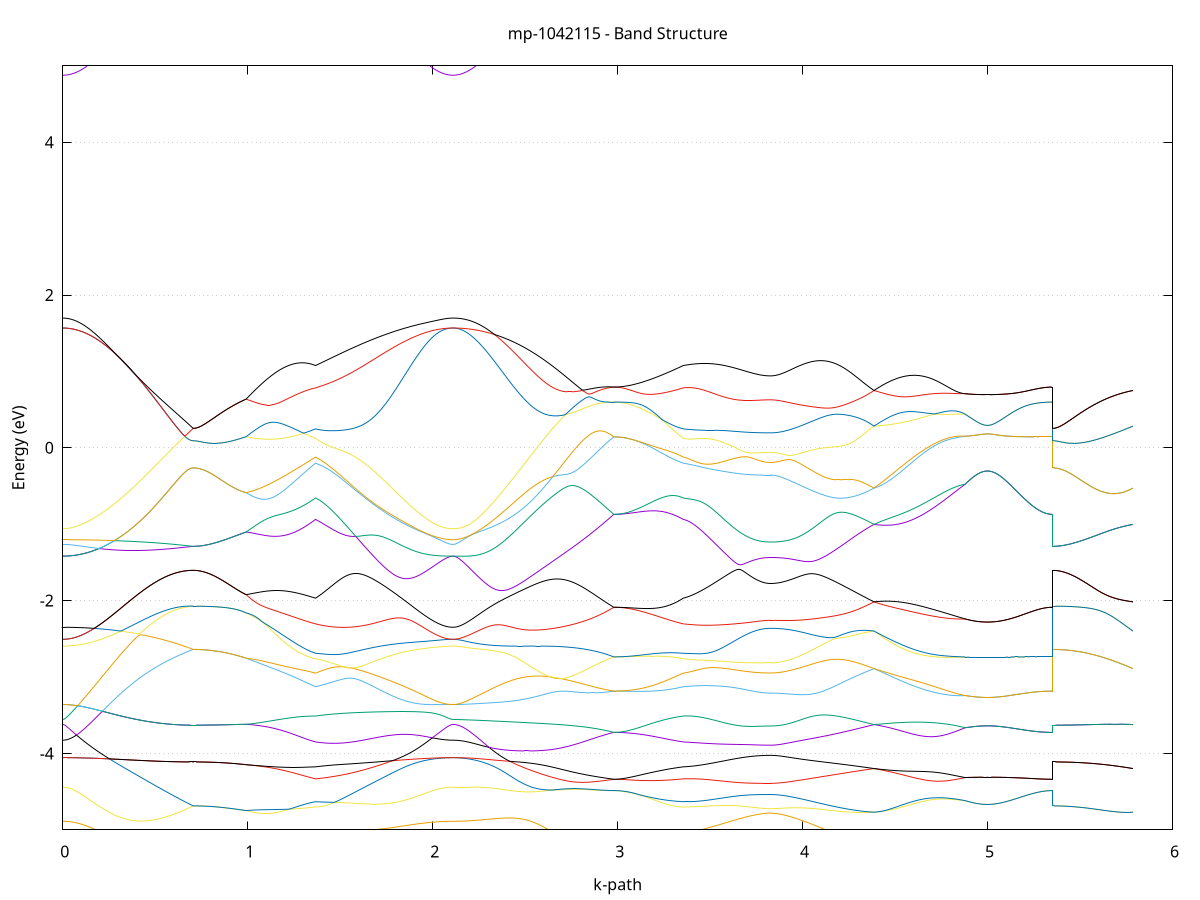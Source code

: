 set title 'mp-1042115 - Band Structure'
set xlabel 'k-path'
set ylabel 'Energy (eV)'
set grid y
set yrange [-5:5]
set terminal png size 800,600
set output 'mp-1042115_bands_gnuplot.png'
plot '-' using 1:2 with lines notitle, '-' using 1:2 with lines notitle, '-' using 1:2 with lines notitle, '-' using 1:2 with lines notitle, '-' using 1:2 with lines notitle, '-' using 1:2 with lines notitle, '-' using 1:2 with lines notitle, '-' using 1:2 with lines notitle, '-' using 1:2 with lines notitle, '-' using 1:2 with lines notitle, '-' using 1:2 with lines notitle, '-' using 1:2 with lines notitle, '-' using 1:2 with lines notitle, '-' using 1:2 with lines notitle, '-' using 1:2 with lines notitle, '-' using 1:2 with lines notitle, '-' using 1:2 with lines notitle, '-' using 1:2 with lines notitle, '-' using 1:2 with lines notitle, '-' using 1:2 with lines notitle, '-' using 1:2 with lines notitle, '-' using 1:2 with lines notitle, '-' using 1:2 with lines notitle, '-' using 1:2 with lines notitle, '-' using 1:2 with lines notitle, '-' using 1:2 with lines notitle, '-' using 1:2 with lines notitle, '-' using 1:2 with lines notitle, '-' using 1:2 with lines notitle, '-' using 1:2 with lines notitle, '-' using 1:2 with lines notitle, '-' using 1:2 with lines notitle, '-' using 1:2 with lines notitle, '-' using 1:2 with lines notitle, '-' using 1:2 with lines notitle, '-' using 1:2 with lines notitle, '-' using 1:2 with lines notitle, '-' using 1:2 with lines notitle, '-' using 1:2 with lines notitle, '-' using 1:2 with lines notitle, '-' using 1:2 with lines notitle, '-' using 1:2 with lines notitle, '-' using 1:2 with lines notitle, '-' using 1:2 with lines notitle
0.000000 -64.559122
0.008105 -64.559122
0.016210 -64.559122
0.024315 -64.559122
0.032421 -64.559122
0.040526 -64.559122
0.048631 -64.559122
0.056736 -64.559122
0.064841 -64.559122
0.072946 -64.559122
0.081051 -64.559122
0.089156 -64.559122
0.097262 -64.559122
0.105367 -64.559122
0.113472 -64.559122
0.121577 -64.559122
0.129682 -64.559122
0.137787 -64.559122
0.145892 -64.559122
0.153997 -64.559122
0.162103 -64.559222
0.170208 -64.559222
0.178313 -64.559222
0.186418 -64.559222
0.194523 -64.559222
0.202628 -64.559222
0.210733 -64.559222
0.218838 -64.559222
0.226944 -64.559222
0.235049 -64.559222
0.243154 -64.559222
0.251259 -64.559222
0.259364 -64.559222
0.267469 -64.559222
0.275574 -64.559322
0.283679 -64.559322
0.291785 -64.559322
0.299890 -64.559322
0.307995 -64.559322
0.316100 -64.559322
0.324205 -64.559322
0.332310 -64.559322
0.340415 -64.559322
0.348520 -64.559322
0.356626 -64.559322
0.364731 -64.559322
0.372836 -64.559322
0.380941 -64.559322
0.389046 -64.559322
0.397151 -64.559322
0.405256 -64.559322
0.413361 -64.559322
0.421467 -64.559322
0.429572 -64.559422
0.437677 -64.559322
0.445782 -64.559322
0.453887 -64.559322
0.461992 -64.559322
0.470097 -64.559322
0.478202 -64.559322
0.486308 -64.559422
0.494413 -64.559422
0.502518 -64.559422
0.510623 -64.559422
0.518728 -64.559422
0.526833 -64.559422
0.534938 -64.559422
0.543043 -64.559422
0.551149 -64.559422
0.559254 -64.559422
0.567359 -64.559422
0.575464 -64.559422
0.583569 -64.559422
0.591674 -64.559422
0.599779 -64.559422
0.607884 -64.559422
0.615990 -64.559422
0.624095 -64.559422
0.632200 -64.559422
0.640305 -64.559422
0.648410 -64.559422
0.656515 -64.559522
0.664620 -64.559522
0.672725 -64.559622
0.680831 -64.559922
0.688936 -64.559922
0.697041 -64.559922
0.705146 -64.559922
0.705146 -64.559922
0.715011 -64.559722
0.724876 -64.559522
0.734742 -64.559522
0.744607 -64.559522
0.754472 -64.559522
0.764338 -64.559522
0.774203 -64.559522
0.784068 -64.559422
0.793933 -64.559422
0.803799 -64.559422
0.813664 -64.559422
0.823529 -64.559322
0.833394 -64.559322
0.843260 -64.559422
0.853125 -64.559422
0.862990 -64.559322
0.872855 -64.559322
0.882721 -64.559322
0.892586 -64.559322
0.902451 -64.559322
0.912317 -64.559322
0.922182 -64.559322
0.932047 -64.559322
0.941912 -64.559322
0.951778 -64.559322
0.961643 -64.559322
0.971508 -64.559322
0.981373 -64.559222
0.991239 -64.559322
0.991239 -64.559322
1.000175 -64.559222
1.009112 -64.559222
1.018049 -64.559222
1.026985 -64.559222
1.035922 -64.559222
1.044858 -64.559222
1.053795 -64.559222
1.062731 -64.559222
1.071668 -64.559222
1.080605 -64.559122
1.089541 -64.559122
1.098478 -64.559122
1.107414 -64.559122
1.116351 -64.559122
1.125288 -64.559122
1.134224 -64.559122
1.143161 -64.559022
1.152097 -64.559022
1.161034 -64.559022
1.169970 -64.559022
1.178907 -64.558922
1.187844 -64.558922
1.196780 -64.558922
1.205717 -64.558922
1.214653 -64.558922
1.223590 -64.558922
1.232527 -64.558922
1.241463 -64.558922
1.250400 -64.558922
1.259336 -64.558922
1.268273 -64.558922
1.277210 -64.558922
1.286146 -64.558822
1.295083 -64.558922
1.304019 -64.558922
1.312956 -64.558922
1.321892 -64.558922
1.330829 -64.558822
1.339766 -64.558922
1.348702 -64.558922
1.357639 -64.558822
1.366575 -64.558822
1.366575 -64.558822
1.375646 -64.558822
1.384716 -64.558822
1.393786 -64.558922
1.402857 -64.558922
1.411927 -64.558822
1.420998 -64.558922
1.430068 -64.558922
1.439138 -64.558922
1.448209 -64.558922
1.457279 -64.558922
1.466349 -64.558922
1.475420 -64.558922
1.484490 -64.558922
1.493560 -64.558922
1.502631 -64.558922
1.511701 -64.558922
1.520771 -64.558922
1.529842 -64.558922
1.538912 -64.558922
1.547982 -64.558922
1.557053 -64.558922
1.566123 -64.558922
1.575193 -64.558922
1.584264 -64.558922
1.593334 -64.559022
1.602404 -64.559022
1.611475 -64.559022
1.620545 -64.559022
1.629615 -64.558922
1.638686 -64.558922
1.647756 -64.559022
1.656827 -64.559022
1.665897 -64.559022
1.674967 -64.559022
1.684038 -64.559022
1.693108 -64.559022
1.702178 -64.559022
1.711249 -64.559122
1.720319 -64.559122
1.729389 -64.559022
1.738460 -64.559022
1.747530 -64.559022
1.756600 -64.559122
1.765671 -64.559122
1.774741 -64.559022
1.783811 -64.559022
1.792882 -64.559022
1.801952 -64.559022
1.811022 -64.559022
1.820093 -64.559122
1.829163 -64.559122
1.838233 -64.559122
1.847304 -64.559122
1.856374 -64.559122
1.865444 -64.559122
1.874515 -64.559122
1.883585 -64.559122
1.892656 -64.559122
1.901726 -64.559122
1.910796 -64.559122
1.919867 -64.559122
1.928937 -64.559122
1.938007 -64.559122
1.947078 -64.559122
1.956148 -64.559122
1.965218 -64.559022
1.974289 -64.559122
1.983359 -64.559122
1.992429 -64.559022
2.001500 -64.559022
2.010570 -64.559022
2.019640 -64.559022
2.028711 -64.559022
2.037781 -64.559022
2.046851 -64.559122
2.055922 -64.559122
2.064992 -64.559122
2.074062 -64.559122
2.083133 -64.559122
2.092203 -64.559122
2.101273 -64.559122
2.110344 -64.559122
2.110344 -64.559122
2.122583 -64.559122
2.134823 -64.559122
2.147062 -64.559122
2.159302 -64.559122
2.171541 -64.559022
2.183781 -64.559022
2.196020 -64.559022
2.208260 -64.559022
2.220499 -64.559122
2.232739 -64.559122
2.244978 -64.559122
2.257217 -64.559122
2.269457 -64.559122
2.281696 -64.559122
2.293936 -64.559022
2.306175 -64.559022
2.318415 -64.559022
2.330654 -64.559022
2.342894 -64.559022
2.355133 -64.559022
2.367373 -64.559022
2.379612 -64.558922
2.391852 -64.558922
2.404091 -64.558922
2.416331 -64.558922
2.428570 -64.558922
2.440810 -64.558922
2.453049 -64.558822
2.465288 -64.558922
2.477528 -64.559022
2.489767 -64.559022
2.502007 -64.558922
2.514246 -64.558922
2.526486 -64.558922
2.538725 -64.558922
2.550965 -64.558922
2.563204 -64.558922
2.575444 -64.558822
2.587683 -64.558822
2.599923 -64.558822
2.612162 -64.558822
2.624402 -64.558822
2.636641 -64.558822
2.648881 -64.558822
2.661120 -64.558822
2.673359 -64.558822
2.685599 -64.558822
2.697838 -64.558722
2.710078 -64.558722
2.722317 -64.558622
2.734557 -64.558622
2.746796 -64.558622
2.759036 -64.558622
2.771275 -64.558622
2.783515 -64.558622
2.795754 -64.558622
2.807994 -64.558622
2.820233 -64.558522
2.832473 -64.558522
2.844712 -64.558522
2.856952 -64.558522
2.869191 -64.558522
2.881430 -64.558622
2.893670 -64.558622
2.905909 -64.558622
2.918149 -64.558622
2.930388 -64.558622
2.942628 -64.558522
2.954867 -64.558522
2.967107 -64.558422
2.979346 -64.558422
2.979346 -64.558422
2.988283 -64.558422
2.997219 -64.558522
3.006156 -64.558522
3.015093 -64.558522
3.024029 -64.558522
3.032966 -64.558522
3.041902 -64.558522
3.050839 -64.558522
3.059776 -64.558522
3.068712 -64.558522
3.077649 -64.558422
3.086585 -64.558522
3.095522 -64.558522
3.104458 -64.558522
3.113395 -64.558522
3.122332 -64.558522
3.131268 -64.558522
3.140205 -64.558522
3.149141 -64.558522
3.158078 -64.558522
3.167015 -64.558522
3.175951 -64.558522
3.184888 -64.558522
3.193824 -64.558622
3.202761 -64.558622
3.211698 -64.558622
3.220634 -64.558622
3.229571 -64.558622
3.238507 -64.558622
3.247444 -64.558622
3.256380 -64.558622
3.265317 -64.558622
3.274254 -64.558622
3.283190 -64.558622
3.292127 -64.558722
3.301063 -64.558722
3.310000 -64.558722
3.318937 -64.558822
3.327873 -64.558822
3.336810 -64.558822
3.345746 -64.558822
3.354683 -64.558822
3.354683 -64.558822
3.366194 -64.558822
3.377704 -64.558822
3.389215 -64.558822
3.400726 -64.558822
3.412237 -64.558822
3.423747 -64.558922
3.435258 -64.558922
3.446769 -64.558922
3.458279 -64.558922
3.469790 -64.558922
3.481301 -64.558922
3.492812 -64.559022
3.504322 -64.559022
3.515833 -64.559022
3.527344 -64.559022
3.538854 -64.559022
3.550365 -64.559022
3.561876 -64.559122
3.573387 -64.559122
3.584897 -64.559122
3.596408 -64.559022
3.607919 -64.559122
3.619429 -64.559122
3.630940 -64.559122
3.642451 -64.559122
3.653962 -64.559222
3.665472 -64.559222
3.676983 -64.559222
3.688494 -64.559222
3.700004 -64.559222
3.711515 -64.559222
3.723026 -64.559222
3.734537 -64.559222
3.746047 -64.559222
3.757558 -64.559222
3.769069 -64.559122
3.780579 -64.559122
3.792090 -64.559222
3.803601 -64.559222
3.815112 -64.559222
3.826622 -64.559222
3.826622 -64.559222
3.835647 -64.559222
3.844672 -64.559222
3.853697 -64.559222
3.862722 -64.559222
3.871748 -64.559222
3.880773 -64.559222
3.889798 -64.559222
3.898823 -64.559222
3.907848 -64.559222
3.916873 -64.559222
3.925898 -64.559222
3.934923 -64.559222
3.943948 -64.559222
3.952973 -64.559222
3.961998 -64.559222
3.971023 -64.559222
3.980048 -64.559222
3.989073 -64.559222
3.998098 -64.559222
4.007123 -64.559222
4.016148 -64.559222
4.025173 -64.559222
4.034198 -64.559222
4.043223 -64.559222
4.052248 -64.559222
4.061273 -64.559222
4.070298 -64.559222
4.079323 -64.559222
4.088348 -64.559222
4.097373 -64.559222
4.106399 -64.559222
4.115424 -64.559222
4.124449 -64.559222
4.133474 -64.559222
4.142499 -64.559222
4.151524 -64.559222
4.160549 -64.559222
4.169574 -64.559222
4.178599 -64.559222
4.187624 -64.559222
4.196649 -64.559222
4.205674 -64.559122
4.214699 -64.559122
4.223724 -64.559122
4.232749 -64.559122
4.241774 -64.559122
4.250799 -64.559122
4.259824 -64.559122
4.268849 -64.559122
4.277874 -64.559122
4.286899 -64.559122
4.295924 -64.559122
4.304949 -64.559122
4.313974 -64.559122
4.322999 -64.559122
4.332025 -64.559022
4.341050 -64.559022
4.350075 -64.559022
4.359100 -64.559022
4.368125 -64.559022
4.377150 -64.559022
4.386175 -64.559022
4.386175 -64.559022
4.396884 -64.558922
4.407593 -64.559022
4.418303 -64.558922
4.429012 -64.558922
4.439721 -64.558922
4.450431 -64.558922
4.461140 -64.558922
4.471849 -64.558822
4.482559 -64.558822
4.493268 -64.558822
4.503978 -64.558822
4.514687 -64.558822
4.525396 -64.558722
4.536106 -64.558722
4.546815 -64.558722
4.557524 -64.558722
4.568234 -64.558722
4.578943 -64.558722
4.589652 -64.558622
4.600362 -64.558622
4.611071 -64.558622
4.621780 -64.558622
4.632490 -64.558622
4.643199 -64.558622
4.653908 -64.558622
4.664618 -64.558622
4.675327 -64.558622
4.686036 -64.558622
4.696746 -64.558622
4.707455 -64.558522
4.718164 -64.558522
4.728874 -64.558422
4.739583 -64.558422
4.750292 -64.558422
4.761002 -64.558422
4.771711 -64.558422
4.782420 -64.558422
4.793130 -64.558422
4.803839 -64.558422
4.814548 -64.558422
4.825258 -64.558422
4.835967 -64.558422
4.846676 -64.558322
4.857386 -64.558322
4.868095 -64.558322
4.878804 -64.558322
4.878804 -64.558322
4.886821 -64.558322
4.894838 -64.558322
4.902855 -64.558322
4.910872 -64.558222
4.918889 -64.558222
4.926906 -64.558222
4.934923 -64.558222
4.942940 -64.558222
4.950957 -64.558222
4.958974 -64.558122
4.966990 -64.558122
4.975007 -64.558122
4.983024 -64.558122
4.991041 -64.558122
4.999058 -64.558122
5.007075 -64.558122
5.015092 -64.558122
5.023109 -64.558122
5.031126 -64.558122
5.039143 -64.558122
5.047160 -64.558222
5.055177 -64.558222
5.063193 -64.558222
5.071210 -64.558222
5.079227 -64.558222
5.087244 -64.558222
5.095261 -64.558322
5.103278 -64.558322
5.111295 -64.558322
5.119312 -64.558322
5.127329 -64.558322
5.135346 -64.558322
5.143363 -64.558322
5.151379 -64.558322
5.159396 -64.558322
5.167413 -64.558322
5.175430 -64.558322
5.183447 -64.558322
5.191464 -64.558322
5.199481 -64.558422
5.207498 -64.558422
5.215515 -64.558422
5.223532 -64.558422
5.231549 -64.558422
5.239566 -64.558422
5.247582 -64.558422
5.255599 -64.558422
5.263616 -64.558422
5.271633 -64.558422
5.279650 -64.558422
5.287667 -64.558422
5.295684 -64.558422
5.303701 -64.558422
5.311718 -64.558422
5.319735 -64.558422
5.327752 -64.558422
5.335768 -64.558422
5.343785 -64.558422
5.351802 -64.558422
5.351802 -64.559922
5.363872 -64.559722
5.375941 -64.559522
5.388011 -64.559522
5.400080 -64.559522
5.412150 -64.559522
5.424219 -64.559522
5.436289 -64.559422
5.448358 -64.559422
5.460428 -64.559422
5.472497 -64.559322
5.484567 -64.559422
5.496636 -64.559422
5.508706 -64.559322
5.520775 -64.559322
5.532844 -64.559322
5.544914 -64.559322
5.556983 -64.559322
5.569053 -64.559322
5.581122 -64.559322
5.593192 -64.559322
5.605261 -64.559322
5.617331 -64.559322
5.629400 -64.559222
5.641470 -64.559322
5.653539 -64.559222
5.665609 -64.559222
5.677678 -64.559222
5.689748 -64.559222
5.701817 -64.559122
5.713887 -64.559122
5.725956 -64.559122
5.738026 -64.559022
5.750095 -64.559122
5.762165 -64.559022
5.774234 -64.559022
5.786304 -64.559022
e
0.000000 -64.559122
0.008105 -64.559122
0.016210 -64.559122
0.024315 -64.559122
0.032421 -64.559122
0.040526 -64.559122
0.048631 -64.559122
0.056736 -64.559122
0.064841 -64.559122
0.072946 -64.559122
0.081051 -64.559122
0.089156 -64.559122
0.097262 -64.559122
0.105367 -64.559122
0.113472 -64.559122
0.121577 -64.559122
0.129682 -64.559122
0.137787 -64.559122
0.145892 -64.559122
0.153997 -64.559122
0.162103 -64.559222
0.170208 -64.559222
0.178313 -64.559222
0.186418 -64.559222
0.194523 -64.559222
0.202628 -64.559222
0.210733 -64.559222
0.218838 -64.559222
0.226944 -64.559222
0.235049 -64.559222
0.243154 -64.559222
0.251259 -64.559222
0.259364 -64.559222
0.267469 -64.559222
0.275574 -64.559322
0.283679 -64.559322
0.291785 -64.559322
0.299890 -64.559322
0.307995 -64.559322
0.316100 -64.559322
0.324205 -64.559322
0.332310 -64.559322
0.340415 -64.559322
0.348520 -64.559322
0.356626 -64.559322
0.364731 -64.559322
0.372836 -64.559322
0.380941 -64.559322
0.389046 -64.559322
0.397151 -64.559322
0.405256 -64.559322
0.413361 -64.559322
0.421467 -64.559322
0.429572 -64.559322
0.437677 -64.559322
0.445782 -64.559322
0.453887 -64.559322
0.461992 -64.559322
0.470097 -64.559322
0.478202 -64.559322
0.486308 -64.559422
0.494413 -64.559422
0.502518 -64.559422
0.510623 -64.559422
0.518728 -64.559422
0.526833 -64.559422
0.534938 -64.559422
0.543043 -64.559422
0.551149 -64.559422
0.559254 -64.559422
0.567359 -64.559422
0.575464 -64.559422
0.583569 -64.559422
0.591674 -64.559422
0.599779 -64.559322
0.607884 -64.559322
0.615990 -64.559422
0.624095 -64.559422
0.632200 -64.559422
0.640305 -64.559422
0.648410 -64.559422
0.656515 -64.559522
0.664620 -64.559522
0.672725 -64.559622
0.680831 -64.559922
0.688936 -64.559922
0.697041 -64.559922
0.705146 -64.559922
0.705146 -64.559922
0.715011 -64.559722
0.724876 -64.559522
0.734742 -64.559522
0.744607 -64.559522
0.754472 -64.559522
0.764338 -64.559522
0.774203 -64.559522
0.784068 -64.559422
0.793933 -64.559422
0.803799 -64.559422
0.813664 -64.559422
0.823529 -64.559322
0.833394 -64.559322
0.843260 -64.559422
0.853125 -64.559322
0.862990 -64.559322
0.872855 -64.559322
0.882721 -64.559322
0.892586 -64.559322
0.902451 -64.559322
0.912317 -64.559322
0.922182 -64.559322
0.932047 -64.559322
0.941912 -64.559322
0.951778 -64.559322
0.961643 -64.559322
0.971508 -64.559322
0.981373 -64.559222
0.991239 -64.559322
0.991239 -64.559322
1.000175 -64.559222
1.009112 -64.559222
1.018049 -64.559222
1.026985 -64.559222
1.035922 -64.559222
1.044858 -64.559222
1.053795 -64.559222
1.062731 -64.559222
1.071668 -64.559222
1.080605 -64.559122
1.089541 -64.559122
1.098478 -64.559122
1.107414 -64.559122
1.116351 -64.559122
1.125288 -64.559022
1.134224 -64.559022
1.143161 -64.559022
1.152097 -64.559022
1.161034 -64.559022
1.169970 -64.558922
1.178907 -64.558922
1.187844 -64.558922
1.196780 -64.558922
1.205717 -64.558922
1.214653 -64.558922
1.223590 -64.558922
1.232527 -64.558922
1.241463 -64.558922
1.250400 -64.558922
1.259336 -64.558822
1.268273 -64.558822
1.277210 -64.558822
1.286146 -64.558822
1.295083 -64.558822
1.304019 -64.558822
1.312956 -64.558822
1.321892 -64.558722
1.330829 -64.558722
1.339766 -64.558722
1.348702 -64.558722
1.357639 -64.558722
1.366575 -64.558722
1.366575 -64.558722
1.375646 -64.558722
1.384716 -64.558722
1.393786 -64.558722
1.402857 -64.558722
1.411927 -64.558722
1.420998 -64.558722
1.430068 -64.558722
1.439138 -64.558722
1.448209 -64.558822
1.457279 -64.558822
1.466349 -64.558822
1.475420 -64.558822
1.484490 -64.558822
1.493560 -64.558822
1.502631 -64.558822
1.511701 -64.558822
1.520771 -64.558922
1.529842 -64.558822
1.538912 -64.558822
1.547982 -64.558922
1.557053 -64.558922
1.566123 -64.558922
1.575193 -64.558922
1.584264 -64.558922
1.593334 -64.558922
1.602404 -64.558922
1.611475 -64.558922
1.620545 -64.558922
1.629615 -64.558922
1.638686 -64.558922
1.647756 -64.558922
1.656827 -64.558922
1.665897 -64.558922
1.674967 -64.559022
1.684038 -64.559022
1.693108 -64.559022
1.702178 -64.559022
1.711249 -64.559022
1.720319 -64.559022
1.729389 -64.559022
1.738460 -64.559022
1.747530 -64.559022
1.756600 -64.559022
1.765671 -64.559022
1.774741 -64.559022
1.783811 -64.559022
1.792882 -64.559022
1.801952 -64.559022
1.811022 -64.559022
1.820093 -64.559022
1.829163 -64.559022
1.838233 -64.559022
1.847304 -64.559122
1.856374 -64.559122
1.865444 -64.559122
1.874515 -64.559122
1.883585 -64.559122
1.892656 -64.559122
1.901726 -64.559022
1.910796 -64.559122
1.919867 -64.559122
1.928937 -64.559022
1.938007 -64.559122
1.947078 -64.559022
1.956148 -64.559022
1.965218 -64.559022
1.974289 -64.559022
1.983359 -64.559022
1.992429 -64.559022
2.001500 -64.559022
2.010570 -64.559022
2.019640 -64.559022
2.028711 -64.559022
2.037781 -64.559022
2.046851 -64.559022
2.055922 -64.559022
2.064992 -64.559022
2.074062 -64.559022
2.083133 -64.559122
2.092203 -64.559122
2.101273 -64.559122
2.110344 -64.559122
2.110344 -64.559122
2.122583 -64.559122
2.134823 -64.559122
2.147062 -64.559022
2.159302 -64.559022
2.171541 -64.559022
2.183781 -64.559022
2.196020 -64.559022
2.208260 -64.558922
2.220499 -64.559022
2.232739 -64.559022
2.244978 -64.559022
2.257217 -64.559022
2.269457 -64.559022
2.281696 -64.559022
2.293936 -64.559022
2.306175 -64.559022
2.318415 -64.559022
2.330654 -64.558922
2.342894 -64.558922
2.355133 -64.558922
2.367373 -64.558922
2.379612 -64.558922
2.391852 -64.558922
2.404091 -64.558822
2.416331 -64.558822
2.428570 -64.558822
2.440810 -64.558722
2.453049 -64.558822
2.465288 -64.558822
2.477528 -64.558822
2.489767 -64.558822
2.502007 -64.558822
2.514246 -64.558822
2.526486 -64.558822
2.538725 -64.558822
2.550965 -64.558822
2.563204 -64.558822
2.575444 -64.558722
2.587683 -64.558822
2.599923 -64.558822
2.612162 -64.558822
2.624402 -64.558822
2.636641 -64.558822
2.648881 -64.558822
2.661120 -64.558822
2.673359 -64.558722
2.685599 -64.558722
2.697838 -64.558722
2.710078 -64.558622
2.722317 -64.558622
2.734557 -64.558622
2.746796 -64.558622
2.759036 -64.558522
2.771275 -64.558622
2.783515 -64.558622
2.795754 -64.558622
2.807994 -64.558522
2.820233 -64.558522
2.832473 -64.558522
2.844712 -64.558522
2.856952 -64.558522
2.869191 -64.558522
2.881430 -64.558622
2.893670 -64.558522
2.905909 -64.558422
2.918149 -64.558422
2.930388 -64.558422
2.942628 -64.558422
2.954867 -64.558422
2.967107 -64.558422
2.979346 -64.558422
2.979346 -64.558422
2.988283 -64.558422
2.997219 -64.558522
3.006156 -64.558522
3.015093 -64.558522
3.024029 -64.558522
3.032966 -64.558522
3.041902 -64.558522
3.050839 -64.558422
3.059776 -64.558422
3.068712 -64.558422
3.077649 -64.558422
3.086585 -64.558422
3.095522 -64.558422
3.104458 -64.558422
3.113395 -64.558522
3.122332 -64.558422
3.131268 -64.558422
3.140205 -64.558422
3.149141 -64.558522
3.158078 -64.558522
3.167015 -64.558522
3.175951 -64.558522
3.184888 -64.558522
3.193824 -64.558522
3.202761 -64.558522
3.211698 -64.558622
3.220634 -64.558622
3.229571 -64.558622
3.238507 -64.558622
3.247444 -64.558622
3.256380 -64.558622
3.265317 -64.558622
3.274254 -64.558622
3.283190 -64.558622
3.292127 -64.558722
3.301063 -64.558722
3.310000 -64.558722
3.318937 -64.558622
3.327873 -64.558622
3.336810 -64.558722
3.345746 -64.558722
3.354683 -64.558722
3.354683 -64.558722
3.366194 -64.558722
3.377704 -64.558722
3.389215 -64.558722
3.400726 -64.558722
3.412237 -64.558622
3.423747 -64.558622
3.435258 -64.558622
3.446769 -64.558622
3.458279 -64.558622
3.469790 -64.558622
3.481301 -64.558622
3.492812 -64.558622
3.504322 -64.558622
3.515833 -64.558622
3.527344 -64.558622
3.538854 -64.558622
3.550365 -64.558622
3.561876 -64.558522
3.573387 -64.558522
3.584897 -64.558522
3.596408 -64.558522
3.607919 -64.558522
3.619429 -64.558522
3.630940 -64.558522
3.642451 -64.558422
3.653962 -64.558422
3.665472 -64.558422
3.676983 -64.558422
3.688494 -64.558422
3.700004 -64.558422
3.711515 -64.558422
3.723026 -64.558422
3.734537 -64.558322
3.746047 -64.558322
3.757558 -64.558322
3.769069 -64.558322
3.780579 -64.558322
3.792090 -64.558322
3.803601 -64.558322
3.815112 -64.558222
3.826622 -64.558322
3.826622 -64.558322
3.835647 -64.558222
3.844672 -64.558322
3.853697 -64.558322
3.862722 -64.558322
3.871748 -64.558322
3.880773 -64.558322
3.889798 -64.558322
3.898823 -64.558322
3.907848 -64.558322
3.916873 -64.558322
3.925898 -64.558422
3.934923 -64.558422
3.943948 -64.558422
3.952973 -64.558422
3.961998 -64.558422
3.971023 -64.558522
3.980048 -64.558522
3.989073 -64.558522
3.998098 -64.558522
4.007123 -64.558522
4.016148 -64.558522
4.025173 -64.558522
4.034198 -64.558522
4.043223 -64.558522
4.052248 -64.558622
4.061273 -64.558622
4.070298 -64.558622
4.079323 -64.558622
4.088348 -64.558622
4.097373 -64.558622
4.106399 -64.558622
4.115424 -64.558622
4.124449 -64.558622
4.133474 -64.558622
4.142499 -64.558622
4.151524 -64.558622
4.160549 -64.558622
4.169574 -64.558722
4.178599 -64.558722
4.187624 -64.558722
4.196649 -64.558722
4.205674 -64.558722
4.214699 -64.558822
4.223724 -64.558822
4.232749 -64.558822
4.241774 -64.558822
4.250799 -64.558822
4.259824 -64.558822
4.268849 -64.558822
4.277874 -64.558922
4.286899 -64.558922
4.295924 -64.558922
4.304949 -64.558922
4.313974 -64.558922
4.322999 -64.558922
4.332025 -64.558922
4.341050 -64.558922
4.350075 -64.558922
4.359100 -64.558922
4.368125 -64.558922
4.377150 -64.558922
4.386175 -64.559022
4.386175 -64.559022
4.396884 -64.558922
4.407593 -64.559022
4.418303 -64.558922
4.429012 -64.558922
4.439721 -64.558922
4.450431 -64.558922
4.461140 -64.558822
4.471849 -64.558822
4.482559 -64.558822
4.493268 -64.558822
4.503978 -64.558822
4.514687 -64.558822
4.525396 -64.558722
4.536106 -64.558722
4.546815 -64.558722
4.557524 -64.558722
4.568234 -64.558722
4.578943 -64.558622
4.589652 -64.558622
4.600362 -64.558622
4.611071 -64.558622
4.621780 -64.558622
4.632490 -64.558622
4.643199 -64.558622
4.653908 -64.558622
4.664618 -64.558622
4.675327 -64.558622
4.686036 -64.558522
4.696746 -64.558522
4.707455 -64.558522
4.718164 -64.558522
4.728874 -64.558422
4.739583 -64.558422
4.750292 -64.558422
4.761002 -64.558422
4.771711 -64.558422
4.782420 -64.558422
4.793130 -64.558422
4.803839 -64.558422
4.814548 -64.558322
4.825258 -64.558322
4.835967 -64.558322
4.846676 -64.558322
4.857386 -64.558322
4.868095 -64.558322
4.878804 -64.558322
4.878804 -64.558322
4.886821 -64.558322
4.894838 -64.558322
4.902855 -64.558322
4.910872 -64.558222
4.918889 -64.558222
4.926906 -64.558222
4.934923 -64.558222
4.942940 -64.558222
4.950957 -64.558222
4.958974 -64.558122
4.966990 -64.558122
4.975007 -64.558122
4.983024 -64.558122
4.991041 -64.558122
4.999058 -64.558122
5.007075 -64.558122
5.015092 -64.558122
5.023109 -64.558122
5.031126 -64.558122
5.039143 -64.558122
5.047160 -64.558222
5.055177 -64.558222
5.063193 -64.558222
5.071210 -64.558222
5.079227 -64.558222
5.087244 -64.558222
5.095261 -64.558322
5.103278 -64.558322
5.111295 -64.558322
5.119312 -64.558322
5.127329 -64.558322
5.135346 -64.558322
5.143363 -64.558322
5.151379 -64.558322
5.159396 -64.558322
5.167413 -64.558322
5.175430 -64.558322
5.183447 -64.558322
5.191464 -64.558322
5.199481 -64.558422
5.207498 -64.558422
5.215515 -64.558422
5.223532 -64.558422
5.231549 -64.558422
5.239566 -64.558422
5.247582 -64.558422
5.255599 -64.558422
5.263616 -64.558422
5.271633 -64.558422
5.279650 -64.558422
5.287667 -64.558422
5.295684 -64.558422
5.303701 -64.558422
5.311718 -64.558422
5.319735 -64.558422
5.327752 -64.558422
5.335768 -64.558422
5.343785 -64.558422
5.351802 -64.558422
5.351802 -64.559922
5.363872 -64.559722
5.375941 -64.559522
5.388011 -64.559522
5.400080 -64.559522
5.412150 -64.559522
5.424219 -64.559522
5.436289 -64.559422
5.448358 -64.559422
5.460428 -64.559422
5.472497 -64.559322
5.484567 -64.559422
5.496636 -64.559322
5.508706 -64.559322
5.520775 -64.559322
5.532844 -64.559322
5.544914 -64.559322
5.556983 -64.559322
5.569053 -64.559322
5.581122 -64.559322
5.593192 -64.559322
5.605261 -64.559322
5.617331 -64.559322
5.629400 -64.559222
5.641470 -64.559322
5.653539 -64.559222
5.665609 -64.559222
5.677678 -64.559222
5.689748 -64.559222
5.701817 -64.559122
5.713887 -64.559122
5.725956 -64.559122
5.738026 -64.559022
5.750095 -64.559122
5.762165 -64.559022
5.774234 -64.559022
5.786304 -64.559022
e
0.000000 -64.557722
0.008105 -64.557722
0.016210 -64.557822
0.024315 -64.557822
0.032421 -64.557822
0.040526 -64.557822
0.048631 -64.557822
0.056736 -64.557822
0.064841 -64.557922
0.072946 -64.557922
0.081051 -64.557922
0.089156 -64.557922
0.097262 -64.557822
0.105367 -64.557822
0.113472 -64.557822
0.121577 -64.557822
0.129682 -64.557822
0.137787 -64.557822
0.145892 -64.557822
0.153997 -64.557822
0.162103 -64.557922
0.170208 -64.557922
0.178313 -64.557822
0.186418 -64.557722
0.194523 -64.557822
0.202628 -64.557822
0.210733 -64.557822
0.218838 -64.557822
0.226944 -64.557822
0.235049 -64.557822
0.243154 -64.557722
0.251259 -64.557822
0.259364 -64.557822
0.267469 -64.557722
0.275574 -64.557722
0.283679 -64.557722
0.291785 -64.557722
0.299890 -64.557722
0.307995 -64.557722
0.316100 -64.557722
0.324205 -64.557722
0.332310 -64.557722
0.340415 -64.557722
0.348520 -64.557622
0.356626 -64.557622
0.364731 -64.557622
0.372836 -64.557622
0.380941 -64.557722
0.389046 -64.557722
0.397151 -64.557722
0.405256 -64.557722
0.413361 -64.557722
0.421467 -64.557722
0.429572 -64.557722
0.437677 -64.557622
0.445782 -64.557622
0.453887 -64.557622
0.461992 -64.557622
0.470097 -64.557622
0.478202 -64.557622
0.486308 -64.557622
0.494413 -64.557622
0.502518 -64.557622
0.510623 -64.557622
0.518728 -64.557622
0.526833 -64.557522
0.534938 -64.557622
0.543043 -64.557622
0.551149 -64.557622
0.559254 -64.557622
0.567359 -64.557522
0.575464 -64.557522
0.583569 -64.557522
0.591674 -64.557522
0.599779 -64.557522
0.607884 -64.557522
0.615990 -64.557522
0.624095 -64.557522
0.632200 -64.557522
0.640305 -64.557522
0.648410 -64.557622
0.656515 -64.557622
0.664620 -64.557622
0.672725 -64.557722
0.680831 -64.557822
0.688936 -64.557822
0.697041 -64.557822
0.705146 -64.557822
0.705146 -64.557822
0.715011 -64.557722
0.724876 -64.557622
0.734742 -64.557622
0.744607 -64.557722
0.754472 -64.557622
0.764338 -64.557622
0.774203 -64.557622
0.784068 -64.557622
0.793933 -64.557622
0.803799 -64.557622
0.813664 -64.557522
0.823529 -64.557522
0.833394 -64.557522
0.843260 -64.557622
0.853125 -64.557522
0.862990 -64.557522
0.872855 -64.557522
0.882721 -64.557522
0.892586 -64.557522
0.902451 -64.557622
0.912317 -64.557622
0.922182 -64.557622
0.932047 -64.557622
0.941912 -64.557622
0.951778 -64.557722
0.961643 -64.557722
0.971508 -64.557722
0.981373 -64.557722
0.991239 -64.557722
0.991239 -64.557722
1.000175 -64.557722
1.009112 -64.557822
1.018049 -64.557822
1.026985 -64.557822
1.035922 -64.557722
1.044858 -64.557722
1.053795 -64.557722
1.062731 -64.557722
1.071668 -64.557822
1.080605 -64.557822
1.089541 -64.557722
1.098478 -64.557722
1.107414 -64.557722
1.116351 -64.557722
1.125288 -64.557822
1.134224 -64.557822
1.143161 -64.557822
1.152097 -64.557822
1.161034 -64.557822
1.169970 -64.557822
1.178907 -64.557822
1.187844 -64.557822
1.196780 -64.557822
1.205717 -64.557822
1.214653 -64.557822
1.223590 -64.557822
1.232527 -64.557922
1.241463 -64.557922
1.250400 -64.557922
1.259336 -64.557922
1.268273 -64.557922
1.277210 -64.557922
1.286146 -64.558022
1.295083 -64.558022
1.304019 -64.558022
1.312956 -64.558022
1.321892 -64.558022
1.330829 -64.558022
1.339766 -64.558022
1.348702 -64.558022
1.357639 -64.558022
1.366575 -64.558022
1.366575 -64.558022
1.375646 -64.558022
1.384716 -64.558122
1.393786 -64.558122
1.402857 -64.558022
1.411927 -64.558022
1.420998 -64.558022
1.430068 -64.558022
1.439138 -64.558022
1.448209 -64.558022
1.457279 -64.558022
1.466349 -64.558022
1.475420 -64.558022
1.484490 -64.557922
1.493560 -64.557922
1.502631 -64.557922
1.511701 -64.557922
1.520771 -64.557922
1.529842 -64.557922
1.538912 -64.557922
1.547982 -64.557922
1.557053 -64.557922
1.566123 -64.557922
1.575193 -64.557922
1.584264 -64.557922
1.593334 -64.557922
1.602404 -64.557922
1.611475 -64.557922
1.620545 -64.557922
1.629615 -64.557922
1.638686 -64.557922
1.647756 -64.557922
1.656827 -64.557922
1.665897 -64.557922
1.674967 -64.558022
1.684038 -64.557922
1.693108 -64.558022
1.702178 -64.558022
1.711249 -64.558022
1.720319 -64.558022
1.729389 -64.558022
1.738460 -64.557922
1.747530 -64.557922
1.756600 -64.558022
1.765671 -64.557922
1.774741 -64.557922
1.783811 -64.557922
1.792882 -64.557922
1.801952 -64.557922
1.811022 -64.557922
1.820093 -64.558022
1.829163 -64.557922
1.838233 -64.558022
1.847304 -64.558022
1.856374 -64.557922
1.865444 -64.557922
1.874515 -64.557922
1.883585 -64.557922
1.892656 -64.557922
1.901726 -64.557922
1.910796 -64.557922
1.919867 -64.557922
1.928937 -64.557922
1.938007 -64.557922
1.947078 -64.557822
1.956148 -64.557822
1.965218 -64.557822
1.974289 -64.557822
1.983359 -64.557822
1.992429 -64.557822
2.001500 -64.557822
2.010570 -64.557822
2.019640 -64.557822
2.028711 -64.557922
2.037781 -64.557822
2.046851 -64.557822
2.055922 -64.557822
2.064992 -64.557822
2.074062 -64.557822
2.083133 -64.557822
2.092203 -64.557822
2.101273 -64.557722
2.110344 -64.557722
2.110344 -64.557722
2.122583 -64.557722
2.134823 -64.557822
2.147062 -64.557822
2.159302 -64.557822
2.171541 -64.557822
2.183781 -64.557922
2.196020 -64.557922
2.208260 -64.557822
2.220499 -64.557922
2.232739 -64.557922
2.244978 -64.557922
2.257217 -64.558022
2.269457 -64.558022
2.281696 -64.558022
2.293936 -64.558022
2.306175 -64.557922
2.318415 -64.557922
2.330654 -64.557922
2.342894 -64.557922
2.355133 -64.557922
2.367373 -64.557922
2.379612 -64.558022
2.391852 -64.558022
2.404091 -64.558022
2.416331 -64.558022
2.428570 -64.558022
2.440810 -64.557922
2.453049 -64.557922
2.465288 -64.557922
2.477528 -64.558022
2.489767 -64.558022
2.502007 -64.558022
2.514246 -64.558022
2.526486 -64.558122
2.538725 -64.558122
2.550965 -64.558122
2.563204 -64.558222
2.575444 -64.558222
2.587683 -64.558222
2.599923 -64.558222
2.612162 -64.558222
2.624402 -64.558322
2.636641 -64.558322
2.648881 -64.558322
2.661120 -64.558322
2.673359 -64.558322
2.685599 -64.558322
2.697838 -64.558322
2.710078 -64.558222
2.722317 -64.558222
2.734557 -64.558222
2.746796 -64.558222
2.759036 -64.558222
2.771275 -64.558322
2.783515 -64.558322
2.795754 -64.558322
2.807994 -64.558322
2.820233 -64.558322
2.832473 -64.558322
2.844712 -64.558322
2.856952 -64.558322
2.869191 -64.558322
2.881430 -64.558322
2.893670 -64.558322
2.905909 -64.558322
2.918149 -64.558422
2.930388 -64.558422
2.942628 -64.558422
2.954867 -64.558422
2.967107 -64.558322
2.979346 -64.558322
2.979346 -64.558322
2.988283 -64.558322
2.997219 -64.558322
3.006156 -64.558322
3.015093 -64.558322
3.024029 -64.558322
3.032966 -64.558222
3.041902 -64.558322
3.050839 -64.558222
3.059776 -64.558222
3.068712 -64.558222
3.077649 -64.558222
3.086585 -64.558222
3.095522 -64.558222
3.104458 -64.558222
3.113395 -64.558222
3.122332 -64.558122
3.131268 -64.558222
3.140205 -64.558122
3.149141 -64.558122
3.158078 -64.558122
3.167015 -64.558122
3.175951 -64.558122
3.184888 -64.558122
3.193824 -64.558122
3.202761 -64.558122
3.211698 -64.558122
3.220634 -64.558122
3.229571 -64.558122
3.238507 -64.558122
3.247444 -64.558122
3.256380 -64.558122
3.265317 -64.558122
3.274254 -64.558022
3.283190 -64.558022
3.292127 -64.558022
3.301063 -64.558022
3.310000 -64.558022
3.318937 -64.558022
3.327873 -64.558122
3.336810 -64.558122
3.345746 -64.558122
3.354683 -64.558022
3.354683 -64.558022
3.366194 -64.558022
3.377704 -64.558022
3.389215 -64.558022
3.400726 -64.558022
3.412237 -64.558022
3.423747 -64.558022
3.435258 -64.558022
3.446769 -64.558022
3.458279 -64.558022
3.469790 -64.558022
3.481301 -64.558022
3.492812 -64.558122
3.504322 -64.558122
3.515833 -64.558122
3.527344 -64.558122
3.538854 -64.558122
3.550365 -64.558022
3.561876 -64.558022
3.573387 -64.558022
3.584897 -64.558022
3.596408 -64.558122
3.607919 -64.558122
3.619429 -64.558122
3.630940 -64.558122
3.642451 -64.558122
3.653962 -64.558122
3.665472 -64.558122
3.676983 -64.558122
3.688494 -64.558122
3.700004 -64.558122
3.711515 -64.558122
3.723026 -64.558122
3.734537 -64.558122
3.746047 -64.558222
3.757558 -64.558222
3.769069 -64.558122
3.780579 -64.558122
3.792090 -64.558122
3.803601 -64.558222
3.815112 -64.558222
3.826622 -64.558222
3.826622 -64.558222
3.835647 -64.558222
3.844672 -64.558222
3.853697 -64.558122
3.862722 -64.558122
3.871748 -64.558122
3.880773 -64.558122
3.889798 -64.558122
3.898823 -64.558122
3.907848 -64.558122
3.916873 -64.558122
3.925898 -64.558122
3.934923 -64.558122
3.943948 -64.558122
3.952973 -64.558122
3.961998 -64.558122
3.971023 -64.558022
3.980048 -64.558022
3.989073 -64.558122
3.998098 -64.558122
4.007123 -64.558122
4.016148 -64.558022
4.025173 -64.558122
4.034198 -64.558122
4.043223 -64.558022
4.052248 -64.558022
4.061273 -64.558022
4.070298 -64.558022
4.079323 -64.558022
4.088348 -64.558022
4.097373 -64.558022
4.106399 -64.558022
4.115424 -64.557922
4.124449 -64.557922
4.133474 -64.557922
4.142499 -64.557922
4.151524 -64.557822
4.160549 -64.557822
4.169574 -64.557822
4.178599 -64.557822
4.187624 -64.557822
4.196649 -64.557822
4.205674 -64.557822
4.214699 -64.557822
4.223724 -64.557822
4.232749 -64.557822
4.241774 -64.557822
4.250799 -64.557822
4.259824 -64.557822
4.268849 -64.557822
4.277874 -64.557822
4.286899 -64.557822
4.295924 -64.557822
4.304949 -64.557822
4.313974 -64.557822
4.322999 -64.557822
4.332025 -64.557822
4.341050 -64.557822
4.350075 -64.557822
4.359100 -64.557822
4.368125 -64.557822
4.377150 -64.557822
4.386175 -64.557822
4.386175 -64.557822
4.396884 -64.557822
4.407593 -64.557822
4.418303 -64.557822
4.429012 -64.557822
4.439721 -64.557822
4.450431 -64.557822
4.461140 -64.557822
4.471849 -64.557822
4.482559 -64.557822
4.493268 -64.557822
4.503978 -64.557822
4.514687 -64.557822
4.525396 -64.557922
4.536106 -64.557922
4.546815 -64.558022
4.557524 -64.558022
4.568234 -64.557922
4.578943 -64.557922
4.589652 -64.557922
4.600362 -64.558022
4.611071 -64.558022
4.621780 -64.558122
4.632490 -64.558122
4.643199 -64.558122
4.653908 -64.558122
4.664618 -64.558122
4.675327 -64.558122
4.686036 -64.558122
4.696746 -64.558122
4.707455 -64.558122
4.718164 -64.558122
4.728874 -64.558122
4.739583 -64.558122
4.750292 -64.558122
4.761002 -64.558222
4.771711 -64.558122
4.782420 -64.558222
4.793130 -64.558122
4.803839 -64.558222
4.814548 -64.558222
4.825258 -64.558222
4.835967 -64.558222
4.846676 -64.558222
4.857386 -64.558222
4.868095 -64.558222
4.878804 -64.558222
4.878804 -64.558222
4.886821 -64.558222
4.894838 -64.558222
4.902855 -64.558222
4.910872 -64.558122
4.918889 -64.558122
4.926906 -64.558122
4.934923 -64.558122
4.942940 -64.558122
4.950957 -64.558122
4.958974 -64.558122
4.966990 -64.558122
4.975007 -64.558122
4.983024 -64.558122
4.991041 -64.558122
4.999058 -64.558122
5.007075 -64.558122
5.015092 -64.558122
5.023109 -64.558122
5.031126 -64.558122
5.039143 -64.558122
5.047160 -64.558122
5.055177 -64.558122
5.063193 -64.558122
5.071210 -64.558122
5.079227 -64.558122
5.087244 -64.558122
5.095261 -64.558222
5.103278 -64.558222
5.111295 -64.558222
5.119312 -64.558222
5.127329 -64.558222
5.135346 -64.558222
5.143363 -64.558222
5.151379 -64.558222
5.159396 -64.558222
5.167413 -64.558222
5.175430 -64.558222
5.183447 -64.558222
5.191464 -64.558222
5.199481 -64.558222
5.207498 -64.558222
5.215515 -64.558222
5.223532 -64.558222
5.231549 -64.558222
5.239566 -64.558222
5.247582 -64.558322
5.255599 -64.558322
5.263616 -64.558322
5.271633 -64.558322
5.279650 -64.558322
5.287667 -64.558322
5.295684 -64.558322
5.303701 -64.558322
5.311718 -64.558322
5.319735 -64.558322
5.327752 -64.558322
5.335768 -64.558322
5.343785 -64.558322
5.351802 -64.558322
5.351802 -64.557822
5.363872 -64.557722
5.375941 -64.557622
5.388011 -64.557722
5.400080 -64.557622
5.412150 -64.557622
5.424219 -64.557622
5.436289 -64.557622
5.448358 -64.557622
5.460428 -64.557522
5.472497 -64.557522
5.484567 -64.557622
5.496636 -64.557522
5.508706 -64.557522
5.520775 -64.557522
5.532844 -64.557522
5.544914 -64.557622
5.556983 -64.557622
5.569053 -64.557622
5.581122 -64.557622
5.593192 -64.557622
5.605261 -64.557722
5.617331 -64.557722
5.629400 -64.557722
5.641470 -64.557722
5.653539 -64.557822
5.665609 -64.557822
5.677678 -64.557722
5.689748 -64.557722
5.701817 -64.557722
5.713887 -64.557722
5.725956 -64.557722
5.738026 -64.557822
5.750095 -64.557822
5.762165 -64.557822
5.774234 -64.557822
5.786304 -64.557822
e
0.000000 -64.557722
0.008105 -64.557722
0.016210 -64.557822
0.024315 -64.557822
0.032421 -64.557822
0.040526 -64.557822
0.048631 -64.557822
0.056736 -64.557822
0.064841 -64.557922
0.072946 -64.557922
0.081051 -64.557922
0.089156 -64.557822
0.097262 -64.557822
0.105367 -64.557822
0.113472 -64.557822
0.121577 -64.557822
0.129682 -64.557822
0.137787 -64.557822
0.145892 -64.557822
0.153997 -64.557822
0.162103 -64.557922
0.170208 -64.557922
0.178313 -64.557822
0.186418 -64.557722
0.194523 -64.557822
0.202628 -64.557822
0.210733 -64.557822
0.218838 -64.557822
0.226944 -64.557822
0.235049 -64.557822
0.243154 -64.557722
0.251259 -64.557822
0.259364 -64.557822
0.267469 -64.557722
0.275574 -64.557722
0.283679 -64.557722
0.291785 -64.557722
0.299890 -64.557722
0.307995 -64.557722
0.316100 -64.557722
0.324205 -64.557722
0.332310 -64.557722
0.340415 -64.557622
0.348520 -64.557622
0.356626 -64.557622
0.364731 -64.557622
0.372836 -64.557622
0.380941 -64.557722
0.389046 -64.557722
0.397151 -64.557722
0.405256 -64.557722
0.413361 -64.557722
0.421467 -64.557722
0.429572 -64.557722
0.437677 -64.557622
0.445782 -64.557622
0.453887 -64.557622
0.461992 -64.557622
0.470097 -64.557622
0.478202 -64.557622
0.486308 -64.557622
0.494413 -64.557622
0.502518 -64.557622
0.510623 -64.557622
0.518728 -64.557622
0.526833 -64.557522
0.534938 -64.557622
0.543043 -64.557622
0.551149 -64.557622
0.559254 -64.557622
0.567359 -64.557522
0.575464 -64.557522
0.583569 -64.557522
0.591674 -64.557522
0.599779 -64.557522
0.607884 -64.557522
0.615990 -64.557522
0.624095 -64.557522
0.632200 -64.557522
0.640305 -64.557522
0.648410 -64.557522
0.656515 -64.557622
0.664620 -64.557622
0.672725 -64.557722
0.680831 -64.557822
0.688936 -64.557822
0.697041 -64.557822
0.705146 -64.557822
0.705146 -64.557822
0.715011 -64.557722
0.724876 -64.557622
0.734742 -64.557622
0.744607 -64.557722
0.754472 -64.557622
0.764338 -64.557622
0.774203 -64.557622
0.784068 -64.557622
0.793933 -64.557622
0.803799 -64.557622
0.813664 -64.557522
0.823529 -64.557522
0.833394 -64.557522
0.843260 -64.557622
0.853125 -64.557522
0.862990 -64.557522
0.872855 -64.557522
0.882721 -64.557522
0.892586 -64.557522
0.902451 -64.557622
0.912317 -64.557622
0.922182 -64.557622
0.932047 -64.557622
0.941912 -64.557622
0.951778 -64.557722
0.961643 -64.557722
0.971508 -64.557722
0.981373 -64.557722
0.991239 -64.557722
0.991239 -64.557722
1.000175 -64.557722
1.009112 -64.557722
1.018049 -64.557722
1.026985 -64.557722
1.035922 -64.557722
1.044858 -64.557722
1.053795 -64.557722
1.062731 -64.557722
1.071668 -64.557822
1.080605 -64.557722
1.089541 -64.557722
1.098478 -64.557722
1.107414 -64.557722
1.116351 -64.557722
1.125288 -64.557722
1.134224 -64.557722
1.143161 -64.557722
1.152097 -64.557722
1.161034 -64.557722
1.169970 -64.557722
1.178907 -64.557722
1.187844 -64.557722
1.196780 -64.557722
1.205717 -64.557822
1.214653 -64.557722
1.223590 -64.557822
1.232527 -64.557822
1.241463 -64.557822
1.250400 -64.557822
1.259336 -64.557822
1.268273 -64.557822
1.277210 -64.557822
1.286146 -64.557822
1.295083 -64.557822
1.304019 -64.557922
1.312956 -64.557922
1.321892 -64.557922
1.330829 -64.557822
1.339766 -64.557922
1.348702 -64.557922
1.357639 -64.557922
1.366575 -64.557922
1.366575 -64.557922
1.375646 -64.557922
1.384716 -64.557922
1.393786 -64.557922
1.402857 -64.557922
1.411927 -64.557822
1.420998 -64.557822
1.430068 -64.557822
1.439138 -64.557822
1.448209 -64.557822
1.457279 -64.557822
1.466349 -64.557722
1.475420 -64.557822
1.484490 -64.557722
1.493560 -64.557722
1.502631 -64.557722
1.511701 -64.557722
1.520771 -64.557822
1.529842 -64.557822
1.538912 -64.557722
1.547982 -64.557722
1.557053 -64.557822
1.566123 -64.557822
1.575193 -64.557822
1.584264 -64.557822
1.593334 -64.557822
1.602404 -64.557822
1.611475 -64.557822
1.620545 -64.557822
1.629615 -64.557822
1.638686 -64.557722
1.647756 -64.557822
1.656827 -64.557822
1.665897 -64.557822
1.674967 -64.557822
1.684038 -64.557822
1.693108 -64.557822
1.702178 -64.557822
1.711249 -64.557822
1.720319 -64.557822
1.729389 -64.557922
1.738460 -64.557922
1.747530 -64.557922
1.756600 -64.557922
1.765671 -64.557922
1.774741 -64.557822
1.783811 -64.557822
1.792882 -64.557822
1.801952 -64.557922
1.811022 -64.557822
1.820093 -64.557922
1.829163 -64.557922
1.838233 -64.557922
1.847304 -64.557922
1.856374 -64.557922
1.865444 -64.557922
1.874515 -64.557922
1.883585 -64.557922
1.892656 -64.557922
1.901726 -64.557922
1.910796 -64.557922
1.919867 -64.557922
1.928937 -64.557922
1.938007 -64.557922
1.947078 -64.557822
1.956148 -64.557822
1.965218 -64.557822
1.974289 -64.557822
1.983359 -64.557822
1.992429 -64.557822
2.001500 -64.557822
2.010570 -64.557822
2.019640 -64.557822
2.028711 -64.557822
2.037781 -64.557822
2.046851 -64.557822
2.055922 -64.557822
2.064992 -64.557822
2.074062 -64.557822
2.083133 -64.557822
2.092203 -64.557822
2.101273 -64.557722
2.110344 -64.557722
2.110344 -64.557722
2.122583 -64.557722
2.134823 -64.557822
2.147062 -64.557822
2.159302 -64.557822
2.171541 -64.557822
2.183781 -64.557822
2.196020 -64.557822
2.208260 -64.557822
2.220499 -64.557822
2.232739 -64.557822
2.244978 -64.557922
2.257217 -64.557922
2.269457 -64.557922
2.281696 -64.557922
2.293936 -64.557922
2.306175 -64.557922
2.318415 -64.557922
2.330654 -64.557922
2.342894 -64.557922
2.355133 -64.557922
2.367373 -64.557922
2.379612 -64.557922
2.391852 -64.557922
2.404091 -64.557922
2.416331 -64.557922
2.428570 -64.557922
2.440810 -64.557922
2.453049 -64.557822
2.465288 -64.557822
2.477528 -64.557822
2.489767 -64.557822
2.502007 -64.557822
2.514246 -64.557822
2.526486 -64.557822
2.538725 -64.557822
2.550965 -64.557822
2.563204 -64.557822
2.575444 -64.557822
2.587683 -64.558022
2.599923 -64.558022
2.612162 -64.558022
2.624402 -64.558022
2.636641 -64.558022
2.648881 -64.558022
2.661120 -64.558022
2.673359 -64.558022
2.685599 -64.558022
2.697838 -64.558022
2.710078 -64.557922
2.722317 -64.557922
2.734557 -64.558022
2.746796 -64.558022
2.759036 -64.558022
2.771275 -64.558122
2.783515 -64.558122
2.795754 -64.558122
2.807994 -64.558122
2.820233 -64.558022
2.832473 -64.558122
2.844712 -64.558022
2.856952 -64.558022
2.869191 -64.558022
2.881430 -64.558022
2.893670 -64.558022
2.905909 -64.558122
2.918149 -64.558222
2.930388 -64.558222
2.942628 -64.558222
2.954867 -64.558222
2.967107 -64.558222
2.979346 -64.558322
2.979346 -64.558322
2.988283 -64.558322
2.997219 -64.558322
3.006156 -64.558322
3.015093 -64.558222
3.024029 -64.558222
3.032966 -64.558222
3.041902 -64.558222
3.050839 -64.558222
3.059776 -64.558222
3.068712 -64.558222
3.077649 -64.558222
3.086585 -64.558222
3.095522 -64.558222
3.104458 -64.558122
3.113395 -64.558122
3.122332 -64.558122
3.131268 -64.558122
3.140205 -64.558122
3.149141 -64.558122
3.158078 -64.558122
3.167015 -64.558122
3.175951 -64.558122
3.184888 -64.558122
3.193824 -64.558122
3.202761 -64.558122
3.211698 -64.558122
3.220634 -64.558122
3.229571 -64.558022
3.238507 -64.558022
3.247444 -64.558022
3.256380 -64.558022
3.265317 -64.558022
3.274254 -64.558022
3.283190 -64.558022
3.292127 -64.558022
3.301063 -64.557922
3.310000 -64.557922
3.318937 -64.557922
3.327873 -64.557922
3.336810 -64.557922
3.345746 -64.557922
3.354683 -64.557922
3.354683 -64.557922
3.366194 -64.557922
3.377704 -64.557922
3.389215 -64.557922
3.400726 -64.557922
3.412237 -64.557922
3.423747 -64.557922
3.435258 -64.557922
3.446769 -64.557922
3.458279 -64.557922
3.469790 -64.557822
3.481301 -64.557822
3.492812 -64.557822
3.504322 -64.557822
3.515833 -64.557722
3.527344 -64.557722
3.538854 -64.557722
3.550365 -64.557722
3.561876 -64.557722
3.573387 -64.557722
3.584897 -64.557722
3.596408 -64.557722
3.607919 -64.557722
3.619429 -64.557722
3.630940 -64.557722
3.642451 -64.557622
3.653962 -64.557622
3.665472 -64.557722
3.676983 -64.557622
3.688494 -64.557622
3.700004 -64.557622
3.711515 -64.557622
3.723026 -64.557622
3.734537 -64.557622
3.746047 -64.557622
3.757558 -64.557622
3.769069 -64.557622
3.780579 -64.557622
3.792090 -64.557622
3.803601 -64.557622
3.815112 -64.557622
3.826622 -64.557622
3.826622 -64.557622
3.835647 -64.557622
3.844672 -64.557622
3.853697 -64.557622
3.862722 -64.557622
3.871748 -64.557622
3.880773 -64.557622
3.889798 -64.557622
3.898823 -64.557622
3.907848 -64.557622
3.916873 -64.557622
3.925898 -64.557622
3.934923 -64.557622
3.943948 -64.557622
3.952973 -64.557622
3.961998 -64.557622
3.971023 -64.557622
3.980048 -64.557622
3.989073 -64.557622
3.998098 -64.557722
4.007123 -64.557722
4.016148 -64.557722
4.025173 -64.557622
4.034198 -64.557622
4.043223 -64.557622
4.052248 -64.557622
4.061273 -64.557722
4.070298 -64.557622
4.079323 -64.557622
4.088348 -64.557622
4.097373 -64.557622
4.106399 -64.557622
4.115424 -64.557622
4.124449 -64.557622
4.133474 -64.557622
4.142499 -64.557722
4.151524 -64.557622
4.160549 -64.557722
4.169574 -64.557722
4.178599 -64.557722
4.187624 -64.557622
4.196649 -64.557622
4.205674 -64.557622
4.214699 -64.557722
4.223724 -64.557722
4.232749 -64.557722
4.241774 -64.557722
4.250799 -64.557722
4.259824 -64.557722
4.268849 -64.557722
4.277874 -64.557722
4.286899 -64.557722
4.295924 -64.557722
4.304949 -64.557722
4.313974 -64.557722
4.322999 -64.557722
4.332025 -64.557722
4.341050 -64.557822
4.350075 -64.557822
4.359100 -64.557822
4.368125 -64.557822
4.377150 -64.557822
4.386175 -64.557822
4.386175 -64.557822
4.396884 -64.557822
4.407593 -64.557822
4.418303 -64.557822
4.429012 -64.557822
4.439721 -64.557822
4.450431 -64.557722
4.461140 -64.557722
4.471849 -64.557822
4.482559 -64.557822
4.493268 -64.557822
4.503978 -64.557822
4.514687 -64.557822
4.525396 -64.557822
4.536106 -64.557922
4.546815 -64.557922
4.557524 -64.557922
4.568234 -64.557922
4.578943 -64.557922
4.589652 -64.557922
4.600362 -64.558022
4.611071 -64.558022
4.621780 -64.558022
4.632490 -64.558022
4.643199 -64.558122
4.653908 -64.558022
4.664618 -64.558122
4.675327 -64.558122
4.686036 -64.558122
4.696746 -64.558122
4.707455 -64.558022
4.718164 -64.558122
4.728874 -64.558122
4.739583 -64.558122
4.750292 -64.558122
4.761002 -64.558122
4.771711 -64.558122
4.782420 -64.558122
4.793130 -64.558122
4.803839 -64.558222
4.814548 -64.558122
4.825258 -64.558222
4.835967 -64.558222
4.846676 -64.558222
4.857386 -64.558122
4.868095 -64.558222
4.878804 -64.558222
4.878804 -64.558222
4.886821 -64.558222
4.894838 -64.558222
4.902855 -64.558222
4.910872 -64.558122
4.918889 -64.558122
4.926906 -64.558122
4.934923 -64.558122
4.942940 -64.558122
4.950957 -64.558122
4.958974 -64.558122
4.966990 -64.558122
4.975007 -64.558122
4.983024 -64.558122
4.991041 -64.558122
4.999058 -64.558122
5.007075 -64.558122
5.015092 -64.558122
5.023109 -64.558122
5.031126 -64.558122
5.039143 -64.558122
5.047160 -64.558122
5.055177 -64.558122
5.063193 -64.558122
5.071210 -64.558122
5.079227 -64.558122
5.087244 -64.558122
5.095261 -64.558222
5.103278 -64.558222
5.111295 -64.558222
5.119312 -64.558222
5.127329 -64.558222
5.135346 -64.558222
5.143363 -64.558222
5.151379 -64.558222
5.159396 -64.558222
5.167413 -64.558222
5.175430 -64.558222
5.183447 -64.558222
5.191464 -64.558222
5.199481 -64.558222
5.207498 -64.558222
5.215515 -64.558222
5.223532 -64.558222
5.231549 -64.558222
5.239566 -64.558222
5.247582 -64.558322
5.255599 -64.558322
5.263616 -64.558322
5.271633 -64.558322
5.279650 -64.558322
5.287667 -64.558322
5.295684 -64.558322
5.303701 -64.558322
5.311718 -64.558322
5.319735 -64.558322
5.327752 -64.558322
5.335768 -64.558322
5.343785 -64.558322
5.351802 -64.558322
5.351802 -64.557822
5.363872 -64.557722
5.375941 -64.557622
5.388011 -64.557722
5.400080 -64.557622
5.412150 -64.557622
5.424219 -64.557622
5.436289 -64.557622
5.448358 -64.557622
5.460428 -64.557522
5.472497 -64.557522
5.484567 -64.557622
5.496636 -64.557522
5.508706 -64.557522
5.520775 -64.557522
5.532844 -64.557522
5.544914 -64.557522
5.556983 -64.557622
5.569053 -64.557622
5.581122 -64.557622
5.593192 -64.557622
5.605261 -64.557722
5.617331 -64.557722
5.629400 -64.557722
5.641470 -64.557722
5.653539 -64.557822
5.665609 -64.557822
5.677678 -64.557722
5.689748 -64.557722
5.701817 -64.557722
5.713887 -64.557722
5.725956 -64.557722
5.738026 -64.557822
5.750095 -64.557822
5.762165 -64.557822
5.774234 -64.557722
5.786304 -64.557822
e
0.000000 -64.398022
0.008105 -64.398022
0.016210 -64.398022
0.024315 -64.398022
0.032421 -64.398022
0.040526 -64.398022
0.048631 -64.398022
0.056736 -64.398022
0.064841 -64.398022
0.072946 -64.398022
0.081051 -64.398022
0.089156 -64.398022
0.097262 -64.398022
0.105367 -64.398022
0.113472 -64.398022
0.121577 -64.398022
0.129682 -64.398022
0.137787 -64.398022
0.145892 -64.398022
0.153997 -64.398022
0.162103 -64.398022
0.170208 -64.398022
0.178313 -64.398022
0.186418 -64.398022
0.194523 -64.398122
0.202628 -64.398122
0.210733 -64.398022
0.218838 -64.398022
0.226944 -64.398022
0.235049 -64.397922
0.243154 -64.397922
0.251259 -64.397922
0.259364 -64.397922
0.267469 -64.398122
0.275574 -64.398022
0.283679 -64.398022
0.291785 -64.398022
0.299890 -64.398022
0.307995 -64.398022
0.316100 -64.397922
0.324205 -64.397922
0.332310 -64.397922
0.340415 -64.397922
0.348520 -64.397922
0.356626 -64.397922
0.364731 -64.397922
0.372836 -64.397922
0.380941 -64.397922
0.389046 -64.397922
0.397151 -64.397822
0.405256 -64.397822
0.413361 -64.397822
0.421467 -64.397822
0.429572 -64.397822
0.437677 -64.397622
0.445782 -64.397622
0.453887 -64.397522
0.461992 -64.397422
0.470097 -64.397422
0.478202 -64.397422
0.486308 -64.397522
0.494413 -64.397522
0.502518 -64.397422
0.510623 -64.397422
0.518728 -64.397322
0.526833 -64.397322
0.534938 -64.397322
0.543043 -64.397322
0.551149 -64.397322
0.559254 -64.397322
0.567359 -64.397122
0.575464 -64.397122
0.583569 -64.397122
0.591674 -64.397122
0.599779 -64.397122
0.607884 -64.397022
0.615990 -64.397022
0.624095 -64.397022
0.632200 -64.397022
0.640305 -64.397122
0.648410 -64.397222
0.656515 -64.397322
0.664620 -64.397322
0.672725 -64.397322
0.680831 -64.397322
0.688936 -64.397322
0.697041 -64.397322
0.705146 -64.397322
0.705146 -64.397322
0.715011 -64.397322
0.724876 -64.397222
0.734742 -64.397222
0.744607 -64.397222
0.754472 -64.397222
0.764338 -64.397222
0.774203 -64.397222
0.784068 -64.397122
0.793933 -64.397122
0.803799 -64.397122
0.813664 -64.397022
0.823529 -64.397022
0.833394 -64.397022
0.843260 -64.397122
0.853125 -64.397022
0.862990 -64.397022
0.872855 -64.397022
0.882721 -64.397022
0.892586 -64.397022
0.902451 -64.397022
0.912317 -64.397022
0.922182 -64.397022
0.932047 -64.397022
0.941912 -64.397022
0.951778 -64.397122
0.961643 -64.397122
0.971508 -64.397122
0.981373 -64.397122
0.991239 -64.397122
0.991239 -64.397122
1.000175 -64.397122
1.009112 -64.397122
1.018049 -64.397122
1.026985 -64.397122
1.035922 -64.397122
1.044858 -64.397122
1.053795 -64.397122
1.062731 -64.397122
1.071668 -64.397122
1.080605 -64.397122
1.089541 -64.397122
1.098478 -64.397122
1.107414 -64.397122
1.116351 -64.397122
1.125288 -64.397222
1.134224 -64.397222
1.143161 -64.397222
1.152097 -64.397222
1.161034 -64.397222
1.169970 -64.397222
1.178907 -64.397222
1.187844 -64.397222
1.196780 -64.397222
1.205717 -64.397222
1.214653 -64.397322
1.223590 -64.397322
1.232527 -64.397322
1.241463 -64.397322
1.250400 -64.397322
1.259336 -64.397322
1.268273 -64.397322
1.277210 -64.397322
1.286146 -64.397322
1.295083 -64.397322
1.304019 -64.397322
1.312956 -64.397322
1.321892 -64.397322
1.330829 -64.397322
1.339766 -64.397322
1.348702 -64.397322
1.357639 -64.397322
1.366575 -64.397322
1.366575 -64.397322
1.375646 -64.397322
1.384716 -64.397322
1.393786 -64.397322
1.402857 -64.397322
1.411927 -64.397322
1.420998 -64.397322
1.430068 -64.397322
1.439138 -64.397322
1.448209 -64.397322
1.457279 -64.397322
1.466349 -64.397422
1.475420 -64.397422
1.484490 -64.397422
1.493560 -64.397422
1.502631 -64.397522
1.511701 -64.397522
1.520771 -64.397522
1.529842 -64.397522
1.538912 -64.397522
1.547982 -64.397522
1.557053 -64.397622
1.566123 -64.397622
1.575193 -64.397622
1.584264 -64.397622
1.593334 -64.397622
1.602404 -64.397622
1.611475 -64.397622
1.620545 -64.397622
1.629615 -64.397622
1.638686 -64.397622
1.647756 -64.397622
1.656827 -64.397722
1.665897 -64.397722
1.674967 -64.397722
1.684038 -64.397722
1.693108 -64.397822
1.702178 -64.397822
1.711249 -64.397822
1.720319 -64.397922
1.729389 -64.397922
1.738460 -64.397922
1.747530 -64.397922
1.756600 -64.397922
1.765671 -64.397922
1.774741 -64.397922
1.783811 -64.398022
1.792882 -64.398022
1.801952 -64.398022
1.811022 -64.397922
1.820093 -64.397922
1.829163 -64.398022
1.838233 -64.398022
1.847304 -64.398022
1.856374 -64.398022
1.865444 -64.398022
1.874515 -64.398022
1.883585 -64.398022
1.892656 -64.398022
1.901726 -64.398022
1.910796 -64.398022
1.919867 -64.398022
1.928937 -64.398022
1.938007 -64.398022
1.947078 -64.398022
1.956148 -64.398022
1.965218 -64.398022
1.974289 -64.398022
1.983359 -64.398022
1.992429 -64.398022
2.001500 -64.398022
2.010570 -64.398022
2.019640 -64.398022
2.028711 -64.398022
2.037781 -64.398022
2.046851 -64.398022
2.055922 -64.398022
2.064992 -64.398022
2.074062 -64.398022
2.083133 -64.398022
2.092203 -64.398022
2.101273 -64.398022
2.110344 -64.398022
2.110344 -64.398022
2.122583 -64.398022
2.134823 -64.398022
2.147062 -64.398022
2.159302 -64.398022
2.171541 -64.398022
2.183781 -64.397922
2.196020 -64.397922
2.208260 -64.397922
2.220499 -64.398022
2.232739 -64.398022
2.244978 -64.398022
2.257217 -64.398022
2.269457 -64.398022
2.281696 -64.398022
2.293936 -64.398022
2.306175 -64.398022
2.318415 -64.398022
2.330654 -64.398022
2.342894 -64.398022
2.355133 -64.398022
2.367373 -64.398022
2.379612 -64.398022
2.391852 -64.397922
2.404091 -64.398022
2.416331 -64.398022
2.428570 -64.397922
2.440810 -64.397922
2.453049 -64.397922
2.465288 -64.397922
2.477528 -64.397922
2.489767 -64.397922
2.502007 -64.397922
2.514246 -64.397922
2.526486 -64.397922
2.538725 -64.397922
2.550965 -64.397922
2.563204 -64.397922
2.575444 -64.397822
2.587683 -64.397822
2.599923 -64.397822
2.612162 -64.397822
2.624402 -64.397822
2.636641 -64.397722
2.648881 -64.397722
2.661120 -64.397622
2.673359 -64.397622
2.685599 -64.397622
2.697838 -64.397522
2.710078 -64.397522
2.722317 -64.397522
2.734557 -64.397522
2.746796 -64.397522
2.759036 -64.397522
2.771275 -64.397522
2.783515 -64.397522
2.795754 -64.397422
2.807994 -64.397422
2.820233 -64.397422
2.832473 -64.397422
2.844712 -64.397322
2.856952 -64.397322
2.869191 -64.397322
2.881430 -64.397322
2.893670 -64.397322
2.905909 -64.397222
2.918149 -64.397222
2.930388 -64.397222
2.942628 -64.397222
2.954867 -64.397222
2.967107 -64.397122
2.979346 -64.397122
2.979346 -64.397122
2.988283 -64.397122
2.997219 -64.397122
3.006156 -64.397122
3.015093 -64.397122
3.024029 -64.397122
3.032966 -64.397122
3.041902 -64.397122
3.050839 -64.397222
3.059776 -64.397222
3.068712 -64.397122
3.077649 -64.397122
3.086585 -64.397222
3.095522 -64.397222
3.104458 -64.397222
3.113395 -64.397222
3.122332 -64.397122
3.131268 -64.397122
3.140205 -64.397122
3.149141 -64.397122
3.158078 -64.397122
3.167015 -64.397122
3.175951 -64.397222
3.184888 -64.397222
3.193824 -64.397222
3.202761 -64.397222
3.211698 -64.397222
3.220634 -64.397222
3.229571 -64.397222
3.238507 -64.397122
3.247444 -64.397222
3.256380 -64.397222
3.265317 -64.397222
3.274254 -64.397222
3.283190 -64.397222
3.292127 -64.397322
3.301063 -64.397222
3.310000 -64.397322
3.318937 -64.397222
3.327873 -64.397222
3.336810 -64.397322
3.345746 -64.397322
3.354683 -64.397322
3.354683 -64.397322
3.366194 -64.397322
3.377704 -64.397322
3.389215 -64.397322
3.400726 -64.397322
3.412237 -64.397322
3.423747 -64.397322
3.435258 -64.397422
3.446769 -64.397422
3.458279 -64.397422
3.469790 -64.397422
3.481301 -64.397422
3.492812 -64.397422
3.504322 -64.397422
3.515833 -64.397422
3.527344 -64.397422
3.538854 -64.397422
3.550365 -64.397422
3.561876 -64.397522
3.573387 -64.397522
3.584897 -64.397522
3.596408 -64.397522
3.607919 -64.397522
3.619429 -64.397522
3.630940 -64.397522
3.642451 -64.397522
3.653962 -64.397522
3.665472 -64.397522
3.676983 -64.397522
3.688494 -64.397522
3.700004 -64.397622
3.711515 -64.397622
3.723026 -64.397622
3.734537 -64.397522
3.746047 -64.397522
3.757558 -64.397522
3.769069 -64.397522
3.780579 -64.397622
3.792090 -64.397622
3.803601 -64.397622
3.815112 -64.397622
3.826622 -64.397622
3.826622 -64.397622
3.835647 -64.397522
3.844672 -64.397522
3.853697 -64.397522
3.862722 -64.397522
3.871748 -64.397522
3.880773 -64.397522
3.889798 -64.397622
3.898823 -64.397622
3.907848 -64.397622
3.916873 -64.397622
3.925898 -64.397622
3.934923 -64.397622
3.943948 -64.397622
3.952973 -64.397622
3.961998 -64.397622
3.971023 -64.397622
3.980048 -64.397622
3.989073 -64.397622
3.998098 -64.397622
4.007123 -64.397622
4.016148 -64.397622
4.025173 -64.397522
4.034198 -64.397522
4.043223 -64.397522
4.052248 -64.397522
4.061273 -64.397422
4.070298 -64.397422
4.079323 -64.397422
4.088348 -64.397422
4.097373 -64.397422
4.106399 -64.397422
4.115424 -64.397422
4.124449 -64.397422
4.133474 -64.397422
4.142499 -64.397422
4.151524 -64.397422
4.160549 -64.397322
4.169574 -64.397322
4.178599 -64.397322
4.187624 -64.397322
4.196649 -64.397322
4.205674 -64.397322
4.214699 -64.397322
4.223724 -64.397322
4.232749 -64.397322
4.241774 -64.397222
4.250799 -64.397222
4.259824 -64.397222
4.268849 -64.397222
4.277874 -64.397222
4.286899 -64.397222
4.295924 -64.397122
4.304949 -64.397222
4.313974 -64.397122
4.322999 -64.397122
4.332025 -64.397122
4.341050 -64.397122
4.350075 -64.397122
4.359100 -64.397122
4.368125 -64.397022
4.377150 -64.397022
4.386175 -64.397022
4.386175 -64.397022
4.396884 -64.397022
4.407593 -64.397022
4.418303 -64.397022
4.429012 -64.397022
4.439721 -64.397022
4.450431 -64.397022
4.461140 -64.397122
4.471849 -64.397022
4.482559 -64.397122
4.493268 -64.397122
4.503978 -64.397122
4.514687 -64.397122
4.525396 -64.397122
4.536106 -64.397122
4.546815 -64.397222
4.557524 -64.397222
4.568234 -64.397222
4.578943 -64.397122
4.589652 -64.397122
4.600362 -64.397222
4.611071 -64.397122
4.621780 -64.397122
4.632490 -64.397122
4.643199 -64.397222
4.653908 -64.397122
4.664618 -64.397122
4.675327 -64.397222
4.686036 -64.397222
4.696746 -64.397122
4.707455 -64.397122
4.718164 -64.397122
4.728874 -64.397122
4.739583 -64.397122
4.750292 -64.397222
4.761002 -64.397122
4.771711 -64.397122
4.782420 -64.397122
4.793130 -64.397122
4.803839 -64.397122
4.814548 -64.397122
4.825258 -64.397122
4.835967 -64.397122
4.846676 -64.397022
4.857386 -64.397022
4.868095 -64.397022
4.878804 -64.397022
4.878804 -64.397022
4.886821 -64.397022
4.894838 -64.397022
4.902855 -64.396922
4.910872 -64.396922
4.918889 -64.396822
4.926906 -64.396822
4.934923 -64.396822
4.942940 -64.396822
4.950957 -64.396822
4.958974 -64.396822
4.966990 -64.396822
4.975007 -64.396822
4.983024 -64.396822
4.991041 -64.396822
4.999058 -64.396822
5.007075 -64.396822
5.015092 -64.396822
5.023109 -64.396822
5.031126 -64.396822
5.039143 -64.396822
5.047160 -64.396822
5.055177 -64.396822
5.063193 -64.396822
5.071210 -64.396822
5.079227 -64.396822
5.087244 -64.396922
5.095261 -64.396922
5.103278 -64.397022
5.111295 -64.397022
5.119312 -64.397022
5.127329 -64.397022
5.135346 -64.397022
5.143363 -64.397022
5.151379 -64.397022
5.159396 -64.397122
5.167413 -64.397122
5.175430 -64.397122
5.183447 -64.397122
5.191464 -64.397122
5.199481 -64.397122
5.207498 -64.397022
5.215515 -64.397022
5.223532 -64.397022
5.231549 -64.397122
5.239566 -64.397122
5.247582 -64.397122
5.255599 -64.397122
5.263616 -64.397122
5.271633 -64.397122
5.279650 -64.397122
5.287667 -64.397122
5.295684 -64.397122
5.303701 -64.397122
5.311718 -64.397222
5.319735 -64.397222
5.327752 -64.397122
5.335768 -64.397122
5.343785 -64.397122
5.351802 -64.397122
5.351802 -64.397322
5.363872 -64.397322
5.375941 -64.397222
5.388011 -64.397222
5.400080 -64.397222
5.412150 -64.397222
5.424219 -64.397222
5.436289 -64.397122
5.448358 -64.397122
5.460428 -64.397022
5.472497 -64.397022
5.484567 -64.397122
5.496636 -64.397022
5.508706 -64.397022
5.520775 -64.397022
5.532844 -64.397022
5.544914 -64.397022
5.556983 -64.397022
5.569053 -64.397022
5.581122 -64.397022
5.593192 -64.397022
5.605261 -64.397122
5.617331 -64.397122
5.629400 -64.397122
5.641470 -64.397122
5.653539 -64.397022
5.665609 -64.397022
5.677678 -64.397022
5.689748 -64.397022
5.701817 -64.397022
5.713887 -64.397022
5.725956 -64.397022
5.738026 -64.397022
5.750095 -64.397022
5.762165 -64.397022
5.774234 -64.397022
5.786304 -64.397022
e
0.000000 -64.395722
0.008105 -64.395722
0.016210 -64.395922
0.024315 -64.395922
0.032421 -64.395922
0.040526 -64.395922
0.048631 -64.395922
0.056736 -64.396022
0.064841 -64.396122
0.072946 -64.396122
0.081051 -64.396122
0.089156 -64.396122
0.097262 -64.396122
0.105367 -64.396122
0.113472 -64.396122
0.121577 -64.396122
0.129682 -64.396222
0.137787 -64.396222
0.145892 -64.396122
0.153997 -64.396122
0.162103 -64.396222
0.170208 -64.396222
0.178313 -64.396122
0.186418 -64.396122
0.194523 -64.396222
0.202628 -64.396222
0.210733 -64.396222
0.218838 -64.396222
0.226944 -64.396222
0.235049 -64.396222
0.243154 -64.396222
0.251259 -64.396222
0.259364 -64.396222
0.267469 -64.396122
0.275574 -64.396122
0.283679 -64.396122
0.291785 -64.396122
0.299890 -64.396122
0.307995 -64.396222
0.316100 -64.396122
0.324205 -64.396122
0.332310 -64.396222
0.340415 -64.396222
0.348520 -64.396222
0.356626 -64.396222
0.364731 -64.396222
0.372836 -64.396322
0.380941 -64.396322
0.389046 -64.396322
0.397151 -64.396422
0.405256 -64.396322
0.413361 -64.396422
0.421467 -64.396422
0.429572 -64.396422
0.437677 -64.396422
0.445782 -64.396422
0.453887 -64.396422
0.461992 -64.396422
0.470097 -64.396422
0.478202 -64.396422
0.486308 -64.396422
0.494413 -64.396422
0.502518 -64.396522
0.510623 -64.396422
0.518728 -64.396522
0.526833 -64.396422
0.534938 -64.396522
0.543043 -64.396522
0.551149 -64.396522
0.559254 -64.396622
0.567359 -64.396622
0.575464 -64.396622
0.583569 -64.396522
0.591674 -64.396522
0.599779 -64.396522
0.607884 -64.396522
0.615990 -64.396522
0.624095 -64.396622
0.632200 -64.396622
0.640305 -64.396722
0.648410 -64.397022
0.656515 -64.397022
0.664620 -64.397122
0.672725 -64.397022
0.680831 -64.397122
0.688936 -64.397222
0.697041 -64.397222
0.705146 -64.397322
0.705146 -64.397322
0.715011 -64.397322
0.724876 -64.397222
0.734742 -64.397222
0.744607 -64.397222
0.754472 -64.397222
0.764338 -64.397222
0.774203 -64.397222
0.784068 -64.397122
0.793933 -64.397122
0.803799 -64.397122
0.813664 -64.397022
0.823529 -64.397022
0.833394 -64.397022
0.843260 -64.397122
0.853125 -64.397022
0.862990 -64.397022
0.872855 -64.397022
0.882721 -64.397022
0.892586 -64.397022
0.902451 -64.397022
0.912317 -64.397022
0.922182 -64.397022
0.932047 -64.397022
0.941912 -64.397022
0.951778 -64.397122
0.961643 -64.397122
0.971508 -64.397122
0.981373 -64.397122
0.991239 -64.397122
0.991239 -64.397122
1.000175 -64.397022
1.009112 -64.397022
1.018049 -64.397022
1.026985 -64.397022
1.035922 -64.397022
1.044858 -64.396922
1.053795 -64.396922
1.062731 -64.396922
1.071668 -64.396922
1.080605 -64.396922
1.089541 -64.396922
1.098478 -64.396922
1.107414 -64.396922
1.116351 -64.396922
1.125288 -64.396922
1.134224 -64.396822
1.143161 -64.396822
1.152097 -64.396822
1.161034 -64.396822
1.169970 -64.396822
1.178907 -64.396822
1.187844 -64.396822
1.196780 -64.396822
1.205717 -64.396822
1.214653 -64.396822
1.223590 -64.396822
1.232527 -64.396822
1.241463 -64.396822
1.250400 -64.396822
1.259336 -64.396822
1.268273 -64.396722
1.277210 -64.396722
1.286146 -64.396722
1.295083 -64.396722
1.304019 -64.396722
1.312956 -64.396722
1.321892 -64.396722
1.330829 -64.396722
1.339766 -64.396722
1.348702 -64.396722
1.357639 -64.396722
1.366575 -64.396722
1.366575 -64.396722
1.375646 -64.396722
1.384716 -64.396722
1.393786 -64.396722
1.402857 -64.396722
1.411927 -64.396722
1.420998 -64.396622
1.430068 -64.396722
1.439138 -64.396622
1.448209 -64.396622
1.457279 -64.396622
1.466349 -64.396522
1.475420 -64.396622
1.484490 -64.396522
1.493560 -64.396622
1.502631 -64.396622
1.511701 -64.396622
1.520771 -64.396522
1.529842 -64.396522
1.538912 -64.396522
1.547982 -64.396522
1.557053 -64.396522
1.566123 -64.396522
1.575193 -64.396422
1.584264 -64.396422
1.593334 -64.396422
1.602404 -64.396422
1.611475 -64.396422
1.620545 -64.396422
1.629615 -64.396422
1.638686 -64.396422
1.647756 -64.396322
1.656827 -64.396322
1.665897 -64.396322
1.674967 -64.396322
1.684038 -64.396322
1.693108 -64.396322
1.702178 -64.396322
1.711249 -64.396322
1.720319 -64.396322
1.729389 -64.396322
1.738460 -64.396322
1.747530 -64.396322
1.756600 -64.396322
1.765671 -64.396222
1.774741 -64.396222
1.783811 -64.396222
1.792882 -64.396222
1.801952 -64.396222
1.811022 -64.396222
1.820093 -64.396222
1.829163 -64.396222
1.838233 -64.396222
1.847304 -64.396222
1.856374 -64.396222
1.865444 -64.396222
1.874515 -64.396222
1.883585 -64.396222
1.892656 -64.396222
1.901726 -64.396222
1.910796 -64.396222
1.919867 -64.396122
1.928937 -64.396222
1.938007 -64.396122
1.947078 -64.396122
1.956148 -64.396122
1.965218 -64.396022
1.974289 -64.396022
1.983359 -64.396022
1.992429 -64.396122
2.001500 -64.396022
2.010570 -64.396022
2.019640 -64.396022
2.028711 -64.396022
2.037781 -64.396022
2.046851 -64.396022
2.055922 -64.395922
2.064992 -64.395922
2.074062 -64.395922
2.083133 -64.395822
2.092203 -64.395822
2.101273 -64.395722
2.110344 -64.395722
2.110344 -64.395722
2.122583 -64.395722
2.134823 -64.395822
2.147062 -64.395922
2.159302 -64.396022
2.171541 -64.396022
2.183781 -64.396022
2.196020 -64.396022
2.208260 -64.396022
2.220499 -64.396022
2.232739 -64.396022
2.244978 -64.396122
2.257217 -64.396122
2.269457 -64.396122
2.281696 -64.396122
2.293936 -64.396122
2.306175 -64.396122
2.318415 -64.396122
2.330654 -64.396122
2.342894 -64.396122
2.355133 -64.396222
2.367373 -64.396222
2.379612 -64.396222
2.391852 -64.396222
2.404091 -64.396322
2.416331 -64.396322
2.428570 -64.396222
2.440810 -64.396222
2.453049 -64.396222
2.465288 -64.396322
2.477528 -64.396322
2.489767 -64.396322
2.502007 -64.396322
2.514246 -64.396322
2.526486 -64.396422
2.538725 -64.396422
2.550965 -64.396422
2.563204 -64.396522
2.575444 -64.396622
2.587683 -64.396622
2.599923 -64.396622
2.612162 -64.396622
2.624402 -64.396722
2.636641 -64.396622
2.648881 -64.396722
2.661120 -64.396622
2.673359 -64.396622
2.685599 -64.396622
2.697838 -64.396722
2.710078 -64.396622
2.722317 -64.396622
2.734557 -64.396722
2.746796 -64.396722
2.759036 -64.396722
2.771275 -64.396822
2.783515 -64.396822
2.795754 -64.396822
2.807994 -64.396822
2.820233 -64.396822
2.832473 -64.396822
2.844712 -64.396922
2.856952 -64.396822
2.869191 -64.396822
2.881430 -64.396822
2.893670 -64.396822
2.905909 -64.396922
2.918149 -64.396922
2.930388 -64.396922
2.942628 -64.397022
2.954867 -64.397022
2.967107 -64.397122
2.979346 -64.397122
2.979346 -64.397122
2.988283 -64.397122
2.997219 -64.397122
3.006156 -64.397122
3.015093 -64.397122
3.024029 -64.397122
3.032966 -64.397122
3.041902 -64.397122
3.050839 -64.397122
3.059776 -64.397122
3.068712 -64.397122
3.077649 -64.397122
3.086585 -64.397122
3.095522 -64.397122
3.104458 -64.397122
3.113395 -64.397122
3.122332 -64.397022
3.131268 -64.397022
3.140205 -64.397022
3.149141 -64.397022
3.158078 -64.397022
3.167015 -64.397022
3.175951 -64.397022
3.184888 -64.397022
3.193824 -64.397022
3.202761 -64.397022
3.211698 -64.397022
3.220634 -64.397022
3.229571 -64.396922
3.238507 -64.396922
3.247444 -64.396922
3.256380 -64.396922
3.265317 -64.396922
3.274254 -64.396822
3.283190 -64.396822
3.292127 -64.396822
3.301063 -64.396822
3.310000 -64.396722
3.318937 -64.396722
3.327873 -64.396722
3.336810 -64.396722
3.345746 -64.396722
3.354683 -64.396722
3.354683 -64.396722
3.366194 -64.396722
3.377704 -64.396722
3.389215 -64.396722
3.400726 -64.396722
3.412237 -64.396722
3.423747 -64.396722
3.435258 -64.396622
3.446769 -64.396622
3.458279 -64.396622
3.469790 -64.396622
3.481301 -64.396622
3.492812 -64.396622
3.504322 -64.396622
3.515833 -64.396622
3.527344 -64.396622
3.538854 -64.396522
3.550365 -64.396522
3.561876 -64.396522
3.573387 -64.396622
3.584897 -64.396622
3.596408 -64.396622
3.607919 -64.396622
3.619429 -64.396622
3.630940 -64.396622
3.642451 -64.396522
3.653962 -64.396522
3.665472 -64.396522
3.676983 -64.396522
3.688494 -64.396522
3.700004 -64.396522
3.711515 -64.396522
3.723026 -64.396522
3.734537 -64.396522
3.746047 -64.396522
3.757558 -64.396522
3.769069 -64.396522
3.780579 -64.396522
3.792090 -64.396522
3.803601 -64.396522
3.815112 -64.396422
3.826622 -64.396422
3.826622 -64.396422
3.835647 -64.396522
3.844672 -64.396522
3.853697 -64.396522
3.862722 -64.396522
3.871748 -64.396522
3.880773 -64.396422
3.889798 -64.396422
3.898823 -64.396522
3.907848 -64.396522
3.916873 -64.396522
3.925898 -64.396522
3.934923 -64.396522
3.943948 -64.396522
3.952973 -64.396522
3.961998 -64.396522
3.971023 -64.396522
3.980048 -64.396522
3.989073 -64.396522
3.998098 -64.396622
4.007123 -64.396622
4.016148 -64.396622
4.025173 -64.396522
4.034198 -64.396522
4.043223 -64.396522
4.052248 -64.396522
4.061273 -64.396522
4.070298 -64.396622
4.079323 -64.396622
4.088348 -64.396622
4.097373 -64.396622
4.106399 -64.396622
4.115424 -64.396622
4.124449 -64.396622
4.133474 -64.396622
4.142499 -64.396622
4.151524 -64.396622
4.160549 -64.396622
4.169574 -64.396722
4.178599 -64.396722
4.187624 -64.396722
4.196649 -64.396722
4.205674 -64.396722
4.214699 -64.396722
4.223724 -64.396722
4.232749 -64.396822
4.241774 -64.396822
4.250799 -64.396822
4.259824 -64.396722
4.268849 -64.396822
4.277874 -64.396822
4.286899 -64.396822
4.295924 -64.396822
4.304949 -64.396922
4.313974 -64.396922
4.322999 -64.396922
4.332025 -64.396922
4.341050 -64.396922
4.350075 -64.396922
4.359100 -64.396922
4.368125 -64.397022
4.377150 -64.397022
4.386175 -64.397022
4.386175 -64.397022
4.396884 -64.397022
4.407593 -64.397022
4.418303 -64.397022
4.429012 -64.396922
4.439721 -64.396922
4.450431 -64.396922
4.461140 -64.396922
4.471849 -64.396922
4.482559 -64.396922
4.493268 -64.396922
4.503978 -64.396922
4.514687 -64.396922
4.525396 -64.396922
4.536106 -64.396922
4.546815 -64.396922
4.557524 -64.397022
4.568234 -64.397022
4.578943 -64.396922
4.589652 -64.396922
4.600362 -64.396922
4.611071 -64.396922
4.621780 -64.396922
4.632490 -64.396922
4.643199 -64.396922
4.653908 -64.396922
4.664618 -64.397022
4.675327 -64.397022
4.686036 -64.397022
4.696746 -64.396922
4.707455 -64.397022
4.718164 -64.397022
4.728874 -64.397022
4.739583 -64.397022
4.750292 -64.397022
4.761002 -64.397022
4.771711 -64.397022
4.782420 -64.397022
4.793130 -64.397022
4.803839 -64.397022
4.814548 -64.397122
4.825258 -64.397122
4.835967 -64.397022
4.846676 -64.397022
4.857386 -64.397022
4.868095 -64.397022
4.878804 -64.397022
4.878804 -64.397022
4.886821 -64.397022
4.894838 -64.397022
4.902855 -64.396922
4.910872 -64.396922
4.918889 -64.396822
4.926906 -64.396822
4.934923 -64.396822
4.942940 -64.396822
4.950957 -64.396822
4.958974 -64.396822
4.966990 -64.396822
4.975007 -64.396822
4.983024 -64.396822
4.991041 -64.396822
4.999058 -64.396822
5.007075 -64.396822
5.015092 -64.396822
5.023109 -64.396822
5.031126 -64.396822
5.039143 -64.396822
5.047160 -64.396822
5.055177 -64.396822
5.063193 -64.396822
5.071210 -64.396822
5.079227 -64.396822
5.087244 -64.396922
5.095261 -64.396922
5.103278 -64.397022
5.111295 -64.397022
5.119312 -64.397022
5.127329 -64.397022
5.135346 -64.397022
5.143363 -64.397022
5.151379 -64.397022
5.159396 -64.397122
5.167413 -64.397122
5.175430 -64.397122
5.183447 -64.397122
5.191464 -64.397122
5.199481 -64.397122
5.207498 -64.397022
5.215515 -64.397022
5.223532 -64.397022
5.231549 -64.397122
5.239566 -64.397122
5.247582 -64.397122
5.255599 -64.397122
5.263616 -64.397122
5.271633 -64.397122
5.279650 -64.397122
5.287667 -64.397122
5.295684 -64.397122
5.303701 -64.397122
5.311718 -64.397222
5.319735 -64.397222
5.327752 -64.397122
5.335768 -64.397122
5.343785 -64.397122
5.351802 -64.397122
5.351802 -64.397322
5.363872 -64.397322
5.375941 -64.397222
5.388011 -64.397222
5.400080 -64.397222
5.412150 -64.397222
5.424219 -64.397222
5.436289 -64.397122
5.448358 -64.397122
5.460428 -64.397022
5.472497 -64.397022
5.484567 -64.397122
5.496636 -64.397022
5.508706 -64.397022
5.520775 -64.397022
5.532844 -64.397022
5.544914 -64.397022
5.556983 -64.397022
5.569053 -64.397022
5.581122 -64.397022
5.593192 -64.397022
5.605261 -64.397122
5.617331 -64.397122
5.629400 -64.397122
5.641470 -64.397122
5.653539 -64.397022
5.665609 -64.397022
5.677678 -64.397022
5.689748 -64.397022
5.701817 -64.397022
5.713887 -64.397022
5.725956 -64.397022
5.738026 -64.397022
5.750095 -64.397022
5.762165 -64.397022
5.774234 -64.397022
5.786304 -64.397022
e
0.000000 -14.028722
0.008105 -14.028522
0.016210 -14.028122
0.024315 -14.027422
0.032421 -14.026422
0.040526 -14.025222
0.048631 -14.023622
0.056736 -14.021822
0.064841 -14.019722
0.072946 -14.017322
0.081051 -14.014622
0.089156 -14.011722
0.097262 -14.008422
0.105367 -14.004922
0.113472 -14.001222
0.121577 -13.997122
0.129682 -13.992822
0.137787 -13.988122
0.145892 -13.983322
0.153997 -13.978122
0.162103 -13.972722
0.170208 -13.967022
0.178313 -13.961022
0.186418 -13.954722
0.194523 -13.948222
0.202628 -13.941422
0.210733 -13.934422
0.218838 -13.927122
0.226944 -13.919522
0.235049 -13.911622
0.243154 -13.903522
0.251259 -13.895222
0.259364 -13.886622
0.267469 -13.877722
0.275574 -13.868622
0.283679 -13.859222
0.291785 -13.849522
0.299890 -13.839722
0.307995 -13.829522
0.316100 -13.819122
0.324205 -13.808522
0.332310 -13.797722
0.340415 -13.786622
0.348520 -13.775222
0.356626 -13.763722
0.364731 -13.751922
0.372836 -13.739822
0.380941 -13.727622
0.389046 -13.715122
0.397151 -13.702422
0.405256 -13.689522
0.413361 -13.676322
0.421467 -13.663022
0.429572 -13.649422
0.437677 -13.635622
0.445782 -13.621622
0.453887 -13.607422
0.461992 -13.593022
0.470097 -13.578522
0.478202 -13.563722
0.486308 -13.548722
0.494413 -13.533622
0.502518 -13.518322
0.510623 -13.502722
0.518728 -13.487122
0.526833 -13.471222
0.534938 -13.455222
0.543043 -13.439022
0.551149 -13.422622
0.559254 -13.406122
0.567359 -13.389522
0.575464 -13.372722
0.583569 -13.355722
0.591674 -13.338622
0.599779 -13.321422
0.607884 -13.304022
0.615990 -13.286522
0.624095 -13.268922
0.632200 -13.251222
0.640305 -13.233422
0.648410 -13.215522
0.656515 -13.197422
0.664620 -13.179322
0.672725 -13.161122
0.680831 -13.142722
0.688936 -13.124422
0.697041 -13.105922
0.705146 -13.087322
0.705146 -13.087322
0.715011 -13.087222
0.724876 -13.086922
0.734742 -13.086322
0.744607 -13.085622
0.754472 -13.084622
0.764338 -13.083422
0.774203 -13.081922
0.784068 -13.080322
0.793933 -13.078522
0.803799 -13.076422
0.813664 -13.074122
0.823529 -13.071722
0.833394 -13.069022
0.843260 -13.066122
0.853125 -13.063022
0.862990 -13.059822
0.872855 -13.056322
0.882721 -13.052722
0.892586 -13.048922
0.902451 -13.044922
0.912317 -13.040822
0.922182 -13.036522
0.932047 -13.032022
0.941912 -13.027422
0.951778 -13.022722
0.961643 -13.017822
0.971508 -13.012822
0.981373 -13.007722
0.991239 -13.002422
0.991239 -13.002422
1.000175 -13.010022
1.009112 -13.017422
1.018049 -13.024622
1.026985 -13.031522
1.035922 -13.038222
1.044858 -13.044722
1.053795 -13.050922
1.062731 -13.056922
1.071668 -13.062722
1.080605 -13.068222
1.089541 -13.073422
1.098478 -13.078522
1.107414 -13.083322
1.116351 -13.087822
1.125288 -13.092122
1.134224 -13.096122
1.143161 -13.099922
1.152097 -13.103422
1.161034 -13.106722
1.169970 -13.109722
1.178907 -13.112522
1.187844 -13.115022
1.196780 -13.117222
1.205717 -13.119222
1.214653 -13.120922
1.223590 -13.122422
1.232527 -13.123622
1.241463 -13.124522
1.250400 -13.125222
1.259336 -13.125722
1.268273 -13.125822
1.277210 -13.125722
1.286146 -13.125422
1.295083 -13.124822
1.304019 -13.123922
1.312956 -13.122822
1.321892 -13.121522
1.330829 -13.119822
1.339766 -13.118022
1.348702 -13.115822
1.357639 -13.113522
1.366575 -13.110822
1.366575 -13.110822
1.375646 -13.126022
1.384716 -13.141322
1.393786 -13.156922
1.402857 -13.172622
1.411927 -13.188522
1.420998 -13.204622
1.430068 -13.220722
1.439138 -13.237022
1.448209 -13.253322
1.457279 -13.269822
1.466349 -13.286322
1.475420 -13.302822
1.484490 -13.319422
1.493560 -13.336022
1.502631 -13.352622
1.511701 -13.369222
1.520771 -13.385722
1.529842 -13.402322
1.538912 -13.418822
1.547982 -13.435222
1.557053 -13.451522
1.566123 -13.467822
1.575193 -13.484022
1.584264 -13.500122
1.593334 -13.516022
1.602404 -13.531922
1.611475 -13.547622
1.620545 -13.563222
1.629615 -13.578622
1.638686 -13.593922
1.647756 -13.609022
1.656827 -13.623922
1.665897 -13.638622
1.674967 -13.653222
1.684038 -13.667522
1.693108 -13.681722
1.702178 -13.695622
1.711249 -13.709422
1.720319 -13.722922
1.729389 -13.736122
1.738460 -13.749222
1.747530 -13.762022
1.756600 -13.774522
1.765671 -13.786822
1.774741 -13.798922
1.783811 -13.810622
1.792882 -13.822122
1.801952 -13.833422
1.811022 -13.844322
1.820093 -13.855022
1.829163 -13.865422
1.838233 -13.875522
1.847304 -13.885222
1.856374 -13.894722
1.865444 -13.903922
1.874515 -13.912822
1.883585 -13.921422
1.892656 -13.929722
1.901726 -13.937622
1.910796 -13.945322
1.919867 -13.952622
1.928937 -13.959622
1.938007 -13.966322
1.947078 -13.972622
1.956148 -13.978622
1.965218 -13.984322
1.974289 -13.989622
1.983359 -13.994622
1.992429 -13.999322
2.001500 -14.003622
2.010570 -14.007622
2.019640 -14.011322
2.028711 -14.014622
2.037781 -14.017522
2.046851 -14.020122
2.055922 -14.022422
2.064992 -14.024322
2.074062 -14.025922
2.083133 -14.027122
2.092203 -14.028022
2.101273 -14.028522
2.110344 -14.028722
2.110344 -14.028722
2.122583 -14.028422
2.134823 -14.027422
2.147062 -14.025822
2.159302 -14.023622
2.171541 -14.020822
2.183781 -14.017322
2.196020 -14.013222
2.208260 -14.008522
2.220499 -14.003222
2.232739 -13.997222
2.244978 -13.990722
2.257217 -13.983522
2.269457 -13.975722
2.281696 -13.967322
2.293936 -13.958322
2.306175 -13.948722
2.318415 -13.938522
2.330654 -13.927722
2.342894 -13.916422
2.355133 -13.904522
2.367373 -13.892022
2.379612 -13.879022
2.391852 -13.865422
2.404091 -13.851222
2.416331 -13.836622
2.428570 -13.821422
2.440810 -13.805622
2.453049 -13.789422
2.465288 -13.772722
2.477528 -13.755522
2.489767 -13.737822
2.502007 -13.719622
2.514246 -13.701022
2.526486 -13.682022
2.538725 -13.662522
2.550965 -13.642622
2.563204 -13.622322
2.575444 -13.601622
2.587683 -13.580522
2.599923 -13.559122
2.612162 -13.537322
2.624402 -13.515222
2.636641 -13.492822
2.648881 -13.470122
2.661120 -13.447122
2.673359 -13.423822
2.685599 -13.400322
2.697838 -13.376622
2.710078 -13.352722
2.722317 -13.328622
2.734557 -13.304322
2.746796 -13.279922
2.759036 -13.255422
2.771275 -13.230822
2.783515 -13.206222
2.795754 -13.181522
2.807994 -13.156922
2.820233 -13.132222
2.832473 -13.107722
2.844712 -13.083222
2.856952 -13.058822
2.869191 -13.034622
2.881430 -13.010722
2.893670 -12.987022
2.905909 -12.963622
2.918149 -12.940622
2.930388 -12.918022
2.942628 -12.895822
2.954867 -12.874322
2.967107 -12.853322
2.979346 -12.833022
2.979346 -12.833022
2.988283 -12.833122
2.997219 -12.833322
3.006156 -12.833722
3.015093 -12.834222
3.024029 -12.834922
3.032966 -12.835822
3.041902 -12.836822
3.050839 -12.838022
3.059776 -12.839522
3.068712 -12.841222
3.077649 -12.843122
3.086585 -12.845322
3.095522 -12.847822
3.104458 -12.850622
3.113395 -12.853822
3.122332 -12.857422
3.131268 -12.861322
3.140205 -12.865622
3.149141 -12.870422
3.158078 -12.875722
3.167015 -12.881422
3.175951 -12.887622
3.184888 -12.894322
3.193824 -12.901622
3.202761 -12.909422
3.211698 -12.917622
3.220634 -12.926422
3.229571 -12.935822
3.238507 -12.945622
3.247444 -12.955922
3.256380 -12.966622
3.265317 -12.977922
3.274254 -12.989522
3.283190 -13.001622
3.292127 -13.014122
3.301063 -13.027022
3.310000 -13.040222
3.318937 -13.053722
3.327873 -13.067622
3.336810 -13.081722
3.345746 -13.096222
3.354683 -13.110822
3.354683 -13.110822
3.366194 -13.118322
3.377704 -13.125822
3.389215 -13.133222
3.400726 -13.140522
3.412237 -13.147722
3.423747 -13.154822
3.435258 -13.161722
3.446769 -13.168422
3.458279 -13.175022
3.469790 -13.181422
3.481301 -13.187522
3.492812 -13.193522
3.504322 -13.199222
3.515833 -13.204722
3.527344 -13.210022
3.538854 -13.215022
3.550365 -13.219822
3.561876 -13.224422
3.573387 -13.228722
3.584897 -13.232822
3.596408 -13.236722
3.607919 -13.240322
3.619429 -13.243722
3.630940 -13.246922
3.642451 -13.249822
3.653962 -13.252622
3.665472 -13.255122
3.676983 -13.257422
3.688494 -13.259522
3.700004 -13.261522
3.711515 -13.263222
3.723026 -13.264722
3.734537 -13.266122
3.746047 -13.267322
3.757558 -13.268322
3.769069 -13.269222
3.780579 -13.269922
3.792090 -13.270422
3.803601 -13.270822
3.815112 -13.271022
3.826622 -13.271122
3.826622 -13.271122
3.835647 -13.271022
3.844672 -13.270722
3.853697 -13.270222
3.862722 -13.269522
3.871748 -13.268622
3.880773 -13.267522
3.889798 -13.266222
3.898823 -13.264622
3.907848 -13.262922
3.916873 -13.261022
3.925898 -13.258922
3.934923 -13.256622
3.943948 -13.254122
3.952973 -13.251422
3.961998 -13.248522
3.971023 -13.245422
3.980048 -13.242122
3.989073 -13.238622
3.998098 -13.234922
4.007123 -13.231022
4.016148 -13.226922
4.025173 -13.222622
4.034198 -13.218122
4.043223 -13.213422
4.052248 -13.208622
4.061273 -13.203522
4.070298 -13.198322
4.079323 -13.192822
4.088348 -13.187222
4.097373 -13.181422
4.106399 -13.175422
4.115424 -13.169322
4.124449 -13.162922
4.133474 -13.156422
4.142499 -13.149722
4.151524 -13.142822
4.160549 -13.135822
4.169574 -13.128622
4.178599 -13.121222
4.187624 -13.113722
4.196649 -13.106022
4.205674 -13.098122
4.214699 -13.090122
4.223724 -13.082022
4.232749 -13.073722
4.241774 -13.065322
4.250799 -13.056722
4.259824 -13.048122
4.268849 -13.039322
4.277874 -13.030322
4.286899 -13.021322
4.295924 -13.012222
4.304949 -13.003022
4.313974 -12.993622
4.322999 -12.984322
4.332025 -12.974822
4.341050 -12.965322
4.350075 -12.955722
4.359100 -12.946122
4.368125 -12.936522
4.377150 -12.926822
4.386175 -12.917222
4.386175 -12.917222
4.396884 -12.920022
4.407593 -12.922522
4.418303 -12.924722
4.429012 -12.926822
4.439721 -12.928522
4.450431 -12.930022
4.461140 -12.931322
4.471849 -12.932422
4.482559 -12.933222
4.493268 -12.933722
4.503978 -12.934122
4.514687 -12.934222
4.525396 -12.934122
4.536106 -12.933722
4.546815 -12.933122
4.557524 -12.932422
4.568234 -12.931422
4.578943 -12.930122
4.589652 -12.928722
4.600362 -12.927122
4.611071 -12.925322
4.621780 -12.923322
4.632490 -12.921122
4.643199 -12.918722
4.653908 -12.916122
4.664618 -12.913422
4.675327 -12.910522
4.686036 -12.907422
4.696746 -12.904222
4.707455 -12.900722
4.718164 -12.897222
4.728874 -12.893522
4.739583 -12.889622
4.750292 -12.885622
4.761002 -12.881422
4.771711 -12.877222
4.782420 -12.872722
4.793130 -12.868222
4.803839 -12.863522
4.814548 -12.858722
4.825258 -12.853822
4.835967 -12.848722
4.846676 -12.843622
4.857386 -12.838322
4.868095 -12.832922
4.878804 -12.827422
4.878804 -12.827422
4.886821 -12.827222
4.894838 -12.826922
4.902855 -12.826722
4.910872 -12.826522
4.918889 -12.826322
4.926906 -12.826222
4.934923 -12.826022
4.942940 -12.825922
4.950957 -12.825722
4.958974 -12.825622
4.966990 -12.825522
4.975007 -12.825522
4.983024 -12.825422
4.991041 -12.825422
4.999058 -12.825422
5.007075 -12.825422
5.015092 -12.825422
5.023109 -12.825522
5.031126 -12.825522
5.039143 -12.825622
5.047160 -12.825722
5.055177 -12.825822
5.063193 -12.826022
5.071210 -12.826122
5.079227 -12.826322
5.087244 -12.826522
5.095261 -12.826722
5.103278 -12.826922
5.111295 -12.827222
5.119312 -12.827422
5.127329 -12.827722
5.135346 -12.827922
5.143363 -12.828222
5.151379 -12.828422
5.159396 -12.828722
5.167413 -12.829022
5.175430 -12.829322
5.183447 -12.829522
5.191464 -12.829822
5.199481 -12.830122
5.207498 -12.830322
5.215515 -12.830622
5.223532 -12.830822
5.231549 -12.831122
5.239566 -12.831322
5.247582 -12.831522
5.255599 -12.831722
5.263616 -12.831922
5.271633 -12.832122
5.279650 -12.832322
5.287667 -12.832422
5.295684 -12.832622
5.303701 -12.832722
5.311718 -12.832822
5.319735 -12.832922
5.327752 -12.832922
5.335768 -12.833022
5.343785 -12.833022
5.351802 -12.833022
5.351802 -13.087322
5.363872 -13.087222
5.375941 -13.086722
5.388011 -13.085922
5.400080 -13.084722
5.412150 -13.083222
5.424219 -13.081422
5.436289 -13.079322
5.448358 -13.076922
5.460428 -13.074122
5.472497 -13.071022
5.484567 -13.067722
5.496636 -13.064022
5.508706 -13.060122
5.520775 -13.055922
5.532844 -13.051422
5.544914 -13.046622
5.556983 -13.041622
5.569053 -13.036422
5.581122 -13.030922
5.593192 -13.025222
5.605261 -13.019322
5.617331 -13.013222
5.629400 -13.007022
5.641470 -13.000522
5.653539 -12.993922
5.665609 -12.987222
5.677678 -12.980422
5.689748 -12.973522
5.701817 -12.966522
5.713887 -12.959422
5.725956 -12.952322
5.738026 -12.945222
5.750095 -12.938222
5.762165 -12.931122
5.774234 -12.924122
5.786304 -12.917222
e
0.000000 -12.255522
0.008105 -12.255622
0.016210 -12.255622
0.024315 -12.255722
0.032421 -12.255822
0.040526 -12.255922
0.048631 -12.256122
0.056736 -12.256222
0.064841 -12.256522
0.072946 -12.256722
0.081051 -12.257022
0.089156 -12.257222
0.097262 -12.257622
0.105367 -12.257922
0.113472 -12.258322
0.121577 -12.258722
0.129682 -12.259122
0.137787 -12.259522
0.145892 -12.260022
0.153997 -12.260522
0.162103 -12.261022
0.170208 -12.261522
0.178313 -12.262122
0.186418 -12.262622
0.194523 -12.263222
0.202628 -12.263822
0.210733 -12.264422
0.218838 -12.265122
0.226944 -12.265722
0.235049 -12.266422
0.243154 -12.267122
0.251259 -12.267822
0.259364 -12.268522
0.267469 -12.269222
0.275574 -12.269922
0.283679 -12.270722
0.291785 -12.271422
0.299890 -12.272222
0.307995 -12.272922
0.316100 -12.273722
0.324205 -12.274522
0.332310 -12.275222
0.340415 -12.281922
0.348520 -12.296922
0.356626 -12.312222
0.364731 -12.327622
0.372836 -12.343322
0.380941 -12.359222
0.389046 -12.375322
0.397151 -12.391622
0.405256 -12.408122
0.413361 -12.424822
0.421467 -12.441722
0.429572 -12.458722
0.437677 -12.475922
0.445782 -12.493222
0.453887 -12.510722
0.461992 -12.528322
0.470097 -12.546122
0.478202 -12.564022
0.486308 -12.582022
0.494413 -12.600122
0.502518 -12.618322
0.510623 -12.636622
0.518728 -12.655022
0.526833 -12.673522
0.534938 -12.692122
0.543043 -12.710722
0.551149 -12.729422
0.559254 -12.748222
0.567359 -12.767022
0.575464 -12.785822
0.583569 -12.804722
0.591674 -12.823622
0.599779 -12.842522
0.607884 -12.861422
0.615990 -12.880322
0.624095 -12.899322
0.632200 -12.918222
0.640305 -12.937122
0.648410 -12.956022
0.656515 -12.974922
0.664620 -12.993822
0.672725 -13.012622
0.680831 -13.031322
0.688936 -13.050122
0.697041 -13.068722
0.705146 -13.087322
0.705146 -13.087322
0.715011 -13.087222
0.724876 -13.086922
0.734742 -13.086322
0.744607 -13.085622
0.754472 -13.084622
0.764338 -13.083422
0.774203 -13.081922
0.784068 -13.080322
0.793933 -13.078522
0.803799 -13.076422
0.813664 -13.074122
0.823529 -13.071722
0.833394 -13.069022
0.843260 -13.066122
0.853125 -13.063022
0.862990 -13.059822
0.872855 -13.056322
0.882721 -13.052722
0.892586 -13.048922
0.902451 -13.044922
0.912317 -13.040822
0.922182 -13.036522
0.932047 -13.032022
0.941912 -13.027422
0.951778 -13.022722
0.961643 -13.017822
0.971508 -13.012822
0.981373 -13.007722
0.991239 -13.002422
0.991239 -13.002422
1.000175 -12.987322
1.009112 -12.972422
1.018049 -12.957522
1.026985 -12.942722
1.035922 -12.928122
1.044858 -12.913722
1.053795 -12.899522
1.062731 -12.885522
1.071668 -12.871722
1.080605 -12.858122
1.089541 -12.844822
1.098478 -12.831822
1.107414 -12.819222
1.116351 -12.806922
1.125288 -12.794922
1.134224 -12.783422
1.143161 -12.772322
1.152097 -12.761622
1.161034 -12.751522
1.169970 -12.741822
1.178907 -12.732822
1.187844 -12.724222
1.196780 -12.716322
1.205717 -12.709022
1.214653 -12.702422
1.223590 -12.696422
1.232527 -12.691022
1.241463 -12.686322
1.250400 -12.682222
1.259336 -12.678822
1.268273 -12.675922
1.277210 -12.673622
1.286146 -12.671722
1.295083 -12.670422
1.304019 -12.669522
1.312956 -12.669022
1.321892 -12.668822
1.330829 -12.668922
1.339766 -12.669422
1.348702 -12.670122
1.357639 -12.671022
1.366575 -12.672122
1.366575 -12.672122
1.375646 -12.665022
1.384716 -12.657922
1.393786 -12.650722
1.402857 -12.643422
1.411927 -12.636022
1.420998 -12.628622
1.430068 -12.621122
1.439138 -12.613622
1.448209 -12.606122
1.457279 -12.598422
1.466349 -12.590822
1.475420 -12.583222
1.484490 -12.575522
1.493560 -12.567822
1.502631 -12.560122
1.511701 -12.552422
1.520771 -12.544722
1.529842 -12.537022
1.538912 -12.529422
1.547982 -12.521822
1.557053 -12.514222
1.566123 -12.506722
1.575193 -12.499222
1.584264 -12.491722
1.593334 -12.484322
1.602404 -12.477022
1.611475 -12.469822
1.620545 -12.462622
1.629615 -12.455522
1.638686 -12.448522
1.647756 -12.441522
1.656827 -12.434722
1.665897 -12.428022
1.674967 -12.421322
1.684038 -12.414822
1.693108 -12.408322
1.702178 -12.402022
1.711249 -12.395822
1.720319 -12.389722
1.729389 -12.383722
1.738460 -12.377922
1.747530 -12.372122
1.756600 -12.366522
1.765671 -12.361022
1.774741 -12.355722
1.783811 -12.350422
1.792882 -12.345322
1.801952 -12.340422
1.811022 -12.335522
1.820093 -12.330822
1.829163 -12.326322
1.838233 -12.321822
1.847304 -12.317522
1.856374 -12.313422
1.865444 -12.309422
1.874515 -12.305522
1.883585 -12.301722
1.892656 -12.298222
1.901726 -12.294722
1.910796 -12.291422
1.919867 -12.288222
1.928937 -12.285222
1.938007 -12.282322
1.947078 -12.279622
1.956148 -12.277022
1.965218 -12.274622
1.974289 -12.272322
1.983359 -12.270122
1.992429 -12.268122
2.001500 -12.266322
2.010570 -12.264622
2.019640 -12.263022
2.028711 -12.261622
2.037781 -12.260322
2.046851 -12.259222
2.055922 -12.258222
2.064992 -12.257422
2.074062 -12.256722
2.083133 -12.256222
2.092203 -12.255822
2.101273 -12.255622
2.110344 -12.255522
2.110344 -12.255522
2.122583 -12.255822
2.134823 -12.256422
2.147062 -12.257422
2.159302 -12.258822
2.171541 -12.260622
2.183781 -12.262822
2.196020 -12.265422
2.208260 -12.268422
2.220499 -12.271822
2.232739 -12.275522
2.244978 -12.279522
2.257217 -12.284022
2.269457 -12.288722
2.281696 -12.293822
2.293936 -12.299222
2.306175 -12.304922
2.318415 -12.310822
2.330654 -12.317022
2.342894 -12.323522
2.355133 -12.330322
2.367373 -12.337222
2.379612 -12.344422
2.391852 -12.351822
2.404091 -12.359322
2.416331 -12.367122
2.428570 -12.374922
2.440810 -12.383022
2.453049 -12.391122
2.465288 -12.399422
2.477528 -12.407722
2.489767 -12.416122
2.502007 -12.424622
2.514246 -12.433222
2.526486 -12.441822
2.538725 -12.450422
2.550965 -12.459122
2.563204 -12.467722
2.575444 -12.476422
2.587683 -12.485022
2.599923 -12.493622
2.612162 -12.502222
2.624402 -12.510822
2.636641 -12.519322
2.648881 -12.527822
2.661120 -12.536222
2.673359 -12.544622
2.685599 -12.552922
2.697838 -12.561322
2.710078 -12.569622
2.722317 -12.577922
2.734557 -12.586222
2.746796 -12.594522
2.759036 -12.603022
2.771275 -12.611522
2.783515 -12.620122
2.795754 -12.628922
2.807994 -12.638022
2.820233 -12.647422
2.832473 -12.657222
2.844712 -12.667522
2.856952 -12.678422
2.869191 -12.689922
2.881430 -12.702222
2.893670 -12.715322
2.905909 -12.729322
2.918149 -12.744222
2.930388 -12.760222
2.942628 -12.777022
2.954867 -12.794822
2.967107 -12.813522
2.979346 -12.833022
2.979346 -12.833022
2.988283 -12.832922
2.997219 -12.832622
3.006156 -12.832122
3.015093 -12.831422
3.024029 -12.830522
3.032966 -12.829422
3.041902 -12.828122
3.050839 -12.826622
3.059776 -12.824922
3.068712 -12.823122
3.077649 -12.821022
3.086585 -12.818722
3.095522 -12.816222
3.104458 -12.813622
3.113395 -12.810722
3.122332 -12.807722
3.131268 -12.804522
3.140205 -12.801122
3.149141 -12.797522
3.158078 -12.793722
3.167015 -12.789822
3.175951 -12.785722
3.184888 -12.781422
3.193824 -12.777022
3.202761 -12.772422
3.211698 -12.767622
3.220634 -12.762622
3.229571 -12.757522
3.238507 -12.752322
3.247444 -12.746922
3.256380 -12.741422
3.265317 -12.735722
3.274254 -12.729922
3.283190 -12.723922
3.292127 -12.717822
3.301063 -12.711622
3.310000 -12.705322
3.318937 -12.698922
3.327873 -12.692322
3.336810 -12.685722
3.345746 -12.678922
3.354683 -12.672122
3.354683 -12.672122
3.366194 -12.670322
3.377704 -12.671722
3.389215 -12.675822
3.400726 -12.681822
3.412237 -12.689322
3.423747 -12.697822
3.435258 -12.706922
3.446769 -12.716522
3.458279 -12.726322
3.469790 -12.736422
3.481301 -12.746522
3.492812 -12.756622
3.504322 -12.766622
3.515833 -12.776622
3.527344 -12.786522
3.538854 -12.796222
3.550365 -12.805822
3.561876 -12.815222
3.573387 -12.824322
3.584897 -12.833222
3.596408 -12.841822
3.607919 -12.850122
3.619429 -12.858122
3.630940 -12.865822
3.642451 -12.873222
3.653962 -12.880222
3.665472 -12.886922
3.676983 -12.893122
3.688494 -12.899022
3.700004 -12.904422
3.711515 -12.909522
3.723026 -12.914122
3.734537 -12.918222
3.746047 -12.921922
3.757558 -12.925122
3.769069 -12.927822
3.780579 -12.930022
3.792090 -12.931822
3.803601 -12.933122
3.815112 -12.933822
3.826622 -12.934122
3.826622 -12.934122
3.835647 -12.933922
3.844672 -12.933622
3.853697 -12.932922
3.862722 -12.932122
3.871748 -12.930922
3.880773 -12.929622
3.889798 -12.927922
3.898823 -12.926122
3.907848 -12.924022
3.916873 -12.921622
3.925898 -12.919122
3.934923 -12.916322
3.943948 -12.913322
3.952973 -12.910022
3.961998 -12.906622
3.971023 -12.902922
3.980048 -12.899022
3.989073 -12.895022
3.998098 -12.890722
4.007123 -12.886322
4.016148 -12.881722
4.025173 -12.876922
4.034198 -12.872022
4.043223 -12.867022
4.052248 -12.861822
4.061273 -12.856622
4.070298 -12.851322
4.079323 -12.845922
4.088348 -12.840422
4.097373 -12.835022
4.106399 -12.829622
4.115424 -12.824222
4.124449 -12.819022
4.133474 -12.813922
4.142499 -12.809022
4.151524 -12.804422
4.160549 -12.800222
4.169574 -12.796422
4.178599 -12.793122
4.187624 -12.790522
4.196649 -12.788622
4.205674 -12.787622
4.214699 -12.787522
4.223724 -12.788322
4.232749 -12.790222
4.241774 -12.793022
4.250799 -12.796822
4.259824 -12.801522
4.268849 -12.807022
4.277874 -12.813222
4.286899 -12.820022
4.295924 -12.827422
4.304949 -12.835322
4.313974 -12.843622
4.322999 -12.852122
4.332025 -12.861022
4.341050 -12.870022
4.350075 -12.879322
4.359100 -12.888622
4.368125 -12.898122
4.377150 -12.907622
4.386175 -12.917222
4.386175 -12.917222
4.396884 -12.903822
4.407593 -12.890922
4.418303 -12.878522
4.429012 -12.866622
4.439721 -12.855222
4.450431 -12.844522
4.461140 -12.834422
4.471849 -12.825022
4.482559 -12.816422
4.493268 -12.808422
4.503978 -12.801222
4.514687 -12.794822
4.525396 -12.789122
4.536106 -12.784222
4.546815 -12.780022
4.557524 -12.776622
4.568234 -12.773822
4.578943 -12.771622
4.589652 -12.769922
4.600362 -12.768922
4.611071 -12.768222
4.621780 -12.768122
4.632490 -12.768222
4.643199 -12.768822
4.653908 -12.769622
4.664618 -12.770622
4.675327 -12.771922
4.686036 -12.773422
4.696746 -12.775122
4.707455 -12.776922
4.718164 -12.778922
4.728874 -12.780922
4.739583 -12.783222
4.750292 -12.785522
4.761002 -12.787922
4.771711 -12.790522
4.782420 -12.793222
4.793130 -12.796122
4.803839 -12.799122
4.814548 -12.802422
4.825258 -12.805822
4.835967 -12.809522
4.846676 -12.813522
4.857386 -12.817722
4.868095 -12.822422
4.878804 -12.827422
4.878804 -12.827422
4.886821 -12.827222
4.894838 -12.826922
4.902855 -12.826722
4.910872 -12.826522
4.918889 -12.826322
4.926906 -12.826222
4.934923 -12.826022
4.942940 -12.825822
4.950957 -12.825722
4.958974 -12.825622
4.966990 -12.825522
4.975007 -12.825522
4.983024 -12.825422
4.991041 -12.825422
4.999058 -12.825422
5.007075 -12.825422
5.015092 -12.825422
5.023109 -12.825422
5.031126 -12.825522
5.039143 -12.825622
5.047160 -12.825722
5.055177 -12.825822
5.063193 -12.826022
5.071210 -12.826122
5.079227 -12.826322
5.087244 -12.826522
5.095261 -12.826722
5.103278 -12.826922
5.111295 -12.827222
5.119312 -12.827422
5.127329 -12.827722
5.135346 -12.827922
5.143363 -12.828222
5.151379 -12.828422
5.159396 -12.828722
5.167413 -12.829022
5.175430 -12.829322
5.183447 -12.829522
5.191464 -12.829822
5.199481 -12.830122
5.207498 -12.830322
5.215515 -12.830622
5.223532 -12.830822
5.231549 -12.831122
5.239566 -12.831322
5.247582 -12.831522
5.255599 -12.831722
5.263616 -12.831922
5.271633 -12.832122
5.279650 -12.832322
5.287667 -12.832422
5.295684 -12.832622
5.303701 -12.832722
5.311718 -12.832822
5.319735 -12.832922
5.327752 -12.832922
5.335768 -12.833022
5.343785 -12.833022
5.351802 -12.833022
5.351802 -13.087322
5.363872 -13.087222
5.375941 -13.086722
5.388011 -13.085822
5.400080 -13.084722
5.412150 -13.083222
5.424219 -13.081422
5.436289 -13.079322
5.448358 -13.076922
5.460428 -13.074122
5.472497 -13.071022
5.484567 -13.067722
5.496636 -13.064022
5.508706 -13.060122
5.520775 -13.055922
5.532844 -13.051422
5.544914 -13.046622
5.556983 -13.041622
5.569053 -13.036422
5.581122 -13.030922
5.593192 -13.025222
5.605261 -13.019322
5.617331 -13.013222
5.629400 -13.007022
5.641470 -13.000522
5.653539 -12.993922
5.665609 -12.987222
5.677678 -12.980422
5.689748 -12.973522
5.701817 -12.966522
5.713887 -12.959422
5.725956 -12.952322
5.738026 -12.945222
5.750095 -12.938222
5.762165 -12.931122
5.774234 -12.924122
5.786304 -12.917222
e
0.000000 -12.255522
0.008105 -12.255622
0.016210 -12.255622
0.024315 -12.255722
0.032421 -12.255822
0.040526 -12.255922
0.048631 -12.256122
0.056736 -12.256222
0.064841 -12.256522
0.072946 -12.256722
0.081051 -12.257022
0.089156 -12.257222
0.097262 -12.257622
0.105367 -12.257922
0.113472 -12.258322
0.121577 -12.258722
0.129682 -12.259122
0.137787 -12.259522
0.145892 -12.260022
0.153997 -12.260522
0.162103 -12.261022
0.170208 -12.261522
0.178313 -12.262122
0.186418 -12.262622
0.194523 -12.263222
0.202628 -12.263822
0.210733 -12.264422
0.218838 -12.265122
0.226944 -12.265722
0.235049 -12.266422
0.243154 -12.267122
0.251259 -12.267822
0.259364 -12.268522
0.267469 -12.269222
0.275574 -12.269922
0.283679 -12.270722
0.291785 -12.271422
0.299890 -12.272222
0.307995 -12.272922
0.316100 -12.273722
0.324205 -12.274522
0.332310 -12.275222
0.340415 -12.276022
0.348520 -12.276822
0.356626 -12.277622
0.364731 -12.278322
0.372836 -12.279122
0.380941 -12.279922
0.389046 -12.280722
0.397151 -12.281422
0.405256 -12.282222
0.413361 -12.282922
0.421467 -12.283722
0.429572 -12.284422
0.437677 -12.285122
0.445782 -12.285822
0.453887 -12.286522
0.461992 -12.287222
0.470097 -12.287922
0.478202 -12.288522
0.486308 -12.289222
0.494413 -12.289822
0.502518 -12.290422
0.510623 -12.291022
0.518728 -12.291622
0.526833 -12.292222
0.534938 -12.292722
0.543043 -12.293222
0.551149 -12.293722
0.559254 -12.294222
0.567359 -12.294622
0.575464 -12.295122
0.583569 -12.295522
0.591674 -12.295922
0.599779 -12.296222
0.607884 -12.296522
0.615990 -12.296922
0.624095 -12.297122
0.632200 -12.297422
0.640305 -12.297622
0.648410 -12.297822
0.656515 -12.298022
0.664620 -12.298222
0.672725 -12.298322
0.680831 -12.298422
0.688936 -12.298522
0.697041 -12.298522
0.705146 -12.298522
0.705146 -12.298522
0.715011 -12.298722
0.724876 -12.299022
0.734742 -12.299722
0.744607 -12.300622
0.754472 -12.301822
0.764338 -12.303222
0.774203 -12.304922
0.784068 -12.306922
0.793933 -12.309122
0.803799 -12.311522
0.813664 -12.314122
0.823529 -12.317022
0.833394 -12.320222
0.843260 -12.323522
0.853125 -12.327122
0.862990 -12.330822
0.872855 -12.334822
0.882721 -12.339022
0.892586 -12.343322
0.902451 -12.347822
0.912317 -12.352522
0.922182 -12.357322
0.932047 -12.362322
0.941912 -12.367422
0.951778 -12.372722
0.961643 -12.378122
0.971508 -12.383522
0.981373 -12.389122
0.991239 -12.394722
0.991239 -12.394722
1.000175 -12.398922
1.009112 -12.403122
1.018049 -12.407322
1.026985 -12.411622
1.035922 -12.415822
1.044858 -12.420122
1.053795 -12.424422
1.062731 -12.428722
1.071668 -12.433022
1.080605 -12.437322
1.089541 -12.441622
1.098478 -12.445922
1.107414 -12.450122
1.116351 -12.454422
1.125288 -12.458622
1.134224 -12.462822
1.143161 -12.467022
1.152097 -12.471222
1.161034 -12.475322
1.169970 -12.479422
1.178907 -12.483422
1.187844 -12.487422
1.196780 -12.491322
1.205717 -12.495222
1.214653 -12.499122
1.223590 -12.502922
1.232527 -12.506622
1.241463 -12.510222
1.250400 -12.513822
1.259336 -12.517422
1.268273 -12.520822
1.277210 -12.524222
1.286146 -12.527522
1.295083 -12.530722
1.304019 -12.533922
1.312956 -12.536922
1.321892 -12.539922
1.330829 -12.542822
1.339766 -12.545622
1.348702 -12.548222
1.357639 -12.550822
1.366575 -12.553322
1.366575 -12.553322
1.375646 -12.549922
1.384716 -12.546222
1.393786 -12.542422
1.402857 -12.538522
1.411927 -12.534522
1.420998 -12.530322
1.430068 -12.526022
1.439138 -12.521622
1.448209 -12.517122
1.457279 -12.512522
1.466349 -12.507822
1.475420 -12.503122
1.484490 -12.498322
1.493560 -12.493422
1.502631 -12.488422
1.511701 -12.483522
1.520771 -12.478422
1.529842 -12.473422
1.538912 -12.468322
1.547982 -12.463122
1.557053 -12.458022
1.566123 -12.452822
1.575193 -12.447622
1.584264 -12.442522
1.593334 -12.437322
1.602404 -12.432122
1.611475 -12.426922
1.620545 -12.421822
1.629615 -12.416722
1.638686 -12.411522
1.647756 -12.406522
1.656827 -12.401422
1.665897 -12.396422
1.674967 -12.391422
1.684038 -12.386522
1.693108 -12.381622
1.702178 -12.376722
1.711249 -12.372022
1.720319 -12.367222
1.729389 -12.362622
1.738460 -12.358022
1.747530 -12.353422
1.756600 -12.349022
1.765671 -12.344622
1.774741 -12.340322
1.783811 -12.336122
1.792882 -12.331922
1.801952 -12.327922
1.811022 -12.323922
1.820093 -12.320022
1.829163 -12.316322
1.838233 -12.312622
1.847304 -12.309022
1.856374 -12.305522
1.865444 -12.302122
1.874515 -12.298822
1.883585 -12.295722
1.892656 -12.292622
1.901726 -12.289722
1.910796 -12.286822
1.919867 -12.284122
1.928937 -12.281522
1.938007 -12.279022
1.947078 -12.276622
1.956148 -12.274422
1.965218 -12.272322
1.974289 -12.270322
1.983359 -12.268422
1.992429 -12.266622
2.001500 -12.265022
2.010570 -12.263522
2.019640 -12.262122
2.028711 -12.260922
2.037781 -12.259822
2.046851 -12.258822
2.055922 -12.257922
2.064992 -12.257222
2.074062 -12.256622
2.083133 -12.256122
2.092203 -12.255822
2.101273 -12.255622
2.110344 -12.255522
2.110344 -12.255522
2.122583 -12.255722
2.134823 -12.256322
2.147062 -12.257122
2.159302 -12.258422
2.171541 -12.260022
2.183781 -12.261922
2.196020 -12.264222
2.208260 -12.266822
2.220499 -12.269722
2.232739 -12.273022
2.244978 -12.276522
2.257217 -12.280422
2.269457 -12.284622
2.281696 -12.289022
2.293936 -12.293722
2.306175 -12.298722
2.318415 -12.303922
2.330654 -12.309422
2.342894 -12.315122
2.355133 -12.321022
2.367373 -12.327122
2.379612 -12.333322
2.391852 -12.339722
2.404091 -12.346322
2.416331 -12.353022
2.428570 -12.359922
2.440810 -12.366822
2.453049 -12.373822
2.465288 -12.380922
2.477528 -12.388122
2.489767 -12.395322
2.502007 -12.402522
2.514246 -12.409722
2.526486 -12.417022
2.538725 -12.424222
2.550965 -12.431322
2.563204 -12.438422
2.575444 -12.445522
2.587683 -12.452422
2.599923 -12.459322
2.612162 -12.466022
2.624402 -12.472622
2.636641 -12.479122
2.648881 -12.485322
2.661120 -12.491522
2.673359 -12.497422
2.685599 -12.503122
2.697838 -12.508622
2.710078 -12.513922
2.722317 -12.519022
2.734557 -12.523722
2.746796 -12.528222
2.759036 -12.532422
2.771275 -12.536322
2.783515 -12.539922
2.795754 -12.543122
2.807994 -12.546022
2.820233 -12.548522
2.832473 -12.550722
2.844712 -12.552422
2.856952 -12.553622
2.869191 -12.554522
2.881430 -12.554822
2.893670 -12.554622
2.905909 -12.553922
2.918149 -12.552622
2.930388 -12.550622
2.942628 -12.548022
2.954867 -12.544722
2.967107 -12.540622
2.979346 -12.535722
2.979346 -12.535722
2.988283 -12.535922
2.997219 -12.536322
3.006156 -12.536922
3.015093 -12.537822
3.024029 -12.539022
3.032966 -12.540422
3.041902 -12.542022
3.050839 -12.543822
3.059776 -12.545722
3.068712 -12.547922
3.077649 -12.550122
3.086585 -12.552522
3.095522 -12.554922
3.104458 -12.557422
3.113395 -12.559922
3.122332 -12.562322
3.131268 -12.564722
3.140205 -12.567022
3.149141 -12.569222
3.158078 -12.571222
3.167015 -12.573122
3.175951 -12.574722
3.184888 -12.576222
3.193824 -12.577322
3.202761 -12.578222
3.211698 -12.578922
3.220634 -12.579322
3.229571 -12.579322
3.238507 -12.579122
3.247444 -12.578622
3.256380 -12.577922
3.265317 -12.576822
3.274254 -12.575522
3.283190 -12.573922
3.292127 -12.572122
3.301063 -12.570122
3.310000 -12.567822
3.318937 -12.565322
3.327873 -12.562622
3.336810 -12.559722
3.345746 -12.556622
3.354683 -12.553322
3.354683 -12.553322
3.366194 -12.550222
3.377704 -12.544322
3.389215 -12.536122
3.400726 -12.526422
3.412237 -12.515822
3.423747 -12.504722
3.435258 -12.493422
3.446769 -12.482222
3.458279 -12.471222
3.469790 -12.460522
3.481301 -12.450122
3.492812 -12.440222
3.504322 -12.430722
3.515833 -12.421522
3.527344 -12.412822
3.538854 -12.404422
3.550365 -12.396322
3.561876 -12.388522
3.573387 -12.381022
3.584897 -12.373722
3.596408 -12.366622
3.607919 -12.359822
3.619429 -12.353122
3.630940 -12.346622
3.642451 -12.340322
3.653962 -12.334222
3.665472 -12.328322
3.676983 -12.322622
3.688494 -12.317122
3.700004 -12.311922
3.711515 -12.306822
3.723026 -12.302122
3.734537 -12.297722
3.746047 -12.293622
3.757558 -12.289822
3.769069 -12.286522
3.780579 -12.283722
3.792090 -12.281322
3.803601 -12.279622
3.815112 -12.278522
3.826622 -12.278222
3.826622 -12.278222
3.835647 -12.279022
3.844672 -12.281222
3.853697 -12.284522
3.862722 -12.288722
3.871748 -12.293522
3.880773 -12.298822
3.889798 -12.304522
3.898823 -12.310522
3.907848 -12.316922
3.916873 -12.323522
3.925898 -12.330422
3.934923 -12.337522
3.943948 -12.344922
3.952973 -12.352522
3.961998 -12.360222
3.971023 -12.368222
3.980048 -12.376322
3.989073 -12.384522
3.998098 -12.393022
4.007123 -12.401522
4.016148 -12.410222
4.025173 -12.419022
4.034198 -12.427922
4.043223 -12.436822
4.052248 -12.445822
4.061273 -12.454922
4.070298 -12.463922
4.079323 -12.473022
4.088348 -12.482022
4.097373 -12.491022
4.106399 -12.499822
4.115424 -12.508622
4.124449 -12.517122
4.133474 -12.525422
4.142499 -12.533422
4.151524 -12.541122
4.160549 -12.548322
4.169574 -12.555022
4.178599 -12.561122
4.187624 -12.566522
4.196649 -12.571022
4.205674 -12.574622
4.214699 -12.577222
4.223724 -12.578822
4.232749 -12.579322
4.241774 -12.578722
4.250799 -12.577122
4.259824 -12.574622
4.268849 -12.571122
4.277874 -12.566822
4.286899 -12.561822
4.295924 -12.556222
4.304949 -12.550122
4.313974 -12.543522
4.322999 -12.536622
4.332025 -12.529322
4.341050 -12.521722
4.350075 -12.513922
4.359100 -12.505922
4.368125 -12.497722
4.377150 -12.489422
4.386175 -12.481122
4.386175 -12.481122
4.396884 -12.486622
4.407593 -12.492122
4.418303 -12.497422
4.429012 -12.502722
4.439721 -12.507922
4.450431 -12.512922
4.461140 -12.517822
4.471849 -12.522622
4.482559 -12.527222
4.493268 -12.531722
4.503978 -12.536022
4.514687 -12.540222
4.525396 -12.544222
4.536106 -12.548022
4.546815 -12.551622
4.557524 -12.555022
4.568234 -12.558222
4.578943 -12.561222
4.589652 -12.563922
4.600362 -12.566522
4.611071 -12.568822
4.621780 -12.570922
4.632490 -12.572722
4.643199 -12.574422
4.653908 -12.575722
4.664618 -12.576822
4.675327 -12.577722
4.686036 -12.578322
4.696746 -12.578622
4.707455 -12.578622
4.718164 -12.578422
4.728874 -12.578022
4.739583 -12.577222
4.750292 -12.576222
4.761002 -12.574922
4.771711 -12.573322
4.782420 -12.571422
4.793130 -12.569322
4.803839 -12.566922
4.814548 -12.564222
4.825258 -12.561322
4.835967 -12.558122
4.846676 -12.554622
4.857386 -12.550822
4.868095 -12.546822
4.878804 -12.542622
4.878804 -12.542622
4.886821 -12.542922
4.894838 -12.543222
4.902855 -12.543422
4.910872 -12.543722
4.918889 -12.543922
4.926906 -12.544122
4.934923 -12.544322
4.942940 -12.544522
4.950957 -12.544622
4.958974 -12.544822
4.966990 -12.544922
4.975007 -12.545022
4.983024 -12.545022
4.991041 -12.545122
4.999058 -12.545122
5.007075 -12.545122
5.015092 -12.545022
5.023109 -12.545022
5.031126 -12.544922
5.039143 -12.544822
5.047160 -12.544622
5.055177 -12.544522
5.063193 -12.544322
5.071210 -12.544122
5.079227 -12.543922
5.087244 -12.543722
5.095261 -12.543422
5.103278 -12.543222
5.111295 -12.542922
5.119312 -12.542622
5.127329 -12.542322
5.135346 -12.542022
5.143363 -12.541722
5.151379 -12.541322
5.159396 -12.541022
5.167413 -12.540722
5.175430 -12.540422
5.183447 -12.540022
5.191464 -12.539722
5.199481 -12.539422
5.207498 -12.539022
5.215515 -12.538722
5.223532 -12.538422
5.231549 -12.538122
5.239566 -12.537822
5.247582 -12.537622
5.255599 -12.537322
5.263616 -12.537122
5.271633 -12.536922
5.279650 -12.536722
5.287667 -12.536522
5.295684 -12.536322
5.303701 -12.536222
5.311718 -12.536022
5.319735 -12.535922
5.327752 -12.535822
5.335768 -12.535822
5.343785 -12.535822
5.351802 -12.535722
5.351802 -12.298522
5.363872 -12.298722
5.375941 -12.299322
5.388011 -12.300322
5.400080 -12.301722
5.412150 -12.303422
5.424219 -12.305622
5.436289 -12.308122
5.448358 -12.310922
5.460428 -12.314222
5.472497 -12.317822
5.484567 -12.321722
5.496636 -12.325922
5.508706 -12.330522
5.520775 -12.335322
5.532844 -12.340522
5.544914 -12.345922
5.556983 -12.351622
5.569053 -12.357522
5.581122 -12.363622
5.593192 -12.369922
5.605261 -12.376422
5.617331 -12.383122
5.629400 -12.389922
5.641470 -12.396822
5.653539 -12.403822
5.665609 -12.410922
5.677678 -12.418122
5.689748 -12.425322
5.701817 -12.432522
5.713887 -12.439722
5.725956 -12.446822
5.738026 -12.453922
5.750095 -12.460922
5.762165 -12.467722
5.774234 -12.474522
5.786304 -12.481122
e
0.000000 -11.942922
0.008105 -11.943122
0.016210 -11.943722
0.024315 -11.944822
0.032421 -11.946222
0.040526 -11.948122
0.048631 -11.950422
0.056736 -11.953122
0.064841 -11.956222
0.072946 -11.959722
0.081051 -11.963622
0.089156 -11.968022
0.097262 -11.972722
0.105367 -11.977822
0.113472 -11.983322
0.121577 -11.989322
0.129682 -11.995622
0.137787 -12.002322
0.145892 -12.009422
0.153997 -12.016822
0.162103 -12.024722
0.170208 -12.032922
0.178313 -12.041522
0.186418 -12.050422
0.194523 -12.059722
0.202628 -12.069322
0.210733 -12.079322
0.218838 -12.089722
0.226944 -12.100422
0.235049 -12.111422
0.243154 -12.122722
0.251259 -12.134422
0.259364 -12.146322
0.267469 -12.158622
0.275574 -12.171222
0.283679 -12.184122
0.291785 -12.197222
0.299890 -12.210722
0.307995 -12.224422
0.316100 -12.238422
0.324205 -12.252722
0.332310 -12.267222
0.340415 -12.276022
0.348520 -12.276822
0.356626 -12.277622
0.364731 -12.278322
0.372836 -12.279122
0.380941 -12.279922
0.389046 -12.280722
0.397151 -12.281422
0.405256 -12.282222
0.413361 -12.282922
0.421467 -12.283722
0.429572 -12.284422
0.437677 -12.285122
0.445782 -12.285822
0.453887 -12.286522
0.461992 -12.287222
0.470097 -12.287922
0.478202 -12.288522
0.486308 -12.289222
0.494413 -12.289822
0.502518 -12.290422
0.510623 -12.291022
0.518728 -12.291622
0.526833 -12.292222
0.534938 -12.292722
0.543043 -12.293222
0.551149 -12.293722
0.559254 -12.294222
0.567359 -12.294622
0.575464 -12.295122
0.583569 -12.295522
0.591674 -12.295922
0.599779 -12.296222
0.607884 -12.296522
0.615990 -12.296922
0.624095 -12.297122
0.632200 -12.297422
0.640305 -12.297622
0.648410 -12.297822
0.656515 -12.298022
0.664620 -12.298222
0.672725 -12.298322
0.680831 -12.298422
0.688936 -12.298522
0.697041 -12.298522
0.705146 -12.298522
0.705146 -12.298522
0.715011 -12.298722
0.724876 -12.299022
0.734742 -12.299722
0.744607 -12.300622
0.754472 -12.301822
0.764338 -12.303222
0.774203 -12.304922
0.784068 -12.306922
0.793933 -12.309122
0.803799 -12.311522
0.813664 -12.314122
0.823529 -12.317022
0.833394 -12.320222
0.843260 -12.323522
0.853125 -12.327122
0.862990 -12.330822
0.872855 -12.334822
0.882721 -12.339022
0.892586 -12.343322
0.902451 -12.347822
0.912317 -12.352522
0.922182 -12.357322
0.932047 -12.362322
0.941912 -12.367422
0.951778 -12.372722
0.961643 -12.378122
0.971508 -12.383522
0.981373 -12.389122
0.991239 -12.394722
0.991239 -12.394722
1.000175 -12.398622
1.009112 -12.402422
1.018049 -12.406222
1.026985 -12.409922
1.035922 -12.413622
1.044858 -12.417322
1.053795 -12.420822
1.062731 -12.424322
1.071668 -12.427822
1.080605 -12.431122
1.089541 -12.434322
1.098478 -12.437322
1.107414 -12.440222
1.116351 -12.443022
1.125288 -12.445622
1.134224 -12.447922
1.143161 -12.450022
1.152097 -12.451922
1.161034 -12.453522
1.169970 -12.454922
1.178907 -12.455922
1.187844 -12.456622
1.196780 -12.456922
1.205717 -12.456922
1.214653 -12.456622
1.223590 -12.455822
1.232527 -12.454722
1.241463 -12.453322
1.250400 -12.451522
1.259336 -12.449522
1.268273 -12.447222
1.277210 -12.444722
1.286146 -12.441922
1.295083 -12.439122
1.304019 -12.436222
1.312956 -12.433222
1.321892 -12.430322
1.330829 -12.427422
1.339766 -12.424622
1.348702 -12.421922
1.357639 -12.419422
1.366575 -12.417122
1.366575 -12.417122
1.375646 -12.411622
1.384716 -12.406022
1.393786 -12.400322
1.402857 -12.394522
1.411927 -12.388522
1.420998 -12.382522
1.430068 -12.376422
1.439138 -12.370222
1.448209 -12.363922
1.457279 -12.357522
1.466349 -12.351022
1.475420 -12.344422
1.484490 -12.337722
1.493560 -12.331022
1.502631 -12.324222
1.511701 -12.317222
1.520771 -12.310222
1.529842 -12.303222
1.538912 -12.296022
1.547982 -12.288822
1.557053 -12.281622
1.566123 -12.274222
1.575193 -12.266822
1.584264 -12.259422
1.593334 -12.251922
1.602404 -12.244322
1.611475 -12.236722
1.620545 -12.229122
1.629615 -12.221522
1.638686 -12.213822
1.647756 -12.206122
1.656827 -12.198322
1.665897 -12.190622
1.674967 -12.182922
1.684038 -12.175122
1.693108 -12.167422
1.702178 -12.159722
1.711249 -12.152022
1.720319 -12.144322
1.729389 -12.136722
1.738460 -12.129122
1.747530 -12.121622
1.756600 -12.114122
1.765671 -12.106722
1.774741 -12.099322
1.783811 -12.092122
1.792882 -12.084922
1.801952 -12.077922
1.811022 -12.070922
1.820093 -12.064022
1.829163 -12.057322
1.838233 -12.050722
1.847304 -12.044322
1.856374 -12.037922
1.865444 -12.031822
1.874515 -12.025722
1.883585 -12.019922
1.892656 -12.014222
1.901726 -12.008722
1.910796 -12.003422
1.919867 -11.998222
1.928937 -11.993322
1.938007 -11.988622
1.947078 -11.984122
1.956148 -11.979722
1.965218 -11.975622
1.974289 -11.971822
1.983359 -11.968122
1.992429 -11.964722
2.001500 -11.961522
2.010570 -11.958622
2.019640 -11.955922
2.028711 -11.953422
2.037781 -11.951322
2.046851 -11.949322
2.055922 -11.947622
2.064992 -11.946222
2.074062 -11.945022
2.083133 -11.944122
2.092203 -11.943422
2.101273 -11.943022
2.110344 -11.942922
2.110344 -11.942922
2.122583 -11.943022
2.134823 -11.943222
2.147062 -11.943722
2.159302 -11.944322
2.171541 -11.945022
2.183781 -11.946022
2.196020 -11.947122
2.208260 -11.948422
2.220499 -11.949922
2.232739 -11.951622
2.244978 -11.953522
2.257217 -11.955622
2.269457 -11.957922
2.281696 -11.960422
2.293936 -11.963222
2.306175 -11.966222
2.318415 -11.969522
2.330654 -11.973022
2.342894 -11.976822
2.355133 -11.980822
2.367373 -11.985222
2.379612 -11.989822
2.391852 -11.994722
2.404091 -12.000022
2.416331 -12.005622
2.428570 -12.011522
2.440810 -12.017722
2.453049 -12.024322
2.465288 -12.031322
2.477528 -12.038622
2.489767 -12.046322
2.502007 -12.054322
2.514246 -12.062822
2.526486 -12.071622
2.538725 -12.080922
2.550965 -12.090522
2.563204 -12.100622
2.575444 -12.111022
2.587683 -12.121922
2.599923 -12.133222
2.612162 -12.144822
2.624402 -12.156922
2.636641 -12.169422
2.648881 -12.182322
2.661120 -12.195522
2.673359 -12.209122
2.685599 -12.223122
2.697838 -12.237422
2.710078 -12.252122
2.722317 -12.267022
2.734557 -12.282122
2.746796 -12.297522
2.759036 -12.313122
2.771275 -12.328822
2.783515 -12.344522
2.795754 -12.360322
2.807994 -12.375922
2.820233 -12.391522
2.832473 -12.406722
2.844712 -12.421622
2.856952 -12.436022
2.869191 -12.449922
2.881430 -12.463122
2.893670 -12.475422
2.905909 -12.486922
2.918149 -12.497522
2.930388 -12.507122
2.942628 -12.515722
2.954867 -12.523322
2.967107 -12.530022
2.979346 -12.535722
2.979346 -12.535722
2.988283 -12.535722
2.997219 -12.535522
3.006156 -12.535122
3.015093 -12.534622
3.024029 -12.534022
3.032966 -12.533222
3.041902 -12.532322
3.050839 -12.531222
3.059776 -12.530022
3.068712 -12.528722
3.077649 -12.527222
3.086585 -12.525622
3.095522 -12.523822
3.104458 -12.521922
3.113395 -12.519922
3.122332 -12.517722
3.131268 -12.515422
3.140205 -12.513022
3.149141 -12.510422
3.158078 -12.507722
3.167015 -12.504922
3.175951 -12.502022
3.184888 -12.498922
3.193824 -12.495622
3.202761 -12.492322
3.211698 -12.488822
3.220634 -12.485222
3.229571 -12.481522
3.238507 -12.477722
3.247444 -12.473722
3.256380 -12.469622
3.265317 -12.465422
3.274254 -12.461122
3.283190 -12.456622
3.292127 -12.452122
3.301063 -12.447422
3.310000 -12.442622
3.318937 -12.437822
3.327873 -12.432822
3.336810 -12.427622
3.345746 -12.422422
3.354683 -12.417122
3.354683 -12.417122
3.366194 -12.414122
3.377704 -12.410722
3.389215 -12.406822
3.400726 -12.402422
3.412237 -12.397622
3.423747 -12.392422
3.435258 -12.386922
3.446769 -12.381022
3.458279 -12.374722
3.469790 -12.368222
3.481301 -12.361422
3.492812 -12.354422
3.504322 -12.347222
3.515833 -12.340022
3.527344 -12.332722
3.538854 -12.325522
3.550365 -12.318422
3.561876 -12.311422
3.573387 -12.304722
3.584897 -12.298222
3.596408 -12.292122
3.607919 -12.286222
3.619429 -12.280822
3.630940 -12.275822
3.642451 -12.271122
3.653962 -12.266922
3.665472 -12.263122
3.676983 -12.259722
3.688494 -12.256722
3.700004 -12.254222
3.711515 -12.252122
3.723026 -12.250322
3.734537 -12.248922
3.746047 -12.247922
3.757558 -12.247222
3.769069 -12.246722
3.780579 -12.246522
3.792090 -12.246422
3.803601 -12.246422
3.815112 -12.246422
3.826622 -12.246422
3.826622 -12.246422
3.835647 -12.245922
3.844672 -12.244522
3.853697 -12.242522
3.862722 -12.240222
3.871748 -12.237822
3.880773 -12.235522
3.889798 -12.233222
3.898823 -12.231222
3.907848 -12.229322
3.916873 -12.227722
3.925898 -12.226322
3.934923 -12.225222
3.943948 -12.224422
3.952973 -12.223922
3.961998 -12.223622
3.971023 -12.223622
3.980048 -12.223922
3.989073 -12.224522
3.998098 -12.225422
4.007123 -12.226522
4.016148 -12.228022
4.025173 -12.229722
4.034198 -12.231822
4.043223 -12.234122
4.052248 -12.236722
4.061273 -12.239622
4.070298 -12.242722
4.079323 -12.246222
4.088348 -12.249922
4.097373 -12.253822
4.106399 -12.258122
4.115424 -12.262522
4.124449 -12.267322
4.133474 -12.272322
4.142499 -12.277522
4.151524 -12.283022
4.160549 -12.288722
4.169574 -12.294622
4.178599 -12.300722
4.187624 -12.307022
4.196649 -12.313622
4.205674 -12.320322
4.214699 -12.327222
4.223724 -12.334322
4.232749 -12.341622
4.241774 -12.349022
4.250799 -12.356622
4.259824 -12.364322
4.268849 -12.372222
4.277874 -12.380222
4.286899 -12.388322
4.295924 -12.396422
4.304949 -12.404722
4.313974 -12.413122
4.322999 -12.421522
4.332025 -12.430022
4.341050 -12.438522
4.350075 -12.447022
4.359100 -12.455622
4.368125 -12.464122
4.377150 -12.472622
4.386175 -12.481022
4.386175 -12.481022
4.396884 -12.485522
4.407593 -12.489622
4.418303 -12.493522
4.429012 -12.497122
4.439721 -12.500422
4.450431 -12.503222
4.461140 -12.505722
4.471849 -12.507822
4.482559 -12.509522
4.493268 -12.510822
4.503978 -12.511622
4.514687 -12.512022
4.525396 -12.511922
4.536106 -12.511522
4.546815 -12.510722
4.557524 -12.509722
4.568234 -12.508322
4.578943 -12.506822
4.589652 -12.505122
4.600362 -12.503322
4.611071 -12.501522
4.621780 -12.499722
4.632490 -12.498022
4.643199 -12.496522
4.653908 -12.495122
4.664618 -12.494022
4.675327 -12.493222
4.686036 -12.492722
4.696746 -12.492522
4.707455 -12.492722
4.718164 -12.493222
4.728874 -12.494222
4.739583 -12.495522
4.750292 -12.497322
4.761002 -12.499422
4.771711 -12.501922
4.782420 -12.504822
4.793130 -12.508022
4.803839 -12.511622
4.814548 -12.515422
4.825258 -12.519622
4.835967 -12.523922
4.846676 -12.528422
4.857386 -12.533122
4.868095 -12.537822
4.878804 -12.542622
4.878804 -12.542622
4.886821 -12.542922
4.894838 -12.543222
4.902855 -12.543422
4.910872 -12.543722
4.918889 -12.543922
4.926906 -12.544122
4.934923 -12.544322
4.942940 -12.544522
4.950957 -12.544622
4.958974 -12.544822
4.966990 -12.544922
4.975007 -12.545022
4.983024 -12.545022
4.991041 -12.545122
4.999058 -12.545122
5.007075 -12.545122
5.015092 -12.545022
5.023109 -12.545022
5.031126 -12.544922
5.039143 -12.544822
5.047160 -12.544622
5.055177 -12.544522
5.063193 -12.544322
5.071210 -12.544122
5.079227 -12.543922
5.087244 -12.543722
5.095261 -12.543422
5.103278 -12.543222
5.111295 -12.542922
5.119312 -12.542622
5.127329 -12.542322
5.135346 -12.542022
5.143363 -12.541722
5.151379 -12.541322
5.159396 -12.541022
5.167413 -12.540722
5.175430 -12.540422
5.183447 -12.540022
5.191464 -12.539722
5.199481 -12.539422
5.207498 -12.539022
5.215515 -12.538722
5.223532 -12.538422
5.231549 -12.538122
5.239566 -12.537822
5.247582 -12.537622
5.255599 -12.537322
5.263616 -12.537122
5.271633 -12.536922
5.279650 -12.536722
5.287667 -12.536522
5.295684 -12.536322
5.303701 -12.536222
5.311718 -12.536022
5.319735 -12.535922
5.327752 -12.535822
5.335768 -12.535822
5.343785 -12.535822
5.351802 -12.535722
5.351802 -12.298522
5.363872 -12.298722
5.375941 -12.299322
5.388011 -12.300322
5.400080 -12.301722
5.412150 -12.303422
5.424219 -12.305622
5.436289 -12.308122
5.448358 -12.310922
5.460428 -12.314222
5.472497 -12.317822
5.484567 -12.321722
5.496636 -12.325922
5.508706 -12.330522
5.520775 -12.335322
5.532844 -12.340522
5.544914 -12.345922
5.556983 -12.351622
5.569053 -12.357522
5.581122 -12.363622
5.593192 -12.369922
5.605261 -12.376422
5.617331 -12.383122
5.629400 -12.389922
5.641470 -12.396822
5.653539 -12.403822
5.665609 -12.410922
5.677678 -12.418122
5.689748 -12.425322
5.701817 -12.432522
5.713887 -12.439622
5.725956 -12.446822
5.738026 -12.453922
5.750095 -12.460922
5.762165 -12.467722
5.774234 -12.474522
5.786304 -12.481022
e
0.000000 -5.338022
0.008105 -5.338022
0.016210 -5.338122
0.024315 -5.338222
0.032421 -5.338322
0.040526 -5.338522
0.048631 -5.338822
0.056736 -5.339122
0.064841 -5.339422
0.072946 -5.339822
0.081051 -5.340222
0.089156 -5.340722
0.097262 -5.341222
0.105367 -5.341822
0.113472 -5.342422
0.121577 -5.343122
0.129682 -5.343922
0.137787 -5.344722
0.145892 -5.345622
0.153997 -5.346522
0.162103 -5.347522
0.170208 -5.348622
0.178313 -5.349722
0.186418 -5.351022
0.194523 -5.352322
0.202628 -5.353722
0.210733 -5.355222
0.218838 -5.356822
0.226944 -5.358522
0.235049 -5.360222
0.243154 -5.362222
0.251259 -5.364222
0.259364 -5.366322
0.267469 -5.368622
0.275574 -5.371022
0.283679 -5.373522
0.291785 -5.376222
0.299890 -5.379022
0.307995 -5.381922
0.316100 -5.385022
0.324205 -5.388222
0.332310 -5.391522
0.340415 -5.394922
0.348520 -5.398522
0.356626 -5.402122
0.364731 -5.405922
0.372836 -5.409822
0.380941 -5.413822
0.389046 -5.417822
0.397151 -5.421922
0.405256 -5.426122
0.413361 -5.430322
0.421467 -5.434522
0.429572 -5.438822
0.437677 -5.443022
0.445782 -5.447322
0.453887 -5.451522
0.461992 -5.455722
0.470097 -5.459822
0.478202 -5.463922
0.486308 -5.467922
0.494413 -5.471822
0.502518 -5.475622
0.510623 -5.479322
0.518728 -5.482922
0.526833 -5.486322
0.534938 -5.489622
0.543043 -5.492722
0.551149 -5.495722
0.559254 -5.498522
0.567359 -5.501122
0.575464 -5.503622
0.583569 -5.505822
0.591674 -5.507822
0.599779 -5.509722
0.607884 -5.511322
0.615990 -5.512722
0.624095 -5.513922
0.632200 -5.514822
0.640305 -5.515522
0.648410 -5.516022
0.656515 -5.516322
0.664620 -5.516322
0.672725 -5.516122
0.680831 -5.515622
0.688936 -5.514922
0.697041 -5.513922
0.705146 -5.512722
0.705146 -5.512722
0.715011 -5.512422
0.724876 -5.511622
0.734742 -5.510322
0.744607 -5.508522
0.754472 -5.506222
0.764338 -5.503422
0.774203 -5.500122
0.784068 -5.496422
0.793933 -5.492122
0.803799 -5.487422
0.813664 -5.482322
0.823529 -5.476722
0.833394 -5.470722
0.843260 -5.464222
0.853125 -5.457422
0.862990 -5.450222
0.872855 -5.442622
0.882721 -5.434722
0.892586 -5.426522
0.902451 -5.418022
0.912317 -5.409222
0.922182 -5.400222
0.932047 -5.391022
0.941912 -5.381622
0.951778 -5.372022
0.961643 -5.362322
0.971508 -5.352622
0.981373 -5.342722
0.991239 -5.332922
0.991239 -5.332922
1.000175 -5.327922
1.009112 -5.322922
1.018049 -5.318222
1.026985 -5.313622
1.035922 -5.309222
1.044858 -5.305022
1.053795 -5.301222
1.062731 -5.297722
1.071668 -5.294522
1.080605 -5.291722
1.089541 -5.289322
1.098478 -5.287322
1.107414 -5.285822
1.116351 -5.284622
1.125288 -5.284022
1.134224 -5.283722
1.143161 -5.283822
1.152097 -5.284422
1.161034 -5.285322
1.169970 -5.286622
1.178907 -5.288222
1.187844 -5.290122
1.196780 -5.292222
1.205717 -5.294722
1.214653 -5.297322
1.223590 -5.300022
1.232527 -5.302922
1.241463 -5.306022
1.250400 -5.309022
1.259336 -5.312222
1.268273 -5.315322
1.277210 -5.318422
1.286146 -5.321522
1.295083 -5.324622
1.304019 -5.327522
1.312956 -5.330422
1.321892 -5.333122
1.330829 -5.335722
1.339766 -5.338122
1.348702 -5.340422
1.357639 -5.342522
1.366575 -5.344422
1.366575 -5.344422
1.375646 -5.343722
1.384716 -5.343022
1.393786 -5.342422
1.402857 -5.341822
1.411927 -5.341222
1.420998 -5.340622
1.430068 -5.340122
1.439138 -5.339622
1.448209 -5.339122
1.457279 -5.338622
1.466349 -5.338122
1.475420 -5.337622
1.484490 -5.337122
1.493560 -5.336522
1.502631 -5.335922
1.511701 -5.335322
1.520771 -5.334722
1.529842 -5.334022
1.538912 -5.333222
1.547982 -5.332522
1.557053 -5.331622
1.566123 -5.330822
1.575193 -5.329922
1.584264 -5.328922
1.593334 -5.327922
1.602404 -5.326922
1.611475 -5.325922
1.620545 -5.324822
1.629615 -5.323722
1.638686 -5.322622
1.647756 -5.321422
1.656827 -5.320322
1.665897 -5.319222
1.674967 -5.318122
1.684038 -5.317122
1.693108 -5.316122
1.702178 -5.315122
1.711249 -5.314222
1.720319 -5.313322
1.729389 -5.312522
1.738460 -5.311822
1.747530 -5.311222
1.756600 -5.310722
1.765671 -5.310322
1.774741 -5.310022
1.783811 -5.309822
1.792882 -5.309822
1.801952 -5.309822
1.811022 -5.310022
1.820093 -5.310322
1.829163 -5.310722
1.838233 -5.311222
1.847304 -5.311922
1.856374 -5.312622
1.865444 -5.313422
1.874515 -5.314322
1.883585 -5.315322
1.892656 -5.316422
1.901726 -5.317522
1.910796 -5.318722
1.919867 -5.319922
1.928937 -5.321122
1.938007 -5.322422
1.947078 -5.323622
1.956148 -5.324922
1.965218 -5.326222
1.974289 -5.327422
1.983359 -5.328622
1.992429 -5.329822
2.001500 -5.330922
2.010570 -5.331922
2.019640 -5.332922
2.028711 -5.333822
2.037781 -5.334722
2.046851 -5.335422
2.055922 -5.336122
2.064992 -5.336722
2.074062 -5.337122
2.083133 -5.337522
2.092203 -5.337822
2.101273 -5.337922
2.110344 -5.338022
2.110344 -5.338022
2.122583 -5.337822
2.134823 -5.337222
2.147062 -5.336222
2.159302 -5.334922
2.171541 -5.333222
2.183781 -5.331122
2.196020 -5.328722
2.208260 -5.326022
2.220499 -5.323022
2.232739 -5.319822
2.244978 -5.316322
2.257217 -5.312622
2.269457 -5.308822
2.281696 -5.304822
2.293936 -5.300722
2.306175 -5.296622
2.318415 -5.292522
2.330654 -5.288522
2.342894 -5.284622
2.355133 -5.280922
2.367373 -5.277422
2.379612 -5.274322
2.391852 -5.271422
2.404091 -5.269022
2.416331 -5.267122
2.428570 -5.265722
2.440810 -5.264822
2.453049 -5.264622
2.465288 -5.265022
2.477528 -5.266122
2.489767 -5.267822
2.502007 -5.270222
2.514246 -5.273322
2.526486 -5.277022
2.538725 -5.281322
2.550965 -5.286222
2.563204 -5.291622
2.575444 -5.297422
2.587683 -5.303722
2.599923 -5.310322
2.612162 -5.317122
2.624402 -5.324122
2.636641 -5.331322
2.648881 -5.338522
2.661120 -5.345722
2.673359 -5.352922
2.685599 -5.359922
2.697838 -5.366722
2.710078 -5.373322
2.722317 -5.379622
2.734557 -5.385622
2.746796 -5.391222
2.759036 -5.396422
2.771275 -5.401122
2.783515 -5.405322
2.795754 -5.409122
2.807994 -5.412322
2.820233 -5.414922
2.832473 -5.417022
2.844712 -5.418522
2.856952 -5.419322
2.869191 -5.419622
2.881430 -5.419222
2.893670 -5.418122
2.905909 -5.416422
2.918149 -5.414122
2.930388 -5.411022
2.942628 -5.407322
2.954867 -5.403022
2.967107 -5.398022
2.979346 -5.392322
2.979346 -5.392322
2.988283 -5.392222
2.997219 -5.392122
3.006156 -5.391822
3.015093 -5.391422
3.024029 -5.390922
3.032966 -5.390322
3.041902 -5.389622
3.050839 -5.388822
3.059776 -5.387922
3.068712 -5.386922
3.077649 -5.385922
3.086585 -5.384722
3.095522 -5.383522
3.104458 -5.382222
3.113395 -5.380822
3.122332 -5.379422
3.131268 -5.377922
3.140205 -5.376422
3.149141 -5.374922
3.158078 -5.373322
3.167015 -5.371722
3.175951 -5.370122
3.184888 -5.368522
3.193824 -5.366922
3.202761 -5.365322
3.211698 -5.363722
3.220634 -5.362122
3.229571 -5.360622
3.238507 -5.359122
3.247444 -5.357622
3.256380 -5.356222
3.265317 -5.354922
3.274254 -5.353522
3.283190 -5.352322
3.292127 -5.351122
3.301063 -5.350022
3.310000 -5.348922
3.318937 -5.347922
3.327873 -5.346922
3.336810 -5.346022
3.345746 -5.345222
3.354683 -5.344422
3.354683 -5.344422
3.366194 -5.343922
3.377704 -5.343122
3.389215 -5.342122
3.400726 -5.340722
3.412237 -5.339022
3.423747 -5.337022
3.435258 -5.334622
3.446769 -5.331922
3.458279 -5.328822
3.469790 -5.325322
3.481301 -5.321522
3.492812 -5.317222
3.504322 -5.312622
3.515833 -5.307622
3.527344 -5.302322
3.538854 -5.296622
3.550365 -5.290522
3.561876 -5.284122
3.573387 -5.277422
3.584897 -5.270422
3.596408 -5.263122
3.607919 -5.255622
3.619429 -5.248022
3.630940 -5.240222
3.642451 -5.232322
3.653962 -5.224322
3.665472 -5.216422
3.676983 -5.208522
3.688494 -5.200822
3.700004 -5.193322
3.711515 -5.186122
3.723026 -5.179222
3.734537 -5.172822
3.746047 -5.166922
3.757558 -5.161622
3.769069 -5.156922
3.780579 -5.153022
3.792090 -5.149922
3.803601 -5.147722
3.815112 -5.146322
3.826622 -5.145822
3.826622 -5.145822
3.835647 -5.146022
3.844672 -5.146622
3.853697 -5.147622
3.862722 -5.149022
3.871748 -5.150822
3.880773 -5.152922
3.889798 -5.155422
3.898823 -5.158222
3.907848 -5.161322
3.916873 -5.164622
3.925898 -5.168322
3.934923 -5.172122
3.943948 -5.176122
3.952973 -5.180322
3.961998 -5.184722
3.971023 -5.189122
3.980048 -5.193722
3.989073 -5.198222
3.998098 -5.202822
4.007123 -5.207522
4.016148 -5.212022
4.025173 -5.216622
4.034198 -5.221022
4.043223 -5.225422
4.052248 -5.229722
4.061273 -5.233822
4.070298 -5.237822
4.079323 -5.241622
4.088348 -5.245322
4.097373 -5.248722
4.106399 -5.252022
4.115424 -5.255022
4.124449 -5.257722
4.133474 -5.260322
4.142499 -5.262622
4.151524 -5.264622
4.160549 -5.266422
4.169574 -5.267922
4.178599 -5.269122
4.187624 -5.270022
4.196649 -5.270622
4.205674 -5.271022
4.214699 -5.271122
4.223724 -5.270822
4.232749 -5.270322
4.241774 -5.269522
4.250799 -5.268422
4.259824 -5.267022
4.268849 -5.265322
4.277874 -5.263422
4.286899 -5.261122
4.295924 -5.258622
4.304949 -5.255722
4.313974 -5.252622
4.322999 -5.249322
4.332025 -5.245622
4.341050 -5.241722
4.350075 -5.237622
4.359100 -5.233222
4.368125 -5.228522
4.377150 -5.223622
4.386175 -5.218522
4.386175 -5.218522
4.396884 -5.219122
4.407593 -5.220722
4.418303 -5.223122
4.429012 -5.226422
4.439721 -5.230522
4.450431 -5.235222
4.461140 -5.240622
4.471849 -5.246522
4.482559 -5.252922
4.493268 -5.259622
4.503978 -5.266622
4.514687 -5.273822
4.525396 -5.281122
4.536106 -5.288522
4.546815 -5.295922
4.557524 -5.303222
4.568234 -5.310322
4.578943 -5.317322
4.589652 -5.324022
4.600362 -5.330422
4.611071 -5.336522
4.621780 -5.342222
4.632490 -5.347422
4.643199 -5.352222
4.653908 -5.356522
4.664618 -5.360322
4.675327 -5.363522
4.686036 -5.366222
4.696746 -5.368222
4.707455 -5.369622
4.718164 -5.370422
4.728874 -5.370622
4.739583 -5.370122
4.750292 -5.368922
4.761002 -5.367122
4.771711 -5.364622
4.782420 -5.361422
4.793130 -5.357622
4.803839 -5.353222
4.814548 -5.348022
4.825258 -5.342322
4.835967 -5.335922
4.846676 -5.329022
4.857386 -5.321522
4.868095 -5.313422
4.878804 -5.304822
4.878804 -5.304822
4.886821 -5.300622
4.894838 -5.296422
4.902855 -5.292522
4.910872 -5.288722
4.918889 -5.285222
4.926906 -5.281822
4.934923 -5.278822
4.942940 -5.276022
4.950957 -5.273622
4.958974 -5.271522
4.966990 -5.269722
4.975007 -5.268322
4.983024 -5.267322
4.991041 -5.266722
4.999058 -5.266522
5.007075 -5.266722
5.015092 -5.267322
5.023109 -5.268322
5.031126 -5.269622
5.039143 -5.271422
5.047160 -5.273522
5.055177 -5.275922
5.063193 -5.278722
5.071210 -5.281722
5.079227 -5.285022
5.087244 -5.288622
5.095261 -5.292322
5.103278 -5.296322
5.111295 -5.300422
5.119312 -5.304622
5.127329 -5.308922
5.135346 -5.313422
5.143363 -5.317822
5.151379 -5.322322
5.159396 -5.326822
5.167413 -5.331322
5.175430 -5.335722
5.183447 -5.340122
5.191464 -5.344422
5.199481 -5.348622
5.207498 -5.352622
5.215515 -5.356622
5.223532 -5.360422
5.231549 -5.364022
5.239566 -5.367522
5.247582 -5.370722
5.255599 -5.373822
5.263616 -5.376722
5.271633 -5.379322
5.279650 -5.381722
5.287667 -5.383922
5.295684 -5.385822
5.303701 -5.387522
5.311718 -5.389022
5.319735 -5.390222
5.327752 -5.391122
5.335768 -5.391722
5.343785 -5.392122
5.351802 -5.392322
5.351802 -5.512722
5.363872 -5.512222
5.375941 -5.511122
5.388011 -5.509122
5.400080 -5.506522
5.412150 -5.503122
5.424219 -5.498922
5.436289 -5.494022
5.448358 -5.488522
5.460428 -5.482222
5.472497 -5.475322
5.484567 -5.467822
5.496636 -5.459622
5.508706 -5.450922
5.520775 -5.441622
5.532844 -5.431922
5.544914 -5.421722
5.556983 -5.411022
5.569053 -5.400022
5.581122 -5.388722
5.593192 -5.377122
5.605261 -5.365322
5.617331 -5.353422
5.629400 -5.341422
5.641470 -5.329422
5.653539 -5.317422
5.665609 -5.305722
5.677678 -5.294222
5.689748 -5.283022
5.701817 -5.272322
5.713887 -5.262122
5.725956 -5.252622
5.738026 -5.243822
5.750095 -5.236022
5.762165 -5.229122
5.774234 -5.223222
5.786304 -5.218522
e
0.000000 -4.888722
0.008105 -4.889022
0.016210 -4.889722
0.024315 -4.891022
0.032421 -4.892822
0.040526 -4.895022
0.048631 -4.897822
0.056736 -4.901022
0.064841 -4.904822
0.072946 -4.909022
0.081051 -4.913622
0.089156 -4.918722
0.097262 -4.924222
0.105367 -4.930222
0.113472 -4.936522
0.121577 -4.943322
0.129682 -4.950422
0.137787 -4.957922
0.145892 -4.965722
0.153997 -4.973922
0.162103 -4.982322
0.170208 -4.991122
0.178313 -5.000122
0.186418 -5.009322
0.194523 -5.018822
0.202628 -5.028522
0.210733 -5.038422
0.218838 -5.048522
0.226944 -5.058822
0.235049 -5.069222
0.243154 -5.079722
0.251259 -5.090322
0.259364 -5.101022
0.267469 -5.111822
0.275574 -5.122622
0.283679 -5.133522
0.291785 -5.144422
0.299890 -5.155422
0.307995 -5.166322
0.316100 -5.177222
0.324205 -5.188022
0.332310 -5.198922
0.340415 -5.209622
0.348520 -5.220322
0.356626 -5.231022
0.364731 -5.241522
0.372836 -5.251922
0.380941 -5.262322
0.389046 -5.272522
0.397151 -5.282622
0.405256 -5.292522
0.413361 -5.302322
0.421467 -5.311922
0.429572 -5.321422
0.437677 -5.330722
0.445782 -5.339922
0.453887 -5.348822
0.461992 -5.357622
0.470097 -5.366122
0.478202 -5.374522
0.486308 -5.382622
0.494413 -5.390622
0.502518 -5.398322
0.510623 -5.405822
0.518728 -5.413122
0.526833 -5.420222
0.534938 -5.427022
0.543043 -5.433622
0.551149 -5.439922
0.559254 -5.446022
0.567359 -5.451922
0.575464 -5.457522
0.583569 -5.462922
0.591674 -5.468022
0.599779 -5.472822
0.607884 -5.477422
0.615990 -5.481822
0.624095 -5.485922
0.632200 -5.489722
0.640305 -5.493322
0.648410 -5.496622
0.656515 -5.499722
0.664620 -5.502522
0.672725 -5.505022
0.680831 -5.507422
0.688936 -5.509422
0.697041 -5.511222
0.705146 -5.512722
0.705146 -5.512722
0.715011 -5.512422
0.724876 -5.511622
0.734742 -5.510322
0.744607 -5.508522
0.754472 -5.506222
0.764338 -5.503422
0.774203 -5.500122
0.784068 -5.496422
0.793933 -5.492122
0.803799 -5.487422
0.813664 -5.482322
0.823529 -5.476722
0.833394 -5.470722
0.843260 -5.464222
0.853125 -5.457422
0.862990 -5.450222
0.872855 -5.442622
0.882721 -5.434722
0.892586 -5.426522
0.902451 -5.418022
0.912317 -5.409222
0.922182 -5.400222
0.932047 -5.391022
0.941912 -5.381622
0.951778 -5.372022
0.961643 -5.362322
0.971508 -5.352622
0.981373 -5.342722
0.991239 -5.332922
0.991239 -5.332922
1.000175 -5.324122
1.009112 -5.315222
1.018049 -5.306122
1.026985 -5.296922
1.035922 -5.287622
1.044858 -5.278222
1.053795 -5.268822
1.062731 -5.259222
1.071668 -5.249722
1.080605 -5.240122
1.089541 -5.230522
1.098478 -5.221022
1.107414 -5.211522
1.116351 -5.202022
1.125288 -5.192622
1.134224 -5.183322
1.143161 -5.174122
1.152097 -5.165122
1.161034 -5.156222
1.169970 -5.147622
1.178907 -5.139122
1.187844 -5.130922
1.196780 -5.122922
1.205717 -5.115222
1.214653 -5.107822
1.223590 -5.100722
1.232527 -5.093922
1.241463 -5.087522
1.250400 -5.081522
1.259336 -5.075922
1.268273 -5.070722
1.277210 -5.065922
1.286146 -5.061522
1.295083 -5.057622
1.304019 -5.054222
1.312956 -5.051122
1.321892 -5.048622
1.330829 -5.046522
1.339766 -5.044922
1.348702 -5.043722
1.357639 -5.043022
1.366575 -5.042722
1.366575 -5.042722
1.375646 -5.035722
1.384716 -5.029422
1.393786 -5.023922
1.402857 -5.019122
1.411927 -5.015222
1.420998 -5.011922
1.430068 -5.009422
1.439138 -5.007422
1.448209 -5.006022
1.457279 -5.005022
1.466349 -5.004522
1.475420 -5.004322
1.484490 -5.004322
1.493560 -5.004622
1.502631 -5.004922
1.511701 -5.005422
1.520771 -5.006022
1.529842 -5.006622
1.538912 -5.007122
1.547982 -5.007622
1.557053 -5.008022
1.566123 -5.008322
1.575193 -5.008522
1.584264 -5.008622
1.593334 -5.008622
1.602404 -5.008322
1.611475 -5.008022
1.620545 -5.007422
1.629615 -5.006722
1.638686 -5.005822
1.647756 -5.004722
1.656827 -5.003522
1.665897 -5.002122
1.674967 -5.000522
1.684038 -4.998822
1.693108 -4.996922
1.702178 -4.994822
1.711249 -4.992622
1.720319 -4.990222
1.729389 -4.987722
1.738460 -4.985122
1.747530 -4.982422
1.756600 -4.979622
1.765671 -4.976622
1.774741 -4.973622
1.783811 -4.970522
1.792882 -4.967422
1.801952 -4.964222
1.811022 -4.960922
1.820093 -4.957622
1.829163 -4.954322
1.838233 -4.951022
1.847304 -4.947722
1.856374 -4.944422
1.865444 -4.941122
1.874515 -4.937822
1.883585 -4.934622
1.892656 -4.931422
1.901726 -4.928322
1.910796 -4.925322
1.919867 -4.922322
1.928937 -4.919422
1.938007 -4.916722
1.947078 -4.914022
1.956148 -4.911422
1.965218 -4.908922
1.974289 -4.906622
1.983359 -4.904422
1.992429 -4.902322
2.001500 -4.900322
2.010570 -4.898522
2.019640 -4.896822
2.028711 -4.895322
2.037781 -4.893922
2.046851 -4.892722
2.055922 -4.891722
2.064992 -4.890822
2.074062 -4.890022
2.083133 -4.889422
2.092203 -4.889022
2.101273 -4.888822
2.110344 -4.888722
2.110344 -4.888722
2.122583 -4.888622
2.134823 -4.888222
2.147062 -4.887522
2.159302 -4.886622
2.171541 -4.885422
2.183781 -4.884122
2.196020 -4.882422
2.208260 -4.880622
2.220499 -4.878622
2.232739 -4.876422
2.244978 -4.874122
2.257217 -4.871622
2.269457 -4.869022
2.281696 -4.866422
2.293936 -4.863722
2.306175 -4.861022
2.318415 -4.858422
2.330654 -4.855822
2.342894 -4.853422
2.355133 -4.851222
2.367373 -4.849322
2.379612 -4.847622
2.391852 -4.846422
2.404091 -4.845722
2.416331 -4.845522
2.428570 -4.846022
2.440810 -4.847222
2.453049 -4.849322
2.465288 -4.852422
2.477528 -4.856622
2.489767 -4.861922
2.502007 -4.868422
2.514246 -4.876222
2.526486 -4.885222
2.538725 -4.895522
2.550965 -4.907122
2.563204 -4.919722
2.575444 -4.933522
2.587683 -4.948122
2.599923 -4.963522
2.612162 -4.979622
2.624402 -4.996222
2.636641 -5.013222
2.648881 -5.030622
2.661120 -5.048122
2.673359 -5.065722
2.685599 -5.083322
2.697838 -5.100922
2.710078 -5.118322
2.722317 -5.135522
2.734557 -5.152522
2.746796 -5.169122
2.759036 -5.185522
2.771275 -5.201422
2.783515 -5.217022
2.795754 -5.232122
2.807994 -5.246722
2.820233 -5.260922
2.832473 -5.274522
2.844712 -5.287622
2.856952 -5.300122
2.869191 -5.312122
2.881430 -5.323522
2.893670 -5.334322
2.905909 -5.344522
2.918149 -5.354022
2.930388 -5.363022
2.942628 -5.371322
2.954867 -5.378922
2.967107 -5.385922
2.979346 -5.392322
2.979346 -5.392322
2.988283 -5.392022
2.997219 -5.391122
3.006156 -5.389622
3.015093 -5.387522
3.024029 -5.384822
3.032966 -5.381522
3.041902 -5.377622
3.050839 -5.373222
3.059776 -5.368222
3.068712 -5.362622
3.077649 -5.356522
3.086585 -5.349922
3.095522 -5.342822
3.104458 -5.335222
3.113395 -5.327122
3.122332 -5.318622
3.131268 -5.309722
3.140205 -5.300322
3.149141 -5.290622
3.158078 -5.280522
3.167015 -5.270122
3.175951 -5.259422
3.184888 -5.248422
3.193824 -5.237222
3.202761 -5.225722
3.211698 -5.214122
3.220634 -5.202422
3.229571 -5.190522
3.238507 -5.178622
3.247444 -5.166722
3.256380 -5.154922
3.265317 -5.143122
3.274254 -5.131422
3.283190 -5.120022
3.292127 -5.108822
3.301063 -5.097922
3.310000 -5.087422
3.318937 -5.077322
3.327873 -5.067722
3.336810 -5.058722
3.345746 -5.050422
3.354683 -5.042722
3.354683 -5.042722
3.366194 -5.038822
3.377704 -5.034622
3.389215 -5.029922
3.400726 -5.024922
3.412237 -5.019422
3.423747 -5.013722
3.435258 -5.007622
3.446769 -5.001222
3.458279 -4.994522
3.469790 -4.987622
3.481301 -4.980322
3.492812 -4.972922
3.504322 -4.965222
3.515833 -4.957422
3.527344 -4.949322
3.538854 -4.941222
3.550365 -4.933022
3.561876 -4.924622
3.573387 -4.916322
3.584897 -4.907922
3.596408 -4.899522
3.607919 -4.891122
3.619429 -4.882822
3.630940 -4.874622
3.642451 -4.866622
3.653962 -4.858622
3.665472 -4.850922
3.676983 -4.843322
3.688494 -4.836022
3.700004 -4.829022
3.711515 -4.822322
3.723026 -4.815922
3.734537 -4.809822
3.746047 -4.804222
3.757558 -4.799122
3.769069 -4.794422
3.780579 -4.790422
3.792090 -4.787122
3.803601 -4.784622
3.815112 -4.783122
3.826622 -4.782522
3.826622 -4.782522
3.835647 -4.783022
3.844672 -4.784322
3.853697 -4.786322
3.862722 -4.789122
3.871748 -4.792622
3.880773 -4.796622
3.889798 -4.801022
3.898823 -4.806022
3.907848 -4.811322
3.916873 -4.817022
3.925898 -4.822922
3.934923 -4.829222
3.943948 -4.835722
3.952973 -4.842522
3.961998 -4.849522
3.971023 -4.856722
3.980048 -4.864122
3.989073 -4.871722
3.998098 -4.879522
4.007123 -4.887422
4.016148 -4.895522
4.025173 -4.903722
4.034198 -4.912022
4.043223 -4.920422
4.052248 -4.928922
4.061273 -4.937522
4.070298 -4.946122
4.079323 -4.954822
4.088348 -4.963622
4.097373 -4.972422
4.106399 -4.981222
4.115424 -4.990022
4.124449 -4.998822
4.133474 -5.007722
4.142499 -5.016522
4.151524 -5.025322
4.160549 -5.034022
4.169574 -5.042822
4.178599 -5.051422
4.187624 -5.060022
4.196649 -5.068622
4.205674 -5.077022
4.214699 -5.085422
4.223724 -5.093722
4.232749 -5.101922
4.241774 -5.109922
4.250799 -5.117922
4.259824 -5.125722
4.268849 -5.133522
4.277874 -5.141022
4.286899 -5.148522
4.295924 -5.155722
4.304949 -5.162822
4.313974 -5.169822
4.322999 -5.176622
4.332025 -5.183122
4.341050 -5.189622
4.350075 -5.195822
4.359100 -5.201822
4.368125 -5.207622
4.377150 -5.213122
4.386175 -5.218522
4.386175 -5.218522
4.396884 -5.212122
4.407593 -5.206322
4.418303 -5.200922
4.429012 -5.196222
4.439721 -5.192022
4.450431 -5.188422
4.461140 -5.185422
4.471849 -5.183022
4.482559 -5.181322
4.493268 -5.180122
4.503978 -5.179522
4.514687 -5.179522
4.525396 -5.180022
4.536106 -5.181022
4.546815 -5.182422
4.557524 -5.184322
4.568234 -5.186622
4.578943 -5.189322
4.589652 -5.192222
4.600362 -5.195522
4.611071 -5.199122
4.621780 -5.202822
4.632490 -5.206822
4.643199 -5.210922
4.653908 -5.215222
4.664618 -5.219622
4.675327 -5.224022
4.686036 -5.228622
4.696746 -5.233122
4.707455 -5.237722
4.718164 -5.242422
4.728874 -5.247022
4.739583 -5.251622
4.750292 -5.256122
4.761002 -5.260622
4.771711 -5.265122
4.782420 -5.269522
4.793130 -5.273822
4.803839 -5.278022
4.814548 -5.282122
4.825258 -5.286222
4.835967 -5.290122
4.846676 -5.294022
4.857386 -5.297722
4.868095 -5.301322
4.878804 -5.304822
4.878804 -5.304822
4.886821 -5.300622
4.894838 -5.296422
4.902855 -5.292522
4.910872 -5.288722
4.918889 -5.285222
4.926906 -5.281822
4.934923 -5.278822
4.942940 -5.276022
4.950957 -5.273622
4.958974 -5.271522
4.966990 -5.269722
4.975007 -5.268322
4.983024 -5.267322
4.991041 -5.266722
4.999058 -5.266522
5.007075 -5.266722
5.015092 -5.267322
5.023109 -5.268322
5.031126 -5.269622
5.039143 -5.271422
5.047160 -5.273522
5.055177 -5.275922
5.063193 -5.278722
5.071210 -5.281722
5.079227 -5.285022
5.087244 -5.288622
5.095261 -5.292322
5.103278 -5.296322
5.111295 -5.300422
5.119312 -5.304622
5.127329 -5.308922
5.135346 -5.313422
5.143363 -5.317822
5.151379 -5.322322
5.159396 -5.326822
5.167413 -5.331322
5.175430 -5.335722
5.183447 -5.340122
5.191464 -5.344422
5.199481 -5.348622
5.207498 -5.352622
5.215515 -5.356622
5.223532 -5.360422
5.231549 -5.364022
5.239566 -5.367522
5.247582 -5.370722
5.255599 -5.373822
5.263616 -5.376722
5.271633 -5.379322
5.279650 -5.381722
5.287667 -5.383922
5.295684 -5.385822
5.303701 -5.387522
5.311718 -5.389022
5.319735 -5.390222
5.327752 -5.391122
5.335768 -5.391722
5.343785 -5.392122
5.351802 -5.392322
5.351802 -5.512722
5.363872 -5.512222
5.375941 -5.511122
5.388011 -5.509122
5.400080 -5.506522
5.412150 -5.503122
5.424219 -5.498922
5.436289 -5.494022
5.448358 -5.488522
5.460428 -5.482222
5.472497 -5.475322
5.484567 -5.467822
5.496636 -5.459622
5.508706 -5.450922
5.520775 -5.441622
5.532844 -5.431922
5.544914 -5.421722
5.556983 -5.411022
5.569053 -5.400022
5.581122 -5.388722
5.593192 -5.377122
5.605261 -5.365322
5.617331 -5.353422
5.629400 -5.341422
5.641470 -5.329422
5.653539 -5.317422
5.665609 -5.305722
5.677678 -5.294222
5.689748 -5.283022
5.701817 -5.272322
5.713887 -5.262122
5.725956 -5.252622
5.738026 -5.243822
5.750095 -5.236022
5.762165 -5.229122
5.774234 -5.223222
5.786304 -5.218522
e
0.000000 -4.441122
0.008105 -4.441922
0.016210 -4.444122
0.024315 -4.447822
0.032421 -4.452822
0.040526 -4.459222
0.048631 -4.466722
0.056736 -4.475322
0.064841 -4.484822
0.072946 -4.495122
0.081051 -4.506222
0.089156 -4.517922
0.097262 -4.530122
0.105367 -4.542722
0.113472 -4.555622
0.121577 -4.568822
0.129682 -4.582222
0.137787 -4.595722
0.145892 -4.609222
0.153997 -4.622822
0.162103 -4.636322
0.170208 -4.649722
0.178313 -4.663022
0.186418 -4.676122
0.194523 -4.689022
0.202628 -4.701722
0.210733 -4.714122
0.218838 -4.726222
0.226944 -4.738022
0.235049 -4.749522
0.243154 -4.760522
0.251259 -4.771322
0.259364 -4.781522
0.267469 -4.791422
0.275574 -4.800922
0.283679 -4.809822
0.291785 -4.818322
0.299890 -4.826322
0.307995 -4.833822
0.316100 -4.840822
0.324205 -4.847322
0.332310 -4.853322
0.340415 -4.858822
0.348520 -4.863722
0.356626 -4.868122
0.364731 -4.872022
0.372836 -4.875422
0.380941 -4.878222
0.389046 -4.880622
0.397151 -4.882422
0.405256 -4.883822
0.413361 -4.884722
0.421467 -4.885122
0.429572 -4.885022
0.437677 -4.884422
0.445782 -4.883522
0.453887 -4.882122
0.461992 -4.880222
0.470097 -4.878022
0.478202 -4.875422
0.486308 -4.872422
0.494413 -4.869122
0.502518 -4.865422
0.510623 -4.861322
0.518728 -4.856922
0.526833 -4.852222
0.534938 -4.847222
0.543043 -4.841822
0.551149 -4.836222
0.559254 -4.830322
0.567359 -4.824222
0.575464 -4.817822
0.583569 -4.811122
0.591674 -4.804222
0.599779 -4.797122
0.607884 -4.789722
0.615990 -4.782122
0.624095 -4.774422
0.632200 -4.766422
0.640305 -4.758222
0.648410 -4.749922
0.656515 -4.741422
0.664620 -4.732722
0.672725 -4.724022
0.680831 -4.715122
0.688936 -4.705922
0.697041 -4.696622
0.705146 -4.687222
0.705146 -4.687222
0.715011 -4.687322
0.724876 -4.687522
0.734742 -4.687922
0.744607 -4.688522
0.754472 -4.689222
0.764338 -4.690122
0.774203 -4.691222
0.784068 -4.692522
0.793933 -4.693922
0.803799 -4.695422
0.813664 -4.697222
0.823529 -4.699022
0.833394 -4.701122
0.843260 -4.703322
0.853125 -4.705622
0.862990 -4.708022
0.872855 -4.710622
0.882721 -4.713322
0.892586 -4.716122
0.902451 -4.719022
0.912317 -4.722122
0.922182 -4.725222
0.932047 -4.728422
0.941912 -4.731622
0.951778 -4.734922
0.961643 -4.738222
0.971508 -4.741622
0.981373 -4.744922
0.991239 -4.748222
0.991239 -4.748222
1.000175 -4.754222
1.009112 -4.759822
1.018049 -4.765022
1.026985 -4.769722
1.035922 -4.773922
1.044858 -4.777622
1.053795 -4.780722
1.062731 -4.783222
1.071668 -4.785222
1.080605 -4.786522
1.089541 -4.787222
1.098478 -4.787322
1.107414 -4.786722
1.116351 -4.785522
1.125288 -4.783722
1.134224 -4.781322
1.143161 -4.778322
1.152097 -4.774722
1.161034 -4.770622
1.169970 -4.766022
1.178907 -4.760922
1.187844 -4.755522
1.196780 -4.749722
1.205717 -4.743622
1.214653 -4.737222
1.223590 -4.730622
1.232527 -4.729122
1.241463 -4.728022
1.250400 -4.726822
1.259336 -4.725422
1.268273 -4.723922
1.277210 -4.722222
1.286146 -4.720522
1.295083 -4.718622
1.304019 -4.716722
1.312956 -4.714622
1.321892 -4.712522
1.330829 -4.710322
1.339766 -4.708122
1.348702 -4.705822
1.357639 -4.703622
1.366575 -4.701422
1.366575 -4.701422
1.375646 -4.700722
1.384716 -4.699022
1.393786 -4.696322
1.402857 -4.692622
1.411927 -4.688022
1.420998 -4.682622
1.430068 -4.676222
1.439138 -4.669122
1.448209 -4.661322
1.457279 -4.652822
1.466349 -4.643822
1.475420 -4.641722
1.484490 -4.642522
1.493560 -4.643322
1.502631 -4.644122
1.511701 -4.645022
1.520771 -4.646022
1.529842 -4.647022
1.538912 -4.648122
1.547982 -4.649322
1.557053 -4.650422
1.566123 -4.651722
1.575193 -4.652922
1.584264 -4.654222
1.593334 -4.655522
1.602404 -4.656722
1.611475 -4.657922
1.620545 -4.659122
1.629615 -4.660222
1.638686 -4.661222
1.647756 -4.662122
1.656827 -4.662822
1.665897 -4.663422
1.674967 -4.663822
1.684038 -4.664122
1.693108 -4.664122
1.702178 -4.663822
1.711249 -4.663222
1.720319 -4.662422
1.729389 -4.661322
1.738460 -4.659822
1.747530 -4.658022
1.756600 -4.655922
1.765671 -4.653422
1.774741 -4.650522
1.783811 -4.647222
1.792882 -4.643622
1.801952 -4.639622
1.811022 -4.635222
1.820093 -4.630422
1.829163 -4.625322
1.838233 -4.619822
1.847304 -4.614022
1.856374 -4.607822
1.865444 -4.601322
1.874515 -4.594622
1.883585 -4.587522
1.892656 -4.580322
1.901726 -4.572822
1.910796 -4.565222
1.919867 -4.557422
1.928937 -4.549622
1.938007 -4.541622
1.947078 -4.533722
1.956148 -4.525822
1.965218 -4.517922
1.974289 -4.510222
1.983359 -4.502622
1.992429 -4.495222
2.001500 -4.488122
2.010570 -4.481322
2.019640 -4.474922
2.028711 -4.469022
2.037781 -4.463422
2.046851 -4.458422
2.055922 -4.454022
2.064992 -4.450122
2.074062 -4.446922
2.083133 -4.444422
2.092203 -4.442622
2.101273 -4.441522
2.110344 -4.441122
2.110344 -4.441122
2.122583 -4.441122
2.134823 -4.441122
2.147062 -4.441022
2.159302 -4.441022
2.171541 -4.440922
2.183781 -4.440922
2.196020 -4.440922
2.208260 -4.441122
2.220499 -4.441422
2.232739 -4.441922
2.244978 -4.442622
2.257217 -4.443622
2.269457 -4.444922
2.281696 -4.446522
2.293936 -4.448522
2.306175 -4.450922
2.318415 -4.453622
2.330654 -4.456822
2.342894 -4.460222
2.355133 -4.464022
2.367373 -4.468122
2.379612 -4.472222
2.391852 -4.476522
2.404091 -4.480822
2.416331 -4.484922
2.428570 -4.488922
2.440810 -4.492622
2.453049 -4.495922
2.465288 -4.498822
2.477528 -4.501122
2.489767 -4.502822
2.502007 -4.504022
2.514246 -4.504522
2.526486 -4.504422
2.538725 -4.503722
2.550965 -4.502522
2.563204 -4.500722
2.575444 -4.498422
2.587683 -4.495822
2.599923 -4.492822
2.612162 -4.489722
2.624402 -4.486322
2.636641 -4.482922
2.648881 -4.479722
2.661120 -4.479522
2.673359 -4.478922
2.685599 -4.478022
2.697838 -4.476822
2.710078 -4.475622
2.722317 -4.474322
2.734557 -4.473222
2.746796 -4.472222
2.759036 -4.471522
2.771275 -4.471122
2.783515 -4.471222
2.795754 -4.471622
2.807994 -4.472422
2.820233 -4.473522
2.832473 -4.475022
2.844712 -4.476622
2.856952 -4.478322
2.869191 -4.480022
2.881430 -4.481622
2.893670 -4.483122
2.905909 -4.484422
2.918149 -4.485522
2.930388 -4.486422
2.942628 -4.487022
2.954867 -4.487322
2.967107 -4.487222
2.979346 -4.486922
2.979346 -4.486922
2.988283 -4.487322
2.997219 -4.488322
3.006156 -4.489922
3.015093 -4.492222
3.024029 -4.495022
3.032966 -4.498222
3.041902 -4.501922
3.050839 -4.506022
3.059776 -4.510322
3.068712 -4.514822
3.077649 -4.519622
3.086585 -4.524522
3.095522 -4.529522
3.104458 -4.534522
3.113395 -4.539622
3.122332 -4.544722
3.131268 -4.551622
3.140205 -4.558822
3.149141 -4.566422
3.158078 -4.574022
3.167015 -4.581922
3.175951 -4.589822
3.184888 -4.597822
3.193824 -4.605922
3.202761 -4.613922
3.211698 -4.621822
3.220634 -4.629622
3.229571 -4.637322
3.238507 -4.644822
3.247444 -4.652022
3.256380 -4.659022
3.265317 -4.665622
3.274254 -4.671922
3.283190 -4.677722
3.292127 -4.683022
3.301063 -4.687722
3.310000 -4.691922
3.318937 -4.695422
3.327873 -4.698122
3.336810 -4.700122
3.345746 -4.701222
3.354683 -4.701422
3.354683 -4.701422
3.366194 -4.701122
3.377704 -4.700622
3.389215 -4.699922
3.400726 -4.698922
3.412237 -4.697822
3.423747 -4.696622
3.435258 -4.695322
3.446769 -4.693922
3.458279 -4.692522
3.469790 -4.691122
3.481301 -4.689722
3.492812 -4.688322
3.504322 -4.687022
3.515833 -4.685822
3.527344 -4.684722
3.538854 -4.683722
3.550365 -4.682922
3.561876 -4.682322
3.573387 -4.682022
3.584897 -4.681922
3.596408 -4.682122
3.607919 -4.682522
3.619429 -4.683322
3.630940 -4.684422
3.642451 -4.685822
3.653962 -4.687522
3.665472 -4.689522
3.676983 -4.691722
3.688494 -4.694322
3.700004 -4.697122
3.711515 -4.700022
3.723026 -4.703122
3.734537 -4.706322
3.746047 -4.709522
3.757558 -4.712622
3.769069 -4.715622
3.780579 -4.718322
3.792090 -4.720622
3.803601 -4.722422
3.815112 -4.723622
3.826622 -4.724022
3.826622 -4.724022
3.835647 -4.723822
3.844672 -4.723222
3.853697 -4.722422
3.862722 -4.721322
3.871748 -4.720122
3.880773 -4.718922
3.889798 -4.717622
3.898823 -4.716322
3.907848 -4.715222
3.916873 -4.714222
3.925898 -4.713322
3.934923 -4.712622
3.943948 -4.712222
3.952973 -4.711822
3.961998 -4.711722
3.971023 -4.711822
3.980048 -4.712122
3.989073 -4.712622
3.998098 -4.713322
4.007123 -4.714222
4.016148 -4.715322
4.025173 -4.716522
4.034198 -4.717922
4.043223 -4.719522
4.052248 -4.721222
4.061273 -4.723122
4.070298 -4.725022
4.079323 -4.727122
4.088348 -4.729322
4.097373 -4.731522
4.106399 -4.733922
4.115424 -4.736222
4.124449 -4.738722
4.133474 -4.741122
4.142499 -4.743522
4.151524 -4.746022
4.160549 -4.748422
4.169574 -4.750722
4.178599 -4.753122
4.187624 -4.755322
4.196649 -4.757522
4.205674 -4.759622
4.214699 -4.761622
4.223724 -4.763422
4.232749 -4.765222
4.241774 -4.766822
4.250799 -4.768322
4.259824 -4.769622
4.268849 -4.770822
4.277874 -4.771822
4.286899 -4.772622
4.295924 -4.773322
4.304949 -4.773822
4.313974 -4.774122
4.322999 -4.774222
4.332025 -4.774122
4.341050 -4.773922
4.350075 -4.773522
4.359100 -4.772822
4.368125 -4.772022
4.377150 -4.771022
4.386175 -4.769822
4.386175 -4.769822
4.396884 -4.767922
4.407593 -4.765022
4.418303 -4.761522
4.429012 -4.758022
4.439721 -4.754222
4.450431 -4.750022
4.461140 -4.745522
4.471849 -4.740522
4.482559 -4.735222
4.493268 -4.729522
4.503978 -4.723522
4.514687 -4.717222
4.525396 -4.710622
4.536106 -4.703722
4.546815 -4.696722
4.557524 -4.689622
4.568234 -4.682322
4.578943 -4.675022
4.589652 -4.667722
4.600362 -4.660522
4.611071 -4.653322
4.621780 -4.646422
4.632490 -4.639622
4.643199 -4.633222
4.653908 -4.627122
4.664618 -4.621422
4.675327 -4.616222
4.686036 -4.611622
4.696746 -4.607522
4.707455 -4.604022
4.718164 -4.601222
4.728874 -4.599222
4.739583 -4.597722
4.750292 -4.597022
4.761002 -4.596922
4.771711 -4.597322
4.782420 -4.598322
4.793130 -4.599722
4.803839 -4.601522
4.814548 -4.603622
4.825258 -4.606022
4.835967 -4.608422
4.846676 -4.611022
4.857386 -4.613522
4.868095 -4.616122
4.878804 -4.618522
4.878804 -4.618522
4.886821 -4.624222
4.894838 -4.629622
4.902855 -4.634822
4.910872 -4.639722
4.918889 -4.644322
4.926906 -4.648622
4.934923 -4.652522
4.942940 -4.656022
4.950957 -4.659122
4.958974 -4.661822
4.966990 -4.664022
4.975007 -4.665822
4.983024 -4.667122
4.991041 -4.667822
4.999058 -4.668122
5.007075 -4.667922
5.015092 -4.667122
5.023109 -4.665922
5.031126 -4.664122
5.039143 -4.661922
5.047160 -4.659322
5.055177 -4.656222
5.063193 -4.652722
5.071210 -4.648822
5.079227 -4.644522
5.087244 -4.639922
5.095261 -4.635022
5.103278 -4.629822
5.111295 -4.624422
5.119312 -4.618822
5.127329 -4.613022
5.135346 -4.607022
5.143363 -4.600922
5.151379 -4.594822
5.159396 -4.588522
5.167413 -4.582322
5.175430 -4.576022
5.183447 -4.569722
5.191464 -4.563522
5.199481 -4.557422
5.207498 -4.551322
5.215515 -4.545422
5.223532 -4.539622
5.231549 -4.534022
5.239566 -4.528622
5.247582 -4.523522
5.255599 -4.518522
5.263616 -4.513922
5.271633 -4.509522
5.279650 -4.505422
5.287667 -4.501722
5.295684 -4.498422
5.303701 -4.495422
5.311718 -4.492922
5.319735 -4.490722
5.327752 -4.489122
5.335768 -4.487922
5.343785 -4.487222
5.351802 -4.486922
5.351802 -4.687222
5.363872 -4.687322
5.375941 -4.687622
5.388011 -4.688322
5.400080 -4.689122
5.412150 -4.690322
5.424219 -4.691622
5.436289 -4.693222
5.448358 -4.695122
5.460428 -4.697222
5.472497 -4.699522
5.484567 -4.702122
5.496636 -4.704822
5.508706 -4.707822
5.520775 -4.710922
5.532844 -4.714322
5.544914 -4.717822
5.556983 -4.721422
5.569053 -4.725222
5.581122 -4.729222
5.593192 -4.733122
5.605261 -4.737222
5.617331 -4.741322
5.629400 -4.745322
5.641470 -4.749422
5.653539 -4.753322
5.665609 -4.757022
5.677678 -4.760522
5.689748 -4.763822
5.701817 -4.766622
5.713887 -4.769122
5.725956 -4.771022
5.738026 -4.772322
5.750095 -4.772922
5.762165 -4.772822
5.774234 -4.771722
5.786304 -4.769822
e
0.000000 -4.055922
0.008105 -4.056022
0.016210 -4.056022
0.024315 -4.056122
0.032421 -4.056322
0.040526 -4.056422
0.048631 -4.056622
0.056736 -4.056922
0.064841 -4.057222
0.072946 -4.057522
0.081051 -4.057922
0.089156 -4.058222
0.097262 -4.058722
0.105367 -4.059122
0.113472 -4.059622
0.121577 -4.060122
0.129682 -4.060622
0.137787 -4.061222
0.145892 -4.061822
0.153997 -4.062422
0.162103 -4.063122
0.170208 -4.063822
0.178313 -4.064522
0.186418 -4.065222
0.194523 -4.066022
0.202628 -4.066822
0.210733 -4.067622
0.218838 -4.068422
0.226944 -4.069322
0.235049 -4.070122
0.243154 -4.071022
0.251259 -4.071922
0.259364 -4.082522
0.267469 -4.094622
0.275574 -4.106622
0.283679 -4.118522
0.291785 -4.130322
0.299890 -4.142022
0.307995 -4.153722
0.316100 -4.165322
0.324205 -4.176822
0.332310 -4.188322
0.340415 -4.199822
0.348520 -4.211222
0.356626 -4.222622
0.364731 -4.233922
0.372836 -4.245322
0.380941 -4.256622
0.389046 -4.267922
0.397151 -4.279122
0.405256 -4.290422
0.413361 -4.301622
0.421467 -4.312822
0.429572 -4.324022
0.437677 -4.335222
0.445782 -4.346422
0.453887 -4.357622
0.461992 -4.368722
0.470097 -4.379922
0.478202 -4.391022
0.486308 -4.402222
0.494413 -4.413322
0.502518 -4.424422
0.510623 -4.435422
0.518728 -4.446522
0.526833 -4.457522
0.534938 -4.468522
0.543043 -4.479522
0.551149 -4.490422
0.559254 -4.501322
0.567359 -4.512222
0.575464 -4.523022
0.583569 -4.533822
0.591674 -4.544622
0.599779 -4.555222
0.607884 -4.565922
0.615990 -4.576422
0.624095 -4.586922
0.632200 -4.597322
0.640305 -4.607722
0.648410 -4.618022
0.656515 -4.628222
0.664620 -4.638322
0.672725 -4.648322
0.680831 -4.658322
0.688936 -4.668022
0.697041 -4.677722
0.705146 -4.687222
0.705146 -4.687222
0.715011 -4.687322
0.724876 -4.687522
0.734742 -4.687922
0.744607 -4.688522
0.754472 -4.689222
0.764338 -4.690122
0.774203 -4.691222
0.784068 -4.692522
0.793933 -4.693922
0.803799 -4.695422
0.813664 -4.697222
0.823529 -4.699022
0.833394 -4.701122
0.843260 -4.703322
0.853125 -4.705622
0.862990 -4.708022
0.872855 -4.710622
0.882721 -4.713322
0.892586 -4.716122
0.902451 -4.719022
0.912317 -4.722122
0.922182 -4.725222
0.932047 -4.728422
0.941912 -4.731622
0.951778 -4.734922
0.961643 -4.738222
0.971508 -4.741622
0.981373 -4.744922
0.991239 -4.748222
0.991239 -4.748222
1.000175 -4.746622
1.009112 -4.745222
1.018049 -4.743922
1.026985 -4.742722
1.035922 -4.741722
1.044858 -4.740722
1.053795 -4.739922
1.062731 -4.739122
1.071668 -4.738522
1.080605 -4.737922
1.089541 -4.737422
1.098478 -4.736922
1.107414 -4.736522
1.116351 -4.736222
1.125288 -4.735822
1.134224 -4.735522
1.143161 -4.735222
1.152097 -4.734822
1.161034 -4.734422
1.169970 -4.734022
1.178907 -4.733622
1.187844 -4.733122
1.196780 -4.732522
1.205717 -4.731822
1.214653 -4.731022
1.223590 -4.730122
1.232527 -4.723822
1.241463 -4.716922
1.250400 -4.709922
1.259336 -4.702922
1.268273 -4.696022
1.277210 -4.689122
1.286146 -4.682322
1.295083 -4.675722
1.304019 -4.669222
1.312956 -4.663022
1.321892 -4.657122
1.330829 -4.651422
1.339766 -4.646122
1.348702 -4.641122
1.357639 -4.636522
1.366575 -4.632322
1.366575 -4.632322
1.375646 -4.633422
1.384716 -4.634422
1.393786 -4.635422
1.402857 -4.636222
1.411927 -4.637022
1.420998 -4.637722
1.430068 -4.638422
1.439138 -4.639022
1.448209 -4.639722
1.457279 -4.640322
1.466349 -4.641022
1.475420 -4.634322
1.484490 -4.624422
1.493560 -4.614122
1.502631 -4.603522
1.511701 -4.592722
1.520771 -4.581722
1.529842 -4.570622
1.538912 -4.559322
1.547982 -4.548022
1.557053 -4.536622
1.566123 -4.525122
1.575193 -4.513622
1.584264 -4.502122
1.593334 -4.490622
1.602404 -4.479222
1.611475 -4.467722
1.620545 -4.456322
1.629615 -4.444922
1.638686 -4.433522
1.647756 -4.422122
1.656827 -4.410822
1.665897 -4.399522
1.674967 -4.388222
1.684038 -4.376922
1.693108 -4.365622
1.702178 -4.354322
1.711249 -4.343122
1.720319 -4.331822
1.729389 -4.320622
1.738460 -4.309422
1.747530 -4.298122
1.756600 -4.287022
1.765671 -4.275822
1.774741 -4.264722
1.783811 -4.253622
1.792882 -4.242722
1.801952 -4.231922
1.811022 -4.221222
1.820093 -4.210722
1.829163 -4.200422
1.838233 -4.190422
1.847304 -4.180622
1.856374 -4.171222
1.865444 -4.162222
1.874515 -4.153522
1.883585 -4.145222
1.892656 -4.137422
1.901726 -4.130022
1.910796 -4.123022
1.919867 -4.116422
1.928937 -4.110222
1.938007 -4.104522
1.947078 -4.099122
1.956148 -4.094122
1.965218 -4.089522
1.974289 -4.085222
1.983359 -4.081322
1.992429 -4.077722
2.001500 -4.074322
2.010570 -4.071322
2.019640 -4.068622
2.028711 -4.066222
2.037781 -4.064022
2.046851 -4.062122
2.055922 -4.060522
2.064992 -4.059122
2.074062 -4.057922
2.083133 -4.057122
2.092203 -4.056522
2.101273 -4.056122
2.110344 -4.055922
2.110344 -4.055922
2.122583 -4.056322
2.134823 -4.057322
2.147062 -4.059122
2.159302 -4.061522
2.171541 -4.064622
2.183781 -4.068422
2.196020 -4.072822
2.208260 -4.078022
2.220499 -4.083822
2.232739 -4.090322
2.244978 -4.097622
2.257217 -4.105622
2.269457 -4.114322
2.281696 -4.123922
2.293936 -4.134322
2.306175 -4.145622
2.318415 -4.157922
2.330654 -4.171222
2.342894 -4.185522
2.355133 -4.200922
2.367373 -4.217222
2.379612 -4.234522
2.391852 -4.252522
2.404091 -4.271022
2.416331 -4.289822
2.428570 -4.308722
2.440810 -4.327322
2.453049 -4.345522
2.465288 -4.363122
2.477528 -4.379722
2.489767 -4.395222
2.502007 -4.409522
2.514246 -4.422422
2.526486 -4.434022
2.538725 -4.444122
2.550965 -4.452722
2.563204 -4.459922
2.575444 -4.465922
2.587683 -4.470622
2.599923 -4.474222
2.612162 -4.476722
2.624402 -4.478522
2.636641 -4.479422
2.648881 -4.479522
2.661120 -4.476322
2.673359 -4.473222
2.685599 -4.470322
2.697838 -4.467822
2.710078 -4.465622
2.722317 -4.463922
2.734557 -4.462622
2.746796 -4.461722
2.759036 -4.461322
2.771275 -4.461322
2.783515 -4.461822
2.795754 -4.462622
2.807994 -4.463822
2.820233 -4.465322
2.832473 -4.467022
2.844712 -4.468922
2.856952 -4.471022
2.869191 -4.473122
2.881430 -4.475222
2.893670 -4.477322
2.905909 -4.479322
2.918149 -4.481122
2.930388 -4.482722
2.942628 -4.484222
2.954867 -4.485422
2.967107 -4.486322
2.979346 -4.486922
2.979346 -4.486922
2.988283 -4.487122
2.997219 -4.487822
3.006156 -4.488922
3.015093 -4.490522
3.024029 -4.492622
3.032966 -4.495122
3.041902 -4.498022
3.050839 -4.501522
3.059776 -4.505422
3.068712 -4.509722
3.077649 -4.514522
3.086585 -4.519722
3.095522 -4.525422
3.104458 -4.531422
3.113395 -4.537822
3.122332 -4.544522
3.131268 -4.549822
3.140205 -4.554922
3.149141 -4.559922
3.158078 -4.564822
3.167015 -4.569622
3.175951 -4.574322
3.184888 -4.578822
3.193824 -4.583322
3.202761 -4.587522
3.211698 -4.591622
3.220634 -4.595622
3.229571 -4.599322
3.238507 -4.602922
3.247444 -4.606322
3.256380 -4.609522
3.265317 -4.612422
3.274254 -4.615222
3.283190 -4.617822
3.292127 -4.620322
3.301063 -4.622522
3.310000 -4.624622
3.318937 -4.626422
3.327873 -4.628122
3.336810 -4.629622
3.345746 -4.631022
3.354683 -4.632322
3.354683 -4.632322
3.366194 -4.632622
3.377704 -4.632622
3.389215 -4.632122
3.400726 -4.631122
3.412237 -4.629822
3.423747 -4.628022
3.435258 -4.625922
3.446769 -4.623422
3.458279 -4.620622
3.469790 -4.617522
3.481301 -4.614122
3.492812 -4.610522
3.504322 -4.606722
3.515833 -4.602722
3.527344 -4.598622
3.538854 -4.594422
3.550365 -4.590222
3.561876 -4.586022
3.573387 -4.581722
3.584897 -4.577522
3.596408 -4.573522
3.607919 -4.569522
3.619429 -4.565722
3.630940 -4.562122
3.642451 -4.558722
3.653962 -4.555522
3.665472 -4.552622
3.676983 -4.550022
3.688494 -4.547822
3.700004 -4.545822
3.711515 -4.544122
3.723026 -4.542722
3.734537 -4.541622
3.746047 -4.540722
3.757558 -4.540122
3.769069 -4.539622
3.780579 -4.539222
3.792090 -4.539022
3.803601 -4.538922
3.815112 -4.538822
3.826622 -4.538822
3.826622 -4.538822
3.835647 -4.539022
3.844672 -4.539722
3.853697 -4.540822
3.862722 -4.542322
3.871748 -4.544322
3.880773 -4.546622
3.889798 -4.549222
3.898823 -4.552222
3.907848 -4.555522
3.916873 -4.559022
3.925898 -4.562722
3.934923 -4.566722
3.943948 -4.570822
3.952973 -4.575122
3.961998 -4.579522
3.971023 -4.584122
3.980048 -4.588822
3.989073 -4.593622
3.998098 -4.598522
4.007123 -4.603422
4.016148 -4.608422
4.025173 -4.613522
4.034198 -4.618622
4.043223 -4.623722
4.052248 -4.628922
4.061273 -4.634022
4.070298 -4.639222
4.079323 -4.644322
4.088348 -4.649522
4.097373 -4.654622
4.106399 -4.659622
4.115424 -4.664722
4.124449 -4.669722
4.133474 -4.674622
4.142499 -4.679522
4.151524 -4.684322
4.160549 -4.689022
4.169574 -4.693722
4.178599 -4.698322
4.187624 -4.702822
4.196649 -4.707222
4.205674 -4.711422
4.214699 -4.715722
4.223724 -4.719822
4.232749 -4.723822
4.241774 -4.727622
4.250799 -4.731422
4.259824 -4.735022
4.268849 -4.738522
4.277874 -4.741922
4.286899 -4.745122
4.295924 -4.748122
4.304949 -4.751122
4.313974 -4.753822
4.322999 -4.756422
4.332025 -4.758822
4.341050 -4.761122
4.350075 -4.763222
4.359100 -4.765122
4.368125 -4.766922
4.377150 -4.768422
4.386175 -4.769822
4.386175 -4.769822
4.396884 -4.767422
4.407593 -4.764622
4.418303 -4.761022
4.429012 -4.756222
4.439721 -4.750522
4.450431 -4.744022
4.461140 -4.736922
4.471849 -4.729322
4.482559 -4.721122
4.493268 -4.712622
4.503978 -4.703922
4.514687 -4.694922
4.525396 -4.685922
4.536106 -4.676822
4.546815 -4.667922
4.557524 -4.659122
4.568234 -4.650522
4.578943 -4.642222
4.589652 -4.634322
4.600362 -4.626822
4.611071 -4.619822
4.621780 -4.613322
4.632490 -4.607322
4.643199 -4.601922
4.653908 -4.597022
4.664618 -4.592822
4.675327 -4.589222
4.686036 -4.586222
4.696746 -4.583822
4.707455 -4.582022
4.718164 -4.580822
4.728874 -4.580222
4.739583 -4.580122
4.750292 -4.580622
4.761002 -4.581622
4.771711 -4.583122
4.782420 -4.585022
4.793130 -4.587422
4.803839 -4.590222
4.814548 -4.593422
4.825258 -4.596922
4.835967 -4.600722
4.846676 -4.604822
4.857386 -4.609222
4.868095 -4.613822
4.878804 -4.618522
4.878804 -4.618522
4.886821 -4.624222
4.894838 -4.629622
4.902855 -4.634822
4.910872 -4.639722
4.918889 -4.644322
4.926906 -4.648622
4.934923 -4.652522
4.942940 -4.656022
4.950957 -4.659122
4.958974 -4.661822
4.966990 -4.664022
4.975007 -4.665822
4.983024 -4.667122
4.991041 -4.667822
4.999058 -4.668122
5.007075 -4.667922
5.015092 -4.667122
5.023109 -4.665922
5.031126 -4.664122
5.039143 -4.661922
5.047160 -4.659322
5.055177 -4.656222
5.063193 -4.652722
5.071210 -4.648822
5.079227 -4.644522
5.087244 -4.639922
5.095261 -4.635022
5.103278 -4.629822
5.111295 -4.624422
5.119312 -4.618822
5.127329 -4.613022
5.135346 -4.607022
5.143363 -4.600922
5.151379 -4.594822
5.159396 -4.588522
5.167413 -4.582322
5.175430 -4.576022
5.183447 -4.569722
5.191464 -4.563522
5.199481 -4.557422
5.207498 -4.551322
5.215515 -4.545422
5.223532 -4.539622
5.231549 -4.534022
5.239566 -4.528622
5.247582 -4.523522
5.255599 -4.518522
5.263616 -4.513922
5.271633 -4.509522
5.279650 -4.505422
5.287667 -4.501722
5.295684 -4.498422
5.303701 -4.495422
5.311718 -4.492922
5.319735 -4.490722
5.327752 -4.489122
5.335768 -4.487922
5.343785 -4.487222
5.351802 -4.486922
5.351802 -4.687222
5.363872 -4.687322
5.375941 -4.687622
5.388011 -4.688322
5.400080 -4.689122
5.412150 -4.690322
5.424219 -4.691622
5.436289 -4.693222
5.448358 -4.695122
5.460428 -4.697222
5.472497 -4.699522
5.484567 -4.702122
5.496636 -4.704822
5.508706 -4.707822
5.520775 -4.710922
5.532844 -4.714322
5.544914 -4.717822
5.556983 -4.721422
5.569053 -4.725222
5.581122 -4.729222
5.593192 -4.733122
5.605261 -4.737222
5.617331 -4.741322
5.629400 -4.745322
5.641470 -4.749422
5.653539 -4.753322
5.665609 -4.757022
5.677678 -4.760522
5.689748 -4.763822
5.701817 -4.766622
5.713887 -4.769122
5.725956 -4.771022
5.738026 -4.772322
5.750095 -4.772922
5.762165 -4.772822
5.774234 -4.771722
5.786304 -4.769822
e
0.000000 -4.055922
0.008105 -4.056022
0.016210 -4.056022
0.024315 -4.056122
0.032421 -4.056322
0.040526 -4.056422
0.048631 -4.056622
0.056736 -4.056922
0.064841 -4.057222
0.072946 -4.057522
0.081051 -4.057922
0.089156 -4.058222
0.097262 -4.058722
0.105367 -4.059122
0.113472 -4.059622
0.121577 -4.060122
0.129682 -4.060622
0.137787 -4.061222
0.145892 -4.061822
0.153997 -4.062422
0.162103 -4.063122
0.170208 -4.063822
0.178313 -4.064522
0.186418 -4.065222
0.194523 -4.066022
0.202628 -4.066822
0.210733 -4.067622
0.218838 -4.068422
0.226944 -4.069322
0.235049 -4.070122
0.243154 -4.071022
0.251259 -4.071922
0.259364 -4.072822
0.267469 -4.073722
0.275574 -4.074722
0.283679 -4.075722
0.291785 -4.076622
0.299890 -4.077622
0.307995 -4.078622
0.316100 -4.079622
0.324205 -4.080522
0.332310 -4.081622
0.340415 -4.082622
0.348520 -4.083622
0.356626 -4.084622
0.364731 -4.085622
0.372836 -4.086622
0.380941 -4.087622
0.389046 -4.088622
0.397151 -4.089622
0.405256 -4.090622
0.413361 -4.091522
0.421467 -4.092522
0.429572 -4.093422
0.437677 -4.094422
0.445782 -4.095322
0.453887 -4.096222
0.461992 -4.097122
0.470097 -4.098022
0.478202 -4.098822
0.486308 -4.099722
0.494413 -4.100522
0.502518 -4.101322
0.510623 -4.102122
0.518728 -4.102822
0.526833 -4.103522
0.534938 -4.104322
0.543043 -4.104922
0.551149 -4.105622
0.559254 -4.106222
0.567359 -4.106822
0.575464 -4.107322
0.583569 -4.107822
0.591674 -4.108322
0.599779 -4.108822
0.607884 -4.109222
0.615990 -4.109622
0.624095 -4.110022
0.632200 -4.110322
0.640305 -4.110622
0.648410 -4.111022
0.656515 -4.111222
0.664620 -4.111422
0.672725 -4.111622
0.680831 -4.111822
0.688936 -4.111922
0.697041 -4.111922
0.705146 -4.112022
0.705146 -4.112022
0.715011 -4.112022
0.724876 -4.112122
0.734742 -4.112322
0.744607 -4.112522
0.754472 -4.112922
0.764338 -4.113322
0.774203 -4.113822
0.784068 -4.114422
0.793933 -4.115022
0.803799 -4.115822
0.813664 -4.116622
0.823529 -4.117522
0.833394 -4.118622
0.843260 -4.119722
0.853125 -4.120922
0.862990 -4.122222
0.872855 -4.123622
0.882721 -4.125022
0.892586 -4.126622
0.902451 -4.128322
0.912317 -4.130122
0.922182 -4.132022
0.932047 -4.133922
0.941912 -4.136022
0.951778 -4.138222
0.961643 -4.140522
0.971508 -4.142922
0.981373 -4.145422
0.991239 -4.148022
0.991239 -4.148022
1.000175 -4.150022
1.009112 -4.152022
1.018049 -4.154222
1.026985 -4.156422
1.035922 -4.158722
1.044858 -4.161122
1.053795 -4.163622
1.062731 -4.166322
1.071668 -4.169122
1.080605 -4.172022
1.089541 -4.175122
1.098478 -4.178322
1.107414 -4.181622
1.116351 -4.185222
1.125288 -4.188822
1.134224 -4.192722
1.143161 -4.196722
1.152097 -4.200822
1.161034 -4.205222
1.169970 -4.209722
1.178907 -4.214322
1.187844 -4.219122
1.196780 -4.224122
1.205717 -4.229222
1.214653 -4.234522
1.223590 -4.240022
1.232527 -4.245522
1.241463 -4.251222
1.250400 -4.257022
1.259336 -4.262922
1.268273 -4.268822
1.277210 -4.274922
1.286146 -4.280922
1.295083 -4.287022
1.304019 -4.293122
1.312956 -4.299222
1.321892 -4.305222
1.330829 -4.311122
1.339766 -4.316922
1.348702 -4.322622
1.357639 -4.328122
1.366575 -4.333522
1.366575 -4.333522
1.375646 -4.331222
1.384716 -4.328822
1.393786 -4.326222
1.402857 -4.323622
1.411927 -4.320822
1.420998 -4.317922
1.430068 -4.314922
1.439138 -4.311722
1.448209 -4.308422
1.457279 -4.305022
1.466349 -4.301522
1.475420 -4.297822
1.484490 -4.294022
1.493560 -4.290022
1.502631 -4.285922
1.511701 -4.281722
1.520771 -4.277422
1.529842 -4.272822
1.538912 -4.268222
1.547982 -4.263422
1.557053 -4.258522
1.566123 -4.253422
1.575193 -4.248222
1.584264 -4.242822
1.593334 -4.237322
1.602404 -4.231722
1.611475 -4.225922
1.620545 -4.220122
1.629615 -4.214122
1.638686 -4.207922
1.647756 -4.201722
1.656827 -4.195322
1.665897 -4.188922
1.674967 -4.182322
1.684038 -4.175622
1.693108 -4.168822
1.702178 -4.161922
1.711249 -4.154922
1.720319 -4.147822
1.729389 -4.140622
1.738460 -4.133322
1.747530 -4.125922
1.756600 -4.118322
1.765671 -4.110622
1.774741 -4.102722
1.783811 -4.095522
1.792882 -4.093822
1.801952 -4.092122
1.811022 -4.090422
1.820093 -4.088722
1.829163 -4.087022
1.838233 -4.085422
1.847304 -4.083822
1.856374 -4.082222
1.865444 -4.080622
1.874515 -4.079122
1.883585 -4.077622
1.892656 -4.076122
1.901726 -4.074722
1.910796 -4.073322
1.919867 -4.071922
1.928937 -4.070622
1.938007 -4.069322
1.947078 -4.068122
1.956148 -4.066922
1.965218 -4.065822
1.974289 -4.064722
1.983359 -4.063622
1.992429 -4.062722
2.001500 -4.061722
2.010570 -4.060922
2.019640 -4.060122
2.028711 -4.059322
2.037781 -4.058622
2.046851 -4.058022
2.055922 -4.057522
2.064992 -4.057022
2.074062 -4.056622
2.083133 -4.056322
2.092203 -4.056122
2.101273 -4.056022
2.110344 -4.055922
2.110344 -4.055922
2.122583 -4.056022
2.134823 -4.056422
2.147062 -4.056922
2.159302 -4.057622
2.171541 -4.058522
2.183781 -4.059622
2.196020 -4.061022
2.208260 -4.062522
2.220499 -4.064322
2.232739 -4.066222
2.244978 -4.068422
2.257217 -4.070722
2.269457 -4.073122
2.281696 -4.075722
2.293936 -4.078422
2.306175 -4.081122
2.318415 -4.083922
2.330654 -4.086622
2.342894 -4.089322
2.355133 -4.092022
2.367373 -4.094522
2.379612 -4.097022
2.391852 -4.099322
2.404091 -4.101622
2.416331 -4.103822
2.428570 -4.117822
2.440810 -4.131822
2.453049 -4.145222
2.465288 -4.158122
2.477528 -4.170522
2.489767 -4.182622
2.502007 -4.194322
2.514246 -4.205722
2.526486 -4.216822
2.538725 -4.227722
2.550965 -4.238322
2.563204 -4.248722
2.575444 -4.258922
2.587683 -4.268922
2.599923 -4.278622
2.612162 -4.288122
2.624402 -4.297322
2.636641 -4.306222
2.648881 -4.314922
2.661120 -4.323122
2.673359 -4.331122
2.685599 -4.338622
2.697838 -4.345622
2.710078 -4.352222
2.722317 -4.358222
2.734557 -4.363522
2.746796 -4.368122
2.759036 -4.372022
2.771275 -4.375122
2.783515 -4.377322
2.795754 -4.378722
2.807994 -4.379222
2.820233 -4.378922
2.832473 -4.378022
2.844712 -4.376422
2.856952 -4.374422
2.869191 -4.371922
2.881430 -4.369022
2.893670 -4.365822
2.905909 -4.362422
2.918149 -4.358822
2.930388 -4.355122
2.942628 -4.351222
2.954867 -4.347222
2.967107 -4.343122
2.979346 -4.339022
2.979346 -4.339022
2.988283 -4.339022
2.997219 -4.339422
3.006156 -4.339922
3.015093 -4.340722
3.024029 -4.341622
3.032966 -4.342722
3.041902 -4.343822
3.050839 -4.345122
3.059776 -4.346422
3.068712 -4.347622
3.077649 -4.348922
3.086585 -4.350122
3.095522 -4.351322
3.104458 -4.352322
3.113395 -4.353322
3.122332 -4.354122
3.131268 -4.354822
3.140205 -4.355422
3.149141 -4.355822
3.158078 -4.356122
3.167015 -4.356322
3.175951 -4.356422
3.184888 -4.356322
3.193824 -4.356122
3.202761 -4.355822
3.211698 -4.355422
3.220634 -4.354822
3.229571 -4.354122
3.238507 -4.353322
3.247444 -4.352522
3.256380 -4.351522
3.265317 -4.350322
3.274254 -4.349122
3.283190 -4.347822
3.292127 -4.346422
3.301063 -4.344822
3.310000 -4.343222
3.318937 -4.341522
3.327873 -4.339622
3.336810 -4.337722
3.345746 -4.335622
3.354683 -4.333522
3.354683 -4.333522
3.366194 -4.332522
3.377704 -4.332022
3.389215 -4.331822
3.400726 -4.332022
3.412237 -4.332622
3.423747 -4.333522
3.435258 -4.334722
3.446769 -4.336222
3.458279 -4.337922
3.469790 -4.339922
3.481301 -4.342122
3.492812 -4.344422
3.504322 -4.347022
3.515833 -4.349622
3.527344 -4.352422
3.538854 -4.355322
3.550365 -4.358122
3.561876 -4.361122
3.573387 -4.364022
3.584897 -4.366822
3.596408 -4.369722
3.607919 -4.372422
3.619429 -4.375022
3.630940 -4.377422
3.642451 -4.379722
3.653962 -4.381822
3.665472 -4.383722
3.676983 -4.385422
3.688494 -4.386922
3.700004 -4.388122
3.711515 -4.389122
3.723026 -4.389922
3.734537 -4.390622
3.746047 -4.391022
3.757558 -4.391422
3.769069 -4.391622
3.780579 -4.391722
3.792090 -4.391822
3.803601 -4.391822
3.815112 -4.391822
3.826622 -4.391822
3.826622 -4.391822
3.835647 -4.391622
3.844672 -4.391122
3.853697 -4.390122
3.862722 -4.388822
3.871748 -4.387222
3.880773 -4.385222
3.889798 -4.383022
3.898823 -4.380622
3.907848 -4.378022
3.916873 -4.375222
3.925898 -4.372322
3.934923 -4.369222
3.943948 -4.366122
3.952973 -4.362922
3.961998 -4.359622
3.971023 -4.356222
3.980048 -4.352922
3.989073 -4.349522
3.998098 -4.346022
4.007123 -4.342622
4.016148 -4.339122
4.025173 -4.335722
4.034198 -4.332222
4.043223 -4.328722
4.052248 -4.325222
4.061273 -4.321722
4.070298 -4.318222
4.079323 -4.314722
4.088348 -4.311222
4.097373 -4.307722
4.106399 -4.304222
4.115424 -4.300722
4.124449 -4.297222
4.133474 -4.293722
4.142499 -4.290122
4.151524 -4.286622
4.160549 -4.283122
4.169574 -4.279622
4.178599 -4.276122
4.187624 -4.272622
4.196649 -4.269122
4.205674 -4.265622
4.214699 -4.262222
4.223724 -4.258722
4.232749 -4.255222
4.241774 -4.251822
4.250799 -4.248322
4.259824 -4.244922
4.268849 -4.241522
4.277874 -4.238122
4.286899 -4.234722
4.295924 -4.231322
4.304949 -4.227922
4.313974 -4.224622
4.322999 -4.221322
4.332025 -4.217922
4.341050 -4.214622
4.350075 -4.211322
4.359100 -4.208122
4.368125 -4.204922
4.377150 -4.201722
4.386175 -4.198522
4.386175 -4.198522
4.396884 -4.203122
4.407593 -4.207822
4.418303 -4.212822
4.429012 -4.217922
4.439721 -4.223222
4.450431 -4.228622
4.461140 -4.234322
4.471849 -4.240022
4.482559 -4.246022
4.493268 -4.252122
4.503978 -4.258322
4.514687 -4.264622
4.525396 -4.271022
4.536106 -4.277522
4.546815 -4.284022
4.557524 -4.290622
4.568234 -4.297122
4.578943 -4.303622
4.589652 -4.310022
4.600362 -4.316422
4.611071 -4.322522
4.621780 -4.328522
4.632490 -4.334222
4.643199 -4.339522
4.653908 -4.344522
4.664618 -4.349122
4.675327 -4.353222
4.686036 -4.356722
4.696746 -4.359622
4.707455 -4.361922
4.718164 -4.363422
4.728874 -4.364322
4.739583 -4.364422
4.750292 -4.363722
4.761002 -4.362422
4.771711 -4.360422
4.782420 -4.357822
4.793130 -4.354622
4.803839 -4.351022
4.814548 -4.346822
4.825258 -4.342422
4.835967 -4.337622
4.846676 -4.332522
4.857386 -4.327222
4.868095 -4.321822
4.878804 -4.316222
4.878804 -4.316222
4.886821 -4.315622
4.894838 -4.315122
4.902855 -4.314622
4.910872 -4.314222
4.918889 -4.313822
4.926906 -4.313422
4.934923 -4.313122
4.942940 -4.312822
4.950957 -4.312522
4.958974 -4.312322
4.966990 -4.312222
4.975007 -4.312022
4.983024 -4.312022
4.991041 -4.311922
4.999058 -4.311922
5.007075 -4.311922
5.015092 -4.311922
5.023109 -4.312022
5.031126 -4.312222
5.039143 -4.312322
5.047160 -4.312522
5.055177 -4.312822
5.063193 -4.313122
5.071210 -4.313422
5.079227 -4.313722
5.087244 -4.314122
5.095261 -4.314622
5.103278 -4.315122
5.111295 -4.315622
5.119312 -4.316222
5.127329 -4.316822
5.135346 -4.317422
5.143363 -4.318122
5.151379 -4.318822
5.159396 -4.319622
5.167413 -4.320422
5.175430 -4.321222
5.183447 -4.322122
5.191464 -4.323022
5.199481 -4.323922
5.207498 -4.324922
5.215515 -4.325922
5.223532 -4.326922
5.231549 -4.327922
5.239566 -4.329022
5.247582 -4.330022
5.255599 -4.331122
5.263616 -4.332122
5.271633 -4.333122
5.279650 -4.334122
5.287667 -4.335022
5.295684 -4.335822
5.303701 -4.336622
5.311718 -4.337322
5.319735 -4.337922
5.327752 -4.338322
5.335768 -4.338722
5.343785 -4.338922
5.351802 -4.339022
5.351802 -4.112022
5.363872 -4.112022
5.375941 -4.112122
5.388011 -4.112422
5.400080 -4.112822
5.412150 -4.113422
5.424219 -4.114022
5.436289 -4.114722
5.448358 -4.115622
5.460428 -4.116622
5.472497 -4.117822
5.484567 -4.119122
5.496636 -4.120522
5.508706 -4.122022
5.520775 -4.123722
5.532844 -4.125622
5.544914 -4.127622
5.556983 -4.129722
5.569053 -4.132022
5.581122 -4.134422
5.593192 -4.137022
5.605261 -4.139822
5.617331 -4.142722
5.629400 -4.145822
5.641470 -4.149022
5.653539 -4.152422
5.665609 -4.155922
5.677678 -4.159622
5.689748 -4.163422
5.701817 -4.167322
5.713887 -4.171422
5.725956 -4.175622
5.738026 -4.180022
5.750095 -4.184522
5.762165 -4.189022
5.774234 -4.193722
5.786304 -4.198522
e
0.000000 -3.827222
0.008105 -3.826322
0.016210 -3.823722
0.024315 -3.819222
0.032421 -3.813222
0.040526 -3.805522
0.048631 -3.796422
0.056736 -3.785922
0.064841 -3.774122
0.072946 -3.761322
0.081051 -3.774122
0.089156 -3.790522
0.097262 -3.806722
0.105367 -3.822522
0.113472 -3.838222
0.121577 -3.853522
0.129682 -3.868722
0.137787 -3.883522
0.145892 -3.898222
0.153997 -3.912622
0.162103 -3.926822
0.170208 -3.940722
0.178313 -3.954522
0.186418 -3.968022
0.194523 -3.981322
0.202628 -3.994522
0.210733 -4.007522
0.218838 -4.020422
0.226944 -4.033122
0.235049 -4.045622
0.243154 -4.058022
0.251259 -4.070322
0.259364 -4.072822
0.267469 -4.073722
0.275574 -4.074722
0.283679 -4.075722
0.291785 -4.076622
0.299890 -4.077622
0.307995 -4.078622
0.316100 -4.079622
0.324205 -4.080522
0.332310 -4.081622
0.340415 -4.082622
0.348520 -4.083622
0.356626 -4.084622
0.364731 -4.085622
0.372836 -4.086622
0.380941 -4.087622
0.389046 -4.088622
0.397151 -4.089622
0.405256 -4.090622
0.413361 -4.091522
0.421467 -4.092522
0.429572 -4.093422
0.437677 -4.094422
0.445782 -4.095322
0.453887 -4.096222
0.461992 -4.097122
0.470097 -4.098022
0.478202 -4.098822
0.486308 -4.099722
0.494413 -4.100522
0.502518 -4.101322
0.510623 -4.102122
0.518728 -4.102822
0.526833 -4.103522
0.534938 -4.104322
0.543043 -4.104922
0.551149 -4.105622
0.559254 -4.106222
0.567359 -4.106822
0.575464 -4.107322
0.583569 -4.107822
0.591674 -4.108322
0.599779 -4.108822
0.607884 -4.109222
0.615990 -4.109622
0.624095 -4.110022
0.632200 -4.110322
0.640305 -4.110622
0.648410 -4.111022
0.656515 -4.111222
0.664620 -4.111422
0.672725 -4.111622
0.680831 -4.111822
0.688936 -4.111922
0.697041 -4.111922
0.705146 -4.112022
0.705146 -4.112022
0.715011 -4.112022
0.724876 -4.112122
0.734742 -4.112322
0.744607 -4.112522
0.754472 -4.112922
0.764338 -4.113322
0.774203 -4.113822
0.784068 -4.114422
0.793933 -4.115022
0.803799 -4.115822
0.813664 -4.116622
0.823529 -4.117522
0.833394 -4.118622
0.843260 -4.119722
0.853125 -4.120922
0.862990 -4.122222
0.872855 -4.123522
0.882721 -4.125022
0.892586 -4.126622
0.902451 -4.128322
0.912317 -4.130122
0.922182 -4.132022
0.932047 -4.133922
0.941912 -4.136022
0.951778 -4.138222
0.961643 -4.140522
0.971508 -4.142922
0.981373 -4.145422
0.991239 -4.148022
0.991239 -4.148022
1.000175 -4.149822
1.009112 -4.151722
1.018049 -4.153522
1.026985 -4.155322
1.035922 -4.157122
1.044858 -4.158822
1.053795 -4.160622
1.062731 -4.162322
1.071668 -4.164022
1.080605 -4.165722
1.089541 -4.167322
1.098478 -4.168822
1.107414 -4.170422
1.116351 -4.171822
1.125288 -4.173322
1.134224 -4.174622
1.143161 -4.175922
1.152097 -4.177122
1.161034 -4.178222
1.169970 -4.179222
1.178907 -4.180222
1.187844 -4.181022
1.196780 -4.181822
1.205717 -4.182422
1.214653 -4.182922
1.223590 -4.183322
1.232527 -4.183622
1.241463 -4.183822
1.250400 -4.183822
1.259336 -4.183722
1.268273 -4.183522
1.277210 -4.183122
1.286146 -4.182722
1.295083 -4.182122
1.304019 -4.181422
1.312956 -4.180722
1.321892 -4.179922
1.330829 -4.179122
1.339766 -4.178322
1.348702 -4.177522
1.357639 -4.176822
1.366575 -4.176122
1.366575 -4.176122
1.375646 -4.173422
1.384716 -4.170822
1.393786 -4.168322
1.402857 -4.165922
1.411927 -4.163622
1.420998 -4.161422
1.430068 -4.159322
1.439138 -4.157322
1.448209 -4.155522
1.457279 -4.153622
1.466349 -4.151922
1.475420 -4.150322
1.484490 -4.148722
1.493560 -4.147122
1.502631 -4.145622
1.511701 -4.144122
1.520771 -4.142722
1.529842 -4.141222
1.538912 -4.139822
1.547982 -4.138422
1.557053 -4.136922
1.566123 -4.135522
1.575193 -4.134022
1.584264 -4.132522
1.593334 -4.131022
1.602404 -4.129522
1.611475 -4.127922
1.620545 -4.126422
1.629615 -4.124822
1.638686 -4.123222
1.647756 -4.121522
1.656827 -4.119822
1.665897 -4.118222
1.674967 -4.116522
1.684038 -4.114822
1.693108 -4.113022
1.702178 -4.111322
1.711249 -4.109522
1.720319 -4.107822
1.729389 -4.106022
1.738460 -4.104322
1.747530 -4.102522
1.756600 -4.100822
1.765671 -4.099022
1.774741 -4.097322
1.783811 -4.094622
1.792882 -4.086322
1.801952 -4.077822
1.811022 -4.069022
1.820093 -4.060022
1.829163 -4.050522
1.838233 -4.040822
1.847304 -4.030622
1.856374 -4.020022
1.865444 -4.008922
1.874515 -3.997422
1.883585 -3.985322
1.892656 -3.972822
1.901726 -3.959822
1.910796 -3.946322
1.919867 -3.932322
1.928937 -3.917822
1.938007 -3.903022
1.947078 -3.887822
1.956148 -3.872222
1.965218 -3.856322
1.974289 -3.840122
1.983359 -3.823822
1.992429 -3.807222
2.001500 -3.797322
2.010570 -3.801322
2.019640 -3.805322
2.028711 -3.809022
2.037781 -3.812522
2.046851 -3.815822
2.055922 -3.818722
2.064992 -3.821222
2.074062 -3.823322
2.083133 -3.825022
2.092203 -3.826322
2.101273 -3.827022
2.110344 -3.827222
2.110344 -3.827222
2.122583 -3.827822
2.134823 -3.829622
2.147062 -3.832522
2.159302 -3.836522
2.171541 -3.841422
2.183781 -3.847222
2.196020 -3.853722
2.208260 -3.860822
2.220499 -3.868322
2.232739 -3.876122
2.244978 -3.884022
2.257217 -3.891922
2.269457 -3.899722
2.281696 -3.907322
2.293936 -3.914522
2.306175 -3.923422
2.318415 -3.947322
2.330654 -3.970522
2.342894 -3.992722
2.355133 -4.013922
2.367373 -4.034022
2.379612 -4.052922
2.391852 -4.070622
2.404091 -4.087322
2.416331 -4.103022
2.428570 -4.106022
2.440810 -4.108222
2.453049 -4.110522
2.465288 -4.112922
2.477528 -4.115422
2.489767 -4.118022
2.502007 -4.120922
2.514246 -4.124022
2.526486 -4.127522
2.538725 -4.131222
2.550965 -4.135322
2.563204 -4.139722
2.575444 -4.144522
2.587683 -4.149622
2.599923 -4.155122
2.612162 -4.161022
2.624402 -4.167222
2.636641 -4.173722
2.648881 -4.180422
2.661120 -4.187422
2.673359 -4.194522
2.685599 -4.201722
2.697838 -4.209022
2.710078 -4.216322
2.722317 -4.223622
2.734557 -4.230822
2.746796 -4.237922
2.759036 -4.244922
2.771275 -4.251622
2.783515 -4.258122
2.795754 -4.264522
2.807994 -4.270522
2.820233 -4.276422
2.832473 -4.282122
2.844712 -4.287522
2.856952 -4.292822
2.869191 -4.297922
2.881430 -4.302922
2.893670 -4.307722
2.905909 -4.312422
2.918149 -4.317022
2.930388 -4.321622
2.942628 -4.326022
2.954867 -4.330422
2.967107 -4.334722
2.979346 -4.339022
2.979346 -4.339022
2.988283 -4.338622
2.997219 -4.337622
3.006156 -4.336122
3.015093 -4.333922
3.024029 -4.331222
3.032966 -4.328122
3.041902 -4.324622
3.050839 -4.320822
3.059776 -4.316722
3.068712 -4.312322
3.077649 -4.307722
3.086585 -4.303122
3.095522 -4.298322
3.104458 -4.293422
3.113395 -4.288522
3.122332 -4.283522
3.131268 -4.278522
3.140205 -4.273622
3.149141 -4.268622
3.158078 -4.263722
3.167015 -4.258822
3.175951 -4.253922
3.184888 -4.249222
3.193824 -4.244422
3.202761 -4.239822
3.211698 -4.235222
3.220634 -4.230822
3.229571 -4.226422
3.238507 -4.222122
3.247444 -4.217922
3.256380 -4.213822
3.265317 -4.209822
3.274254 -4.205922
3.283190 -4.202122
3.292127 -4.198522
3.301063 -4.194922
3.310000 -4.191522
3.318937 -4.188222
3.327873 -4.185022
3.336810 -4.181922
3.345746 -4.179022
3.354683 -4.176122
3.354683 -4.176122
3.366194 -4.174622
3.377704 -4.172622
3.389215 -4.170322
3.400726 -4.167622
3.412237 -4.164622
3.423747 -4.161322
3.435258 -4.157622
3.446769 -4.153722
3.458279 -4.149522
3.469790 -4.145122
3.481301 -4.140522
3.492812 -4.135622
3.504322 -4.130622
3.515833 -4.125522
3.527344 -4.120322
3.538854 -4.114922
3.550365 -4.109522
3.561876 -4.104122
3.573387 -4.098622
3.584897 -4.093222
3.596408 -4.087822
3.607919 -4.082522
3.619429 -4.077322
3.630940 -4.072322
3.642451 -4.067322
3.653962 -4.062622
3.665472 -4.058122
3.676983 -4.053922
3.688494 -4.049922
3.700004 -4.046122
3.711515 -4.042722
3.723026 -4.039522
3.734537 -4.036722
3.746047 -4.034122
3.757558 -4.031922
3.769069 -4.029922
3.780579 -4.028422
3.792090 -4.027122
3.803601 -4.026222
3.815112 -4.025722
3.826622 -4.025522
3.826622 -4.025522
3.835647 -4.025822
3.844672 -4.026722
3.853697 -4.028022
3.862722 -4.029922
3.871748 -4.032222
3.880773 -4.034822
3.889798 -4.037722
3.898823 -4.040722
3.907848 -4.043922
3.916873 -4.047322
3.925898 -4.050622
3.934923 -4.054022
3.943948 -4.057422
3.952973 -4.060822
3.961998 -4.064122
3.971023 -4.067422
3.980048 -4.070622
3.989073 -4.073822
3.998098 -4.076922
4.007123 -4.079922
4.016148 -4.082922
4.025173 -4.085822
4.034198 -4.088722
4.043223 -4.091522
4.052248 -4.094322
4.061273 -4.097122
4.070298 -4.099822
4.079323 -4.102522
4.088348 -4.105222
4.097373 -4.107922
4.106399 -4.110522
4.115424 -4.113222
4.124449 -4.115822
4.133474 -4.118522
4.142499 -4.121122
4.151524 -4.123822
4.160549 -4.126422
4.169574 -4.129122
4.178599 -4.131722
4.187624 -4.134422
4.196649 -4.137122
4.205674 -4.139822
4.214699 -4.142522
4.223724 -4.145322
4.232749 -4.148122
4.241774 -4.150822
4.250799 -4.153622
4.259824 -4.156522
4.268849 -4.159322
4.277874 -4.162222
4.286899 -4.165122
4.295924 -4.168022
4.304949 -4.170922
4.313974 -4.173922
4.322999 -4.176922
4.332025 -4.179922
4.341050 -4.182922
4.350075 -4.186022
4.359100 -4.189122
4.368125 -4.192222
4.377150 -4.195322
4.386175 -4.198522
4.386175 -4.198522
4.396884 -4.201522
4.407593 -4.204422
4.418303 -4.207322
4.429012 -4.210022
4.439721 -4.212622
4.450431 -4.215122
4.461140 -4.217522
4.471849 -4.219722
4.482559 -4.221822
4.493268 -4.223722
4.503978 -4.225522
4.514687 -4.227122
4.525396 -4.228522
4.536106 -4.229822
4.546815 -4.230922
4.557524 -4.231922
4.568234 -4.232722
4.578943 -4.233322
4.589652 -4.233922
4.600362 -4.234422
4.611071 -4.234922
4.621780 -4.235322
4.632490 -4.235922
4.643199 -4.236522
4.653908 -4.237222
4.664618 -4.238222
4.675327 -4.239422
4.686036 -4.240922
4.696746 -4.242722
4.707455 -4.244922
4.718164 -4.247522
4.728874 -4.250422
4.739583 -4.253722
4.750292 -4.257422
4.761002 -4.261522
4.771711 -4.265822
4.782420 -4.270522
4.793130 -4.275322
4.803839 -4.280322
4.814548 -4.285422
4.825258 -4.290622
4.835967 -4.295822
4.846676 -4.301022
4.857386 -4.306122
4.868095 -4.311222
4.878804 -4.316222
4.878804 -4.316222
4.886821 -4.315622
4.894838 -4.315122
4.902855 -4.314622
4.910872 -4.314222
4.918889 -4.313722
4.926906 -4.313422
4.934923 -4.313122
4.942940 -4.312822
4.950957 -4.312522
4.958974 -4.312322
4.966990 -4.312122
4.975007 -4.312022
4.983024 -4.311922
4.991041 -4.311922
4.999058 -4.311822
5.007075 -4.311922
5.015092 -4.311922
5.023109 -4.312022
5.031126 -4.312122
5.039143 -4.312322
5.047160 -4.312522
5.055177 -4.312822
5.063193 -4.313122
5.071210 -4.313422
5.079227 -4.313722
5.087244 -4.314122
5.095261 -4.314622
5.103278 -4.315122
5.111295 -4.315622
5.119312 -4.316222
5.127329 -4.316822
5.135346 -4.317422
5.143363 -4.318122
5.151379 -4.318822
5.159396 -4.319622
5.167413 -4.320422
5.175430 -4.321222
5.183447 -4.322122
5.191464 -4.323022
5.199481 -4.323922
5.207498 -4.324922
5.215515 -4.325922
5.223532 -4.326922
5.231549 -4.327922
5.239566 -4.329022
5.247582 -4.330022
5.255599 -4.331122
5.263616 -4.332122
5.271633 -4.333122
5.279650 -4.334122
5.287667 -4.335022
5.295684 -4.335822
5.303701 -4.336622
5.311718 -4.337322
5.319735 -4.337922
5.327752 -4.338322
5.335768 -4.338622
5.343785 -4.338922
5.351802 -4.339022
5.351802 -4.112022
5.363872 -4.112022
5.375941 -4.112122
5.388011 -4.112422
5.400080 -4.112822
5.412150 -4.113422
5.424219 -4.114022
5.436289 -4.114722
5.448358 -4.115622
5.460428 -4.116622
5.472497 -4.117822
5.484567 -4.119122
5.496636 -4.120522
5.508706 -4.122022
5.520775 -4.123722
5.532844 -4.125622
5.544914 -4.127622
5.556983 -4.129722
5.569053 -4.132022
5.581122 -4.134422
5.593192 -4.137022
5.605261 -4.139822
5.617331 -4.142722
5.629400 -4.145822
5.641470 -4.149022
5.653539 -4.152422
5.665609 -4.155922
5.677678 -4.159622
5.689748 -4.163422
5.701817 -4.167322
5.713887 -4.171422
5.725956 -4.175622
5.738026 -4.180022
5.750095 -4.184522
5.762165 -4.189022
5.774234 -4.193722
5.786304 -4.198522
e
0.000000 -3.621222
0.008105 -3.626622
0.016210 -3.639322
0.024315 -3.655022
0.032421 -3.671822
0.040526 -3.689022
0.048631 -3.706322
0.056736 -3.723522
0.064841 -3.740622
0.072946 -3.757522
0.081051 -3.747422
0.089156 -3.732622
0.097262 -3.717022
0.105367 -3.700722
0.113472 -3.683922
0.121577 -3.666422
0.129682 -3.648522
0.137787 -3.630322
0.145892 -3.611622
0.153997 -3.592722
0.162103 -3.573622
0.170208 -3.554322
0.178313 -3.534922
0.186418 -3.515322
0.194523 -3.495622
0.202628 -3.476022
0.210733 -3.456322
0.218838 -3.451122
0.226944 -3.456222
0.235049 -3.461322
0.243154 -3.466422
0.251259 -3.471622
0.259364 -3.476622
0.267469 -3.481722
0.275574 -3.486722
0.283679 -3.491722
0.291785 -3.496622
0.299890 -3.501522
0.307995 -3.506422
0.316100 -3.511122
0.324205 -3.515822
0.332310 -3.520422
0.340415 -3.525022
0.348520 -3.529522
0.356626 -3.533922
0.364731 -3.538222
0.372836 -3.542522
0.380941 -3.546722
0.389046 -3.550722
0.397151 -3.554722
0.405256 -3.558622
0.413361 -3.562422
0.421467 -3.566122
0.429572 -3.569722
0.437677 -3.573222
0.445782 -3.576622
0.453887 -3.579922
0.461992 -3.583122
0.470097 -3.586222
0.478202 -3.589222
0.486308 -3.592122
0.494413 -3.594922
0.502518 -3.597622
0.510623 -3.600222
0.518728 -3.602722
0.526833 -3.605022
0.534938 -3.607322
0.543043 -3.609522
0.551149 -3.611622
0.559254 -3.613522
0.567359 -3.615322
0.575464 -3.617122
0.583569 -3.618722
0.591674 -3.620322
0.599779 -3.621722
0.607884 -3.623022
0.615990 -3.624222
0.624095 -3.625422
0.632200 -3.626422
0.640305 -3.627322
0.648410 -3.628122
0.656515 -3.628922
0.664620 -3.629522
0.672725 -3.630022
0.680831 -3.630422
0.688936 -3.630622
0.697041 -3.630822
0.705146 -3.630822
0.705146 -3.630822
0.715011 -3.630822
0.724876 -3.630722
0.734742 -3.630622
0.744607 -3.630522
0.754472 -3.630322
0.764338 -3.630122
0.774203 -3.629822
0.784068 -3.629522
0.793933 -3.629222
0.803799 -3.628822
0.813664 -3.628422
0.823529 -3.627922
0.833394 -3.627522
0.843260 -3.627022
0.853125 -3.626522
0.862990 -3.626022
0.872855 -3.625422
0.882721 -3.624922
0.892586 -3.624322
0.902451 -3.623822
0.912317 -3.623222
0.922182 -3.622722
0.932047 -3.622122
0.941912 -3.621622
0.951778 -3.621122
0.961643 -3.620622
0.971508 -3.620122
0.981373 -3.619722
0.991239 -3.619322
0.991239 -3.619322
1.000175 -3.620822
1.009112 -3.622622
1.018049 -3.624422
1.026985 -3.626522
1.035922 -3.628822
1.044858 -3.631222
1.053795 -3.633822
1.062731 -3.636722
1.071668 -3.639822
1.080605 -3.643122
1.089541 -3.646622
1.098478 -3.650322
1.107414 -3.654322
1.116351 -3.658622
1.125288 -3.663122
1.134224 -3.667922
1.143161 -3.672922
1.152097 -3.678222
1.161034 -3.683822
1.169970 -3.689622
1.178907 -3.695722
1.187844 -3.702022
1.196780 -3.708622
1.205717 -3.715422
1.214653 -3.722522
1.223590 -3.729822
1.232527 -3.737222
1.241463 -3.744922
1.250400 -3.752622
1.259336 -3.760522
1.268273 -3.768522
1.277210 -3.776622
1.286146 -3.784722
1.295083 -3.792722
1.304019 -3.800722
1.312956 -3.808622
1.321892 -3.816222
1.330829 -3.823722
1.339766 -3.830822
1.348702 -3.837622
1.357639 -3.844022
1.366575 -3.849922
1.366575 -3.849922
1.375646 -3.852922
1.384716 -3.855722
1.393786 -3.858322
1.402857 -3.860622
1.411927 -3.862622
1.420998 -3.864322
1.430068 -3.865822
1.439138 -3.866922
1.448209 -3.867722
1.457279 -3.868222
1.466349 -3.868322
1.475420 -3.868222
1.484490 -3.867722
1.493560 -3.866922
1.502631 -3.865722
1.511701 -3.864322
1.520771 -3.862622
1.529842 -3.860622
1.538912 -3.858322
1.547982 -3.855822
1.557053 -3.853122
1.566123 -3.850122
1.575193 -3.846822
1.584264 -3.843422
1.593334 -3.839922
1.602404 -3.836122
1.611475 -3.832322
1.620545 -3.828322
1.629615 -3.824222
1.638686 -3.820022
1.647756 -3.815822
1.656827 -3.811622
1.665897 -3.807322
1.674967 -3.803022
1.684038 -3.798822
1.693108 -3.794622
1.702178 -3.790422
1.711249 -3.786422
1.720319 -3.782522
1.729389 -3.778722
1.738460 -3.775022
1.747530 -3.771522
1.756600 -3.768322
1.765671 -3.765222
1.774741 -3.762422
1.783811 -3.759822
1.792882 -3.757522
1.801952 -3.755522
1.811022 -3.753922
1.820093 -3.752622
1.829163 -3.751622
1.838233 -3.751022
1.847304 -3.750822
1.856374 -3.750922
1.865444 -3.751522
1.874515 -3.752422
1.883585 -3.753822
1.892656 -3.755522
1.901726 -3.757622
1.910796 -3.760022
1.919867 -3.762822
1.928937 -3.765922
1.938007 -3.769322
1.947078 -3.772922
1.956148 -3.776722
1.965218 -3.780722
1.974289 -3.784822
1.983359 -3.788922
1.992429 -3.793122
2.001500 -3.790522
2.010570 -3.773722
2.019640 -3.756822
2.028711 -3.740022
2.037781 -3.723322
2.046851 -3.706822
2.055922 -3.690622
2.064992 -3.674822
2.074062 -3.659822
2.083133 -3.645822
2.092203 -3.633622
2.101273 -3.624722
2.110344 -3.621222
2.110344 -3.621222
2.122583 -3.623322
2.134823 -3.629422
2.147062 -3.639222
2.159302 -3.652322
2.171541 -3.668222
2.183781 -3.686522
2.196020 -3.706622
2.208260 -3.728222
2.220499 -3.751022
2.232739 -3.774722
2.244978 -3.799122
2.257217 -3.823922
2.269457 -3.848922
2.281696 -3.874022
2.293936 -3.898922
2.306175 -3.921322
2.318415 -3.927622
2.330654 -3.933422
2.342894 -3.938722
2.355133 -3.943522
2.367373 -3.947822
2.379612 -3.951622
2.391852 -3.954922
2.404091 -3.957722
2.416331 -3.960122
2.428570 -3.962222
2.440810 -3.963922
2.453049 -3.965322
2.465288 -3.966422
2.477528 -3.967222
2.489767 -3.967822
2.502007 -3.968122
2.514246 -3.968122
2.526486 -3.967922
2.538725 -3.967522
2.550965 -3.966722
2.563204 -3.965722
2.575444 -3.964322
2.587683 -3.962622
2.599923 -3.960522
2.612162 -3.958022
2.624402 -3.955022
2.636641 -3.951622
2.648881 -3.947722
2.661120 -3.943222
2.673359 -3.938322
2.685599 -3.932822
2.697838 -3.926822
2.710078 -3.920322
2.722317 -3.913322
2.734557 -3.905822
2.746796 -3.897922
2.759036 -3.889622
2.771275 -3.881022
2.783515 -3.872022
2.795754 -3.862722
2.807994 -3.853222
2.820233 -3.843622
2.832473 -3.833922
2.844712 -3.824022
2.856952 -3.814222
2.869191 -3.804522
2.881430 -3.794822
2.893670 -3.785322
2.905909 -3.775922
2.918149 -3.766722
2.930388 -3.757822
2.942628 -3.749222
2.954867 -3.740822
2.967107 -3.732822
2.979346 -3.725122
2.979346 -3.725122
2.988283 -3.725222
2.997219 -3.725522
3.006156 -3.726022
3.015093 -3.726622
3.024029 -3.727522
3.032966 -3.728622
3.041902 -3.729822
3.050839 -3.731322
3.059776 -3.732922
3.068712 -3.734722
3.077649 -3.736722
3.086585 -3.738922
3.095522 -3.741222
3.104458 -3.743822
3.113395 -3.746522
3.122332 -3.749322
3.131268 -3.752422
3.140205 -3.755522
3.149141 -3.758922
3.158078 -3.762322
3.167015 -3.766022
3.175951 -3.769722
3.184888 -3.773522
3.193824 -3.777522
3.202761 -3.781522
3.211698 -3.785722
3.220634 -3.789922
3.229571 -3.794122
3.238507 -3.798422
3.247444 -3.802722
3.256380 -3.807022
3.265317 -3.811322
3.274254 -3.815622
3.283190 -3.819822
3.292127 -3.824022
3.301063 -3.828122
3.310000 -3.832122
3.318937 -3.835922
3.327873 -3.839722
3.336810 -3.843322
3.345746 -3.846722
3.354683 -3.849922
3.354683 -3.849922
3.366194 -3.851522
3.377704 -3.853222
3.389215 -3.854922
3.400726 -3.856722
3.412237 -3.858522
3.423747 -3.860322
3.435258 -3.862122
3.446769 -3.863922
3.458279 -3.865622
3.469790 -3.867322
3.481301 -3.869022
3.492812 -3.870522
3.504322 -3.872022
3.515833 -3.873422
3.527344 -3.874722
3.538854 -3.875922
3.550365 -3.877022
3.561876 -3.878022
3.573387 -3.878922
3.584897 -3.879722
3.596408 -3.880422
3.607919 -3.881022
3.619429 -3.881622
3.630940 -3.882122
3.642451 -3.882622
3.653962 -3.883122
3.665472 -3.883622
3.676983 -3.884222
3.688494 -3.884822
3.700004 -3.885522
3.711515 -3.886322
3.723026 -3.887122
3.734537 -3.888022
3.746047 -3.888922
3.757558 -3.889822
3.769069 -3.890622
3.780579 -3.891322
3.792090 -3.891922
3.803601 -3.892422
3.815112 -3.892722
3.826622 -3.892822
3.826622 -3.892822
3.835647 -3.892422
3.844672 -3.891422
3.853697 -3.889722
3.862722 -3.887522
3.871748 -3.884822
3.880773 -3.881622
3.889798 -3.878122
3.898823 -3.874322
3.907848 -3.870422
3.916873 -3.866322
3.925898 -3.862122
3.934923 -3.857922
3.943948 -3.853622
3.952973 -3.849422
3.961998 -3.845222
3.971023 -3.841022
3.980048 -3.836922
3.989073 -3.832822
3.998098 -3.828722
4.007123 -3.824722
4.016148 -3.820722
4.025173 -3.816622
4.034198 -3.812622
4.043223 -3.808622
4.052248 -3.804622
4.061273 -3.800522
4.070298 -3.796422
4.079323 -3.792322
4.088348 -3.788122
4.097373 -3.783922
4.106399 -3.779622
4.115424 -3.775322
4.124449 -3.770922
4.133474 -3.766522
4.142499 -3.762022
4.151524 -3.757522
4.160549 -3.752922
4.169574 -3.748222
4.178599 -3.743522
4.187624 -3.738722
4.196649 -3.733922
4.205674 -3.729022
4.214699 -3.724022
4.223724 -3.719122
4.232749 -3.714022
4.241774 -3.708922
4.250799 -3.703822
4.259824 -3.698622
4.268849 -3.693422
4.277874 -3.688122
4.286899 -3.682822
4.295924 -3.677522
4.304949 -3.672122
4.313974 -3.666722
4.322999 -3.661322
4.332025 -3.655922
4.341050 -3.650422
4.350075 -3.644922
4.359100 -3.639422
4.368125 -3.633922
4.377150 -3.628322
4.386175 -3.622822
4.386175 -3.622822
4.396884 -3.627022
4.407593 -3.631622
4.418303 -3.636522
4.429012 -3.641722
4.439721 -3.647122
4.450431 -3.652922
4.461140 -3.658922
4.471849 -3.665222
4.482559 -3.671822
4.493268 -3.678622
4.503978 -3.685522
4.514687 -3.692722
4.525396 -3.699922
4.536106 -3.707222
4.546815 -3.714622
4.557524 -3.721922
4.568234 -3.729122
4.578943 -3.736122
4.589652 -3.743022
4.600362 -3.749522
4.611071 -3.755622
4.621780 -3.761322
4.632490 -3.766522
4.643199 -3.771022
4.653908 -3.774722
4.664618 -3.777822
4.675327 -3.780022
4.686036 -3.781222
4.696746 -3.781522
4.707455 -3.780922
4.718164 -3.779222
4.728874 -3.776522
4.739583 -3.772922
4.750292 -3.768422
4.761002 -3.762922
4.771711 -3.756622
4.782420 -3.749522
4.793130 -3.741722
4.803839 -3.733322
4.814548 -3.724422
4.825258 -3.715022
4.835967 -3.705222
4.846676 -3.695122
4.857386 -3.684922
4.868095 -3.674622
4.878804 -3.664222
4.878804 -3.664222
4.886821 -3.661422
4.894838 -3.658722
4.902855 -3.656122
4.910872 -3.653722
4.918889 -3.651422
4.926906 -3.649222
4.934923 -3.647322
4.942940 -3.645522
4.950957 -3.643922
4.958974 -3.642622
4.966990 -3.641522
4.975007 -3.640622
4.983024 -3.640022
4.991041 -3.639622
4.999058 -3.639422
5.007075 -3.639522
5.015092 -3.639922
5.023109 -3.640622
5.031126 -3.641422
5.039143 -3.642522
5.047160 -3.643922
5.055177 -3.645422
5.063193 -3.647222
5.071210 -3.649122
5.079227 -3.651322
5.087244 -3.653622
5.095261 -3.656022
5.103278 -3.658622
5.111295 -3.661322
5.119312 -3.664122
5.127329 -3.667022
5.135346 -3.669922
5.143363 -3.672922
5.151379 -3.675922
5.159396 -3.678922
5.167413 -3.681922
5.175430 -3.685022
5.183447 -3.688022
5.191464 -3.690922
5.199481 -3.693822
5.207498 -3.696622
5.215515 -3.699422
5.223532 -3.702122
5.231549 -3.704622
5.239566 -3.707122
5.247582 -3.709422
5.255599 -3.711622
5.263616 -3.713722
5.271633 -3.715622
5.279650 -3.717422
5.287667 -3.718922
5.295684 -3.720422
5.303701 -3.721622
5.311718 -3.722722
5.319735 -3.723522
5.327752 -3.724222
5.335768 -3.724722
5.343785 -3.725022
5.351802 -3.725122
5.351802 -3.630822
5.363872 -3.630822
5.375941 -3.630722
5.388011 -3.630522
5.400080 -3.630322
5.412150 -3.630022
5.424219 -3.629722
5.436289 -3.629322
5.448358 -3.628922
5.460428 -3.628422
5.472497 -3.627822
5.484567 -3.627322
5.496636 -3.626722
5.508706 -3.626022
5.520775 -3.625422
5.532844 -3.624722
5.544914 -3.624022
5.556983 -3.623322
5.569053 -3.622722
5.581122 -3.622022
5.593192 -3.621322
5.605261 -3.620722
5.617331 -3.620122
5.629400 -3.619622
5.641470 -3.619122
5.653539 -3.618722
5.665609 -3.618422
5.677678 -3.618222
5.689748 -3.618222
5.701817 -3.618222
5.713887 -3.618422
5.725956 -3.618722
5.738026 -3.619222
5.750095 -3.619822
5.762165 -3.620622
5.774234 -3.621622
5.786304 -3.622822
e
0.000000 -3.555922
0.008105 -3.550222
0.016210 -3.536722
0.024315 -3.519522
0.032421 -3.500722
0.040526 -3.480922
0.048631 -3.460422
0.056736 -3.439522
0.064841 -3.418222
0.072946 -3.396622
0.081051 -3.376322
0.089156 -3.379422
0.097262 -3.382822
0.105367 -3.386422
0.113472 -3.390222
0.121577 -3.394222
0.129682 -3.398322
0.137787 -3.402622
0.145892 -3.407122
0.153997 -3.411622
0.162103 -3.416422
0.170208 -3.421122
0.178313 -3.426022
0.186418 -3.430922
0.194523 -3.435922
0.202628 -3.441022
0.210733 -3.446022
0.218838 -3.451122
0.226944 -3.456222
0.235049 -3.461322
0.243154 -3.466422
0.251259 -3.471622
0.259364 -3.476622
0.267469 -3.481722
0.275574 -3.486722
0.283679 -3.491722
0.291785 -3.496622
0.299890 -3.501522
0.307995 -3.506422
0.316100 -3.511122
0.324205 -3.515822
0.332310 -3.520422
0.340415 -3.525022
0.348520 -3.529522
0.356626 -3.533922
0.364731 -3.538222
0.372836 -3.542522
0.380941 -3.546722
0.389046 -3.550722
0.397151 -3.554722
0.405256 -3.558622
0.413361 -3.562422
0.421467 -3.566122
0.429572 -3.569722
0.437677 -3.573222
0.445782 -3.576622
0.453887 -3.579922
0.461992 -3.583122
0.470097 -3.586222
0.478202 -3.589222
0.486308 -3.592122
0.494413 -3.594922
0.502518 -3.597622
0.510623 -3.600222
0.518728 -3.602722
0.526833 -3.605022
0.534938 -3.607322
0.543043 -3.609522
0.551149 -3.611622
0.559254 -3.613522
0.567359 -3.615322
0.575464 -3.617122
0.583569 -3.618722
0.591674 -3.620322
0.599779 -3.621722
0.607884 -3.623022
0.615990 -3.624222
0.624095 -3.625422
0.632200 -3.626422
0.640305 -3.627322
0.648410 -3.628122
0.656515 -3.628922
0.664620 -3.629522
0.672725 -3.630022
0.680831 -3.630422
0.688936 -3.630622
0.697041 -3.630822
0.705146 -3.630822
0.705146 -3.630822
0.715011 -3.630822
0.724876 -3.630722
0.734742 -3.630622
0.744607 -3.630522
0.754472 -3.630322
0.764338 -3.630122
0.774203 -3.629822
0.784068 -3.629522
0.793933 -3.629122
0.803799 -3.628822
0.813664 -3.628422
0.823529 -3.627922
0.833394 -3.627522
0.843260 -3.627022
0.853125 -3.626522
0.862990 -3.626022
0.872855 -3.625422
0.882721 -3.624922
0.892586 -3.624322
0.902451 -3.623822
0.912317 -3.623222
0.922182 -3.622722
0.932047 -3.622122
0.941912 -3.621622
0.951778 -3.621022
0.961643 -3.620622
0.971508 -3.620122
0.981373 -3.619722
0.991239 -3.619322
0.991239 -3.619322
1.000175 -3.617222
1.009112 -3.614922
1.018049 -3.612522
1.026985 -3.610022
1.035922 -3.607322
1.044858 -3.604522
1.053795 -3.601522
1.062731 -3.598522
1.071668 -3.595322
1.080605 -3.592022
1.089541 -3.588722
1.098478 -3.585222
1.107414 -3.581722
1.116351 -3.578222
1.125288 -3.574622
1.134224 -3.570922
1.143161 -3.567322
1.152097 -3.563722
1.161034 -3.560022
1.169970 -3.556422
1.178907 -3.552922
1.187844 -3.549422
1.196780 -3.546022
1.205717 -3.542722
1.214653 -3.539522
1.223590 -3.536522
1.232527 -3.533522
1.241463 -3.530722
1.250400 -3.528122
1.259336 -3.525622
1.268273 -3.523322
1.277210 -3.521222
1.286146 -3.519322
1.295083 -3.517522
1.304019 -3.516022
1.312956 -3.514722
1.321892 -3.513622
1.330829 -3.512622
1.339766 -3.512022
1.348702 -3.511522
1.357639 -3.511222
1.366575 -3.511122
1.366575 -3.511122
1.375646 -3.507922
1.384716 -3.505022
1.393786 -3.502222
1.402857 -3.499522
1.411927 -3.496922
1.420998 -3.494522
1.430068 -3.492322
1.439138 -3.490122
1.448209 -3.488022
1.457279 -3.486122
1.466349 -3.484222
1.475420 -3.482522
1.484490 -3.480822
1.493560 -3.479222
1.502631 -3.477622
1.511701 -3.476222
1.520771 -3.474822
1.529842 -3.473422
1.538912 -3.472222
1.547982 -3.470922
1.557053 -3.469822
1.566123 -3.468722
1.575193 -3.467622
1.584264 -3.466622
1.593334 -3.465622
1.602404 -3.464622
1.611475 -3.463722
1.620545 -3.462922
1.629615 -3.462022
1.638686 -3.461222
1.647756 -3.460522
1.656827 -3.459822
1.665897 -3.459122
1.674967 -3.458422
1.684038 -3.457822
1.693108 -3.457222
1.702178 -3.456722
1.711249 -3.456122
1.720319 -3.455722
1.729389 -3.455222
1.738460 -3.454722
1.747530 -3.454322
1.756600 -3.454022
1.765671 -3.453622
1.774741 -3.453322
1.783811 -3.453122
1.792882 -3.452822
1.801952 -3.452722
1.811022 -3.452522
1.820093 -3.452422
1.829163 -3.452422
1.838233 -3.452422
1.847304 -3.452422
1.856374 -3.452522
1.865444 -3.452722
1.874515 -3.452922
1.883585 -3.453222
1.892656 -3.453622
1.901726 -3.454122
1.910796 -3.454722
1.919867 -3.455522
1.928937 -3.456322
1.938007 -3.457422
1.947078 -3.458622
1.956148 -3.460122
1.965218 -3.461922
1.974289 -3.464022
1.983359 -3.466422
1.992429 -3.469422
2.001500 -3.472822
2.010570 -3.476922
2.019640 -3.481722
2.028711 -3.487222
2.037781 -3.493622
2.046851 -3.500922
2.055922 -3.509022
2.064992 -3.517822
2.074062 -3.527322
2.083133 -3.536922
2.092203 -3.546022
2.101273 -3.553122
2.110344 -3.555922
2.110344 -3.555922
2.122583 -3.556122
2.134823 -3.556722
2.147062 -3.557622
2.159302 -3.558622
2.171541 -3.559622
2.183781 -3.560722
2.196020 -3.561822
2.208260 -3.563022
2.220499 -3.564222
2.232739 -3.565422
2.244978 -3.566622
2.257217 -3.567922
2.269457 -3.569222
2.281696 -3.570622
2.293936 -3.572022
2.306175 -3.573322
2.318415 -3.574822
2.330654 -3.576222
2.342894 -3.577622
2.355133 -3.579122
2.367373 -3.580522
2.379612 -3.581922
2.391852 -3.583422
2.404091 -3.584822
2.416331 -3.586322
2.428570 -3.587822
2.440810 -3.589222
2.453049 -3.590722
2.465288 -3.592222
2.477528 -3.593822
2.489767 -3.595322
2.502007 -3.596822
2.514246 -3.598422
2.526486 -3.599922
2.538725 -3.601522
2.550965 -3.603122
2.563204 -3.604722
2.575444 -3.606422
2.587683 -3.608122
2.599923 -3.609822
2.612162 -3.611522
2.624402 -3.613422
2.636641 -3.615222
2.648881 -3.617122
2.661120 -3.619022
2.673359 -3.621122
2.685599 -3.623222
2.697838 -3.625322
2.710078 -3.627622
2.722317 -3.630022
2.734557 -3.632522
2.746796 -3.635022
2.759036 -3.637822
2.771275 -3.640722
2.783515 -3.643722
2.795754 -3.646922
2.807994 -3.650322
2.820233 -3.653922
2.832473 -3.657722
2.844712 -3.661722
2.856952 -3.666022
2.869191 -3.670522
2.881430 -3.675322
2.893670 -3.680422
2.905909 -3.685822
2.918149 -3.691622
2.930388 -3.697622
2.942628 -3.704022
2.954867 -3.710722
2.967107 -3.717722
2.979346 -3.725122
2.979346 -3.725122
2.988283 -3.724822
2.997219 -3.723822
3.006156 -3.722222
3.015093 -3.720022
3.024029 -3.717222
3.032966 -3.713822
3.041902 -3.709922
3.050839 -3.705422
3.059776 -3.700522
3.068712 -3.695222
3.077649 -3.689522
3.086585 -3.683522
3.095522 -3.677222
3.104458 -3.670622
3.113395 -3.663922
3.122332 -3.657022
3.131268 -3.649922
3.140205 -3.642822
3.149141 -3.635722
3.158078 -3.628622
3.167015 -3.621522
3.175951 -3.614422
3.184888 -3.607522
3.193824 -3.600722
3.202761 -3.594022
3.211698 -3.587522
3.220634 -3.581122
3.229571 -3.575022
3.238507 -3.569022
3.247444 -3.563322
3.256380 -3.557722
3.265317 -3.552422
3.274254 -3.547422
3.283190 -3.542522
3.292127 -3.537922
3.301063 -3.533422
3.310000 -3.529222
3.318937 -3.525222
3.327873 -3.521422
3.336810 -3.517822
3.345746 -3.514422
3.354683 -3.511122
3.354683 -3.511122
3.366194 -3.509922
3.377704 -3.509622
3.389215 -3.510222
3.400726 -3.511622
3.412237 -3.513822
3.423747 -3.516822
3.435258 -3.520422
3.446769 -3.524822
3.458279 -3.529722
3.469790 -3.535222
3.481301 -3.541122
3.492812 -3.547522
3.504322 -3.554122
3.515833 -3.561122
3.527344 -3.568222
3.538854 -3.575422
3.550365 -3.582622
3.561876 -3.589822
3.573387 -3.596922
3.584897 -3.603822
3.596408 -3.610322
3.607919 -3.616622
3.619429 -3.622322
3.630940 -3.627622
3.642451 -3.632422
3.653962 -3.636522
3.665472 -3.639922
3.676983 -3.642722
3.688494 -3.644822
3.700004 -3.646322
3.711515 -3.647122
3.723026 -3.647422
3.734537 -3.647222
3.746047 -3.646622
3.757558 -3.645822
3.769069 -3.644822
3.780579 -3.643822
3.792090 -3.642922
3.803601 -3.642222
3.815112 -3.641722
3.826622 -3.641522
3.826622 -3.641522
3.835647 -3.641322
3.844672 -3.640522
3.853697 -3.639122
3.862722 -3.637322
3.871748 -3.634922
3.880773 -3.631922
3.889798 -3.628422
3.898823 -3.624522
3.907848 -3.620022
3.916873 -3.614922
3.925898 -3.609522
3.934923 -3.603522
3.943948 -3.597222
3.952973 -3.590522
3.961998 -3.583522
3.971023 -3.576322
3.980048 -3.568922
3.989073 -3.561522
3.998098 -3.554122
4.007123 -3.546722
4.016148 -3.539622
4.025173 -3.532822
4.034198 -3.526422
4.043223 -3.520422
4.052248 -3.515022
4.061273 -3.510322
4.070298 -3.506322
4.079323 -3.503022
4.088348 -3.500422
4.097373 -3.498522
4.106399 -3.497422
4.115424 -3.496922
4.124449 -3.497122
4.133474 -3.497922
4.142499 -3.499222
4.151524 -3.501022
4.160549 -3.503322
4.169574 -3.506022
4.178599 -3.509022
4.187624 -3.512422
4.196649 -3.516122
4.205674 -3.520022
4.214699 -3.524222
4.223724 -3.528522
4.232749 -3.533022
4.241774 -3.537722
4.250799 -3.542522
4.259824 -3.547422
4.268849 -3.552522
4.277874 -3.557622
4.286899 -3.562822
4.295924 -3.568022
4.304949 -3.573422
4.313974 -3.578822
4.322999 -3.584222
4.332025 -3.589622
4.341050 -3.595122
4.350075 -3.600622
4.359100 -3.606222
4.368125 -3.611722
4.377150 -3.617222
4.386175 -3.622822
4.386175 -3.622822
4.396884 -3.620722
4.407593 -3.618522
4.418303 -3.616422
4.429012 -3.614222
4.439721 -3.612022
4.450431 -3.609922
4.461140 -3.607822
4.471849 -3.605722
4.482559 -3.603822
4.493268 -3.601922
4.503978 -3.600222
4.514687 -3.598522
4.525396 -3.597022
4.536106 -3.595622
4.546815 -3.594422
4.557524 -3.593422
4.568234 -3.592522
4.578943 -3.591822
4.589652 -3.591222
4.600362 -3.590922
4.611071 -3.590722
4.621780 -3.590822
4.632490 -3.591022
4.643199 -3.591522
4.653908 -3.592122
4.664618 -3.592922
4.675327 -3.594022
4.686036 -3.595322
4.696746 -3.596822
4.707455 -3.598522
4.718164 -3.600422
4.728874 -3.602622
4.739583 -3.605122
4.750292 -3.607822
4.761002 -3.610822
4.771711 -3.614022
4.782420 -3.617622
4.793130 -3.621422
4.803839 -3.625622
4.814548 -3.630122
4.825258 -3.634922
4.835967 -3.640122
4.846676 -3.645622
4.857386 -3.651422
4.868095 -3.657622
4.878804 -3.664222
4.878804 -3.664222
4.886821 -3.661422
4.894838 -3.658722
4.902855 -3.656122
4.910872 -3.653722
4.918889 -3.651422
4.926906 -3.649222
4.934923 -3.647322
4.942940 -3.645522
4.950957 -3.643922
4.958974 -3.642622
4.966990 -3.641522
4.975007 -3.640622
4.983024 -3.640022
4.991041 -3.639622
4.999058 -3.639422
5.007075 -3.639522
5.015092 -3.639922
5.023109 -3.640622
5.031126 -3.641422
5.039143 -3.642522
5.047160 -3.643922
5.055177 -3.645422
5.063193 -3.647222
5.071210 -3.649122
5.079227 -3.651322
5.087244 -3.653622
5.095261 -3.656022
5.103278 -3.658622
5.111295 -3.661322
5.119312 -3.664122
5.127329 -3.667022
5.135346 -3.669922
5.143363 -3.672922
5.151379 -3.675922
5.159396 -3.678922
5.167413 -3.681922
5.175430 -3.685022
5.183447 -3.688022
5.191464 -3.690922
5.199481 -3.693822
5.207498 -3.696622
5.215515 -3.699422
5.223532 -3.702122
5.231549 -3.704622
5.239566 -3.707122
5.247582 -3.709422
5.255599 -3.711622
5.263616 -3.713722
5.271633 -3.715622
5.279650 -3.717422
5.287667 -3.718922
5.295684 -3.720422
5.303701 -3.721622
5.311718 -3.722722
5.319735 -3.723522
5.327752 -3.724222
5.335768 -3.724722
5.343785 -3.725022
5.351802 -3.725122
5.351802 -3.630822
5.363872 -3.630822
5.375941 -3.630722
5.388011 -3.630522
5.400080 -3.630322
5.412150 -3.630022
5.424219 -3.629722
5.436289 -3.629322
5.448358 -3.628922
5.460428 -3.628422
5.472497 -3.627822
5.484567 -3.627322
5.496636 -3.626722
5.508706 -3.626022
5.520775 -3.625422
5.532844 -3.624722
5.544914 -3.624022
5.556983 -3.623322
5.569053 -3.622622
5.581122 -3.622022
5.593192 -3.621322
5.605261 -3.620722
5.617331 -3.620122
5.629400 -3.619622
5.641470 -3.619122
5.653539 -3.618722
5.665609 -3.618422
5.677678 -3.618222
5.689748 -3.618122
5.701817 -3.618222
5.713887 -3.618422
5.725956 -3.618722
5.738026 -3.619222
5.750095 -3.619822
5.762165 -3.620622
5.774234 -3.621622
5.786304 -3.622822
e
0.000000 -3.360422
0.008105 -3.360522
0.016210 -3.361122
0.024315 -3.361922
0.032421 -3.363022
0.040526 -3.364522
0.048631 -3.366322
0.056736 -3.368422
0.064841 -3.370722
0.072946 -3.373422
0.081051 -3.376322
0.089156 -3.379422
0.097262 -3.382822
0.105367 -3.386422
0.113472 -3.390222
0.121577 -3.394222
0.129682 -3.398322
0.137787 -3.402622
0.145892 -3.407122
0.153997 -3.411622
0.162103 -3.416422
0.170208 -3.421122
0.178313 -3.426022
0.186418 -3.430922
0.194523 -3.435922
0.202628 -3.441022
0.210733 -3.446022
0.218838 -3.436722
0.226944 -3.417122
0.235049 -3.397522
0.243154 -3.378122
0.251259 -3.358822
0.259364 -3.339622
0.267469 -3.320722
0.275574 -3.301822
0.283679 -3.283122
0.291785 -3.264722
0.299890 -3.246422
0.307995 -3.228422
0.316100 -3.210622
0.324205 -3.193122
0.332310 -3.175822
0.340415 -3.158722
0.348520 -3.141922
0.356626 -3.125422
0.364731 -3.109222
0.372836 -3.093222
0.380941 -3.077522
0.389046 -3.062122
0.397151 -3.047022
0.405256 -3.032122
0.413361 -3.017522
0.421467 -3.003222
0.429572 -2.989122
0.437677 -2.975322
0.445782 -2.961722
0.453887 -2.948522
0.461992 -2.935422
0.470097 -2.922722
0.478202 -2.910122
0.486308 -2.897922
0.494413 -2.885822
0.502518 -2.874022
0.510623 -2.862422
0.518728 -2.851022
0.526833 -2.839822
0.534938 -2.828922
0.543043 -2.818122
0.551149 -2.807622
0.559254 -2.797222
0.567359 -2.787022
0.575464 -2.777022
0.583569 -2.767222
0.591674 -2.757622
0.599779 -2.748122
0.607884 -2.738822
0.615990 -2.729722
0.624095 -2.720722
0.632200 -2.711922
0.640305 -2.703322
0.648410 -2.694822
0.656515 -2.686422
0.664620 -2.678222
0.672725 -2.670122
0.680831 -2.662222
0.688936 -2.654422
0.697041 -2.646722
0.705146 -2.639122
0.705146 -2.639122
0.715011 -2.639222
0.724876 -2.639622
0.734742 -2.640322
0.744607 -2.641222
0.754472 -2.642522
0.764338 -2.644022
0.774203 -2.645822
0.784068 -2.647922
0.793933 -2.650222
0.803799 -2.652822
0.813664 -2.655722
0.823529 -2.658922
0.833394 -2.662322
0.843260 -2.666022
0.853125 -2.670022
0.862990 -2.674322
0.872855 -2.678822
0.882721 -2.683622
0.892586 -2.688722
0.902451 -2.694022
0.912317 -2.699622
0.922182 -2.705522
0.932047 -2.711622
0.941912 -2.717922
0.951778 -2.724622
0.961643 -2.731422
0.971508 -2.738522
0.981373 -2.745822
0.991239 -2.753422
0.991239 -2.753422
1.000175 -2.761522
1.009112 -2.769822
1.018049 -2.778022
1.026985 -2.786222
1.035922 -2.794422
1.044858 -2.802622
1.053795 -2.810922
1.062731 -2.819122
1.071668 -2.827422
1.080605 -2.835622
1.089541 -2.843922
1.098478 -2.852222
1.107414 -2.860522
1.116351 -2.868822
1.125288 -2.877222
1.134224 -2.885522
1.143161 -2.893922
1.152097 -2.902422
1.161034 -2.910922
1.169970 -2.919422
1.178907 -2.928022
1.187844 -2.936722
1.196780 -2.945422
1.205717 -2.954222
1.214653 -2.963222
1.223590 -2.972222
1.232527 -2.981322
1.241463 -2.990622
1.250400 -2.999922
1.259336 -3.009422
1.268273 -3.019022
1.277210 -3.028622
1.286146 -3.038422
1.295083 -3.048222
1.304019 -3.058122
1.312956 -3.068022
1.321892 -3.078022
1.330829 -3.087922
1.339766 -3.097822
1.348702 -3.107722
1.357639 -3.117622
1.366575 -3.127322
1.366575 -3.127322
1.375646 -3.122022
1.384716 -3.116522
1.393786 -3.110722
1.402857 -3.104822
1.411927 -3.098822
1.420998 -3.092622
1.430068 -3.086222
1.439138 -3.079722
1.448209 -3.073122
1.457279 -3.066522
1.466349 -3.059922
1.475420 -3.053322
1.484490 -3.046822
1.493560 -3.040522
1.502631 -3.034622
1.511701 -3.029122
1.520771 -3.024222
1.529842 -3.020122
1.538912 -3.017222
1.547982 -3.015622
1.557053 -3.015522
1.566123 -3.017222
1.575193 -3.020422
1.584264 -3.025322
1.593334 -3.031522
1.602404 -3.038922
1.611475 -3.047222
1.620545 -3.056222
1.629615 -3.065822
1.638686 -3.075922
1.647756 -3.086422
1.656827 -3.097122
1.665897 -3.108022
1.674967 -3.119122
1.684038 -3.130322
1.693108 -3.141522
1.702178 -3.152722
1.711249 -3.163922
1.720319 -3.175122
1.729389 -3.186122
1.738460 -3.197122
1.747530 -3.207822
1.756600 -3.218422
1.765671 -3.228822
1.774741 -3.239022
1.783811 -3.248822
1.792882 -3.258422
1.801952 -3.267622
1.811022 -3.276522
1.820093 -3.285122
1.829163 -3.293222
1.838233 -3.300922
1.847304 -3.308122
1.856374 -3.314922
1.865444 -3.321222
1.874515 -3.327122
1.883585 -3.332422
1.892656 -3.337322
1.901726 -3.341722
1.910796 -3.345522
1.919867 -3.349022
1.928937 -3.351922
1.938007 -3.354522
1.947078 -3.356622
1.956148 -3.358322
1.965218 -3.359722
1.974289 -3.360822
1.983359 -3.361622
1.992429 -3.362122
2.001500 -3.362422
2.010570 -3.362522
2.019640 -3.362522
2.028711 -3.362422
2.037781 -3.362122
2.046851 -3.361922
2.055922 -3.361522
2.064992 -3.361222
2.074062 -3.360922
2.083133 -3.360722
2.092203 -3.360522
2.101273 -3.360422
2.110344 -3.360422
2.110344 -3.360422
2.122583 -3.360222
2.134823 -3.359922
2.147062 -3.359222
2.159302 -3.358322
2.171541 -3.357322
2.183781 -3.356022
2.196020 -3.354622
2.208260 -3.353122
2.220499 -3.351622
2.232739 -3.350022
2.244978 -3.348322
2.257217 -3.346622
2.269457 -3.344922
2.281696 -3.343122
2.293936 -3.341322
2.306175 -3.339522
2.318415 -3.337622
2.330654 -3.335722
2.342894 -3.333622
2.355133 -3.331522
2.367373 -3.329222
2.379612 -3.326722
2.391852 -3.324122
2.404091 -3.321222
2.416331 -3.318022
2.428570 -3.314622
2.440810 -3.310922
2.453049 -3.306922
2.465288 -3.302522
2.477528 -3.297822
2.489767 -3.292622
2.502007 -3.287122
2.514246 -3.281222
2.526486 -3.274922
2.538725 -3.268222
2.550965 -3.261122
2.563204 -3.253822
2.575444 -3.246122
2.587683 -3.238322
2.599923 -3.230422
2.612162 -3.222522
2.624402 -3.214822
2.636641 -3.207522
2.648881 -3.200822
2.661120 -3.195122
2.673359 -3.190522
2.685599 -3.187322
2.697838 -3.185622
2.710078 -3.185322
2.722317 -3.186222
2.734557 -3.188022
2.746796 -3.190422
2.759036 -3.193122
2.771275 -3.196022
2.783515 -3.198722
2.795754 -3.201322
2.807994 -3.203522
2.820233 -3.205422
2.832473 -3.206822
2.844712 -3.207822
2.856952 -3.208222
2.869191 -3.208222
2.881430 -3.207622
2.893670 -3.206522
2.905909 -3.204822
2.918149 -3.202722
2.930388 -3.200022
2.942628 -3.196822
2.954867 -3.193122
2.967107 -3.189022
2.979346 -3.184422
2.979346 -3.184422
2.988283 -3.184422
2.997219 -3.184522
3.006156 -3.184722
3.015093 -3.184822
3.024029 -3.185122
3.032966 -3.185322
3.041902 -3.185722
3.050839 -3.186022
3.059776 -3.186322
3.068712 -3.186622
3.077649 -3.186922
3.086585 -3.187222
3.095522 -3.187422
3.104458 -3.187622
3.113395 -3.187722
3.122332 -3.187822
3.131268 -3.187722
3.140205 -3.187522
3.149141 -3.187222
3.158078 -3.186822
3.167015 -3.186222
3.175951 -3.185522
3.184888 -3.184622
3.193824 -3.183522
3.202761 -3.182222
3.211698 -3.180722
3.220634 -3.179022
3.229571 -3.177222
3.238507 -3.175122
3.247444 -3.172722
3.256380 -3.170222
3.265317 -3.167522
3.274254 -3.164522
3.283190 -3.161222
3.292127 -3.157822
3.301063 -3.154122
3.310000 -3.150222
3.318937 -3.146122
3.327873 -3.141722
3.336810 -3.137122
3.345746 -3.132322
3.354683 -3.127322
3.354683 -3.127322
3.366194 -3.124822
3.377704 -3.122422
3.389215 -3.120322
3.400726 -3.118522
3.412237 -3.116822
3.423747 -3.115522
3.435258 -3.114522
3.446769 -3.113722
3.458279 -3.113222
3.469790 -3.113022
3.481301 -3.113022
3.492812 -3.113322
3.504322 -3.113822
3.515833 -3.114622
3.527344 -3.115722
3.538854 -3.117022
3.550365 -3.118622
3.561876 -3.120622
3.573387 -3.122822
3.584897 -3.125422
3.596408 -3.128322
3.607919 -3.131622
3.619429 -3.135222
3.630940 -3.139222
3.642451 -3.143522
3.653962 -3.148222
3.665472 -3.153122
3.676983 -3.158322
3.688494 -3.163722
3.700004 -3.169322
3.711515 -3.174922
3.723026 -3.180422
3.734537 -3.185922
3.746047 -3.191022
3.757558 -3.195922
3.769069 -3.200222
3.780579 -3.203922
3.792090 -3.206922
3.803601 -3.209222
3.815112 -3.210522
3.826622 -3.211022
3.826622 -3.211022
3.835647 -3.211122
3.844672 -3.211422
3.853697 -3.212022
3.862722 -3.212822
3.871748 -3.213722
3.880773 -3.214922
3.889798 -3.216222
3.898823 -3.217622
3.907848 -3.219122
3.916873 -3.220722
3.925898 -3.222422
3.934923 -3.224022
3.943948 -3.225622
3.952973 -3.227222
3.961998 -3.228622
3.971023 -3.229822
3.980048 -3.230822
3.989073 -3.231522
3.998098 -3.231822
4.007123 -3.231722
4.016148 -3.231222
4.025173 -3.230022
4.034198 -3.228322
4.043223 -3.225922
4.052248 -3.222922
4.061273 -3.219122
4.070298 -3.214522
4.079323 -3.209222
4.088348 -3.203222
4.097373 -3.196522
4.106399 -3.189122
4.115424 -3.181222
4.124449 -3.172722
4.133474 -3.163722
4.142499 -3.154422
4.151524 -3.144822
4.160549 -3.134822
4.169574 -3.124722
4.178599 -3.114522
4.187624 -3.104122
4.196649 -3.093622
4.205674 -3.083122
4.214699 -3.072722
4.223724 -3.062222
4.232749 -3.051822
4.241774 -3.041522
4.250799 -3.031222
4.259824 -3.021022
4.268849 -3.010922
4.277874 -3.000922
4.286899 -2.991022
4.295924 -2.981322
4.304949 -2.971622
4.313974 -2.962122
4.322999 -2.952622
4.332025 -2.943322
4.341050 -2.934222
4.350075 -2.925122
4.359100 -2.916222
4.368125 -2.907422
4.377150 -2.898722
4.386175 -2.890122
4.386175 -2.890122
4.396884 -2.901722
4.407593 -2.913322
4.418303 -2.925022
4.429012 -2.936722
4.439721 -2.948522
4.450431 -2.960222
4.461140 -2.972122
4.471849 -2.983822
4.482559 -2.995622
4.493268 -3.007222
4.503978 -3.018822
4.514687 -3.030322
4.525396 -3.041722
4.536106 -3.052922
4.546815 -3.064022
4.557524 -3.074922
4.568234 -3.085522
4.578943 -3.095922
4.589652 -3.106122
4.600362 -3.116022
4.611071 -3.125622
4.621780 -3.135022
4.632490 -3.144022
4.643199 -3.152722
4.653908 -3.161122
4.664618 -3.169222
4.675327 -3.176922
4.686036 -3.184322
4.696746 -3.191322
4.707455 -3.197922
4.718164 -3.204222
4.728874 -3.210022
4.739583 -3.215522
4.750292 -3.220622
4.761002 -3.225222
4.771711 -3.229422
4.782420 -3.233122
4.793130 -3.236422
4.803839 -3.239222
4.814548 -3.241422
4.825258 -3.243222
4.835967 -3.244322
4.846676 -3.244922
4.857386 -3.244822
4.868095 -3.244122
4.878804 -3.242722
4.878804 -3.242722
4.886821 -3.245622
4.894838 -3.248322
4.902855 -3.250922
4.910872 -3.253422
4.918889 -3.255822
4.926906 -3.258022
4.934923 -3.260022
4.942940 -3.261922
4.950957 -3.263522
4.958974 -3.264922
4.966990 -3.266122
4.975007 -3.267022
4.983024 -3.267722
4.991041 -3.268122
4.999058 -3.268222
5.007075 -3.268122
5.015092 -3.267722
5.023109 -3.267022
5.031126 -3.266122
5.039143 -3.265022
5.047160 -3.263622
5.055177 -3.262022
5.063193 -3.260122
5.071210 -3.258122
5.079227 -3.255922
5.087244 -3.253522
5.095261 -3.251022
5.103278 -3.248422
5.111295 -3.245722
5.119312 -3.242822
5.127329 -3.239922
5.135346 -3.237022
5.143363 -3.234022
5.151379 -3.231022
5.159396 -3.228022
5.167413 -3.225022
5.175430 -3.222022
5.183447 -3.219122
5.191464 -3.216222
5.199481 -3.213422
5.207498 -3.210722
5.215515 -3.208122
5.223532 -3.205522
5.231549 -3.203122
5.239566 -3.200822
5.247582 -3.198722
5.255599 -3.196622
5.263616 -3.194722
5.271633 -3.193022
5.279650 -3.191422
5.287667 -3.189922
5.295684 -3.188722
5.303701 -3.187522
5.311718 -3.186622
5.319735 -3.185822
5.327752 -3.185222
5.335768 -3.184722
5.343785 -3.184522
5.351802 -3.184422
5.351802 -2.639122
5.363872 -2.639322
5.375941 -2.639922
5.388011 -2.640922
5.400080 -2.642322
5.412150 -2.644222
5.424219 -2.646522
5.436289 -2.649122
5.448358 -2.652222
5.460428 -2.655722
5.472497 -2.659622
5.484567 -2.664022
5.496636 -2.668722
5.508706 -2.673922
5.520775 -2.679422
5.532844 -2.685422
5.544914 -2.691722
5.556983 -2.698522
5.569053 -2.705622
5.581122 -2.713122
5.593192 -2.721022
5.605261 -2.729322
5.617331 -2.737922
5.629400 -2.746922
5.641470 -2.756222
5.653539 -2.765822
5.665609 -2.775722
5.677678 -2.786022
5.689748 -2.796522
5.701817 -2.807422
5.713887 -2.818522
5.725956 -2.829922
5.738026 -2.841622
5.750095 -2.853422
5.762165 -2.865522
5.774234 -2.877722
5.786304 -2.890122
e
0.000000 -3.360422
0.008105 -3.360522
0.016210 -3.361122
0.024315 -3.361922
0.032421 -3.363022
0.040526 -3.364522
0.048631 -3.366322
0.056736 -3.368422
0.064841 -3.370722
0.072946 -3.373422
0.081051 -3.374722
0.089156 -3.352522
0.097262 -3.330122
0.105367 -3.307422
0.113472 -3.284622
0.121577 -3.261622
0.129682 -3.238422
0.137787 -3.215122
0.145892 -3.191722
0.153997 -3.168122
0.162103 -3.144522
0.170208 -3.120722
0.178313 -3.096922
0.186418 -3.073022
0.194523 -3.049122
0.202628 -3.025222
0.210733 -3.001222
0.218838 -2.977322
0.226944 -2.953322
0.235049 -2.929522
0.243154 -2.905622
0.251259 -2.881922
0.259364 -2.858222
0.267469 -2.834622
0.275574 -2.811222
0.283679 -2.787922
0.291785 -2.764722
0.299890 -2.741722
0.307995 -2.718822
0.316100 -2.696222
0.324205 -2.673822
0.332310 -2.651622
0.340415 -2.629722
0.348520 -2.608022
0.356626 -2.586622
0.364731 -2.565622
0.372836 -2.544822
0.380941 -2.524522
0.389046 -2.504622
0.397151 -2.485322
0.405256 -2.467222
0.413361 -2.452722
0.421467 -2.448222
0.429572 -2.449922
0.437677 -2.453022
0.445782 -2.456722
0.453887 -2.460622
0.461992 -2.464722
0.470097 -2.468922
0.478202 -2.473322
0.486308 -2.477722
0.494413 -2.482322
0.502518 -2.487022
0.510623 -2.491822
0.518728 -2.496722
0.526833 -2.501722
0.534938 -2.506822
0.543043 -2.512022
0.551149 -2.517322
0.559254 -2.522722
0.567359 -2.528322
0.575464 -2.533922
0.583569 -2.539622
0.591674 -2.545422
0.599779 -2.551322
0.607884 -2.557422
0.615990 -2.563522
0.624095 -2.569822
0.632200 -2.576222
0.640305 -2.582822
0.648410 -2.589422
0.656515 -2.596222
0.664620 -2.603022
0.672725 -2.610022
0.680831 -2.617122
0.688936 -2.624422
0.697041 -2.631722
0.705146 -2.639122
0.705146 -2.639122
0.715011 -2.639222
0.724876 -2.639622
0.734742 -2.640322
0.744607 -2.641222
0.754472 -2.642522
0.764338 -2.644022
0.774203 -2.645822
0.784068 -2.647922
0.793933 -2.650222
0.803799 -2.652822
0.813664 -2.655722
0.823529 -2.658922
0.833394 -2.662322
0.843260 -2.666022
0.853125 -2.670022
0.862990 -2.674322
0.872855 -2.678822
0.882721 -2.683622
0.892586 -2.688722
0.902451 -2.694022
0.912317 -2.699622
0.922182 -2.705522
0.932047 -2.711622
0.941912 -2.717922
0.951778 -2.724622
0.961643 -2.731422
0.971508 -2.738522
0.981373 -2.745822
0.991239 -2.753422
0.991239 -2.753422
1.000175 -2.756122
1.009112 -2.759122
1.018049 -2.762322
1.026985 -2.765922
1.035922 -2.769622
1.044858 -2.773622
1.053795 -2.777722
1.062731 -2.782122
1.071668 -2.786622
1.080605 -2.791322
1.089541 -2.796122
1.098478 -2.801022
1.107414 -2.806022
1.116351 -2.811122
1.125288 -2.816222
1.134224 -2.821422
1.143161 -2.826622
1.152097 -2.831822
1.161034 -2.837022
1.169970 -2.842122
1.178907 -2.847222
1.187844 -2.852322
1.196780 -2.857222
1.205717 -2.862222
1.214653 -2.867022
1.223590 -2.871822
1.232527 -2.876522
1.241463 -2.881222
1.250400 -2.885722
1.259336 -2.890222
1.268273 -2.894722
1.277210 -2.899222
1.286146 -2.903722
1.295083 -2.908222
1.304019 -2.912822
1.312956 -2.917522
1.321892 -2.922422
1.330829 -2.927422
1.339766 -2.932722
1.348702 -2.938222
1.357639 -2.944022
1.366575 -2.950222
1.366575 -2.950222
1.375646 -2.941022
1.384716 -2.932122
1.393786 -2.923522
1.402857 -2.915222
1.411927 -2.907322
1.420998 -2.899922
1.430068 -2.893022
1.439138 -2.886822
1.448209 -2.881222
1.457279 -2.876422
1.466349 -2.872522
1.475420 -2.869422
1.484490 -2.867322
1.493560 -2.866122
1.502631 -2.865922
1.511701 -2.866522
1.520771 -2.868022
1.529842 -2.872422
1.538912 -2.876722
1.547982 -2.879722
1.557053 -2.881222
1.566123 -2.885722
1.575193 -2.890722
1.584264 -2.896222
1.593334 -2.902022
1.602404 -2.908122
1.611475 -2.914422
1.620545 -2.921022
1.629615 -2.927822
1.638686 -2.934822
1.647756 -2.941922
1.656827 -2.949122
1.665897 -2.956622
1.674967 -2.964122
1.684038 -2.971722
1.693108 -2.979522
1.702178 -2.987322
1.711249 -2.995322
1.720319 -3.003322
1.729389 -3.011422
1.738460 -3.019622
1.747530 -3.027922
1.756600 -3.036322
1.765671 -3.044822
1.774741 -3.053322
1.783811 -3.061922
1.792882 -3.070622
1.801952 -3.079422
1.811022 -3.088322
1.820093 -3.097322
1.829163 -3.106422
1.838233 -3.115622
1.847304 -3.124922
1.856374 -3.134322
1.865444 -3.143922
1.874515 -3.153522
1.883585 -3.163322
1.892656 -3.173222
1.901726 -3.183222
1.910796 -3.193422
1.919867 -3.203622
1.928937 -3.213922
1.938007 -3.224422
1.947078 -3.234822
1.956148 -3.245422
1.965218 -3.255922
1.974289 -3.266322
1.983359 -3.276622
1.992429 -3.286822
2.001500 -3.296622
2.010570 -3.306122
2.019640 -3.315122
2.028711 -3.323522
2.037781 -3.331222
2.046851 -3.338022
2.055922 -3.344022
2.064992 -3.349122
2.074062 -3.353222
2.083133 -3.356322
2.092203 -3.358622
2.101273 -3.359922
2.110344 -3.360422
2.110344 -3.360422
2.122583 -3.358822
2.134823 -3.354222
2.147062 -3.347022
2.159302 -3.337722
2.171541 -3.326722
2.183781 -3.314522
2.196020 -3.301522
2.208260 -3.287722
2.220499 -3.273622
2.232739 -3.259122
2.244978 -3.244422
2.257217 -3.229622
2.269457 -3.214722
2.281696 -3.199922
2.293936 -3.185022
2.306175 -3.170322
2.318415 -3.155822
2.330654 -3.141522
2.342894 -3.127522
2.355133 -3.113922
2.367373 -3.100722
2.379612 -3.088022
2.391852 -3.075822
2.404091 -3.064322
2.416331 -3.053422
2.428570 -3.043222
2.440810 -3.033822
2.453049 -3.025222
2.465288 -3.017422
2.477528 -3.010522
2.489767 -3.004522
2.502007 -2.999422
2.514246 -2.995222
2.526486 -2.991822
2.538725 -2.989422
2.550965 -2.987822
2.563204 -2.987022
2.575444 -2.987122
2.587683 -2.987922
2.599923 -2.989422
2.612162 -2.991622
2.624402 -2.994522
2.636641 -2.999422
2.648881 -3.008522
2.661120 -3.015322
2.673359 -3.019722
2.685599 -3.021422
2.697838 -3.023122
2.710078 -3.029322
2.722317 -3.035922
2.734557 -3.042922
2.746796 -3.050022
2.759036 -3.057322
2.771275 -3.064922
2.783515 -3.072522
2.795754 -3.080322
2.807994 -3.088122
2.820233 -3.096022
2.832473 -3.103822
2.844712 -3.111622
2.856952 -3.119322
2.869191 -3.126922
2.881430 -3.134422
2.893670 -3.141622
2.905909 -3.148722
2.918149 -3.155522
2.930388 -3.162022
2.942628 -3.168122
2.954867 -3.173922
2.967107 -3.179422
2.979346 -3.184422
2.979346 -3.184422
2.988283 -3.184322
2.997219 -3.183922
3.006156 -3.183422
3.015093 -3.182622
3.024029 -3.181522
3.032966 -3.180222
3.041902 -3.178722
3.050839 -3.176922
3.059776 -3.174922
3.068712 -3.172622
3.077649 -3.170022
3.086585 -3.167122
3.095522 -3.163922
3.104458 -3.160522
3.113395 -3.156722
3.122332 -3.152622
3.131268 -3.148322
3.140205 -3.143522
3.149141 -3.138522
3.158078 -3.133122
3.167015 -3.127422
3.175951 -3.121322
3.184888 -3.114922
3.193824 -3.108222
3.202761 -3.101222
3.211698 -3.093822
3.220634 -3.086222
3.229571 -3.078222
3.238507 -3.070022
3.247444 -3.061522
3.256380 -3.052822
3.265317 -3.043922
3.274254 -3.034822
3.283190 -3.025622
3.292127 -3.016222
3.301063 -3.006722
3.310000 -2.997222
3.318937 -2.987722
3.327873 -2.978222
3.336810 -2.968822
3.345746 -2.959422
3.354683 -2.950222
3.354683 -2.950222
3.366194 -2.945222
3.377704 -2.939622
3.389215 -2.933422
3.400726 -2.926722
3.412237 -2.919722
3.423747 -2.912522
3.435258 -2.905422
3.446769 -2.898622
3.458279 -2.892422
3.469790 -2.887122
3.481301 -2.882822
3.492812 -2.879722
3.504322 -2.877822
3.515833 -2.877122
3.527344 -2.877322
3.538854 -2.878522
3.550365 -2.880422
3.561876 -2.882822
3.573387 -2.885822
3.584897 -2.889222
3.596408 -2.892822
3.607919 -2.896722
3.619429 -2.900822
3.630940 -2.904922
3.642451 -2.909022
3.653962 -2.913222
3.665472 -2.917222
3.676983 -2.921122
3.688494 -2.924822
3.700004 -2.928322
3.711515 -2.931522
3.723026 -2.934522
3.734537 -2.937222
3.746047 -2.939622
3.757558 -2.941622
3.769069 -2.943422
3.780579 -2.944822
3.792090 -2.945922
3.803601 -2.946722
3.815112 -2.947222
3.826622 -2.947422
3.826622 -2.947422
3.835647 -2.947122
3.844672 -2.946322
3.853697 -2.945022
3.862722 -2.943222
3.871748 -2.940922
3.880773 -2.938222
3.889798 -2.935022
3.898823 -2.931322
3.907848 -2.927322
3.916873 -2.922922
3.925898 -2.918122
3.934923 -2.913122
3.943948 -2.907722
3.952973 -2.902022
3.961998 -2.896222
3.971023 -2.890122
3.980048 -2.883822
3.989073 -2.877422
3.998098 -2.870922
4.007123 -2.864322
4.016148 -2.857522
4.025173 -2.850822
4.034198 -2.844022
4.043223 -2.837222
4.052248 -2.830522
4.061273 -2.823922
4.070298 -2.817422
4.079323 -2.811122
4.088348 -2.805022
4.097373 -2.799222
4.106399 -2.793722
4.115424 -2.788622
4.124449 -2.783922
4.133474 -2.779822
4.142499 -2.776222
4.151524 -2.773222
4.160549 -2.770822
4.169574 -2.769222
4.178599 -2.768322
4.187624 -2.768022
4.196649 -2.768622
4.205674 -2.769822
4.214699 -2.771822
4.223724 -2.774422
4.232749 -2.777622
4.241774 -2.781422
4.250799 -2.785822
4.259824 -2.790622
4.268849 -2.795922
4.277874 -2.801522
4.286899 -2.807522
4.295924 -2.813922
4.304949 -2.820522
4.313974 -2.827522
4.322999 -2.834622
4.332025 -2.842022
4.341050 -2.849622
4.350075 -2.857422
4.359100 -2.865322
4.368125 -2.873422
4.377150 -2.881722
4.386175 -2.890122
4.386175 -2.890122
4.396884 -2.898122
4.407593 -2.906222
4.418303 -2.914322
4.429012 -2.922322
4.439721 -2.930422
4.450431 -2.938322
4.461140 -2.946322
4.471849 -2.954122
4.482559 -2.961922
4.493268 -2.969622
4.503978 -2.977222
4.514687 -2.984722
4.525396 -2.992122
4.536106 -2.999422
4.546815 -3.006722
4.557524 -3.013922
4.568234 -3.021222
4.578943 -3.028322
4.589652 -3.035622
4.600362 -3.042822
4.611071 -3.050122
4.621780 -3.057522
4.632490 -3.065022
4.643199 -3.072722
4.653908 -3.080422
4.664618 -3.088222
4.675327 -3.096222
4.686036 -3.104322
4.696746 -3.112622
4.707455 -3.120922
4.718164 -3.129322
4.728874 -3.137722
4.739583 -3.146222
4.750292 -3.154722
4.761002 -3.163222
4.771711 -3.171522
4.782420 -3.179822
4.793130 -3.187922
4.803839 -3.195822
4.814548 -3.203522
4.825258 -3.210922
4.835967 -3.218022
4.846676 -3.224822
4.857386 -3.231222
4.868095 -3.237222
4.878804 -3.242722
4.878804 -3.242722
4.886821 -3.245622
4.894838 -3.248322
4.902855 -3.250922
4.910872 -3.253422
4.918889 -3.255822
4.926906 -3.258022
4.934923 -3.260022
4.942940 -3.261922
4.950957 -3.263522
4.958974 -3.264922
4.966990 -3.266122
4.975007 -3.267022
4.983024 -3.267722
4.991041 -3.268122
4.999058 -3.268222
5.007075 -3.268122
5.015092 -3.267722
5.023109 -3.267022
5.031126 -3.266122
5.039143 -3.265022
5.047160 -3.263622
5.055177 -3.262022
5.063193 -3.260122
5.071210 -3.258122
5.079227 -3.255922
5.087244 -3.253522
5.095261 -3.251022
5.103278 -3.248422
5.111295 -3.245722
5.119312 -3.242822
5.127329 -3.239922
5.135346 -3.237022
5.143363 -3.234022
5.151379 -3.231022
5.159396 -3.228022
5.167413 -3.225022
5.175430 -3.222022
5.183447 -3.219122
5.191464 -3.216222
5.199481 -3.213422
5.207498 -3.210722
5.215515 -3.208122
5.223532 -3.205522
5.231549 -3.203122
5.239566 -3.200822
5.247582 -3.198722
5.255599 -3.196622
5.263616 -3.194722
5.271633 -3.193022
5.279650 -3.191422
5.287667 -3.189922
5.295684 -3.188722
5.303701 -3.187522
5.311718 -3.186622
5.319735 -3.185822
5.327752 -3.185222
5.335768 -3.184722
5.343785 -3.184522
5.351802 -3.184422
5.351802 -2.639122
5.363872 -2.639322
5.375941 -2.639922
5.388011 -2.640922
5.400080 -2.642322
5.412150 -2.644222
5.424219 -2.646522
5.436289 -2.649122
5.448358 -2.652222
5.460428 -2.655722
5.472497 -2.659622
5.484567 -2.664022
5.496636 -2.668722
5.508706 -2.673922
5.520775 -2.679422
5.532844 -2.685422
5.544914 -2.691722
5.556983 -2.698522
5.569053 -2.705622
5.581122 -2.713122
5.593192 -2.721022
5.605261 -2.729322
5.617331 -2.737922
5.629400 -2.746922
5.641470 -2.756222
5.653539 -2.765822
5.665609 -2.775722
5.677678 -2.786022
5.689748 -2.796522
5.701817 -2.807422
5.713887 -2.818522
5.725956 -2.829922
5.738026 -2.841622
5.750095 -2.853422
5.762165 -2.865522
5.774234 -2.877722
5.786304 -2.890122
e
0.000000 -2.595522
0.008105 -2.595422
0.016210 -2.595022
0.024315 -2.594322
0.032421 -2.593322
0.040526 -2.592022
0.048631 -2.590522
0.056736 -2.588722
0.064841 -2.586622
0.072946 -2.584222
0.081051 -2.581522
0.089156 -2.578622
0.097262 -2.575422
0.105367 -2.572022
0.113472 -2.568222
0.121577 -2.564222
0.129682 -2.559922
0.137787 -2.555422
0.145892 -2.550622
0.153997 -2.545522
0.162103 -2.540222
0.170208 -2.534722
0.178313 -2.528822
0.186418 -2.522822
0.194523 -2.516422
0.202628 -2.509922
0.210733 -2.503122
0.218838 -2.496122
0.226944 -2.488822
0.235049 -2.481422
0.243154 -2.473722
0.251259 -2.465822
0.259364 -2.457722
0.267469 -2.449522
0.275574 -2.441022
0.283679 -2.432422
0.291785 -2.423622
0.299890 -2.414622
0.307995 -2.405522
0.316100 -2.400222
0.324205 -2.403022
0.332310 -2.405822
0.340415 -2.408722
0.348520 -2.411722
0.356626 -2.414822
0.364731 -2.417922
0.372836 -2.421122
0.380941 -2.424222
0.389046 -2.427422
0.397151 -2.430322
0.405256 -2.432522
0.413361 -2.431522
0.421467 -2.421122
0.429572 -2.405022
0.437677 -2.387922
0.445782 -2.370822
0.453887 -2.353922
0.461992 -2.337422
0.470097 -2.321322
0.478202 -2.305622
0.486308 -2.290422
0.494413 -2.275722
0.502518 -2.261422
0.510623 -2.247622
0.518728 -2.234422
0.526833 -2.221622
0.534938 -2.209322
0.543043 -2.197622
0.551149 -2.186322
0.559254 -2.175622
0.567359 -2.165422
0.575464 -2.155822
0.583569 -2.146722
0.591674 -2.138122
0.599779 -2.130022
0.607884 -2.122522
0.615990 -2.115522
0.624095 -2.109122
0.632200 -2.103122
0.640305 -2.097722
0.648410 -2.092922
0.656515 -2.088622
0.664620 -2.084722
0.672725 -2.081422
0.680831 -2.078722
0.688936 -2.076322
0.697041 -2.074522
0.705146 -2.073222
0.705146 -2.073222
0.715011 -2.073222
0.724876 -2.073322
0.734742 -2.073522
0.744607 -2.073822
0.754472 -2.074322
0.764338 -2.074822
0.774203 -2.075422
0.784068 -2.076122
0.793933 -2.077022
0.803799 -2.078022
0.813664 -2.079122
0.823529 -2.080422
0.833394 -2.081822
0.843260 -2.083422
0.853125 -2.085322
0.862990 -2.087422
0.872855 -2.089822
0.882721 -2.092422
0.892586 -2.095522
0.902451 -2.099022
0.912317 -2.103022
0.922182 -2.107522
0.932047 -2.112622
0.941912 -2.118422
0.951778 -2.125122
0.961643 -2.132622
0.971508 -2.141122
0.981373 -2.150522
0.991239 -2.161122
0.991239 -2.161122
1.000175 -2.171722
1.009112 -2.182722
1.018049 -2.194122
1.026985 -2.205922
1.035922 -2.217922
1.044858 -2.230122
1.053795 -2.242622
1.062731 -2.255322
1.071668 -2.268222
1.080605 -2.281322
1.089541 -2.300122
1.098478 -2.319922
1.107414 -2.340222
1.116351 -2.360822
1.125288 -2.381622
1.134224 -2.402422
1.143161 -2.423122
1.152097 -2.443622
1.161034 -2.463922
1.169970 -2.483822
1.178907 -2.503322
1.187844 -2.522322
1.196780 -2.540822
1.205717 -2.558722
1.214653 -2.576022
1.223590 -2.592722
1.232527 -2.608722
1.241463 -2.623922
1.250400 -2.638422
1.259336 -2.652222
1.268273 -2.665222
1.277210 -2.677522
1.286146 -2.689022
1.295083 -2.699822
1.304019 -2.709822
1.312956 -2.719122
1.321892 -2.727622
1.330829 -2.735522
1.339766 -2.742822
1.348702 -2.749422
1.357639 -2.755422
1.366575 -2.760922
1.366575 -2.760922
1.375646 -2.765422
1.384716 -2.770222
1.393786 -2.775422
1.402857 -2.780922
1.411927 -2.786622
1.420998 -2.792722
1.430068 -2.799022
1.439138 -2.805622
1.448209 -2.812322
1.457279 -2.819322
1.466349 -2.826422
1.475420 -2.833622
1.484490 -2.840722
1.493560 -2.847822
1.502631 -2.854722
1.511701 -2.861222
1.520771 -2.867222
1.529842 -2.870322
1.538912 -2.873222
1.547982 -2.876922
1.557053 -2.881022
1.566123 -2.881122
1.575193 -2.879422
1.584264 -2.876322
1.593334 -2.871922
1.602404 -2.866422
1.611475 -2.860022
1.620545 -2.853022
1.629615 -2.845522
1.638686 -2.837722
1.647756 -2.829522
1.656827 -2.821222
1.665897 -2.812822
1.674967 -2.804322
1.684038 -2.795822
1.693108 -2.787422
1.702178 -2.779022
1.711249 -2.770822
1.720319 -2.762722
1.729389 -2.754722
1.738460 -2.746922
1.747530 -2.739422
1.756600 -2.732022
1.765671 -2.724922
1.774741 -2.717922
1.783811 -2.711322
1.792882 -2.704922
1.801952 -2.698722
1.811022 -2.692722
1.820093 -2.687022
1.829163 -2.681522
1.838233 -2.676322
1.847304 -2.671322
1.856374 -2.666522
1.865444 -2.661922
1.874515 -2.657622
1.883585 -2.653422
1.892656 -2.649422
1.901726 -2.645622
1.910796 -2.642022
1.919867 -2.638522
1.928937 -2.635222
1.938007 -2.632122
1.947078 -2.629022
1.956148 -2.626222
1.965218 -2.623422
1.974289 -2.620822
1.983359 -2.618222
1.992429 -2.615822
2.001500 -2.613522
2.010570 -2.611222
2.019640 -2.609122
2.028711 -2.607022
2.037781 -2.605022
2.046851 -2.603122
2.055922 -2.601422
2.064992 -2.599822
2.074062 -2.598422
2.083133 -2.597222
2.092203 -2.596322
2.101273 -2.595722
2.110344 -2.595522
2.110344 -2.595522
2.122583 -2.596322
2.134823 -2.598522
2.147062 -2.601722
2.159302 -2.605522
2.171541 -2.609622
2.183781 -2.613722
2.196020 -2.617822
2.208260 -2.621722
2.220499 -2.625422
2.232739 -2.628922
2.244978 -2.632222
2.257217 -2.635422
2.269457 -2.638522
2.281696 -2.641622
2.293936 -2.644822
2.306175 -2.648222
2.318415 -2.651922
2.330654 -2.656022
2.342894 -2.660722
2.355133 -2.666022
2.367373 -2.672222
2.379612 -2.679422
2.391852 -2.687822
2.404091 -2.697422
2.416331 -2.708322
2.428570 -2.720622
2.440810 -2.734322
2.453049 -2.749222
2.465288 -2.765422
2.477528 -2.782522
2.489767 -2.800522
2.502007 -2.818922
2.514246 -2.837822
2.526486 -2.856722
2.538725 -2.875622
2.550965 -2.894122
2.563204 -2.912222
2.575444 -2.929522
2.587683 -2.946022
2.599923 -2.961522
2.612162 -2.975622
2.624402 -2.988422
2.636641 -2.998022
2.648881 -3.002022
2.661120 -3.006622
2.673359 -3.011722
2.685599 -3.017222
2.697838 -3.020322
2.710078 -3.016622
2.722317 -3.010622
2.734557 -3.002622
2.746796 -2.992822
2.759036 -2.981722
2.771275 -2.969622
2.783515 -2.956622
2.795754 -2.943022
2.807994 -2.928922
2.820233 -2.914522
2.832473 -2.899922
2.844712 -2.885122
2.856952 -2.870422
2.869191 -2.855722
2.881430 -2.841122
2.893670 -2.826822
2.905909 -2.812722
2.918149 -2.798922
2.930388 -2.785622
2.942628 -2.772622
2.954867 -2.760122
2.967107 -2.748122
2.979346 -2.736722
2.979346 -2.736722
2.988283 -2.736622
2.997219 -2.736522
3.006156 -2.736322
3.015093 -2.736022
3.024029 -2.735722
3.032966 -2.735322
3.041902 -2.734822
3.050839 -2.734322
3.059776 -2.733722
3.068712 -2.733122
3.077649 -2.732422
3.086585 -2.731822
3.095522 -2.731122
3.104458 -2.730422
3.113395 -2.729822
3.122332 -2.729122
3.131268 -2.728522
3.140205 -2.728022
3.149141 -2.727522
3.158078 -2.727122
3.167015 -2.726722
3.175951 -2.726522
3.184888 -2.726422
3.193824 -2.726422
3.202761 -2.726522
3.211698 -2.726822
3.220634 -2.727222
3.229571 -2.727822
3.238507 -2.728622
3.247444 -2.729622
3.256380 -2.730822
3.265317 -2.732222
3.274254 -2.733922
3.283190 -2.735822
3.292127 -2.738022
3.301063 -2.740422
3.310000 -2.743122
3.318937 -2.746022
3.327873 -2.749322
3.336810 -2.752822
3.345746 -2.756722
3.354683 -2.760922
3.354683 -2.760922
3.366194 -2.763122
3.377704 -2.765622
3.389215 -2.768122
3.400726 -2.770622
3.412237 -2.773122
3.423747 -2.775322
3.435258 -2.777322
3.446769 -2.779122
3.458279 -2.780522
3.469790 -2.781722
3.481301 -2.782722
3.492812 -2.783622
3.504322 -2.784722
3.515833 -2.786022
3.527344 -2.787622
3.538854 -2.789422
3.550365 -2.791522
3.561876 -2.793722
3.573387 -2.795922
3.584897 -2.798222
3.596408 -2.800322
3.607919 -2.802422
3.619429 -2.804322
3.630940 -2.806022
3.642451 -2.807522
3.653962 -2.808922
3.665472 -2.810122
3.676983 -2.811122
3.688494 -2.811922
3.700004 -2.812622
3.711515 -2.813222
3.723026 -2.813622
3.734537 -2.814022
3.746047 -2.814222
3.757558 -2.814422
3.769069 -2.814522
3.780579 -2.814622
3.792090 -2.814722
3.803601 -2.814822
3.815112 -2.814822
3.826622 -2.814822
3.826622 -2.814822
3.835647 -2.814522
3.844672 -2.813522
3.853697 -2.811922
3.862722 -2.809722
3.871748 -2.806822
3.880773 -2.803322
3.889798 -2.799322
3.898823 -2.794622
3.907848 -2.789422
3.916873 -2.783622
3.925898 -2.777322
3.934923 -2.770522
3.943948 -2.763222
3.952973 -2.755422
3.961998 -2.747122
3.971023 -2.738522
3.980048 -2.729422
3.989073 -2.720022
3.998098 -2.710322
4.007123 -2.700222
4.016148 -2.689922
4.025173 -2.679322
4.034198 -2.668422
4.043223 -2.657422
4.052248 -2.646222
4.061273 -2.634922
4.070298 -2.623522
4.079323 -2.611922
4.088348 -2.600322
4.097373 -2.588722
4.106399 -2.577222
4.115424 -2.565722
4.124449 -2.554322
4.133474 -2.543122
4.142499 -2.532122
4.151524 -2.521722
4.160549 -2.512122
4.169574 -2.504022
4.178599 -2.498122
4.187624 -2.494122
4.196649 -2.490922
4.205674 -2.487822
4.214699 -2.484522
4.223724 -2.480822
4.232749 -2.476822
4.241774 -2.472522
4.250799 -2.468022
4.259824 -2.463122
4.268849 -2.458122
4.277874 -2.453022
4.286899 -2.447822
4.295924 -2.442622
4.304949 -2.437422
4.313974 -2.432322
4.322999 -2.427322
4.332025 -2.422422
4.341050 -2.417722
4.350075 -2.413322
4.359100 -2.409122
4.368125 -2.405222
4.377150 -2.401622
4.386175 -2.398422
4.386175 -2.398422
4.396884 -2.416322
4.407593 -2.434322
4.418303 -2.452322
4.429012 -2.470122
4.439721 -2.487622
4.450431 -2.504822
4.461140 -2.521622
4.471849 -2.537822
4.482559 -2.553522
4.493268 -2.568622
4.503978 -2.583022
4.514687 -2.596822
4.525396 -2.609822
4.536106 -2.622222
4.546815 -2.633922
4.557524 -2.644922
4.568234 -2.655222
4.578943 -2.664822
4.589652 -2.673822
4.600362 -2.682122
4.611071 -2.689722
4.621780 -2.696822
4.632490 -2.703322
4.643199 -2.709222
4.653908 -2.714522
4.664618 -2.719322
4.675327 -2.723622
4.686036 -2.727422
4.696746 -2.730822
4.707455 -2.733722
4.718164 -2.736122
4.728874 -2.738222
4.739583 -2.739922
4.750292 -2.741322
4.761002 -2.742322
4.771711 -2.743022
4.782420 -2.743422
4.793130 -2.743622
4.803839 -2.743522
4.814548 -2.743222
4.825258 -2.742822
4.835967 -2.742122
4.846676 -2.741322
4.857386 -2.740422
4.868095 -2.739422
4.878804 -2.738422
4.878804 -2.738422
4.886821 -2.738422
4.894838 -2.738522
4.902855 -2.738622
4.910872 -2.738622
4.918889 -2.738722
4.926906 -2.738722
4.934923 -2.738822
4.942940 -2.738822
4.950957 -2.738922
4.958974 -2.738922
4.966990 -2.738922
4.975007 -2.739022
4.983024 -2.739022
4.991041 -2.739022
4.999058 -2.739022
5.007075 -2.739022
5.015092 -2.739022
5.023109 -2.739022
5.031126 -2.738922
5.039143 -2.738922
5.047160 -2.738922
5.055177 -2.738822
5.063193 -2.738822
5.071210 -2.738722
5.079227 -2.738722
5.087244 -2.738622
5.095261 -2.738622
5.103278 -2.738522
5.111295 -2.738422
5.119312 -2.738422
5.127329 -2.738322
5.135346 -2.738222
5.143363 -2.738122
5.151379 -2.738022
5.159396 -2.738022
5.167413 -2.737922
5.175430 -2.737822
5.183447 -2.737722
5.191464 -2.737622
5.199481 -2.737522
5.207498 -2.737422
5.215515 -2.737422
5.223532 -2.737322
5.231549 -2.737222
5.239566 -2.737222
5.247582 -2.737122
5.255599 -2.737122
5.263616 -2.737022
5.271633 -2.736922
5.279650 -2.736922
5.287667 -2.736922
5.295684 -2.736822
5.303701 -2.736822
5.311718 -2.736722
5.319735 -2.736722
5.327752 -2.736722
5.335768 -2.736722
5.343785 -2.736722
5.351802 -2.736722
5.351802 -2.073222
5.363872 -2.073222
5.375941 -2.073422
5.388011 -2.073722
5.400080 -2.074222
5.412150 -2.074822
5.424219 -2.075622
5.436289 -2.076622
5.448358 -2.077722
5.460428 -2.079122
5.472497 -2.080722
5.484567 -2.082522
5.496636 -2.084722
5.508706 -2.087222
5.520775 -2.090122
5.532844 -2.093522
5.544914 -2.097522
5.556983 -2.102122
5.569053 -2.107622
5.581122 -2.114022
5.593192 -2.121422
5.605261 -2.130222
5.617331 -2.140322
5.629400 -2.151922
5.641470 -2.165122
5.653539 -2.179922
5.665609 -2.196122
5.677678 -2.213722
5.689748 -2.232422
5.701817 -2.252122
5.713887 -2.272522
5.725956 -2.293322
5.738026 -2.314422
5.750095 -2.335722
5.762165 -2.356822
5.774234 -2.377822
5.786304 -2.398422
e
0.000000 -2.506522
0.008105 -2.506122
0.016210 -2.505122
0.024315 -2.503222
0.032421 -2.500722
0.040526 -2.497522
0.048631 -2.493622
0.056736 -2.489022
0.064841 -2.483822
0.072946 -2.477822
0.081051 -2.471322
0.089156 -2.464122
0.097262 -2.456322
0.105367 -2.448022
0.113472 -2.439022
0.121577 -2.429622
0.129682 -2.419622
0.137787 -2.409122
0.145892 -2.398222
0.153997 -2.386722
0.162103 -2.374922
0.170208 -2.363522
0.178313 -2.365022
0.186418 -2.366522
0.194523 -2.368022
0.202628 -2.369722
0.210733 -2.371422
0.218838 -2.373222
0.226944 -2.375022
0.235049 -2.376922
0.243154 -2.378922
0.251259 -2.381022
0.259364 -2.383122
0.267469 -2.385322
0.275574 -2.387622
0.283679 -2.390022
0.291785 -2.392422
0.299890 -2.395022
0.307995 -2.397622
0.316100 -2.396222
0.324205 -2.386822
0.332310 -2.377322
0.340415 -2.367722
0.348520 -2.358122
0.356626 -2.348322
0.364731 -2.338522
0.372836 -2.328622
0.380941 -2.318722
0.389046 -2.308822
0.397151 -2.298922
0.405256 -2.289022
0.413361 -2.279122
0.421467 -2.269322
0.429572 -2.259622
0.437677 -2.249922
0.445782 -2.240322
0.453887 -2.230822
0.461992 -2.221522
0.470097 -2.212322
0.478202 -2.203322
0.486308 -2.194422
0.494413 -2.185822
0.502518 -2.177422
0.510623 -2.169222
0.518728 -2.161222
0.526833 -2.153522
0.534938 -2.146022
0.543043 -2.138922
0.551149 -2.132022
0.559254 -2.125422
0.567359 -2.119222
0.575464 -2.113322
0.583569 -2.107722
0.591674 -2.102522
0.599779 -2.097722
0.607884 -2.093322
0.615990 -2.089222
0.624095 -2.085522
0.632200 -2.082322
0.640305 -2.079522
0.648410 -2.077122
0.656515 -2.075122
0.664620 -2.073622
0.672725 -2.072622
0.680831 -2.072222
0.688936 -2.072122
0.697041 -2.072422
0.705146 -2.073222
0.705146 -2.073222
0.715011 -2.073222
0.724876 -2.073322
0.734742 -2.073522
0.744607 -2.073822
0.754472 -2.074322
0.764338 -2.074822
0.774203 -2.075422
0.784068 -2.076122
0.793933 -2.077022
0.803799 -2.078022
0.813664 -2.079122
0.823529 -2.080422
0.833394 -2.081822
0.843260 -2.083422
0.853125 -2.085322
0.862990 -2.087422
0.872855 -2.089822
0.882721 -2.092422
0.892586 -2.095522
0.902451 -2.099022
0.912317 -2.103022
0.922182 -2.107522
0.932047 -2.112622
0.941912 -2.118422
0.951778 -2.125122
0.961643 -2.132622
0.971508 -2.141122
0.981373 -2.150522
0.991239 -2.161122
0.991239 -2.161122
1.000175 -2.166722
1.009112 -2.173622
1.018049 -2.181822
1.026985 -2.191422
1.035922 -2.202622
1.044858 -2.215422
1.053795 -2.229822
1.062731 -2.245622
1.071668 -2.262822
1.080605 -2.281022
1.089541 -2.294522
1.098478 -2.307922
1.107414 -2.321422
1.116351 -2.335122
1.125288 -2.348922
1.134224 -2.362822
1.143161 -2.376822
1.152097 -2.390922
1.161034 -2.405122
1.169970 -2.419322
1.178907 -2.433522
1.187844 -2.447822
1.196780 -2.462122
1.205717 -2.476322
1.214653 -2.490522
1.223590 -2.504622
1.232527 -2.518622
1.241463 -2.532422
1.250400 -2.546122
1.259336 -2.559622
1.268273 -2.572822
1.277210 -2.585822
1.286146 -2.598422
1.295083 -2.610622
1.304019 -2.622422
1.312956 -2.633822
1.321892 -2.644622
1.330829 -2.654922
1.339766 -2.664622
1.348702 -2.673622
1.357639 -2.682022
1.366575 -2.689622
1.366575 -2.689622
1.375646 -2.691522
1.384716 -2.693422
1.393786 -2.695422
1.402857 -2.697522
1.411927 -2.699422
1.420998 -2.701322
1.430068 -2.703022
1.439138 -2.704522
1.448209 -2.705622
1.457279 -2.706322
1.466349 -2.706622
1.475420 -2.706322
1.484490 -2.705422
1.493560 -2.704022
1.502631 -2.701922
1.511701 -2.699322
1.520771 -2.696122
1.529842 -2.692522
1.538912 -2.688522
1.547982 -2.684222
1.557053 -2.679622
1.566123 -2.674822
1.575193 -2.669922
1.584264 -2.664922
1.593334 -2.659822
1.602404 -2.654722
1.611475 -2.649622
1.620545 -2.644522
1.629615 -2.639522
1.638686 -2.634622
1.647756 -2.629722
1.656827 -2.625022
1.665897 -2.620322
1.674967 -2.615822
1.684038 -2.611422
1.693108 -2.607122
1.702178 -2.603022
1.711249 -2.599022
1.720319 -2.595122
1.729389 -2.591422
1.738460 -2.587822
1.747530 -2.584322
1.756600 -2.581022
1.765671 -2.577922
1.774741 -2.574822
1.783811 -2.571922
1.792882 -2.569222
1.801952 -2.566522
1.811022 -2.564022
1.820093 -2.561622
1.829163 -2.559322
1.838233 -2.557122
1.847304 -2.555122
1.856374 -2.553122
1.865444 -2.551122
1.874515 -2.549222
1.883585 -2.547422
1.892656 -2.545722
1.901726 -2.543922
1.910796 -2.542222
1.919867 -2.540522
1.928937 -2.538822
1.938007 -2.537222
1.947078 -2.535422
1.956148 -2.533722
1.965218 -2.531922
1.974289 -2.530122
1.983359 -2.528322
1.992429 -2.526422
2.001500 -2.524522
2.010570 -2.522522
2.019640 -2.520522
2.028711 -2.518522
2.037781 -2.516522
2.046851 -2.514622
2.055922 -2.512722
2.064992 -2.511022
2.074062 -2.509522
2.083133 -2.508222
2.092203 -2.507322
2.101273 -2.506722
2.110344 -2.506522
2.110344 -2.506522
2.122583 -2.507622
2.134823 -2.510822
2.147062 -2.515622
2.159302 -2.521422
2.171541 -2.527822
2.183781 -2.534322
2.196020 -2.540722
2.208260 -2.546922
2.220499 -2.552722
2.232739 -2.558122
2.244978 -2.563122
2.257217 -2.567622
2.269457 -2.571722
2.281696 -2.575322
2.293936 -2.578622
2.306175 -2.581522
2.318415 -2.584122
2.330654 -2.586422
2.342894 -2.588422
2.355133 -2.590122
2.367373 -2.591522
2.379612 -2.592722
2.391852 -2.593722
2.404091 -2.594522
2.416331 -2.595122
2.428570 -2.595622
2.440810 -2.595922
2.453049 -2.596122
2.465288 -2.596222
2.477528 -2.596222
2.489767 -2.596122
2.502007 -2.596022
2.514246 -2.595822
2.526486 -2.595722
2.538725 -2.595622
2.550965 -2.595522
2.563204 -2.595422
2.575444 -2.595422
2.587683 -2.595622
2.599923 -2.595822
2.612162 -2.596222
2.624402 -2.596622
2.636641 -2.597322
2.648881 -2.598122
2.661120 -2.599122
2.673359 -2.600322
2.685599 -2.601722
2.697838 -2.603322
2.710078 -2.605122
2.722317 -2.607222
2.734557 -2.609622
2.746796 -2.612222
2.759036 -2.615222
2.771275 -2.618422
2.783515 -2.622022
2.795754 -2.625922
2.807994 -2.630122
2.820233 -2.634722
2.832473 -2.639722
2.844712 -2.645122
2.856952 -2.650922
2.869191 -2.657222
2.881430 -2.664022
2.893670 -2.671322
2.905909 -2.679022
2.918149 -2.687322
2.930388 -2.696122
2.942628 -2.705422
2.954867 -2.715322
2.967107 -2.725722
2.979346 -2.736722
2.979346 -2.736722
2.988283 -2.736622
2.997219 -2.736322
3.006156 -2.735822
3.015093 -2.735122
3.024029 -2.734222
3.032966 -2.733222
3.041902 -2.731922
3.050839 -2.730522
3.059776 -2.728922
3.068712 -2.727222
3.077649 -2.725322
3.086585 -2.723322
3.095522 -2.721222
3.104458 -2.719022
3.113395 -2.716722
3.122332 -2.714322
3.131268 -2.711922
3.140205 -2.709422
3.149141 -2.706922
3.158078 -2.704422
3.167015 -2.702022
3.175951 -2.699622
3.184888 -2.697222
3.193824 -2.695022
3.202761 -2.692922
3.211698 -2.690922
3.220634 -2.689122
3.229571 -2.687422
3.238507 -2.686022
3.247444 -2.684822
3.256380 -2.683822
3.265317 -2.683022
3.274254 -2.682622
3.283190 -2.682322
3.292127 -2.682422
3.301063 -2.682722
3.310000 -2.683322
3.318937 -2.684122
3.327873 -2.685222
3.336810 -2.686522
3.345746 -2.688022
3.354683 -2.689622
3.354683 -2.689622
3.366194 -2.690522
3.377704 -2.691522
3.389215 -2.692522
3.400726 -2.693522
3.412237 -2.694522
3.423747 -2.695322
3.435258 -2.695722
3.446769 -2.695622
3.458279 -2.694722
3.469790 -2.692722
3.481301 -2.689522
3.492812 -2.684622
3.504322 -2.678122
3.515833 -2.669822
3.527344 -2.659922
3.538854 -2.648622
3.550365 -2.636022
3.561876 -2.622322
3.573387 -2.607922
3.584897 -2.592822
3.596408 -2.577222
3.607919 -2.561422
3.619429 -2.545422
3.630940 -2.529422
3.642451 -2.513522
3.653962 -2.497722
3.665472 -2.482422
3.676983 -2.467422
3.688494 -2.453022
3.700004 -2.439422
3.711515 -2.426622
3.723026 -2.414722
3.734537 -2.403922
3.746047 -2.394322
3.757558 -2.385922
3.769069 -2.378822
3.780579 -2.373122
3.792090 -2.368722
3.803601 -2.365522
3.815112 -2.363722
3.826622 -2.363122
3.826622 -2.363122
3.835647 -2.363222
3.844672 -2.363622
3.853697 -2.364222
3.862722 -2.365122
3.871748 -2.366222
3.880773 -2.367722
3.889798 -2.369422
3.898823 -2.371522
3.907848 -2.373922
3.916873 -2.376622
3.925898 -2.379622
3.934923 -2.383022
3.943948 -2.386722
3.952973 -2.390722
3.961998 -2.395022
3.971023 -2.399522
3.980048 -2.404222
3.989073 -2.409222
3.998098 -2.414322
4.007123 -2.419622
4.016148 -2.424922
4.025173 -2.430322
4.034198 -2.435722
4.043223 -2.441022
4.052248 -2.446422
4.061273 -2.451622
4.070298 -2.456622
4.079323 -2.461422
4.088348 -2.466022
4.097373 -2.470322
4.106399 -2.474222
4.115424 -2.477622
4.124449 -2.480622
4.133474 -2.482922
4.142499 -2.484522
4.151524 -2.485222
4.160549 -2.484722
4.169574 -2.482222
4.178599 -2.477222
4.187624 -2.470022
4.196649 -2.461722
4.205674 -2.453122
4.214699 -2.444722
4.223724 -2.436722
4.232749 -2.429122
4.241774 -2.422122
4.250799 -2.415622
4.259824 -2.409922
4.268849 -2.404822
4.277874 -2.400422
4.286899 -2.396822
4.295924 -2.393822
4.304949 -2.391522
4.313974 -2.390022
4.322999 -2.389022
4.332025 -2.388822
4.341050 -2.389122
4.350075 -2.389922
4.359100 -2.391422
4.368125 -2.393322
4.377150 -2.395622
4.386175 -2.398422
4.386175 -2.398422
4.396884 -2.412522
4.407593 -2.426522
4.418303 -2.440122
4.429012 -2.453622
4.439721 -2.466922
4.450431 -2.480022
4.461140 -2.492922
4.471849 -2.505622
4.482559 -2.518022
4.493268 -2.530322
4.503978 -2.542322
4.514687 -2.554122
4.525396 -2.565622
4.536106 -2.576822
4.546815 -2.587822
4.557524 -2.598422
4.568234 -2.608722
4.578943 -2.618722
4.589652 -2.628222
4.600362 -2.637422
4.611071 -2.646122
4.621780 -2.654522
4.632490 -2.662322
4.643199 -2.669722
4.653908 -2.676622
4.664618 -2.683122
4.675327 -2.689122
4.686036 -2.694622
4.696746 -2.699622
4.707455 -2.704222
4.718164 -2.708422
4.728874 -2.712122
4.739583 -2.715522
4.750292 -2.718622
4.761002 -2.721322
4.771711 -2.723722
4.782420 -2.725822
4.793130 -2.727722
4.803839 -2.729422
4.814548 -2.731022
4.825258 -2.732422
4.835967 -2.733722
4.846676 -2.734922
4.857386 -2.736122
4.868095 -2.737222
4.878804 -2.738422
4.878804 -2.738422
4.886821 -2.738422
4.894838 -2.738522
4.902855 -2.738622
4.910872 -2.738622
4.918889 -2.738722
4.926906 -2.738722
4.934923 -2.738822
4.942940 -2.738822
4.950957 -2.738922
4.958974 -2.738922
4.966990 -2.738922
4.975007 -2.739022
4.983024 -2.739022
4.991041 -2.739022
4.999058 -2.739022
5.007075 -2.739022
5.015092 -2.739022
5.023109 -2.739022
5.031126 -2.738922
5.039143 -2.738922
5.047160 -2.738922
5.055177 -2.738822
5.063193 -2.738822
5.071210 -2.738722
5.079227 -2.738722
5.087244 -2.738622
5.095261 -2.738622
5.103278 -2.738522
5.111295 -2.738422
5.119312 -2.738422
5.127329 -2.738322
5.135346 -2.738222
5.143363 -2.738122
5.151379 -2.738022
5.159396 -2.738022
5.167413 -2.737922
5.175430 -2.737822
5.183447 -2.737722
5.191464 -2.737622
5.199481 -2.737522
5.207498 -2.737422
5.215515 -2.737422
5.223532 -2.737322
5.231549 -2.737222
5.239566 -2.737222
5.247582 -2.737122
5.255599 -2.737122
5.263616 -2.737022
5.271633 -2.736922
5.279650 -2.736922
5.287667 -2.736922
5.295684 -2.736822
5.303701 -2.736822
5.311718 -2.736722
5.319735 -2.736722
5.327752 -2.736722
5.335768 -2.736722
5.343785 -2.736722
5.351802 -2.736722
5.351802 -2.073222
5.363872 -2.073222
5.375941 -2.073422
5.388011 -2.073722
5.400080 -2.074222
5.412150 -2.074822
5.424219 -2.075622
5.436289 -2.076622
5.448358 -2.077722
5.460428 -2.079122
5.472497 -2.080722
5.484567 -2.082522
5.496636 -2.084722
5.508706 -2.087222
5.520775 -2.090122
5.532844 -2.093522
5.544914 -2.097522
5.556983 -2.102122
5.569053 -2.107622
5.581122 -2.113922
5.593192 -2.121422
5.605261 -2.130222
5.617331 -2.140322
5.629400 -2.151922
5.641470 -2.165122
5.653539 -2.179922
5.665609 -2.196122
5.677678 -2.213722
5.689748 -2.232422
5.701817 -2.252122
5.713887 -2.272522
5.725956 -2.293322
5.738026 -2.314422
5.750095 -2.335722
5.762165 -2.356822
5.774234 -2.377822
5.786304 -2.398422
e
0.000000 -2.506522
0.008105 -2.506122
0.016210 -2.505022
0.024315 -2.503222
0.032421 -2.500722
0.040526 -2.497522
0.048631 -2.493622
0.056736 -2.489022
0.064841 -2.483822
0.072946 -2.477822
0.081051 -2.471322
0.089156 -2.464122
0.097262 -2.456322
0.105367 -2.448022
0.113472 -2.439022
0.121577 -2.429622
0.129682 -2.419622
0.137787 -2.409122
0.145892 -2.398222
0.153997 -2.386722
0.162103 -2.374922
0.170208 -2.362622
0.178313 -2.350022
0.186418 -2.336922
0.194523 -2.323622
0.202628 -2.309922
0.210733 -2.295922
0.218838 -2.281622
0.226944 -2.267022
0.235049 -2.252222
0.243154 -2.237222
0.251259 -2.221922
0.259364 -2.206522
0.267469 -2.190922
0.275574 -2.175222
0.283679 -2.159422
0.291785 -2.143422
0.299890 -2.127422
0.307995 -2.111322
0.316100 -2.095122
0.324205 -2.078922
0.332310 -2.062822
0.340415 -2.046622
0.348520 -2.030522
0.356626 -2.014522
0.364731 -1.998522
0.372836 -1.982622
0.380941 -1.966922
0.389046 -1.951222
0.397151 -1.935822
0.405256 -1.920522
0.413361 -1.905422
0.421467 -1.890522
0.429572 -1.875822
0.437677 -1.861422
0.445782 -1.847222
0.453887 -1.833322
0.461992 -1.819822
0.470097 -1.806522
0.478202 -1.793622
0.486308 -1.781022
0.494413 -1.768722
0.502518 -1.756822
0.510623 -1.745322
0.518728 -1.734222
0.526833 -1.723522
0.534938 -1.713222
0.543043 -1.703322
0.551149 -1.693822
0.559254 -1.684822
0.567359 -1.676222
0.575464 -1.668122
0.583569 -1.660422
0.591674 -1.653222
0.599779 -1.646522
0.607884 -1.640222
0.615990 -1.634522
0.624095 -1.629222
0.632200 -1.624422
0.640305 -1.620122
0.648410 -1.616422
0.656515 -1.613122
0.664620 -1.610322
0.672725 -1.608022
0.680831 -1.606222
0.688936 -1.605022
0.697041 -1.604222
0.705146 -1.603922
0.705146 -1.603922
0.715011 -1.604522
0.724876 -1.606322
0.734742 -1.609322
0.744607 -1.613522
0.754472 -1.618722
0.764338 -1.625022
0.774203 -1.632422
0.784068 -1.640722
0.793933 -1.649922
0.803799 -1.660022
0.813664 -1.670922
0.823529 -1.682522
0.833394 -1.694822
0.843260 -1.707722
0.853125 -1.721222
0.862990 -1.735222
0.872855 -1.749622
0.882721 -1.764422
0.892586 -1.779522
0.902451 -1.794722
0.912317 -1.810122
0.922182 -1.825422
0.932047 -1.840522
0.941912 -1.855422
0.951778 -1.870022
0.961643 -1.884022
0.971508 -1.897322
0.981373 -1.909922
0.991239 -1.921822
0.991239 -1.921822
1.000175 -1.941122
1.009112 -1.959822
1.018049 -1.977822
1.026985 -1.994722
1.035922 -2.010522
1.044858 -2.025022
1.053795 -2.038322
1.062731 -2.050422
1.071668 -2.061422
1.080605 -2.071422
1.089541 -2.080722
1.098478 -2.089322
1.107414 -2.097522
1.116351 -2.105322
1.125288 -2.112922
1.134224 -2.120322
1.143161 -2.127722
1.152097 -2.134922
1.161034 -2.142222
1.169970 -2.149422
1.178907 -2.156722
1.187844 -2.164022
1.196780 -2.171322
1.205717 -2.178622
1.214653 -2.186022
1.223590 -2.193522
1.232527 -2.200922
1.241463 -2.208322
1.250400 -2.215822
1.259336 -2.223122
1.268273 -2.230522
1.277210 -2.237822
1.286146 -2.245022
1.295083 -2.252222
1.304019 -2.259222
1.312956 -2.266222
1.321892 -2.273022
1.330829 -2.279622
1.339766 -2.286222
1.348702 -2.292522
1.357639 -2.298722
1.366575 -2.304622
1.366575 -2.304622
1.375646 -2.309822
1.384716 -2.314722
1.393786 -2.319222
1.402857 -2.323522
1.411927 -2.327522
1.420998 -2.331222
1.430068 -2.334622
1.439138 -2.337722
1.448209 -2.340422
1.457279 -2.342822
1.466349 -2.344922
1.475420 -2.346622
1.484490 -2.348022
1.493560 -2.349122
1.502631 -2.349822
1.511701 -2.350222
1.520771 -2.350322
1.529842 -2.350022
1.538912 -2.349422
1.547982 -2.348422
1.557053 -2.347222
1.566123 -2.345622
1.575193 -2.343622
1.584264 -2.341422
1.593334 -2.338822
1.602404 -2.335822
1.611475 -2.332622
1.620545 -2.329022
1.629615 -2.325122
1.638686 -2.320922
1.647756 -2.316422
1.656827 -2.311622
1.665897 -2.306522
1.674967 -2.301222
1.684038 -2.295622
1.693108 -2.289922
1.702178 -2.284022
1.711249 -2.277922
1.720319 -2.271822
1.729389 -2.265722
1.738460 -2.259622
1.747530 -2.253722
1.756600 -2.248122
1.765671 -2.242822
1.774741 -2.238022
1.783811 -2.233822
1.792882 -2.230422
1.801952 -2.227922
1.811022 -2.226422
1.820093 -2.226122
1.829163 -2.227122
1.838233 -2.229522
1.847304 -2.233322
1.856374 -2.238522
1.865444 -2.245122
1.874515 -2.253022
1.883585 -2.262022
1.892656 -2.272222
1.901726 -2.283222
1.910796 -2.295122
1.919867 -2.307522
1.928937 -2.320422
1.938007 -2.333622
1.947078 -2.347022
1.956148 -2.360522
1.965218 -2.373922
1.974289 -2.387122
1.983359 -2.400022
1.992429 -2.412622
2.001500 -2.424722
2.010570 -2.436322
2.019640 -2.447322
2.028711 -2.457522
2.037781 -2.467022
2.046851 -2.475722
2.055922 -2.483522
2.064992 -2.490222
2.074062 -2.495922
2.083133 -2.500522
2.092203 -2.503822
2.101273 -2.505822
2.110344 -2.506522
2.110344 -2.506522
2.122583 -2.505022
2.134823 -2.500722
2.147062 -2.493922
2.159302 -2.485222
2.171541 -2.474922
2.183781 -2.463422
2.196020 -2.451022
2.208260 -2.437922
2.220499 -2.424322
2.232739 -2.410522
2.244978 -2.396622
2.257217 -2.382822
2.269457 -2.369522
2.281696 -2.356922
2.293936 -2.345322
2.306175 -2.335222
2.318415 -2.326922
2.330654 -2.320822
2.342894 -2.317022
2.355133 -2.315922
2.367373 -2.317222
2.379612 -2.320922
2.391852 -2.326322
2.404091 -2.333122
2.416331 -2.340722
2.428570 -2.348522
2.440810 -2.356122
2.453049 -2.363122
2.465288 -2.369322
2.477528 -2.374622
2.489767 -2.378922
2.502007 -2.382222
2.514246 -2.384522
2.526486 -2.385922
2.538725 -2.386522
2.550965 -2.386322
2.563204 -2.385522
2.575444 -2.383922
2.587683 -2.381922
2.599923 -2.379422
2.612162 -2.376422
2.624402 -2.372922
2.636641 -2.369122
2.648881 -2.364822
2.661120 -2.360222
2.673359 -2.355322
2.685599 -2.350022
2.697838 -2.344322
2.710078 -2.338322
2.722317 -2.331922
2.734557 -2.325222
2.746796 -2.318222
2.759036 -2.310722
2.771275 -2.302922
2.783515 -2.294622
2.795754 -2.285922
2.807994 -2.276722
2.820233 -2.267022
2.832473 -2.256822
2.844712 -2.246022
2.856952 -2.234722
2.869191 -2.222922
2.881430 -2.210322
2.893670 -2.197222
2.905909 -2.183422
2.918149 -2.168922
2.930388 -2.153922
2.942628 -2.138122
2.954867 -2.121722
2.967107 -2.104822
2.979346 -2.087222
2.979346 -2.087222
2.988283 -2.087422
2.997219 -2.088022
3.006156 -2.089122
3.015093 -2.090522
3.024029 -2.092422
3.032966 -2.094722
3.041902 -2.097322
3.050839 -2.100322
3.059776 -2.103722
3.068712 -2.107522
3.077649 -2.111522
3.086585 -2.115922
3.095522 -2.120622
3.104458 -2.125622
3.113395 -2.130922
3.122332 -2.136422
3.131268 -2.142122
3.140205 -2.148022
3.149141 -2.154222
3.158078 -2.160522
3.167015 -2.167022
3.175951 -2.173622
3.184888 -2.180322
3.193824 -2.187122
3.202761 -2.194022
3.211698 -2.201022
3.220634 -2.208022
3.229571 -2.215022
3.238507 -2.222022
3.247444 -2.229022
3.256380 -2.235922
3.265317 -2.242822
3.274254 -2.249622
3.283190 -2.256422
3.292127 -2.263022
3.301063 -2.269522
3.310000 -2.275822
3.318937 -2.282022
3.327873 -2.288022
3.336810 -2.293722
3.345746 -2.299322
3.354683 -2.304622
3.354683 -2.304622
3.366194 -2.307222
3.377704 -2.309822
3.389215 -2.312322
3.400726 -2.314622
3.412237 -2.316622
3.423747 -2.318422
3.435258 -2.319822
3.446769 -2.321022
3.458279 -2.321822
3.469790 -2.322322
3.481301 -2.322622
3.492812 -2.322522
3.504322 -2.322122
3.515833 -2.321522
3.527344 -2.320722
3.538854 -2.319622
3.550365 -2.318322
3.561876 -2.316922
3.573387 -2.315322
3.584897 -2.313522
3.596408 -2.311622
3.607919 -2.309522
3.619429 -2.307322
3.630940 -2.305022
3.642451 -2.302622
3.653962 -2.300022
3.665472 -2.297422
3.676983 -2.294522
3.688494 -2.291622
3.700004 -2.288522
3.711515 -2.285322
3.723026 -2.282022
3.734537 -2.278522
3.746047 -2.275022
3.757558 -2.271422
3.769069 -2.268122
3.780579 -2.265022
3.792090 -2.262322
3.803601 -2.260322
3.815112 -2.259022
3.826622 -2.258622
3.826622 -2.258622
3.835647 -2.258622
3.844672 -2.258822
3.853697 -2.259022
3.862722 -2.259322
3.871748 -2.259722
3.880773 -2.260022
3.889798 -2.260322
3.898823 -2.260622
3.907848 -2.260822
3.916873 -2.260922
3.925898 -2.260822
3.934923 -2.260522
3.943948 -2.260122
3.952973 -2.259422
3.961998 -2.258622
3.971023 -2.257622
3.980048 -2.256322
3.989073 -2.254922
3.998098 -2.253422
4.007123 -2.251622
4.016148 -2.249722
4.025173 -2.247722
4.034198 -2.245522
4.043223 -2.243222
4.052248 -2.240922
4.061273 -2.238422
4.070298 -2.235822
4.079323 -2.233122
4.088348 -2.230322
4.097373 -2.227522
4.106399 -2.224622
4.115424 -2.221522
4.124449 -2.218422
4.133474 -2.215222
4.142499 -2.211922
4.151524 -2.208522
4.160549 -2.204922
4.169574 -2.201222
4.178599 -2.197322
4.187624 -2.193122
4.196649 -2.188822
4.205674 -2.184122
4.214699 -2.179222
4.223724 -2.173922
4.232749 -2.168322
4.241774 -2.162322
4.250799 -2.155922
4.259824 -2.149122
4.268849 -2.141822
4.277874 -2.134222
4.286899 -2.126122
4.295924 -2.117622
4.304949 -2.108722
4.313974 -2.099522
4.322999 -2.090022
4.332025 -2.080122
4.341050 -2.070022
4.350075 -2.059722
4.359100 -2.049122
4.368125 -2.038422
4.377150 -2.027522
4.386175 -2.016522
4.386175 -2.016522
4.396884 -2.025522
4.407593 -2.034022
4.418303 -2.042022
4.429012 -2.049622
4.439721 -2.056922
4.450431 -2.063922
4.461140 -2.070722
4.471849 -2.077322
4.482559 -2.083722
4.493268 -2.090122
4.503978 -2.096422
4.514687 -2.102622
4.525396 -2.108822
4.536106 -2.114922
4.546815 -2.121022
4.557524 -2.127022
4.568234 -2.133022
4.578943 -2.138922
4.589652 -2.144822
4.600362 -2.150722
4.611071 -2.156522
4.621780 -2.162222
4.632490 -2.167822
4.643199 -2.173422
4.653908 -2.178822
4.664618 -2.184122
4.675327 -2.189322
4.686036 -2.194322
4.696746 -2.199222
4.707455 -2.203922
4.718164 -2.208422
4.728874 -2.212722
4.739583 -2.216822
4.750292 -2.220722
4.761002 -2.224322
4.771711 -2.227622
4.782420 -2.230622
4.793130 -2.233322
4.803839 -2.235622
4.814548 -2.237622
4.825258 -2.239122
4.835967 -2.240222
4.846676 -2.240922
4.857386 -2.241122
4.868095 -2.240822
4.878804 -2.240022
4.878804 -2.240022
4.886821 -2.245122
4.894838 -2.249822
4.902855 -2.254322
4.910872 -2.258422
4.918889 -2.262322
4.926906 -2.265722
4.934923 -2.268922
4.942940 -2.271622
4.950957 -2.274022
4.958974 -2.276122
4.966990 -2.277822
4.975007 -2.279122
4.983024 -2.280022
4.991041 -2.280622
4.999058 -2.280822
5.007075 -2.280622
5.015092 -2.280122
5.023109 -2.279122
5.031126 -2.277822
5.039143 -2.276222
5.047160 -2.274122
5.055177 -2.271822
5.063193 -2.269022
5.071210 -2.265922
5.079227 -2.262422
5.087244 -2.258622
5.095261 -2.254522
5.103278 -2.250022
5.111295 -2.245322
5.119312 -2.240222
5.127329 -2.234822
5.135346 -2.229222
5.143363 -2.223322
5.151379 -2.217222
5.159396 -2.210922
5.167413 -2.204422
5.175430 -2.197722
5.183447 -2.190922
5.191464 -2.184022
5.199481 -2.177022
5.207498 -2.170022
5.215515 -2.163022
5.223532 -2.156122
5.231549 -2.149222
5.239566 -2.142422
5.247582 -2.135922
5.255599 -2.129522
5.263616 -2.123422
5.271633 -2.117722
5.279650 -2.112322
5.287667 -2.107322
5.295684 -2.102822
5.303701 -2.098822
5.311718 -2.095322
5.319735 -2.092422
5.327752 -2.090222
5.335768 -2.088522
5.343785 -2.087522
5.351802 -2.087222
5.351802 -1.603922
5.363872 -1.604822
5.375941 -1.607522
5.388011 -1.612022
5.400080 -1.618122
5.412150 -1.625922
5.424219 -1.635122
5.436289 -1.645822
5.448358 -1.657822
5.460428 -1.671022
5.472497 -1.685322
5.484567 -1.700622
5.496636 -1.716822
5.508706 -1.733922
5.520775 -1.751522
5.532844 -1.769722
5.544914 -1.788222
5.556983 -1.807022
5.569053 -1.825722
5.581122 -1.844222
5.593192 -1.862322
5.605261 -1.879722
5.617331 -1.896222
5.629400 -1.911622
5.641470 -1.925822
5.653539 -1.938722
5.665609 -1.950322
5.677678 -1.960522
5.689748 -1.969722
5.701817 -1.977822
5.713887 -1.985022
5.725956 -1.991522
5.738026 -1.997322
5.750095 -2.002722
5.762165 -2.007622
5.774234 -2.012222
5.786304 -2.016522
e
0.000000 -2.349022
0.008105 -2.349022
0.016210 -2.349222
0.024315 -2.349422
0.032421 -2.349622
0.040526 -2.349922
0.048631 -2.350222
0.056736 -2.350722
0.064841 -2.351222
0.072946 -2.351822
0.081051 -2.352422
0.089156 -2.353122
0.097262 -2.353822
0.105367 -2.354622
0.113472 -2.355522
0.121577 -2.356522
0.129682 -2.357522
0.137787 -2.358622
0.145892 -2.359722
0.153997 -2.360922
0.162103 -2.362222
0.170208 -2.362622
0.178313 -2.350022
0.186418 -2.336922
0.194523 -2.323622
0.202628 -2.309922
0.210733 -2.295922
0.218838 -2.281622
0.226944 -2.267022
0.235049 -2.252222
0.243154 -2.237222
0.251259 -2.221922
0.259364 -2.206522
0.267469 -2.190922
0.275574 -2.175222
0.283679 -2.159422
0.291785 -2.143422
0.299890 -2.127422
0.307995 -2.111322
0.316100 -2.095122
0.324205 -2.078922
0.332310 -2.062822
0.340415 -2.046622
0.348520 -2.030522
0.356626 -2.014522
0.364731 -1.998522
0.372836 -1.982622
0.380941 -1.966922
0.389046 -1.951222
0.397151 -1.935822
0.405256 -1.920522
0.413361 -1.905422
0.421467 -1.890522
0.429572 -1.875822
0.437677 -1.861422
0.445782 -1.847222
0.453887 -1.833322
0.461992 -1.819822
0.470097 -1.806522
0.478202 -1.793622
0.486308 -1.781022
0.494413 -1.768722
0.502518 -1.756822
0.510623 -1.745322
0.518728 -1.734222
0.526833 -1.723522
0.534938 -1.713222
0.543043 -1.703322
0.551149 -1.693822
0.559254 -1.684822
0.567359 -1.676222
0.575464 -1.668122
0.583569 -1.660422
0.591674 -1.653222
0.599779 -1.646522
0.607884 -1.640222
0.615990 -1.634522
0.624095 -1.629222
0.632200 -1.624422
0.640305 -1.620122
0.648410 -1.616422
0.656515 -1.613122
0.664620 -1.610322
0.672725 -1.608022
0.680831 -1.606222
0.688936 -1.605022
0.697041 -1.604222
0.705146 -1.603922
0.705146 -1.603922
0.715011 -1.604522
0.724876 -1.606322
0.734742 -1.609322
0.744607 -1.613522
0.754472 -1.618722
0.764338 -1.625022
0.774203 -1.632422
0.784068 -1.640722
0.793933 -1.649922
0.803799 -1.660022
0.813664 -1.670922
0.823529 -1.682522
0.833394 -1.694822
0.843260 -1.707722
0.853125 -1.721222
0.862990 -1.735222
0.872855 -1.749622
0.882721 -1.764422
0.892586 -1.779522
0.902451 -1.794722
0.912317 -1.810122
0.922182 -1.825422
0.932047 -1.840522
0.941912 -1.855422
0.951778 -1.870022
0.961643 -1.884022
0.971508 -1.897322
0.981373 -1.909922
0.991239 -1.921822
0.991239 -1.921822
1.000175 -1.918122
1.009112 -1.914222
1.018049 -1.910222
1.026985 -1.906122
1.035922 -1.901922
1.044858 -1.897922
1.053795 -1.893922
1.062731 -1.890122
1.071668 -1.886422
1.080605 -1.883022
1.089541 -1.879922
1.098478 -1.877122
1.107414 -1.874622
1.116351 -1.872422
1.125288 -1.870722
1.134224 -1.869422
1.143161 -1.868522
1.152097 -1.868022
1.161034 -1.868022
1.169970 -1.868522
1.178907 -1.869422
1.187844 -1.870822
1.196780 -1.872722
1.205717 -1.874922
1.214653 -1.877622
1.223590 -1.880722
1.232527 -1.884222
1.241463 -1.888122
1.250400 -1.892222
1.259336 -1.896822
1.268273 -1.901622
1.277210 -1.906622
1.286146 -1.912022
1.295083 -1.917522
1.304019 -1.923322
1.312956 -1.929322
1.321892 -1.935422
1.330829 -1.941722
1.339766 -1.948122
1.348702 -1.954722
1.357639 -1.961322
1.366575 -1.968122
1.366575 -1.968122
1.375646 -1.953622
1.384716 -1.938422
1.393786 -1.922622
1.402857 -1.906322
1.411927 -1.889522
1.420998 -1.872422
1.430068 -1.854922
1.439138 -1.837322
1.448209 -1.819522
1.457279 -1.801822
1.466349 -1.784222
1.475420 -1.767022
1.484490 -1.750122
1.493560 -1.734022
1.502631 -1.718622
1.511701 -1.704222
1.520771 -1.691022
1.529842 -1.679222
1.538912 -1.668922
1.547982 -1.660322
1.557053 -1.653522
1.566123 -1.648722
1.575193 -1.645722
1.584264 -1.644722
1.593334 -1.645622
1.602404 -1.648122
1.611475 -1.652322
1.620545 -1.658022
1.629615 -1.665022
1.638686 -1.673122
1.647756 -1.682322
1.656827 -1.692422
1.665897 -1.703222
1.674967 -1.714822
1.684038 -1.726922
1.693108 -1.739522
1.702178 -1.752522
1.711249 -1.766022
1.720319 -1.779822
1.729389 -1.793922
1.738460 -1.808222
1.747530 -1.822822
1.756600 -1.837722
1.765671 -1.852722
1.774741 -1.868022
1.783811 -1.883422
1.792882 -1.899122
1.801952 -1.914922
1.811022 -1.930822
1.820093 -1.947022
1.829163 -1.963222
1.838233 -1.979622
1.847304 -1.996122
1.856374 -2.012722
1.865444 -2.029322
1.874515 -2.046022
1.883585 -2.062722
1.892656 -2.079322
1.901726 -2.096022
1.910796 -2.112522
1.919867 -2.128922
1.928937 -2.145122
1.938007 -2.161122
1.947078 -2.176822
1.956148 -2.192222
1.965218 -2.207222
1.974289 -2.221822
1.983359 -2.236022
1.992429 -2.249622
2.001500 -2.262622
2.010570 -2.275022
2.019640 -2.286622
2.028711 -2.297622
2.037781 -2.307622
2.046851 -2.316822
2.055922 -2.325022
2.064992 -2.332122
2.074062 -2.338022
2.083133 -2.342822
2.092203 -2.346222
2.101273 -2.348322
2.110344 -2.349022
2.110344 -2.349022
2.122583 -2.346822
2.134823 -2.340622
2.147062 -2.330822
2.159302 -2.318022
2.171541 -2.303022
2.183781 -2.286222
2.196020 -2.268022
2.208260 -2.248822
2.220499 -2.229022
2.232739 -2.208722
2.244978 -2.188222
2.257217 -2.167822
2.269457 -2.147522
2.281696 -2.127522
2.293936 -2.107922
2.306175 -2.088922
2.318415 -2.070422
2.330654 -2.052622
2.342894 -2.035322
2.355133 -2.018722
2.367373 -2.002622
2.379612 -1.986922
2.391852 -1.971622
2.404091 -1.956722
2.416331 -1.942122
2.428570 -1.927622
2.440810 -1.913222
2.453049 -1.899022
2.465288 -1.884822
2.477528 -1.870722
2.489767 -1.856722
2.502007 -1.842722
2.514246 -1.828922
2.526486 -1.815422
2.538725 -1.802322
2.550965 -1.789522
2.563204 -1.777322
2.575444 -1.765922
2.587683 -1.755222
2.599923 -1.745622
2.612162 -1.737222
2.624402 -1.730022
2.636641 -1.724322
2.648881 -1.720122
2.661120 -1.717522
2.673359 -1.716822
2.685599 -1.717822
2.697838 -1.720622
2.710078 -1.725222
2.722317 -1.731722
2.734557 -1.739822
2.746796 -1.749722
2.759036 -1.761122
2.771275 -1.773922
2.783515 -1.788122
2.795754 -1.803522
2.807994 -1.819922
2.820233 -1.837222
2.832473 -1.855322
2.844712 -1.874022
2.856952 -1.893322
2.869191 -1.912822
2.881430 -1.932722
2.893670 -1.952622
2.905909 -1.972622
2.918149 -1.992422
2.930388 -2.012122
2.942628 -2.031522
2.954867 -2.050522
2.967107 -2.069122
2.979346 -2.087222
2.979346 -2.087222
2.988283 -2.087322
2.997219 -2.087522
3.006156 -2.087922
3.015093 -2.088522
3.024029 -2.089222
3.032966 -2.090122
3.041902 -2.091122
3.050839 -2.092122
3.059776 -2.093322
3.068712 -2.094522
3.077649 -2.095822
3.086585 -2.097022
3.095522 -2.098322
3.104458 -2.099522
3.113395 -2.100622
3.122332 -2.101622
3.131268 -2.102522
3.140205 -2.103222
3.149141 -2.103622
3.158078 -2.103822
3.167015 -2.103722
3.175951 -2.103322
3.184888 -2.102422
3.193824 -2.101222
3.202761 -2.099522
3.211698 -2.097222
3.220634 -2.094422
3.229571 -2.091022
3.238507 -2.087022
3.247444 -2.082322
3.256380 -2.077022
3.265317 -2.070922
3.274254 -2.064122
3.283190 -2.056522
3.292127 -2.048122
3.301063 -2.039022
3.310000 -2.029122
3.318937 -2.018422
3.327873 -2.006922
3.336810 -1.994722
3.345746 -1.981822
3.354683 -1.968122
3.354683 -1.968122
3.366194 -1.960422
3.377704 -1.951522
3.389215 -1.941422
3.400726 -1.930222
3.412237 -1.918222
3.423747 -1.905222
3.435258 -1.891522
3.446769 -1.877122
3.458279 -1.862122
3.469790 -1.846522
3.481301 -1.830422
3.492812 -1.813922
3.504322 -1.797122
3.515833 -1.779922
3.527344 -1.762422
3.538854 -1.744822
3.550365 -1.727122
3.561876 -1.709322
3.573387 -1.691622
3.584897 -1.674022
3.596408 -1.656722
3.607919 -1.639822
3.619429 -1.623622
3.630940 -1.608722
3.642451 -1.596322
3.653962 -1.589922
3.665472 -1.595022
3.676983 -1.610022
3.688494 -1.628722
3.700004 -1.648322
3.711515 -1.667622
3.723026 -1.686022
3.734537 -1.703322
3.746047 -1.719122
3.757558 -1.733422
3.769069 -1.745922
3.780579 -1.756522
3.792090 -1.764922
3.803601 -1.771022
3.815112 -1.774722
3.826622 -1.776022
3.826622 -1.776022
3.835647 -1.775622
3.844672 -1.774422
3.853697 -1.772522
3.862722 -1.769822
3.871748 -1.766422
3.880773 -1.762322
3.889798 -1.757622
3.898823 -1.752322
3.907848 -1.746322
3.916873 -1.739922
3.925898 -1.733022
3.934923 -1.725722
3.943948 -1.718122
3.952973 -1.710322
3.961998 -1.702322
3.971023 -1.694222
3.980048 -1.686222
3.989073 -1.678522
3.998098 -1.671122
4.007123 -1.664322
4.016148 -1.658422
4.025173 -1.653522
4.034198 -1.650022
4.043223 -1.648022
4.052248 -1.647622
4.061273 -1.649022
4.070298 -1.652022
4.079323 -1.656422
4.088348 -1.662022
4.097373 -1.668722
4.106399 -1.676322
4.115424 -1.684522
4.124449 -1.693422
4.133474 -1.702722
4.142499 -1.712522
4.151524 -1.722622
4.160549 -1.732922
4.169574 -1.743522
4.178599 -1.754322
4.187624 -1.765222
4.196649 -1.776322
4.205674 -1.787522
4.214699 -1.798822
4.223724 -1.810122
4.232749 -1.821522
4.241774 -1.833022
4.250799 -1.844522
4.259824 -1.856022
4.268849 -1.867622
4.277874 -1.879122
4.286899 -1.890722
4.295924 -1.902322
4.304949 -1.913822
4.313974 -1.925422
4.322999 -1.937022
4.332025 -1.948522
4.341050 -1.960022
4.350075 -1.971422
4.359100 -1.982822
4.368125 -1.994122
4.377150 -2.005322
4.386175 -2.016522
4.386175 -2.016522
4.396884 -2.013822
4.407593 -2.011622
4.418303 -2.009822
4.429012 -2.008522
4.439721 -2.007622
4.450431 -2.007222
4.461140 -2.007322
4.471849 -2.007922
4.482559 -2.008922
4.493268 -2.010522
4.503978 -2.012522
4.514687 -2.015022
4.525396 -2.017922
4.536106 -2.021322
4.546815 -2.025122
4.557524 -2.029322
4.568234 -2.033822
4.578943 -2.038722
4.589652 -2.043922
4.600362 -2.049522
4.611071 -2.055222
4.621780 -2.061322
4.632490 -2.067522
4.643199 -2.074022
4.653908 -2.080722
4.664618 -2.087522
4.675327 -2.094522
4.686036 -2.101622
4.696746 -2.108822
4.707455 -2.116222
4.718164 -2.123622
4.728874 -2.131122
4.739583 -2.138722
4.750292 -2.146422
4.761002 -2.154122
4.771711 -2.161922
4.782420 -2.169722
4.793130 -2.177522
4.803839 -2.185322
4.814548 -2.193222
4.825258 -2.201022
4.835967 -2.208822
4.846676 -2.216722
4.857386 -2.224522
4.868095 -2.232222
4.878804 -2.240022
4.878804 -2.240022
4.886821 -2.245022
4.894838 -2.249822
4.902855 -2.254322
4.910872 -2.258422
4.918889 -2.262222
4.926906 -2.265722
4.934923 -2.268922
4.942940 -2.271622
4.950957 -2.274022
4.958974 -2.276122
4.966990 -2.277822
4.975007 -2.279122
4.983024 -2.280022
4.991041 -2.280622
4.999058 -2.280822
5.007075 -2.280622
5.015092 -2.280122
5.023109 -2.279122
5.031126 -2.277822
5.039143 -2.276222
5.047160 -2.274122
5.055177 -2.271722
5.063193 -2.269022
5.071210 -2.265922
5.079227 -2.262422
5.087244 -2.258622
5.095261 -2.254522
5.103278 -2.250022
5.111295 -2.245322
5.119312 -2.240222
5.127329 -2.234822
5.135346 -2.229222
5.143363 -2.223322
5.151379 -2.217222
5.159396 -2.210922
5.167413 -2.204422
5.175430 -2.197722
5.183447 -2.190922
5.191464 -2.184022
5.199481 -2.177022
5.207498 -2.170022
5.215515 -2.163022
5.223532 -2.156122
5.231549 -2.149222
5.239566 -2.142422
5.247582 -2.135922
5.255599 -2.129522
5.263616 -2.123422
5.271633 -2.117722
5.279650 -2.112322
5.287667 -2.107322
5.295684 -2.102822
5.303701 -2.098822
5.311718 -2.095322
5.319735 -2.092422
5.327752 -2.090222
5.335768 -2.088522
5.343785 -2.087522
5.351802 -2.087222
5.351802 -1.603922
5.363872 -1.604822
5.375941 -1.607522
5.388011 -1.612022
5.400080 -1.618122
5.412150 -1.625922
5.424219 -1.635122
5.436289 -1.645822
5.448358 -1.657822
5.460428 -1.671022
5.472497 -1.685322
5.484567 -1.700622
5.496636 -1.716822
5.508706 -1.733922
5.520775 -1.751522
5.532844 -1.769722
5.544914 -1.788222
5.556983 -1.807022
5.569053 -1.825722
5.581122 -1.844222
5.593192 -1.862322
5.605261 -1.879722
5.617331 -1.896222
5.629400 -1.911622
5.641470 -1.925822
5.653539 -1.938722
5.665609 -1.950322
5.677678 -1.960522
5.689748 -1.969722
5.701817 -1.977822
5.713887 -1.985022
5.725956 -1.991522
5.738026 -1.997322
5.750095 -2.002722
5.762165 -2.007622
5.774234 -2.012222
5.786304 -2.016522
e
0.000000 -1.418022
0.008105 -1.417822
0.016210 -1.417322
0.024315 -1.416422
0.032421 -1.415222
0.040526 -1.413722
0.048631 -1.411822
0.056736 -1.409622
0.064841 -1.407022
0.072946 -1.404122
0.081051 -1.400922
0.089156 -1.397322
0.097262 -1.393322
0.105367 -1.389122
0.113472 -1.384422
0.121577 -1.379522
0.129682 -1.374222
0.137787 -1.368522
0.145892 -1.362522
0.153997 -1.356222
0.162103 -1.349622
0.170208 -1.342622
0.178313 -1.335222
0.186418 -1.327522
0.194523 -1.319522
0.202628 -1.320022
0.210733 -1.322222
0.218838 -1.324322
0.226944 -1.326222
0.235049 -1.328122
0.243154 -1.329822
0.251259 -1.331522
0.259364 -1.333122
0.267469 -1.334622
0.275574 -1.335922
0.283679 -1.337222
0.291785 -1.338322
0.299890 -1.339422
0.307995 -1.340322
0.316100 -1.341222
0.324205 -1.341922
0.332310 -1.342622
0.340415 -1.343122
0.348520 -1.343622
0.356626 -1.343922
0.364731 -1.344222
0.372836 -1.344422
0.380941 -1.344422
0.389046 -1.344422
0.397151 -1.344322
0.405256 -1.344122
0.413361 -1.343822
0.421467 -1.343422
0.429572 -1.342922
0.437677 -1.342422
0.445782 -1.341722
0.453887 -1.341022
0.461992 -1.340222
0.470097 -1.339322
0.478202 -1.338422
0.486308 -1.337322
0.494413 -1.336222
0.502518 -1.335122
0.510623 -1.333822
0.518728 -1.332522
0.526833 -1.331122
0.534938 -1.329722
0.543043 -1.328222
0.551149 -1.326622
0.559254 -1.325022
0.567359 -1.323322
0.575464 -1.321622
0.583569 -1.319822
0.591674 -1.318022
0.599779 -1.316222
0.607884 -1.314322
0.615990 -1.312322
0.624095 -1.310322
0.632200 -1.308322
0.640305 -1.306322
0.648410 -1.304322
0.656515 -1.302322
0.664620 -1.300222
0.672725 -1.298122
0.680831 -1.296022
0.688936 -1.293922
0.697041 -1.291822
0.705146 -1.289622
0.705146 -1.289622
0.715011 -1.289322
0.724876 -1.288222
0.734742 -1.286422
0.744607 -1.283922
0.754472 -1.280722
0.764338 -1.277022
0.774203 -1.272622
0.784068 -1.267822
0.793933 -1.262422
0.803799 -1.256622
0.813664 -1.250422
0.823529 -1.243822
0.833394 -1.236922
0.843260 -1.229722
0.853125 -1.222222
0.862990 -1.214422
0.872855 -1.206422
0.882721 -1.198122
0.892586 -1.189722
0.902451 -1.181222
0.912317 -1.172522
0.922182 -1.163722
0.932047 -1.154822
0.941912 -1.145922
0.951778 -1.136922
0.961643 -1.128022
0.971508 -1.119122
0.981373 -1.110322
0.991239 -1.101722
0.991239 -1.101722
1.000175 -1.104622
1.009112 -1.107922
1.018049 -1.111622
1.026985 -1.115722
1.035922 -1.119922
1.044858 -1.124322
1.053795 -1.128722
1.062731 -1.133122
1.071668 -1.137422
1.080605 -1.141522
1.089541 -1.145322
1.098478 -1.148722
1.107414 -1.151822
1.116351 -1.154322
1.125288 -1.156322
1.134224 -1.157722
1.143161 -1.158422
1.152097 -1.158522
1.161034 -1.157722
1.169970 -1.156322
1.178907 -1.154022
1.187844 -1.150922
1.196780 -1.147022
1.205717 -1.142322
1.214653 -1.136822
1.223590 -1.130522
1.232527 -1.123422
1.241463 -1.115522
1.250400 -1.106922
1.259336 -1.097522
1.268273 -1.087422
1.277210 -1.076622
1.286146 -1.065122
1.295083 -1.053122
1.304019 -1.040422
1.312956 -1.027122
1.321892 -1.013222
1.330829 -0.998822
1.339766 -0.983922
1.348702 -0.968522
1.357639 -0.952722
1.366575 -0.936422
1.366575 -0.936422
1.375646 -0.948522
1.384716 -0.960922
1.393786 -0.973622
1.402857 -0.986522
1.411927 -0.999622
1.420998 -1.012822
1.430068 -1.026022
1.439138 -1.039122
1.448209 -1.052022
1.457279 -1.064722
1.466349 -1.077122
1.475420 -1.089022
1.484490 -1.100422
1.493560 -1.111122
1.502631 -1.121022
1.511701 -1.130022
1.520771 -1.138022
1.529842 -1.144922
1.538912 -1.150522
1.547982 -1.154922
1.557053 -1.158022
1.566123 -1.159822
1.575193 -1.160422
1.584264 -1.159922
1.593334 -1.184922
1.602404 -1.209922
1.611475 -1.234922
1.620545 -1.259722
1.629615 -1.284522
1.638686 -1.309122
1.647756 -1.333522
1.656827 -1.357722
1.665897 -1.381722
1.674967 -1.405522
1.684038 -1.428922
1.693108 -1.451922
1.702178 -1.474622
1.711249 -1.496822
1.720319 -1.518422
1.729389 -1.539522
1.738460 -1.559922
1.747530 -1.579622
1.756600 -1.598422
1.765671 -1.616222
1.774741 -1.632922
1.783811 -1.648422
1.792882 -1.662622
1.801952 -1.675222
1.811022 -1.686222
1.820093 -1.695522
1.829163 -1.702922
1.838233 -1.708322
1.847304 -1.711822
1.856374 -1.713322
1.865444 -1.712822
1.874515 -1.710522
1.883585 -1.706422
1.892656 -1.700722
1.901726 -1.693522
1.910796 -1.685022
1.919867 -1.675222
1.928937 -1.664422
1.938007 -1.652722
1.947078 -1.640222
1.956148 -1.627022
1.965218 -1.613322
1.974289 -1.599122
1.983359 -1.584622
1.992429 -1.569822
2.001500 -1.554822
2.010570 -1.539822
2.019640 -1.524722
2.028711 -1.509822
2.037781 -1.495222
2.046851 -1.480922
2.055922 -1.467222
2.064992 -1.454422
2.074062 -1.442722
2.083133 -1.432722
2.092203 -1.424822
2.101273 -1.419722
2.110344 -1.418022
2.110344 -1.418022
2.122583 -1.423422
2.134823 -1.438122
2.147062 -1.458822
2.159302 -1.483222
2.171541 -1.509822
2.183781 -1.537822
2.196020 -1.566522
2.208260 -1.595822
2.220499 -1.625222
2.232739 -1.654422
2.244978 -1.683322
2.257217 -1.711522
2.269457 -1.738622
2.281696 -1.764322
2.293936 -1.788222
2.306175 -1.809822
2.318415 -1.828722
2.330654 -1.844322
2.342894 -1.856222
2.355133 -1.864322
2.367373 -1.868222
2.379612 -1.868122
2.391852 -1.864422
2.404091 -1.857322
2.416331 -1.847322
2.428570 -1.835022
2.440810 -1.820622
2.453049 -1.804822
2.465288 -1.787622
2.477528 -1.769522
2.489767 -1.750722
2.502007 -1.731222
2.514246 -1.711422
2.526486 -1.691222
2.538725 -1.670922
2.550965 -1.650422
2.563204 -1.629822
2.575444 -1.609222
2.587683 -1.588622
2.599923 -1.568022
2.612162 -1.547522
2.624402 -1.527022
2.636641 -1.506522
2.648881 -1.486022
2.661120 -1.465522
2.673359 -1.444922
2.685599 -1.424422
2.697838 -1.403822
2.710078 -1.383022
2.722317 -1.362222
2.734557 -1.341322
2.746796 -1.320222
2.759036 -1.298922
2.771275 -1.277422
2.783515 -1.255722
2.795754 -1.233722
2.807994 -1.211522
2.820233 -1.189122
2.832473 -1.166322
2.844712 -1.143322
2.856952 -1.119922
2.869191 -1.096322
2.881430 -1.072422
2.893670 -1.048122
2.905909 -1.023622
2.918149 -0.998722
2.930388 -0.973622
2.942628 -0.948322
2.954867 -0.922722
2.967107 -0.896922
2.979346 -0.870922
2.979346 -0.870922
2.988283 -0.870722
2.997219 -0.870222
3.006156 -0.869322
3.015093 -0.868122
3.024029 -0.866622
3.032966 -0.864822
3.041902 -0.862822
3.050839 -0.860422
3.059776 -0.857922
3.068712 -0.855222
3.077649 -0.852322
3.086585 -0.849422
3.095522 -0.846422
3.104458 -0.843322
3.113395 -0.840422
3.122332 -0.837522
3.131268 -0.834822
3.140205 -0.832222
3.149141 -0.830022
3.158078 -0.828022
3.167015 -0.826522
3.175951 -0.825322
3.184888 -0.824722
3.193824 -0.824522
3.202761 -0.824922
3.211698 -0.826022
3.220634 -0.827722
3.229571 -0.830022
3.238507 -0.833122
3.247444 -0.836922
3.256380 -0.841422
3.265317 -0.846722
3.274254 -0.852722
3.283190 -0.859522
3.292127 -0.866922
3.301063 -0.875022
3.310000 -0.883822
3.318937 -0.893322
3.327873 -0.903322
3.336810 -0.913822
3.345746 -0.924922
3.354683 -0.936422
3.354683 -0.936422
3.366194 -0.943922
3.377704 -0.954722
3.389215 -0.968422
3.400726 -0.984822
3.412237 -1.003522
3.423747 -1.024122
3.435258 -1.046322
3.446769 -1.069822
3.458279 -1.094322
3.469790 -1.119722
3.481301 -1.145722
3.492812 -1.172322
3.504322 -1.199222
3.515833 -1.226422
3.527344 -1.253822
3.538854 -1.281222
3.550365 -1.308722
3.561876 -1.336022
3.573387 -1.363222
3.584897 -1.390122
3.596408 -1.416622
3.607919 -1.442622
3.619429 -1.467722
3.630940 -1.491522
3.642451 -1.512622
3.653962 -1.527622
3.665472 -1.531022
3.676983 -1.524522
3.688494 -1.514022
3.700004 -1.502722
3.711515 -1.491522
3.723026 -1.481022
3.734537 -1.471422
3.746047 -1.462922
3.757558 -1.455522
3.769069 -1.449322
3.780579 -1.444322
3.792090 -1.440522
3.803601 -1.437822
3.815112 -1.436222
3.826622 -1.435722
3.826622 -1.435722
3.835647 -1.435822
3.844672 -1.436122
3.853697 -1.436722
3.862722 -1.437522
3.871748 -1.438622
3.880773 -1.439922
3.889798 -1.441622
3.898823 -1.443622
3.907848 -1.445922
3.916873 -1.448522
3.925898 -1.451522
3.934923 -1.454822
3.943948 -1.458522
3.952973 -1.462322
3.961998 -1.466422
3.971023 -1.470522
3.980048 -1.474722
3.989073 -1.478722
3.998098 -1.482522
4.007123 -1.485722
4.016148 -1.488222
4.025173 -1.489722
4.034198 -1.490022
4.043223 -1.488822
4.052248 -1.486022
4.061273 -1.481622
4.070298 -1.475522
4.079323 -1.468122
4.088348 -1.459422
4.097373 -1.449722
4.106399 -1.439122
4.115424 -1.427722
4.124449 -1.415722
4.133474 -1.403122
4.142499 -1.390022
4.151524 -1.376622
4.160549 -1.362722
4.169574 -1.348622
4.178599 -1.334222
4.187624 -1.319522
4.196649 -1.304622
4.205674 -1.289622
4.214699 -1.274422
4.223724 -1.259122
4.232749 -1.243722
4.241774 -1.228322
4.250799 -1.212922
4.259824 -1.197522
4.268849 -1.182122
4.277874 -1.166922
4.286899 -1.151822
4.295924 -1.136922
4.304949 -1.122222
4.313974 -1.107822
4.322999 -1.093622
4.332025 -1.079722
4.341050 -1.066022
4.350075 -1.052722
4.359100 -1.039722
4.368125 -1.026922
4.377150 -1.014522
4.386175 -1.002422
4.386175 -1.002422
4.396884 -1.005522
4.407593 -1.008222
4.418303 -1.010422
4.429012 -1.012122
4.439721 -1.013222
4.450431 -1.013722
4.461140 -1.013422
4.471849 -1.012322
4.482559 -1.010522
4.493268 -1.007822
4.503978 -1.004322
4.514687 -0.999922
4.525396 -0.994622
4.536106 -0.988522
4.546815 -0.981522
4.557524 -0.973722
4.568234 -0.965022
4.578943 -0.955422
4.589652 -0.945122
4.600362 -0.934022
4.611071 -0.922222
4.621780 -0.909622
4.632490 -0.896322
4.643199 -0.882422
4.653908 -0.867822
4.664618 -0.852622
4.675327 -0.836822
4.686036 -0.820522
4.696746 -0.803722
4.707455 -0.786422
4.718164 -0.768622
4.728874 -0.750422
4.739583 -0.731922
4.750292 -0.713022
4.761002 -0.693922
4.771711 -0.674422
4.782420 -0.654822
4.793130 -0.635022
4.803839 -0.615022
4.814548 -0.595022
4.825258 -0.574922
4.835967 -0.554822
4.846676 -0.534922
4.857386 -0.515122
4.868095 -0.495522
4.878804 -0.476222
4.878804 -0.476222
4.886821 -0.457822
4.894838 -0.439922
4.902855 -0.422522
4.910872 -0.405822
4.918889 -0.390022
4.926906 -0.375022
4.934923 -0.361222
4.942940 -0.348522
4.950957 -0.337222
4.958974 -0.327322
4.966990 -0.319022
4.975007 -0.312422
4.983024 -0.307622
4.991041 -0.304722
4.999058 -0.303722
5.007075 -0.304622
5.015092 -0.307522
5.023109 -0.312222
5.031126 -0.318722
5.039143 -0.326922
5.047160 -0.336722
5.055177 -0.348022
5.063193 -0.360622
5.071210 -0.374422
5.079227 -0.389322
5.087244 -0.405122
5.095261 -0.421822
5.103278 -0.439122
5.111295 -0.457022
5.119312 -0.475422
5.127329 -0.494222
5.135346 -0.513322
5.143363 -0.532622
5.151379 -0.551922
5.159396 -0.571422
5.167413 -0.590722
5.175430 -0.610022
5.183447 -0.629122
5.191464 -0.647922
5.199481 -0.666422
5.207498 -0.684622
5.215515 -0.702222
5.223532 -0.719322
5.231549 -0.735922
5.239566 -0.751722
5.247582 -0.766922
5.255599 -0.781322
5.263616 -0.794822
5.271633 -0.807322
5.279650 -0.818922
5.287667 -0.829522
5.295684 -0.839022
5.303701 -0.847322
5.311718 -0.854422
5.319735 -0.860322
5.327752 -0.864922
5.335768 -0.868222
5.343785 -0.870222
5.351802 -0.870922
5.351802 -1.289622
5.363872 -1.289122
5.375941 -1.287422
5.388011 -1.284822
5.400080 -1.281122
5.412150 -1.276522
5.424219 -1.271022
5.436289 -1.264822
5.448358 -1.257922
5.460428 -1.250322
5.472497 -1.242222
5.484567 -1.233622
5.496636 -1.224622
5.508706 -1.215122
5.520775 -1.205322
5.532844 -1.195222
5.544914 -1.184822
5.556983 -1.174222
5.569053 -1.163522
5.581122 -1.152622
5.593192 -1.141722
5.605261 -1.130722
5.617331 -1.119922
5.629400 -1.109122
5.641470 -1.098622
5.653539 -1.088222
5.665609 -1.078222
5.677678 -1.068622
5.689748 -1.059422
5.701817 -1.050722
5.713887 -1.042522
5.725956 -1.034722
5.738026 -1.027422
5.750095 -1.020622
5.762165 -1.014222
5.774234 -1.008122
5.786304 -1.002422
e
0.000000 -1.418022
0.008105 -1.417822
0.016210 -1.417322
0.024315 -1.416422
0.032421 -1.415222
0.040526 -1.413722
0.048631 -1.411822
0.056736 -1.409622
0.064841 -1.407022
0.072946 -1.404122
0.081051 -1.400922
0.089156 -1.397322
0.097262 -1.393322
0.105367 -1.389122
0.113472 -1.384422
0.121577 -1.379522
0.129682 -1.374222
0.137787 -1.368522
0.145892 -1.362522
0.153997 -1.356222
0.162103 -1.349622
0.170208 -1.342622
0.178313 -1.335222
0.186418 -1.327522
0.194523 -1.319522
0.202628 -1.311122
0.210733 -1.302422
0.218838 -1.293322
0.226944 -1.283922
0.235049 -1.274122
0.243154 -1.264022
0.251259 -1.253522
0.259364 -1.242722
0.267469 -1.231622
0.275574 -1.220022
0.283679 -1.215422
0.291785 -1.216122
0.299890 -1.216922
0.307995 -1.217722
0.316100 -1.218422
0.324205 -1.219322
0.332310 -1.220122
0.340415 -1.221022
0.348520 -1.221822
0.356626 -1.222722
0.364731 -1.223722
0.372836 -1.224622
0.380941 -1.225622
0.389046 -1.226622
0.397151 -1.227622
0.405256 -1.228722
0.413361 -1.229822
0.421467 -1.230922
0.429572 -1.232022
0.437677 -1.233222
0.445782 -1.234422
0.453887 -1.235622
0.461992 -1.236822
0.470097 -1.238122
0.478202 -1.239422
0.486308 -1.240822
0.494413 -1.242222
0.502518 -1.243622
0.510623 -1.245122
0.518728 -1.246522
0.526833 -1.248122
0.534938 -1.249622
0.543043 -1.251222
0.551149 -1.252822
0.559254 -1.254522
0.567359 -1.256222
0.575464 -1.258022
0.583569 -1.259722
0.591674 -1.261522
0.599779 -1.263422
0.607884 -1.265222
0.615990 -1.267122
0.624095 -1.269122
0.632200 -1.271022
0.640305 -1.273022
0.648410 -1.275022
0.656515 -1.277122
0.664620 -1.279122
0.672725 -1.281222
0.680831 -1.283322
0.688936 -1.285422
0.697041 -1.287522
0.705146 -1.289622
0.705146 -1.289622
0.715011 -1.289322
0.724876 -1.288222
0.734742 -1.286422
0.744607 -1.283922
0.754472 -1.280722
0.764338 -1.277022
0.774203 -1.272622
0.784068 -1.267822
0.793933 -1.262422
0.803799 -1.256622
0.813664 -1.250422
0.823529 -1.243822
0.833394 -1.236922
0.843260 -1.229722
0.853125 -1.222222
0.862990 -1.214422
0.872855 -1.206422
0.882721 -1.198122
0.892586 -1.189722
0.902451 -1.181222
0.912317 -1.172522
0.922182 -1.163722
0.932047 -1.154822
0.941912 -1.145922
0.951778 -1.136922
0.961643 -1.128022
0.971508 -1.119122
0.981373 -1.110322
0.991239 -1.101722
0.991239 -1.101722
1.000175 -1.086822
1.009112 -1.071922
1.018049 -1.056922
1.026985 -1.042022
1.035922 -1.027122
1.044858 -1.012522
1.053795 -0.998322
1.062731 -0.984422
1.071668 -0.971122
1.080605 -0.958422
1.089541 -0.946422
1.098478 -0.935422
1.107414 -0.925222
1.116351 -0.916022
1.125288 -0.907722
1.134224 -0.900222
1.143161 -0.893422
1.152097 -0.887122
1.161034 -0.881222
1.169970 -0.875522
1.178907 -0.869922
1.187844 -0.864222
1.196780 -0.858322
1.205717 -0.852122
1.214653 -0.845622
1.223590 -0.838622
1.232527 -0.831122
1.241463 -0.823222
1.250400 -0.814722
1.259336 -0.805622
1.268273 -0.796022
1.277210 -0.785922
1.286146 -0.775122
1.295083 -0.763922
1.304019 -0.752122
1.312956 -0.739822
1.321892 -0.726922
1.330829 -0.713622
1.339766 -0.699922
1.348702 -0.685822
1.357639 -0.671322
1.366575 -0.656422
1.366575 -0.656422
1.375646 -0.667622
1.384716 -0.680322
1.393786 -0.694422
1.402857 -0.709922
1.411927 -0.726522
1.420998 -0.744322
1.430068 -0.763022
1.439138 -0.782622
1.448209 -0.803022
1.457279 -0.824222
1.466349 -0.845922
1.475420 -0.868322
1.484490 -0.891122
1.493560 -0.914322
1.502631 -0.937922
1.511701 -0.961922
1.520771 -0.986122
1.529842 -1.010522
1.538912 -1.035122
1.547982 -1.059922
1.557053 -1.084822
1.566123 -1.109822
1.575193 -1.134822
1.584264 -1.159922
1.593334 -1.158422
1.602404 -1.156322
1.611475 -1.153722
1.620545 -1.150822
1.629615 -1.148022
1.638686 -1.145422
1.647756 -1.143322
1.656827 -1.141822
1.665897 -1.141122
1.674967 -1.141422
1.684038 -1.142622
1.693108 -1.144922
1.702178 -1.148322
1.711249 -1.152822
1.720319 -1.158322
1.729389 -1.164822
1.738460 -1.172222
1.747530 -1.180522
1.756600 -1.189422
1.765671 -1.199022
1.774741 -1.209022
1.783811 -1.219522
1.792882 -1.230222
1.801952 -1.241122
1.811022 -1.252122
1.820093 -1.263122
1.829163 -1.274022
1.838233 -1.284722
1.847304 -1.295222
1.856374 -1.305422
1.865444 -1.315222
1.874515 -1.324622
1.883585 -1.333622
1.892656 -1.342222
1.901726 -1.350322
1.910796 -1.357922
1.919867 -1.364922
1.928937 -1.371522
1.938007 -1.377522
1.947078 -1.383022
1.956148 -1.388022
1.965218 -1.392522
1.974289 -1.396622
1.983359 -1.400222
1.992429 -1.403422
2.001500 -1.406122
2.010570 -1.408522
2.019640 -1.410522
2.028711 -1.412322
2.037781 -1.413722
2.046851 -1.414822
2.055922 -1.415822
2.064992 -1.416522
2.074062 -1.417122
2.083133 -1.417522
2.092203 -1.417822
2.101273 -1.417922
2.110344 -1.418022
2.110344 -1.418022
2.122583 -1.418122
2.134823 -1.418322
2.147062 -1.418622
2.159302 -1.418922
2.171541 -1.418822
2.183781 -1.418322
2.196020 -1.417122
2.208260 -1.415122
2.220499 -1.412022
2.232739 -1.407722
2.244978 -1.402122
2.257217 -1.395022
2.269457 -1.386322
2.281696 -1.376022
2.293936 -1.363922
2.306175 -1.350122
2.318415 -1.334522
2.330654 -1.317222
2.342894 -1.298322
2.355133 -1.277822
2.367373 -1.255922
2.379612 -1.232622
2.391852 -1.208122
2.404091 -1.182522
2.416331 -1.156022
2.428570 -1.128822
2.440810 -1.100822
2.453049 -1.072422
2.465288 -1.043722
2.477528 -1.014722
2.489767 -0.985522
2.502007 -0.956422
2.514246 -0.927322
2.526486 -0.898422
2.538725 -0.869822
2.550965 -0.841522
2.563204 -0.813622
2.575444 -0.786122
2.587683 -0.759222
2.599923 -0.732822
2.612162 -0.706922
2.624402 -0.681722
2.636641 -0.657122
2.648881 -0.633222
2.661120 -0.609922
2.673359 -0.587522
2.685599 -0.566122
2.697838 -0.546122
2.710078 -0.528022
2.722317 -0.512622
2.734557 -0.501122
2.746796 -0.494522
2.759036 -0.493422
2.771275 -0.497622
2.783515 -0.506322
2.795754 -0.518922
2.807994 -0.534422
2.820233 -0.552322
2.832473 -0.572122
2.844712 -0.593522
2.856952 -0.616122
2.869191 -0.639722
2.881430 -0.664022
2.893670 -0.689022
2.905909 -0.714522
2.918149 -0.740222
2.930388 -0.766322
2.942628 -0.792422
2.954867 -0.818622
2.967107 -0.844822
2.979346 -0.870922
2.979346 -0.870922
2.988283 -0.870522
2.997219 -0.869422
3.006156 -0.867522
3.015093 -0.864822
3.024029 -0.861422
3.032966 -0.857322
3.041902 -0.852622
3.050839 -0.847122
3.059776 -0.841022
3.068712 -0.834322
3.077649 -0.826922
3.086585 -0.819122
3.095522 -0.810722
3.104458 -0.801922
3.113395 -0.792722
3.122332 -0.783122
3.131268 -0.773222
3.140205 -0.763022
3.149141 -0.752622
3.158078 -0.742122
3.167015 -0.731522
3.175951 -0.720922
3.184888 -0.710422
3.193824 -0.700022
3.202761 -0.689922
3.211698 -0.680122
3.220634 -0.670722
3.229571 -0.661922
3.238507 -0.653722
3.247444 -0.646222
3.256380 -0.639722
3.265317 -0.634122
3.274254 -0.629722
3.283190 -0.626522
3.292127 -0.624722
3.301063 -0.624422
3.310000 -0.625622
3.318937 -0.628422
3.327873 -0.632922
3.336810 -0.639122
3.345746 -0.647022
3.354683 -0.656422
3.354683 -0.656422
3.366194 -0.661222
3.377704 -0.665422
3.389215 -0.669422
3.400726 -0.673622
3.412237 -0.678522
3.423747 -0.684722
3.435258 -0.692622
3.446769 -0.702522
3.458279 -0.714722
3.469790 -0.729322
3.481301 -0.746122
3.492812 -0.765022
3.504322 -0.785822
3.515833 -0.808122
3.527344 -0.831622
3.538854 -0.855922
3.550365 -0.880922
3.561876 -0.906122
3.573387 -0.931322
3.584897 -0.956422
3.596408 -0.981022
3.607919 -1.005122
3.619429 -1.028422
3.630940 -1.050922
3.642451 -1.072322
3.653962 -1.092622
3.665472 -1.111722
3.676983 -1.129422
3.688494 -1.145922
3.700004 -1.160922
3.711515 -1.174422
3.723026 -1.186522
3.734537 -1.197022
3.746047 -1.206122
3.757558 -1.213722
3.769069 -1.219922
3.780579 -1.224822
3.792090 -1.228522
3.803601 -1.231022
3.815112 -1.232522
3.826622 -1.233022
3.826622 -1.233022
3.835647 -1.232922
3.844672 -1.232422
3.853697 -1.231622
3.862722 -1.230422
3.871748 -1.228822
3.880773 -1.226822
3.889798 -1.224322
3.898823 -1.221322
3.907848 -1.217722
3.916873 -1.213422
3.925898 -1.208522
3.934923 -1.202822
3.943948 -1.196422
3.952973 -1.189222
3.961998 -1.181222
3.971023 -1.172422
3.980048 -1.162722
3.989073 -1.152222
3.998098 -1.141022
4.007123 -1.128922
4.016148 -1.116122
4.025173 -1.102522
4.034198 -1.088322
4.043223 -1.073522
4.052248 -1.058122
4.061273 -1.042222
4.070298 -1.025922
4.079323 -1.009422
4.088348 -0.992722
4.097373 -0.975922
4.106399 -0.959322
4.115424 -0.943022
4.124449 -0.927122
4.133474 -0.912022
4.142499 -0.897822
4.151524 -0.884822
4.160549 -0.873222
4.169574 -0.863322
4.178599 -0.855222
4.187624 -0.849122
4.196649 -0.845022
4.205674 -0.843022
4.214699 -0.842822
4.223724 -0.844422
4.232749 -0.847522
4.241774 -0.852022
4.250799 -0.857522
4.259824 -0.864022
4.268849 -0.871222
4.277874 -0.879122
4.286899 -0.887622
4.295924 -0.896422
4.304949 -0.905722
4.313974 -0.915322
4.322999 -0.925322
4.332025 -0.935522
4.341050 -0.946022
4.350075 -0.956722
4.359100 -0.967722
4.368125 -0.979022
4.377150 -0.990622
4.386175 -1.002422
4.386175 -1.002422
4.396884 -0.990722
4.407593 -0.979522
4.418303 -0.968722
4.429012 -0.958422
4.439721 -0.948522
4.450431 -0.938822
4.461140 -0.929422
4.471849 -0.920022
4.482559 -0.910722
4.493268 -0.901422
4.503978 -0.892022
4.514687 -0.882422
4.525396 -0.872622
4.536106 -0.862622
4.546815 -0.852322
4.557524 -0.841622
4.568234 -0.830622
4.578943 -0.819222
4.589652 -0.807522
4.600362 -0.795422
4.611071 -0.782922
4.621780 -0.770222
4.632490 -0.757122
4.643199 -0.743622
4.653908 -0.729922
4.664618 -0.716022
4.675327 -0.701822
4.686036 -0.687522
4.696746 -0.673122
4.707455 -0.658522
4.718164 -0.644022
4.728874 -0.629522
4.739583 -0.615122
4.750292 -0.600922
4.761002 -0.586922
4.771711 -0.573322
4.782420 -0.560122
4.793130 -0.547522
4.803839 -0.535422
4.814548 -0.524022
4.825258 -0.513522
4.835967 -0.503822
4.846676 -0.495222
4.857386 -0.487622
4.868095 -0.481322
4.878804 -0.476222
4.878804 -0.476222
4.886821 -0.457822
4.894838 -0.439922
4.902855 -0.422522
4.910872 -0.405822
4.918889 -0.390022
4.926906 -0.375022
4.934923 -0.361222
4.942940 -0.348522
4.950957 -0.337222
4.958974 -0.327322
4.966990 -0.319022
4.975007 -0.312422
4.983024 -0.307622
4.991041 -0.304722
4.999058 -0.303722
5.007075 -0.304622
5.015092 -0.307522
5.023109 -0.312222
5.031126 -0.318722
5.039143 -0.326922
5.047160 -0.336722
5.055177 -0.348022
5.063193 -0.360622
5.071210 -0.374422
5.079227 -0.389322
5.087244 -0.405122
5.095261 -0.421822
5.103278 -0.439122
5.111295 -0.457022
5.119312 -0.475422
5.127329 -0.494222
5.135346 -0.513322
5.143363 -0.532622
5.151379 -0.551922
5.159396 -0.571422
5.167413 -0.590722
5.175430 -0.610022
5.183447 -0.629122
5.191464 -0.647922
5.199481 -0.666422
5.207498 -0.684522
5.215515 -0.702222
5.223532 -0.719322
5.231549 -0.735922
5.239566 -0.751722
5.247582 -0.766922
5.255599 -0.781322
5.263616 -0.794822
5.271633 -0.807322
5.279650 -0.818922
5.287667 -0.829522
5.295684 -0.839022
5.303701 -0.847322
5.311718 -0.854422
5.319735 -0.860322
5.327752 -0.864922
5.335768 -0.868222
5.343785 -0.870222
5.351802 -0.870922
5.351802 -1.289622
5.363872 -1.289122
5.375941 -1.287422
5.388011 -1.284822
5.400080 -1.281122
5.412150 -1.276522
5.424219 -1.271022
5.436289 -1.264822
5.448358 -1.257922
5.460428 -1.250322
5.472497 -1.242222
5.484567 -1.233622
5.496636 -1.224622
5.508706 -1.215122
5.520775 -1.205322
5.532844 -1.195222
5.544914 -1.184822
5.556983 -1.174222
5.569053 -1.163522
5.581122 -1.152622
5.593192 -1.141722
5.605261 -1.130722
5.617331 -1.119922
5.629400 -1.109122
5.641470 -1.098622
5.653539 -1.088222
5.665609 -1.078222
5.677678 -1.068622
5.689748 -1.059422
5.701817 -1.050722
5.713887 -1.042522
5.725956 -1.034722
5.738026 -1.027422
5.750095 -1.020622
5.762165 -1.014222
5.774234 -1.008122
5.786304 -1.002422
e
0.000000 -1.264422
0.008105 -1.264522
0.016210 -1.265122
0.024315 -1.266022
0.032421 -1.267322
0.040526 -1.268822
0.048631 -1.270722
0.056736 -1.272822
0.064841 -1.275122
0.072946 -1.277522
0.081051 -1.280122
0.089156 -1.282822
0.097262 -1.285622
0.105367 -1.288422
0.113472 -1.291222
0.121577 -1.294122
0.129682 -1.296922
0.137787 -1.299722
0.145892 -1.302522
0.153997 -1.305222
0.162103 -1.307922
0.170208 -1.310522
0.178313 -1.313022
0.186418 -1.315422
0.194523 -1.317822
0.202628 -1.311122
0.210733 -1.302422
0.218838 -1.293322
0.226944 -1.283922
0.235049 -1.274122
0.243154 -1.264022
0.251259 -1.253522
0.259364 -1.242722
0.267469 -1.231622
0.275574 -1.220022
0.283679 -1.208222
0.291785 -1.195922
0.299890 -1.183422
0.307995 -1.170422
0.316100 -1.157122
0.324205 -1.143422
0.332310 -1.129422
0.340415 -1.115022
0.348520 -1.100222
0.356626 -1.085122
0.364731 -1.069622
0.372836 -1.053722
0.380941 -1.037522
0.389046 -1.020922
0.397151 -1.003922
0.405256 -0.986622
0.413361 -0.968922
0.421467 -0.950822
0.429572 -0.932322
0.437677 -0.913522
0.445782 -0.894422
0.453887 -0.874922
0.461992 -0.855022
0.470097 -0.834922
0.478202 -0.814422
0.486308 -0.793522
0.494413 -0.772422
0.502518 -0.751022
0.510623 -0.729322
0.518728 -0.707422
0.526833 -0.685122
0.534938 -0.662722
0.543043 -0.640122
0.551149 -0.617222
0.559254 -0.594222
0.567359 -0.571122
0.575464 -0.547922
0.583569 -0.524722
0.591674 -0.501522
0.599779 -0.478322
0.607884 -0.455322
0.615990 -0.432622
0.624095 -0.410122
0.632200 -0.388222
0.640305 -0.367022
0.648410 -0.346622
0.656515 -0.327522
0.664620 -0.309822
0.672725 -0.294222
0.680831 -0.281222
0.688936 -0.271222
0.697041 -0.265022
0.705146 -0.262922
0.705146 -0.262922
0.715011 -0.263722
0.724876 -0.266122
0.734742 -0.270322
0.744607 -0.276022
0.754472 -0.283222
0.764338 -0.291922
0.774203 -0.302022
0.784068 -0.313422
0.793933 -0.325822
0.803799 -0.339222
0.813664 -0.353422
0.823529 -0.368222
0.833394 -0.383422
0.843260 -0.399022
0.853125 -0.414722
0.862990 -0.430522
0.872855 -0.446122
0.882721 -0.461422
0.892586 -0.476422
0.902451 -0.491022
0.912317 -0.504922
0.922182 -0.518322
0.932047 -0.530822
0.941912 -0.542622
0.951778 -0.553422
0.961643 -0.563322
0.971508 -0.572122
0.981373 -0.579822
0.991239 -0.586322
0.991239 -0.586322
1.000175 -0.599222
1.009112 -0.611522
1.018049 -0.623022
1.026985 -0.633722
1.035922 -0.643322
1.044858 -0.651822
1.053795 -0.659122
1.062731 -0.665122
1.071668 -0.669522
1.080605 -0.672422
1.089541 -0.673422
1.098478 -0.672722
1.107414 -0.670022
1.116351 -0.665422
1.125288 -0.658822
1.134224 -0.650522
1.143161 -0.640522
1.152097 -0.628922
1.161034 -0.616022
1.169970 -0.601922
1.178907 -0.586822
1.187844 -0.570922
1.196780 -0.554222
1.205717 -0.537022
1.214653 -0.519322
1.223590 -0.501122
1.232527 -0.482722
1.241463 -0.464022
1.250400 -0.445022
1.259336 -0.426022
1.268273 -0.406822
1.277210 -0.387622
1.286146 -0.368422
1.295083 -0.349222
1.304019 -0.330022
1.312956 -0.311022
1.321892 -0.292122
1.330829 -0.273322
1.339766 -0.254822
1.348702 -0.236422
1.357639 -0.218422
1.366575 -0.200722
1.366575 -0.200722
1.375646 -0.209522
1.384716 -0.218722
1.393786 -0.228322
1.402857 -0.238522
1.411927 -0.249422
1.420998 -0.261022
1.430068 -0.273522
1.439138 -0.286822
1.448209 -0.300822
1.457279 -0.315622
1.466349 -0.331022
1.475420 -0.347022
1.484490 -0.363422
1.493560 -0.380322
1.502631 -0.397522
1.511701 -0.415022
1.520771 -0.432622
1.529842 -0.450522
1.538912 -0.468422
1.547982 -0.486322
1.557053 -0.504322
1.566123 -0.522322
1.575193 -0.540222
1.584264 -0.558122
1.593334 -0.575922
1.602404 -0.593622
1.611475 -0.611122
1.620545 -0.628622
1.629615 -0.645822
1.638686 -0.662922
1.647756 -0.679922
1.656827 -0.696622
1.665897 -0.713222
1.674967 -0.729622
1.684038 -0.745722
1.693108 -0.761722
1.702178 -0.777422
1.711249 -0.792922
1.720319 -0.808122
1.729389 -0.823222
1.738460 -0.837922
1.747530 -0.852522
1.756600 -0.866722
1.765671 -0.880722
1.774741 -0.894522
1.783811 -0.908022
1.792882 -0.921222
1.801952 -0.934222
1.811022 -0.946922
1.820093 -0.959322
1.829163 -0.971422
1.838233 -0.983322
1.847304 -0.994922
1.856374 -1.006322
1.865444 -1.017322
1.874515 -1.028222
1.883585 -1.038822
1.892656 -1.049122
1.901726 -1.059222
1.910796 -1.069222
1.919867 -1.078922
1.928937 -1.088522
1.938007 -1.097922
1.947078 -1.107222
1.956148 -1.116522
1.965218 -1.125822
1.974289 -1.135022
1.983359 -1.144422
1.992429 -1.153922
2.001500 -1.163522
2.010570 -1.173322
2.019640 -1.183322
2.028711 -1.193522
2.037781 -1.203822
2.046851 -1.214222
2.055922 -1.224522
2.064992 -1.234522
2.074062 -1.243822
2.083133 -1.252022
2.092203 -1.258622
2.101273 -1.262922
2.110344 -1.264422
2.110344 -1.264422
2.122583 -1.259722
2.134823 -1.247322
2.147062 -1.230522
2.159302 -1.211822
2.171541 -1.193022
2.183781 -1.174922
2.196020 -1.158222
2.208260 -1.142922
2.220499 -1.129222
2.232739 -1.116622
2.244978 -1.104922
2.257217 -1.093722
2.269457 -1.082722
2.281696 -1.071822
2.293936 -1.060622
2.306175 -1.049222
2.318415 -1.037322
2.330654 -1.024922
2.342894 -1.011922
2.355133 -0.998222
2.367373 -0.983822
2.379612 -0.968722
2.391852 -0.952622
2.404091 -0.935722
2.416331 -0.917922
2.428570 -0.899122
2.440810 -0.879322
2.453049 -0.858422
2.465288 -0.836422
2.477528 -0.813422
2.489767 -0.789222
2.502007 -0.763922
2.514246 -0.737522
2.526486 -0.709922
2.538725 -0.681322
2.550965 -0.651522
2.563204 -0.620722
2.575444 -0.588822
2.587683 -0.556022
2.599923 -0.522322
2.612162 -0.487722
2.624402 -0.452422
2.636641 -0.416422
2.648881 -0.379822
2.661120 -0.369722
2.673359 -0.363822
2.685599 -0.359122
2.697838 -0.355322
2.710078 -0.351722
2.722317 -0.347522
2.734557 -0.341422
2.746796 -0.332322
2.759036 -0.319422
2.771275 -0.302722
2.783515 -0.282922
2.795754 -0.260522
2.807994 -0.236322
2.820233 -0.210722
2.832473 -0.184022
2.844712 -0.156622
2.856952 -0.128622
2.869191 -0.100222
2.881430 -0.071622
2.893670 -0.043022
2.905909 -0.014422
2.918149 0.013778
2.930388 0.041578
2.942628 0.068778
2.954867 0.094978
2.967107 0.119978
2.979346 0.143478
2.979346 0.143478
2.988283 0.143178
2.997219 0.142278
3.006156 0.140778
3.015093 0.138678
3.024029 0.136078
3.032966 0.132878
3.041902 0.129078
3.050839 0.124878
3.059776 0.120178
3.068712 0.115078
3.077649 0.109578
3.086585 0.103778
3.095522 0.096978
3.104458 0.089678
3.113395 0.081778
3.122332 0.073378
3.131268 0.064578
3.140205 0.055278
3.149141 0.045578
3.158078 0.035378
3.167015 0.024878
3.175951 0.013978
3.184888 0.002778
3.193824 -0.008622
3.202761 -0.020322
3.211698 -0.032222
3.220634 -0.044122
3.229571 -0.056122
3.238507 -0.068222
3.247444 -0.080122
3.256380 -0.091922
3.265317 -0.103522
3.274254 -0.114822
3.283190 -0.125722
3.292127 -0.136422
3.301063 -0.146522
3.310000 -0.156322
3.318937 -0.165722
3.327873 -0.174722
3.336810 -0.183522
3.345746 -0.192122
3.354683 -0.200722
3.354683 -0.200722
3.366194 -0.205322
3.377704 -0.210522
3.389215 -0.216122
3.400726 -0.222022
3.412237 -0.228222
3.423747 -0.234622
3.435258 -0.241222
3.446769 -0.247822
3.458279 -0.254422
3.469790 -0.260822
3.481301 -0.266822
3.492812 -0.272622
3.504322 -0.278022
3.515833 -0.283322
3.527344 -0.288522
3.538854 -0.293622
3.550365 -0.298522
3.561876 -0.303422
3.573387 -0.308122
3.584897 -0.312822
3.596408 -0.317322
3.607919 -0.321622
3.619429 -0.325822
3.630940 -0.329822
3.642451 -0.333622
3.653962 -0.337122
3.665472 -0.340422
3.676983 -0.343522
3.688494 -0.346222
3.700004 -0.348622
3.711515 -0.350722
3.723026 -0.352422
3.734537 -0.353822
3.746047 -0.354822
3.757558 -0.355622
3.769069 -0.356022
3.780579 -0.356322
3.792090 -0.356422
3.803601 -0.356422
3.815112 -0.356322
3.826622 -0.356322
3.826622 -0.356322
3.835647 -0.357122
3.844672 -0.359322
3.853697 -0.363022
3.862722 -0.367822
3.871748 -0.373822
3.880773 -0.380622
3.889798 -0.388122
3.898823 -0.396322
3.907848 -0.404922
3.916873 -0.414022
3.925898 -0.423322
3.934923 -0.432922
3.943948 -0.442622
3.952973 -0.452522
3.961998 -0.462522
3.971023 -0.472622
3.980048 -0.482622
3.989073 -0.492722
3.998098 -0.502722
4.007123 -0.512722
4.016148 -0.522522
4.025173 -0.532322
4.034198 -0.541922
4.043223 -0.551422
4.052248 -0.560722
4.061273 -0.569822
4.070298 -0.578722
4.079323 -0.587422
4.088348 -0.595822
4.097373 -0.603922
4.106399 -0.611722
4.115424 -0.619122
4.124449 -0.626122
4.133474 -0.632722
4.142499 -0.638722
4.151524 -0.644122
4.160549 -0.648822
4.169574 -0.652722
4.178599 -0.655822
4.187624 -0.657922
4.196649 -0.659122
4.205674 -0.659422
4.214699 -0.658822
4.223724 -0.657422
4.232749 -0.655322
4.241774 -0.652422
4.250799 -0.649022
4.259824 -0.645022
4.268849 -0.640322
4.277874 -0.635122
4.286899 -0.629222
4.295924 -0.622722
4.304949 -0.615522
4.313974 -0.607822
4.322999 -0.599422
4.332025 -0.590422
4.341050 -0.580922
4.350075 -0.570822
4.359100 -0.560322
4.368125 -0.549422
4.377150 -0.538222
4.386175 -0.526722
4.386175 -0.526722
4.396884 -0.518822
4.407593 -0.509322
4.418303 -0.498322
4.429012 -0.485822
4.439721 -0.472022
4.450431 -0.456922
4.461140 -0.440622
4.471849 -0.423322
4.482559 -0.405022
4.493268 -0.385922
4.503978 -0.366122
4.514687 -0.345722
4.525396 -0.324922
4.536106 -0.303622
4.546815 -0.282022
4.557524 -0.260222
4.568234 -0.238322
4.578943 -0.216422
4.589652 -0.194622
4.600362 -0.172922
4.611071 -0.151422
4.621780 -0.130322
4.632490 -0.109522
4.643199 -0.089222
4.653908 -0.069422
4.664618 -0.050322
4.675327 -0.031822
4.686036 -0.014122
4.696746 0.002778
4.707455 0.018778
4.718164 0.033778
4.728874 0.047778
4.739583 0.060778
4.750292 0.072778
4.761002 0.083578
4.771711 0.093478
4.782420 0.102278
4.793130 0.110278
4.803839 0.117278
4.814548 0.123578
4.825258 0.129278
4.835967 0.134378
4.846676 0.139078
4.857386 0.143478
4.868095 0.147578
4.878804 0.151678
4.878804 0.151678
4.886821 0.152978
4.894838 0.154378
4.902855 0.155978
4.910872 0.157878
4.918889 0.159878
4.926906 0.162178
4.934923 0.164578
4.942940 0.167278
4.950957 0.169978
4.958974 0.172878
4.966990 0.175578
4.975007 0.178078
4.983024 0.180178
4.991041 0.181578
4.999058 0.182078
5.007075 0.181578
5.015092 0.180278
5.023109 0.178178
5.031126 0.175678
5.039143 0.172978
5.047160 0.170178
5.055177 0.167378
5.063193 0.164678
5.071210 0.162278
5.079227 0.159978
5.087244 0.157978
5.095261 0.156078
5.103278 0.154478
5.111295 0.152978
5.119312 0.151678
5.127329 0.150578
5.135346 0.149578
5.143363 0.148678
5.151379 0.147978
5.159396 0.147278
5.167413 0.146678
5.175430 0.146178
5.183447 0.145778
5.191464 0.145378
5.199481 0.145078
5.207498 0.144778
5.215515 0.144578
5.223532 0.144378
5.231549 0.144178
5.239566 0.144078
5.247582 0.143878
5.255599 0.143778
5.263616 0.143778
5.271633 0.143678
5.279650 0.143578
5.287667 0.143578
5.295684 0.143578
5.303701 0.143578
5.311718 0.143478
5.319735 0.143478
5.327752 0.143478
5.335768 0.143478
5.343785 0.143478
5.351802 0.143478
5.351802 -0.262922
5.363872 -0.264122
5.375941 -0.267822
5.388011 -0.273922
5.400080 -0.282422
5.412150 -0.293122
5.424219 -0.305822
5.436289 -0.320322
5.448358 -0.336322
5.460428 -0.353522
5.472497 -0.371722
5.484567 -0.390622
5.496636 -0.409722
5.508706 -0.429022
5.520775 -0.448122
5.532844 -0.466822
5.544914 -0.484922
5.556983 -0.502222
5.569053 -0.518522
5.581122 -0.533822
5.593192 -0.547822
5.605261 -0.560322
5.617331 -0.571422
5.629400 -0.580822
5.641470 -0.588422
5.653539 -0.594222
5.665609 -0.598122
5.677678 -0.600022
5.689748 -0.599822
5.701817 -0.597522
5.713887 -0.593222
5.725956 -0.586922
5.738026 -0.578522
5.750095 -0.568322
5.762165 -0.556122
5.774234 -0.542222
5.786304 -0.526722
e
0.000000 -1.202722
0.008105 -1.202722
0.016210 -1.202822
0.024315 -1.202822
0.032421 -1.202922
0.040526 -1.203022
0.048631 -1.203122
0.056736 -1.203222
0.064841 -1.203422
0.072946 -1.203622
0.081051 -1.203822
0.089156 -1.204022
0.097262 -1.204222
0.105367 -1.204522
0.113472 -1.204822
0.121577 -1.205122
0.129682 -1.205422
0.137787 -1.205722
0.145892 -1.206122
0.153997 -1.206522
0.162103 -1.206922
0.170208 -1.207422
0.178313 -1.207822
0.186418 -1.208222
0.194523 -1.208722
0.202628 -1.209222
0.210733 -1.209822
0.218838 -1.210322
0.226944 -1.210922
0.235049 -1.211522
0.243154 -1.212022
0.251259 -1.212722
0.259364 -1.213322
0.267469 -1.214022
0.275574 -1.214722
0.283679 -1.208222
0.291785 -1.195922
0.299890 -1.183422
0.307995 -1.170422
0.316100 -1.157122
0.324205 -1.143422
0.332310 -1.129422
0.340415 -1.115022
0.348520 -1.100222
0.356626 -1.085122
0.364731 -1.069622
0.372836 -1.053722
0.380941 -1.037522
0.389046 -1.020922
0.397151 -1.003922
0.405256 -0.986622
0.413361 -0.968922
0.421467 -0.950822
0.429572 -0.932322
0.437677 -0.913522
0.445782 -0.894422
0.453887 -0.874922
0.461992 -0.855022
0.470097 -0.834922
0.478202 -0.814422
0.486308 -0.793522
0.494413 -0.772422
0.502518 -0.751022
0.510623 -0.729322
0.518728 -0.707422
0.526833 -0.685122
0.534938 -0.662722
0.543043 -0.640122
0.551149 -0.617222
0.559254 -0.594222
0.567359 -0.571122
0.575464 -0.547922
0.583569 -0.524722
0.591674 -0.501522
0.599779 -0.478322
0.607884 -0.455322
0.615990 -0.432622
0.624095 -0.410122
0.632200 -0.388222
0.640305 -0.367022
0.648410 -0.346622
0.656515 -0.327522
0.664620 -0.309822
0.672725 -0.294222
0.680831 -0.281222
0.688936 -0.271222
0.697041 -0.265022
0.705146 -0.262922
0.705146 -0.262922
0.715011 -0.263722
0.724876 -0.266122
0.734742 -0.270322
0.744607 -0.276022
0.754472 -0.283222
0.764338 -0.291922
0.774203 -0.302022
0.784068 -0.313422
0.793933 -0.325822
0.803799 -0.339222
0.813664 -0.353422
0.823529 -0.368222
0.833394 -0.383422
0.843260 -0.399022
0.853125 -0.414722
0.862990 -0.430522
0.872855 -0.446122
0.882721 -0.461422
0.892586 -0.476422
0.902451 -0.491022
0.912317 -0.504922
0.922182 -0.518322
0.932047 -0.530822
0.941912 -0.542622
0.951778 -0.553422
0.961643 -0.563322
0.971508 -0.572122
0.981373 -0.579822
0.991239 -0.586322
0.991239 -0.586322
1.000175 -0.581322
1.009112 -0.575722
1.018049 -0.569722
1.026985 -0.563222
1.035922 -0.556222
1.044858 -0.548722
1.053795 -0.540822
1.062731 -0.532522
1.071668 -0.523822
1.080605 -0.514622
1.089541 -0.505222
1.098478 -0.495322
1.107414 -0.485222
1.116351 -0.474722
1.125288 -0.464022
1.134224 -0.453122
1.143161 -0.441822
1.152097 -0.430422
1.161034 -0.418822
1.169970 -0.406922
1.178907 -0.394922
1.187844 -0.382822
1.196780 -0.370522
1.205717 -0.358122
1.214653 -0.345522
1.223590 -0.332922
1.232527 -0.320122
1.241463 -0.307322
1.250400 -0.294422
1.259336 -0.281422
1.268273 -0.268322
1.277210 -0.255222
1.286146 -0.242022
1.295083 -0.228722
1.304019 -0.215422
1.312956 -0.202022
1.321892 -0.188622
1.330829 -0.175122
1.339766 -0.161622
1.348702 -0.148022
1.357639 -0.134422
1.366575 -0.120722
1.366575 -0.120722
1.375646 -0.132822
1.384716 -0.145722
1.393786 -0.159322
1.402857 -0.173522
1.411927 -0.188422
1.420998 -0.203922
1.430068 -0.219922
1.439138 -0.236522
1.448209 -0.253522
1.457279 -0.271022
1.466349 -0.288822
1.475420 -0.306922
1.484490 -0.325422
1.493560 -0.344022
1.502631 -0.362922
1.511701 -0.381922
1.520771 -0.401122
1.529842 -0.420322
1.538912 -0.439622
1.547982 -0.458922
1.557053 -0.478222
1.566123 -0.497422
1.575193 -0.516622
1.584264 -0.535722
1.593334 -0.554622
1.602404 -0.573322
1.611475 -0.591822
1.620545 -0.610122
1.629615 -0.628122
1.638686 -0.645822
1.647756 -0.663222
1.656827 -0.680322
1.665897 -0.696922
1.674967 -0.713322
1.684038 -0.729222
1.693108 -0.744822
1.702178 -0.760022
1.711249 -0.774822
1.720319 -0.789422
1.729389 -0.803622
1.738460 -0.817622
1.747530 -0.831422
1.756600 -0.844922
1.765671 -0.858322
1.774741 -0.871522
1.783811 -0.884722
1.792882 -0.897722
1.801952 -0.910622
1.811022 -0.923422
1.820093 -0.936222
1.829163 -0.948822
1.838233 -0.961422
1.847304 -0.973822
1.856374 -0.986222
1.865444 -0.998422
1.874515 -1.010522
1.883585 -1.022422
1.892656 -1.034122
1.901726 -1.045622
1.910796 -1.057022
1.919867 -1.068122
1.928937 -1.078922
1.938007 -1.089422
1.947078 -1.099622
1.956148 -1.109622
1.965218 -1.119122
1.974289 -1.128322
1.983359 -1.137122
1.992429 -1.145522
2.001500 -1.153422
2.010570 -1.160822
2.019640 -1.167722
2.028711 -1.174122
2.037781 -1.179922
2.046851 -1.185122
2.055922 -1.189722
2.064992 -1.193622
2.074062 -1.196822
2.083133 -1.199422
2.092203 -1.201222
2.101273 -1.202322
2.110344 -1.202722
2.110344 -1.202722
2.122583 -1.201622
2.134823 -1.198222
2.147062 -1.192722
2.159302 -1.185222
2.171541 -1.175722
2.183781 -1.164622
2.196020 -1.151922
2.208260 -1.137822
2.220499 -1.122422
2.232739 -1.105822
2.244978 -1.088122
2.257217 -1.069522
2.269457 -1.049922
2.281696 -1.029422
2.293936 -1.008222
2.306175 -0.986222
2.318415 -0.963522
2.330654 -0.940322
2.342894 -0.916422
2.355133 -0.892022
2.367373 -0.867222
2.379612 -0.841922
2.391852 -0.816322
2.404091 -0.790522
2.416331 -0.764422
2.428570 -0.738322
2.440810 -0.712122
2.453049 -0.686022
2.465288 -0.660122
2.477528 -0.634522
2.489767 -0.609422
2.502007 -0.584722
2.514246 -0.560822
2.526486 -0.537722
2.538725 -0.515522
2.550965 -0.494422
2.563204 -0.474522
2.575444 -0.456022
2.587683 -0.438822
2.599923 -0.423222
2.612162 -0.409222
2.624402 -0.396922
2.636641 -0.386222
2.648881 -0.377222
2.661120 -0.342722
2.673359 -0.305322
2.685599 -0.267622
2.697838 -0.229922
2.710078 -0.192122
2.722317 -0.154622
2.734557 -0.117522
2.746796 -0.080822
2.759036 -0.044922
2.771275 -0.010022
2.783515 0.023778
2.795754 0.056078
2.807994 0.086778
2.820233 0.115278
2.832473 0.141478
2.844712 0.164778
2.856952 0.184778
2.869191 0.200978
2.881430 0.212878
2.893670 0.220078
2.905909 0.222178
2.918149 0.219378
2.930388 0.211678
2.942628 0.199578
2.954867 0.183778
2.967107 0.164878
2.979346 0.143478
2.979346 0.143478
2.988283 0.143178
2.997219 0.142378
3.006156 0.140978
3.015093 0.139078
3.024029 0.136578
3.032966 0.133578
3.041902 0.129978
3.050839 0.125878
3.059776 0.121178
3.068712 0.115978
3.077649 0.110178
3.086585 0.103878
3.095522 0.097578
3.104458 0.091178
3.113395 0.084478
3.122332 0.077678
3.131268 0.070678
3.140205 0.063578
3.149141 0.056378
3.158078 0.049178
3.167015 0.041978
3.175951 0.034778
3.184888 0.027678
3.193824 0.020578
3.202761 0.013678
3.211698 0.006778
3.220634 -0.000022
3.229571 -0.006722
3.238507 -0.013422
3.247444 -0.020022
3.256380 -0.026722
3.265317 -0.033522
3.274254 -0.040422
3.283190 -0.047622
3.292127 -0.055022
3.301063 -0.062722
3.310000 -0.071022
3.318937 -0.079722
3.327873 -0.089022
3.336810 -0.098922
3.345746 -0.109422
3.354683 -0.120722
3.354683 -0.120722
3.366194 -0.127722
3.377704 -0.137022
3.389215 -0.148022
3.400726 -0.159922
3.412237 -0.171922
3.423747 -0.183322
3.435258 -0.193222
3.446769 -0.201422
3.458279 -0.207722
3.469790 -0.211922
3.481301 -0.214122
3.492812 -0.214422
3.504322 -0.213022
3.515833 -0.209922
3.527344 -0.205522
3.538854 -0.199822
3.550365 -0.193322
3.561876 -0.186122
3.573387 -0.178422
3.584897 -0.170422
3.596408 -0.162322
3.607919 -0.154322
3.619429 -0.146522
3.630940 -0.139122
3.642451 -0.132322
3.653962 -0.126222
3.665472 -0.121122
3.676983 -0.117622
3.688494 -0.116322
3.700004 -0.118022
3.711515 -0.123322
3.723026 -0.131422
3.734537 -0.140922
3.746047 -0.150922
3.757558 -0.160622
3.769069 -0.169522
3.780579 -0.177222
3.792090 -0.183522
3.803601 -0.188222
3.815112 -0.191122
3.826622 -0.192022
3.826622 -0.192022
3.835647 -0.191422
3.844672 -0.189622
3.853697 -0.186622
3.862722 -0.182722
3.871748 -0.178122
3.880773 -0.173122
3.889798 -0.167822
3.898823 -0.162622
3.907848 -0.158022
3.916873 -0.154622
3.925898 -0.153422
3.934923 -0.155122
3.943948 -0.159822
3.952973 -0.167122
3.961998 -0.176222
3.971023 -0.186622
3.980048 -0.197822
3.989073 -0.209622
3.998098 -0.221922
4.007123 -0.234522
4.016148 -0.247422
4.025173 -0.260422
4.034198 -0.273522
4.043223 -0.286522
4.052248 -0.299322
4.061273 -0.312022
4.070298 -0.324422
4.079323 -0.336422
4.088348 -0.348022
4.097373 -0.359022
4.106399 -0.369422
4.115424 -0.379022
4.124449 -0.387722
4.133474 -0.395522
4.142499 -0.402322
4.151524 -0.407922
4.160549 -0.412422
4.169574 -0.415722
4.178599 -0.417822
4.187624 -0.418922
4.196649 -0.418922
4.205674 -0.418222
4.214699 -0.417022
4.223724 -0.415522
4.232749 -0.414122
4.241774 -0.413122
4.250799 -0.412822
4.259824 -0.413422
4.268849 -0.415222
4.277874 -0.418122
4.286899 -0.422322
4.295924 -0.427722
4.304949 -0.434322
4.313974 -0.442022
4.322999 -0.450722
4.332025 -0.460222
4.341050 -0.470422
4.350075 -0.481122
4.359100 -0.492222
4.368125 -0.503622
4.377150 -0.515222
4.386175 -0.526722
4.386175 -0.526722
4.396884 -0.508122
4.407593 -0.489022
4.418303 -0.469622
4.429012 -0.449722
4.439721 -0.429622
4.450431 -0.409222
4.461140 -0.388622
4.471849 -0.367822
4.482559 -0.346922
4.493268 -0.326022
4.503978 -0.304922
4.514687 -0.283922
4.525396 -0.263022
4.536106 -0.242122
4.546815 -0.221322
4.557524 -0.200822
4.568234 -0.180422
4.578943 -0.160222
4.589652 -0.140422
4.600362 -0.120922
4.611071 -0.101822
4.621780 -0.083022
4.632490 -0.064822
4.643199 -0.047022
4.653908 -0.029722
4.664618 -0.013022
4.675327 0.003178
4.686036 0.018678
4.696746 0.033478
4.707455 0.047678
4.718164 0.061178
4.728874 0.073878
4.739583 0.085778
4.750292 0.096778
4.761002 0.107078
4.771711 0.116378
4.782420 0.124778
4.793130 0.132178
4.803839 0.138578
4.814548 0.143978
4.825258 0.148278
4.835967 0.151378
4.846676 0.153278
4.857386 0.153978
4.868095 0.153478
4.878804 0.151678
4.878804 0.151678
4.886821 0.152978
4.894838 0.154378
4.902855 0.156078
4.910872 0.157878
4.918889 0.159878
4.926906 0.162178
4.934923 0.164578
4.942940 0.167278
4.950957 0.169978
4.958974 0.172878
4.966990 0.175578
4.975007 0.178078
4.983024 0.180178
4.991041 0.181578
4.999058 0.182078
5.007075 0.181578
5.015092 0.180278
5.023109 0.178178
5.031126 0.175678
5.039143 0.172978
5.047160 0.170178
5.055177 0.167378
5.063193 0.164678
5.071210 0.162278
5.079227 0.159978
5.087244 0.157978
5.095261 0.156078
5.103278 0.154478
5.111295 0.152978
5.119312 0.151678
5.127329 0.150578
5.135346 0.149578
5.143363 0.148678
5.151379 0.147978
5.159396 0.147278
5.167413 0.146678
5.175430 0.146178
5.183447 0.145778
5.191464 0.145378
5.199481 0.145078
5.207498 0.144778
5.215515 0.144578
5.223532 0.144378
5.231549 0.144178
5.239566 0.144078
5.247582 0.143878
5.255599 0.143778
5.263616 0.143778
5.271633 0.143678
5.279650 0.143578
5.287667 0.143578
5.295684 0.143578
5.303701 0.143578
5.311718 0.143478
5.319735 0.143478
5.327752 0.143478
5.335768 0.143478
5.343785 0.143478
5.351802 0.143478
5.351802 -0.262922
5.363872 -0.264122
5.375941 -0.267822
5.388011 -0.273922
5.400080 -0.282422
5.412150 -0.293122
5.424219 -0.305822
5.436289 -0.320322
5.448358 -0.336322
5.460428 -0.353522
5.472497 -0.371722
5.484567 -0.390622
5.496636 -0.409722
5.508706 -0.429022
5.520775 -0.448122
5.532844 -0.466822
5.544914 -0.484922
5.556983 -0.502222
5.569053 -0.518522
5.581122 -0.533822
5.593192 -0.547722
5.605261 -0.560322
5.617331 -0.571422
5.629400 -0.580822
5.641470 -0.588422
5.653539 -0.594222
5.665609 -0.598122
5.677678 -0.600022
5.689748 -0.599822
5.701817 -0.597522
5.713887 -0.593222
5.725956 -0.586922
5.738026 -0.578522
5.750095 -0.568222
5.762165 -0.556122
5.774234 -0.542222
5.786304 -0.526722
e
0.000000 -1.058722
0.008105 -1.058322
0.016210 -1.057122
0.024315 -1.055022
0.032421 -1.052222
0.040526 -1.048722
0.048631 -1.044522
0.056736 -1.039622
0.064841 -1.034022
0.072946 -1.027822
0.081051 -1.021122
0.089156 -1.013822
0.097262 -1.006022
0.105367 -0.997722
0.113472 -0.989022
0.121577 -0.979822
0.129682 -0.970222
0.137787 -0.960222
0.145892 -0.949922
0.153997 -0.939122
0.162103 -0.928022
0.170208 -0.916622
0.178313 -0.904822
0.186418 -0.892722
0.194523 -0.880222
0.202628 -0.867522
0.210733 -0.854422
0.218838 -0.841122
0.226944 -0.827422
0.235049 -0.813422
0.243154 -0.799222
0.251259 -0.784722
0.259364 -0.769922
0.267469 -0.754822
0.275574 -0.739522
0.283679 -0.723922
0.291785 -0.708022
0.299890 -0.691922
0.307995 -0.675622
0.316100 -0.659022
0.324205 -0.642222
0.332310 -0.625122
0.340415 -0.607822
0.348520 -0.590422
0.356626 -0.572722
0.364731 -0.554822
0.372836 -0.536722
0.380941 -0.518422
0.389046 -0.500022
0.397151 -0.481422
0.405256 -0.462622
0.413361 -0.443722
0.421467 -0.424622
0.429572 -0.405422
0.437677 -0.386122
0.445782 -0.366722
0.453887 -0.347122
0.461992 -0.327522
0.470097 -0.307822
0.478202 -0.288022
0.486308 -0.268222
0.494413 -0.248322
0.502518 -0.228422
0.510623 -0.208522
0.518728 -0.188522
0.526833 -0.168622
0.534938 -0.148622
0.543043 -0.128722
0.551149 -0.108822
0.559254 -0.088922
0.567359 -0.069122
0.575464 -0.049322
0.583569 -0.029622
0.591674 -0.010022
0.599779 0.009578
0.607884 0.028978
0.615990 0.048378
0.624095 0.067678
0.632200 0.086878
0.640305 0.105878
0.648410 0.124878
0.656515 0.143678
0.664620 0.141478
0.672725 0.125278
0.680831 0.111578
0.688936 0.101278
0.697041 0.094878
0.705146 0.092678
0.705146 0.092678
0.715011 0.091778
0.724876 0.089078
0.734742 0.085178
0.744607 0.080578
0.754472 0.075678
0.764338 0.071078
0.774203 0.066978
0.784068 0.063578
0.793933 0.060978
0.803799 0.059178
0.813664 0.058378
0.823529 0.058378
0.833394 0.059178
0.843260 0.060778
0.853125 0.063078
0.862990 0.066078
0.872855 0.069678
0.882721 0.073878
0.892586 0.078478
0.902451 0.083678
0.912317 0.089278
0.922182 0.095278
0.932047 0.101678
0.941912 0.108378
0.951778 0.115378
0.961643 0.122678
0.971508 0.130278
0.981373 0.138078
0.991239 0.146178
0.991239 0.146178
1.000175 0.141478
1.009112 0.137178
1.018049 0.133278
1.026985 0.129578
1.035922 0.126278
1.044858 0.123378
1.053795 0.120678
1.062731 0.118478
1.071668 0.116478
1.080605 0.114978
1.089541 0.113678
1.098478 0.112878
1.107414 0.112378
1.116351 0.112178
1.125288 0.112378
1.134224 0.112978
1.143161 0.113978
1.152097 0.115278
1.161034 0.116978
1.169970 0.119078
1.178907 0.121478
1.187844 0.124278
1.196780 0.127478
1.205717 0.130978
1.214653 0.134878
1.223590 0.139178
1.232527 0.143778
1.241463 0.148778
1.250400 0.154078
1.259336 0.159778
1.268273 0.165778
1.277210 0.171978
1.286146 0.178578
1.295083 0.185378
1.304019 0.189478
1.312956 0.179678
1.321892 0.170078
1.330829 0.160578
1.339766 0.151278
1.348702 0.142378
1.357639 0.133678
1.366575 0.125478
1.366575 0.125478
1.375646 0.109578
1.384716 0.094678
1.393786 0.080778
1.402857 0.067878
1.411927 0.055878
1.420998 0.044978
1.430068 0.034878
1.439138 0.025578
1.448209 0.016878
1.457279 0.008678
1.466349 0.000878
1.475420 -0.006822
1.484490 -0.014422
1.493560 -0.022222
1.502631 -0.030122
1.511701 -0.038322
1.520771 -0.047022
1.529842 -0.056122
1.538912 -0.065822
1.547982 -0.076122
1.557053 -0.087022
1.566123 -0.098622
1.575193 -0.110922
1.584264 -0.123822
1.593334 -0.137422
1.602404 -0.151722
1.611475 -0.166622
1.620545 -0.182222
1.629615 -0.198422
1.638686 -0.215222
1.647756 -0.232522
1.656827 -0.250422
1.665897 -0.268822
1.674967 -0.287722
1.684038 -0.306922
1.693108 -0.326622
1.702178 -0.346622
1.711249 -0.366922
1.720319 -0.387522
1.729389 -0.408322
1.738460 -0.429322
1.747530 -0.450522
1.756600 -0.471822
1.765671 -0.493222
1.774741 -0.514622
1.783811 -0.536022
1.792882 -0.557422
1.801952 -0.578822
1.811022 -0.600122
1.820093 -0.621322
1.829163 -0.642422
1.838233 -0.663422
1.847304 -0.684122
1.856374 -0.704722
1.865444 -0.725022
1.874515 -0.745122
1.883585 -0.764922
1.892656 -0.784422
1.901726 -0.803622
1.910796 -0.822422
1.919867 -0.840922
1.928937 -0.858922
1.938007 -0.876522
1.947078 -0.893622
1.956148 -0.910222
1.965218 -0.926222
1.974289 -0.941522
1.983359 -0.956122
1.992429 -0.970022
2.001500 -0.983022
2.010570 -0.995022
2.019640 -1.006122
2.028711 -1.016222
2.037781 -1.025222
2.046851 -1.033222
2.055922 -1.040022
2.064992 -1.045822
2.074062 -1.050522
2.083133 -1.054122
2.092203 -1.056622
2.101273 -1.058222
2.110344 -1.058722
2.110344 -1.058722
2.122583 -1.057822
2.134823 -1.054922
2.147062 -1.050022
2.159302 -1.042922
2.171541 -1.033322
2.183781 -1.020822
2.196020 -1.005522
2.208260 -0.987222
2.220499 -0.966322
2.232739 -0.942922
2.244978 -0.917622
2.257217 -0.890622
2.269457 -0.862122
2.281696 -0.832522
2.293936 -0.801922
2.306175 -0.770322
2.318415 -0.738022
2.330654 -0.704922
2.342894 -0.671122
2.355133 -0.636622
2.367373 -0.601622
2.379612 -0.566122
2.391852 -0.530022
2.404091 -0.493522
2.416331 -0.456622
2.428570 -0.419322
2.440810 -0.381722
2.453049 -0.343922
2.465288 -0.305822
2.477528 -0.267622
2.489767 -0.229322
2.502007 -0.190922
2.514246 -0.152522
2.526486 -0.114222
2.538725 -0.075922
2.550965 -0.037922
2.563204 -0.000122
2.575444 0.037478
2.587683 0.074578
2.599923 0.111378
2.612162 0.147778
2.624402 0.183578
2.636641 0.218778
2.648881 0.253378
2.661120 0.287378
2.673359 0.320578
2.685599 0.352978
2.697838 0.384578
2.710078 0.415278
2.722317 0.436378
2.734557 0.444178
2.746796 0.453078
2.759036 0.462878
2.771275 0.473378
2.783515 0.484578
2.795754 0.496078
2.807994 0.507878
2.820233 0.519578
2.832473 0.531078
2.844712 0.542178
2.856952 0.552678
2.869191 0.562378
2.881430 0.571078
2.893670 0.578678
2.905909 0.585078
2.918149 0.590178
2.930388 0.594078
2.942628 0.596778
2.954867 0.598278
2.967107 0.598678
2.979346 0.598978
2.979346 0.598978
2.988283 0.598578
2.997219 0.597578
3.006156 0.595878
3.015093 0.593478
3.024029 0.590478
3.032966 0.586778
3.041902 0.582478
3.050839 0.577578
3.059776 0.572078
3.068712 0.565978
3.077649 0.559278
3.086585 0.552078
3.095522 0.544378
3.104458 0.536178
3.113395 0.527378
3.122332 0.518278
3.131268 0.508678
3.140205 0.498578
3.149141 0.488278
3.158078 0.477478
3.167015 0.466478
3.175951 0.455078
3.184888 0.443478
3.193824 0.431778
3.202761 0.419778
3.211698 0.407778
3.220634 0.395578
3.229571 0.383478
3.238507 0.371378
3.247444 0.353578
3.256380 0.333678
3.265317 0.313578
3.274254 0.293478
3.283190 0.273478
3.292127 0.253578
3.301063 0.233978
3.310000 0.214578
3.318937 0.195578
3.327873 0.177078
3.336810 0.159178
3.345746 0.141978
3.354683 0.125478
3.354683 0.125478
3.366194 0.118978
3.377704 0.115378
3.389215 0.114178
3.400726 0.114778
3.412237 0.116478
3.423747 0.118678
3.435258 0.120878
3.446769 0.122478
3.458279 0.123278
3.469790 0.123078
3.481301 0.121578
3.492812 0.118978
3.504322 0.115078
3.515833 0.109978
3.527344 0.103678
3.538854 0.096378
3.550365 0.088078
3.561876 0.078878
3.573387 0.068778
3.584897 0.057778
3.596408 0.046178
3.607919 0.033878
3.619429 0.020978
3.630940 0.007778
3.642451 -0.005622
3.653962 -0.019022
3.665472 -0.032122
3.676983 -0.044222
3.688494 -0.054522
3.700004 -0.062122
3.711515 -0.066322
3.723026 -0.067822
3.734537 -0.067522
3.746047 -0.066522
3.757558 -0.065122
3.769069 -0.063822
3.780579 -0.062622
3.792090 -0.061622
3.803601 -0.060922
3.815112 -0.060422
3.826622 -0.060322
3.826622 -0.060322
3.835647 -0.060722
3.844672 -0.062122
3.853697 -0.064322
3.862722 -0.067422
3.871748 -0.071322
3.880773 -0.075822
3.889798 -0.080822
3.898823 -0.086222
3.907848 -0.091422
3.916873 -0.095922
3.925898 -0.098922
3.934923 -0.099522
3.943948 -0.097622
3.952973 -0.093722
3.961998 -0.088522
3.971023 -0.082722
3.980048 -0.076522
3.989073 -0.070122
3.998098 -0.063722
4.007123 -0.057422
4.016148 -0.051222
4.025173 -0.045122
4.034198 -0.039322
4.043223 -0.033722
4.052248 -0.028522
4.061273 -0.023522
4.070298 -0.018822
4.079323 -0.014522
4.088348 -0.010522
4.097373 -0.006922
4.106399 -0.003622
4.115424 -0.000622
4.124449 0.002078
4.133474 0.004378
4.142499 0.006578
4.151524 0.008578
4.160549 0.010478
4.169574 0.012278
4.178599 0.014278
4.187624 0.016578
4.196649 0.019178
4.205674 0.022378
4.214699 0.026278
4.223724 0.031078
4.232749 0.036978
4.241774 0.044078
4.250799 0.052478
4.259824 0.062278
4.268849 0.073478
4.277874 0.086078
4.286899 0.099878
4.295924 0.114778
4.304949 0.130678
4.313974 0.147278
4.322999 0.164478
4.332025 0.182078
4.341050 0.199678
4.350075 0.217378
4.359100 0.234778
4.368125 0.251678
4.377150 0.268178
4.386175 0.283978
4.386175 0.283978
4.396884 0.285678
4.407593 0.287578
4.418303 0.289678
4.429012 0.292078
4.439721 0.294678
4.450431 0.297578
4.461140 0.300778
4.471849 0.304178
4.482559 0.307878
4.493268 0.311778
4.503978 0.316078
4.514687 0.320578
4.525396 0.325278
4.536106 0.330378
4.546815 0.335678
4.557524 0.341178
4.568234 0.347078
4.578943 0.353078
4.589652 0.359378
4.600362 0.365978
4.611071 0.372678
4.621780 0.379578
4.632490 0.386678
4.643199 0.393878
4.653908 0.401178
4.664618 0.408578
4.675327 0.415978
4.686036 0.423478
4.696746 0.430778
4.707455 0.438078
4.718164 0.442378
4.728874 0.440478
4.739583 0.438978
4.750292 0.437978
4.761002 0.437378
4.771711 0.437278
4.782420 0.437478
4.793130 0.438078
4.803839 0.438778
4.814548 0.439678
4.825258 0.440578
4.835967 0.441378
4.846676 0.441878
4.857386 0.441978
4.868095 0.441478
4.878804 0.440478
4.878804 0.440478
4.886821 0.427978
4.894838 0.415178
4.902855 0.402378
4.910872 0.389678
4.918889 0.376978
4.926906 0.364478
4.934923 0.352478
4.942940 0.340878
4.950957 0.329978
4.958974 0.319978
4.966990 0.311178
4.975007 0.303878
4.983024 0.298278
4.991041 0.294778
4.999058 0.293478
5.007075 0.294678
5.015092 0.298078
5.023109 0.303578
5.031126 0.310878
5.039143 0.319578
5.047160 0.329578
5.055177 0.340378
5.063193 0.351878
5.071210 0.363978
5.079227 0.376478
5.087244 0.389078
5.095261 0.401878
5.103278 0.414678
5.111295 0.427378
5.119312 0.439978
5.127329 0.452278
5.135346 0.464178
5.143363 0.475778
5.151379 0.486978
5.159396 0.497578
5.167413 0.507678
5.175430 0.517278
5.183447 0.526178
5.191464 0.534578
5.199481 0.542278
5.207498 0.549378
5.215515 0.555878
5.223532 0.561778
5.231549 0.567078
5.239566 0.571878
5.247582 0.576178
5.255599 0.579978
5.263616 0.583378
5.271633 0.586278
5.279650 0.588878
5.287667 0.591178
5.295684 0.593078
5.303701 0.594678
5.311718 0.595978
5.319735 0.597078
5.327752 0.597878
5.335768 0.598478
5.343785 0.598878
5.351802 0.598978
5.351802 0.092678
5.363872 0.091278
5.375941 0.087478
5.388011 0.082078
5.400080 0.076178
5.412150 0.070578
5.424219 0.065678
5.436289 0.061978
5.448358 0.059478
5.460428 0.058378
5.472497 0.058478
5.484567 0.059778
5.496636 0.062278
5.508706 0.065778
5.520775 0.070178
5.532844 0.075378
5.544914 0.081378
5.556983 0.088078
5.569053 0.095378
5.581122 0.103278
5.593192 0.111578
5.605261 0.120378
5.617331 0.129578
5.629400 0.139178
5.641470 0.149078
5.653539 0.159278
5.665609 0.169778
5.677678 0.180478
5.689748 0.191478
5.701817 0.202578
5.713887 0.213878
5.725956 0.225278
5.738026 0.236878
5.750095 0.248478
5.762165 0.260278
5.774234 0.272078
5.786304 0.283978
e
0.000000 1.568378
0.008105 1.568078
0.016210 1.567178
0.024315 1.565778
0.032421 1.563678
0.040526 1.561078
0.048631 1.557878
0.056736 1.554178
0.064841 1.549778
0.072946 1.544878
0.081051 1.539478
0.089156 1.533378
0.097262 1.526778
0.105367 1.519678
0.113472 1.511978
0.121577 1.503778
0.129682 1.494978
0.137787 1.485578
0.145892 1.475778
0.153997 1.465378
0.162103 1.454478
0.170208 1.443078
0.178313 1.431178
0.186418 1.418678
0.194523 1.405778
0.202628 1.392378
0.210733 1.378478
0.218838 1.364078
0.226944 1.349278
0.235049 1.333978
0.243154 1.318278
0.251259 1.301978
0.259364 1.285378
0.267469 1.268378
0.275574 1.250878
0.283679 1.232978
0.291785 1.214278
0.299890 1.193678
0.307995 1.172878
0.316100 1.152178
0.324205 1.131478
0.332310 1.110678
0.340415 1.089978
0.348520 1.069378
0.356626 1.048778
0.364731 1.028278
0.372836 1.007878
0.380941 0.987478
0.389046 0.967078
0.397151 0.944378
0.405256 0.921478
0.413361 0.898178
0.421467 0.874678
0.429572 0.850978
0.437677 0.826978
0.445782 0.802778
0.453887 0.778378
0.461992 0.753778
0.470097 0.728978
0.478202 0.703978
0.486308 0.678878
0.494413 0.653578
0.502518 0.628178
0.510623 0.602678
0.518728 0.577078
0.526833 0.551378
0.534938 0.525578
0.543043 0.499778
0.551149 0.473978
0.559254 0.448178
0.567359 0.422378
0.575464 0.396678
0.583569 0.371178
0.591674 0.345778
0.599779 0.320578
0.607884 0.295778
0.615990 0.271278
0.624095 0.247278
0.632200 0.223978
0.640305 0.201478
0.648410 0.180078
0.656515 0.159878
0.664620 0.141478
0.672725 0.125278
0.680831 0.111578
0.688936 0.101278
0.697041 0.094878
0.705146 0.092678
0.705146 0.092678
0.715011 0.091778
0.724876 0.089078
0.734742 0.085178
0.744607 0.080578
0.754472 0.075678
0.764338 0.071078
0.774203 0.066978
0.784068 0.063578
0.793933 0.060978
0.803799 0.059178
0.813664 0.058378
0.823529 0.058378
0.833394 0.059178
0.843260 0.060778
0.853125 0.063078
0.862990 0.066078
0.872855 0.069678
0.882721 0.073878
0.892586 0.078478
0.902451 0.083678
0.912317 0.089278
0.922182 0.095278
0.932047 0.101678
0.941912 0.108378
0.951778 0.115378
0.961643 0.122678
0.971508 0.130278
0.981373 0.138078
0.991239 0.146178
0.991239 0.146178
1.000175 0.162378
1.009112 0.178678
1.018049 0.194878
1.026985 0.210778
1.035922 0.226478
1.044858 0.241678
1.053795 0.256378
1.062731 0.270278
1.071668 0.283378
1.080605 0.295378
1.089541 0.306178
1.098478 0.315478
1.107414 0.323178
1.116351 0.328978
1.125288 0.332878
1.134224 0.334778
1.143161 0.334678
1.152097 0.332978
1.161034 0.329578
1.169970 0.324878
1.178907 0.318978
1.187844 0.312178
1.196780 0.304678
1.205717 0.296378
1.214653 0.287678
1.223590 0.278578
1.232527 0.269178
1.241463 0.259478
1.250400 0.249678
1.259336 0.239678
1.268273 0.229678
1.277210 0.219578
1.286146 0.209478
1.295083 0.199478
1.304019 0.192478
1.312956 0.199878
1.321892 0.207378
1.330829 0.215178
1.339766 0.223178
1.348702 0.231278
1.357639 0.239478
1.366575 0.247878
1.366575 0.247878
1.375646 0.242678
1.384716 0.238178
1.393786 0.234478
1.402857 0.231378
1.411927 0.228878
1.420998 0.226978
1.430068 0.225478
1.439138 0.224578
1.448209 0.224078
1.457279 0.223978
1.466349 0.224178
1.475420 0.224778
1.484490 0.225678
1.493560 0.226978
1.502631 0.228578
1.511701 0.230578
1.520771 0.232978
1.529842 0.235878
1.538912 0.239178
1.547982 0.242978
1.557053 0.247378
1.566123 0.252378
1.575193 0.258078
1.584264 0.264678
1.593334 0.272078
1.602404 0.280378
1.611475 0.289778
1.620545 0.300278
1.629615 0.311878
1.638686 0.324778
1.647756 0.338878
1.656827 0.354378
1.665897 0.371178
1.674967 0.389378
1.684038 0.409078
1.693108 0.430078
1.702178 0.452378
1.711249 0.476178
1.720319 0.501178
1.729389 0.527378
1.738460 0.554778
1.747530 0.583378
1.756600 0.612878
1.765671 0.643478
1.774741 0.674778
1.783811 0.706978
1.792882 0.739778
1.801952 0.773178
1.811022 0.806978
1.820093 0.841178
1.829163 0.875778
1.838233 0.910478
1.847304 0.945278
1.856374 0.979978
1.865444 1.014678
1.874515 1.049178
1.883585 1.083278
1.892656 1.116978
1.901726 1.150278
1.910796 1.182878
1.919867 1.214778
1.928937 1.245878
1.938007 1.276078
1.947078 1.305278
1.956148 1.333378
1.965218 1.360278
1.974289 1.385778
1.983359 1.409878
1.992429 1.432478
2.001500 1.453378
2.010570 1.472678
2.019640 1.490078
2.028711 1.505778
2.037781 1.519578
2.046851 1.531578
2.055922 1.541678
2.064992 1.550078
2.074062 1.556778
2.083133 1.561978
2.092203 1.565578
2.101273 1.567678
2.110344 1.568378
2.110344 1.568378
2.122583 1.566678
2.134823 1.561678
2.147062 1.553278
2.159302 1.541878
2.171541 1.527378
2.183781 1.510078
2.196020 1.490178
2.208260 1.467678
2.220499 1.442878
2.232739 1.415878
2.244978 1.386878
2.257217 1.356078
2.269457 1.323678
2.281696 1.289678
2.293936 1.254378
2.306175 1.217978
2.318415 1.180678
2.330654 1.142478
2.342894 1.103678
2.355133 1.064478
2.367373 1.024878
2.379612 0.985278
2.391852 0.945778
2.404091 0.906378
2.416331 0.867478
2.428570 0.829178
2.440810 0.791578
2.453049 0.754878
2.465288 0.719378
2.477528 0.685178
2.489767 0.652378
2.502007 0.621178
2.514246 0.591778
2.526486 0.564378
2.538725 0.539178
2.550965 0.516078
2.563204 0.495378
2.575444 0.477178
2.587683 0.461478
2.599923 0.448278
2.612162 0.437678
2.624402 0.429378
2.636641 0.423578
2.648881 0.419878
2.661120 0.418278
2.673359 0.418678
2.685599 0.420778
2.697838 0.424578
2.710078 0.429778
2.722317 0.444978
2.734557 0.473778
2.746796 0.501478
2.759036 0.528078
2.771275 0.553578
2.783515 0.577778
2.795754 0.600778
2.807994 0.622178
2.820233 0.641978
2.832473 0.658878
2.844712 0.668178
2.856952 0.661278
2.869191 0.647078
2.881430 0.633178
2.893670 0.621278
2.905909 0.611978
2.918149 0.605478
2.930388 0.601378
2.942628 0.599278
2.954867 0.598578
2.967107 0.598978
2.979346 0.598978
2.979346 0.598978
2.988283 0.598878
2.997219 0.598778
3.006156 0.598578
3.015093 0.598278
3.024029 0.597778
3.032966 0.597278
3.041902 0.596478
3.050839 0.595478
3.059776 0.594178
3.068712 0.592478
3.077649 0.590378
3.086585 0.587678
3.095522 0.584178
3.104458 0.579778
3.113395 0.574278
3.122332 0.567578
3.131268 0.559578
3.140205 0.550078
3.149141 0.539178
3.158078 0.526878
3.167015 0.513278
3.175951 0.498578
3.184888 0.482778
3.193824 0.466078
3.202761 0.448678
3.211698 0.430578
3.220634 0.411878
3.229571 0.392778
3.238507 0.373278
3.247444 0.359478
3.256380 0.347678
3.265317 0.336078
3.274254 0.324878
3.283190 0.313978
3.292127 0.303578
3.301063 0.293678
3.310000 0.284278
3.318937 0.275578
3.327873 0.267578
3.336810 0.260278
3.345746 0.253678
3.354683 0.247878
3.354683 0.247878
3.366194 0.245178
3.377704 0.242678
3.389215 0.240278
3.400726 0.237978
3.412237 0.235978
3.423747 0.234178
3.435258 0.232578
3.446769 0.231378
3.458279 0.230578
3.469790 0.229978
3.481301 0.229678
3.492812 0.229678
3.504322 0.229578
3.515833 0.229578
3.527344 0.229378
3.538854 0.228978
3.550365 0.228278
3.561876 0.227278
3.573387 0.225978
3.584897 0.224378
3.596408 0.222578
3.607919 0.220578
3.619429 0.218378
3.630940 0.216178
3.642451 0.213978
3.653962 0.211778
3.665472 0.209678
3.676983 0.207678
3.688494 0.205778
3.700004 0.204178
3.711515 0.202678
3.723026 0.201278
3.734537 0.200178
3.746047 0.199178
3.757558 0.198378
3.769069 0.197678
3.780579 0.197078
3.792090 0.196678
3.803601 0.196378
3.815112 0.196278
3.826622 0.196178
3.826622 0.196178
3.835647 0.196478
3.844672 0.197578
3.853697 0.199178
3.862722 0.201578
3.871748 0.204478
3.880773 0.208078
3.889798 0.212278
3.898823 0.216878
3.907848 0.222078
3.916873 0.227778
3.925898 0.233878
3.934923 0.240478
3.943948 0.247378
3.952973 0.254578
3.961998 0.262178
3.971023 0.270078
3.980048 0.278178
3.989073 0.286478
3.998098 0.295078
4.007123 0.303778
4.016148 0.312578
4.025173 0.321578
4.034198 0.330578
4.043223 0.339578
4.052248 0.348578
4.061273 0.357578
4.070298 0.366478
4.079323 0.375278
4.088348 0.383878
4.097373 0.392178
4.106399 0.400178
4.115424 0.407778
4.124449 0.414878
4.133474 0.421278
4.142499 0.426878
4.151524 0.431578
4.160549 0.435278
4.169574 0.437778
4.178599 0.439278
4.187624 0.439878
4.196649 0.439478
4.205674 0.438378
4.214699 0.436578
4.223724 0.434178
4.232749 0.431278
4.241774 0.427778
4.250799 0.423878
4.259824 0.419478
4.268849 0.414478
4.277874 0.408978
4.286899 0.402778
4.295924 0.396078
4.304949 0.388578
4.313974 0.380378
4.322999 0.371378
4.332025 0.361478
4.341050 0.350778
4.350075 0.339178
4.359100 0.326678
4.368125 0.313278
4.377150 0.299078
4.386175 0.283978
4.386175 0.283978
4.396884 0.300978
4.407593 0.317478
4.418303 0.333678
4.429012 0.349378
4.439721 0.364478
4.450431 0.378978
4.461140 0.392778
4.471849 0.405778
4.482559 0.417978
4.493268 0.429178
4.503978 0.439278
4.514687 0.448278
4.525396 0.455978
4.536106 0.462378
4.546815 0.467378
4.557524 0.470978
4.568234 0.473378
4.578943 0.474478
4.589652 0.474378
4.600362 0.473478
4.611071 0.471778
4.621780 0.469378
4.632490 0.466578
4.643199 0.463478
4.653908 0.460178
4.664618 0.456778
4.675327 0.453478
4.686036 0.450378
4.696746 0.447378
4.707455 0.444678
4.718164 0.445178
4.728874 0.452078
4.739583 0.458578
4.750292 0.464678
4.761002 0.470178
4.771711 0.475078
4.782420 0.479178
4.793130 0.482178
4.803839 0.483878
4.814548 0.484178
4.825258 0.482578
4.835967 0.478878
4.846676 0.472878
4.857386 0.464478
4.868095 0.453678
4.878804 0.440478
4.878804 0.440478
4.886821 0.427978
4.894838 0.415178
4.902855 0.402478
4.910872 0.389678
4.918889 0.376978
4.926906 0.364478
4.934923 0.352478
4.942940 0.340878
4.950957 0.329978
4.958974 0.319978
4.966990 0.311178
4.975007 0.303878
4.983024 0.298278
4.991041 0.294778
4.999058 0.293478
5.007075 0.294678
5.015092 0.298078
5.023109 0.303578
5.031126 0.310878
5.039143 0.319578
5.047160 0.329578
5.055177 0.340378
5.063193 0.351878
5.071210 0.363978
5.079227 0.376478
5.087244 0.389078
5.095261 0.401878
5.103278 0.414678
5.111295 0.427378
5.119312 0.439978
5.127329 0.452278
5.135346 0.464178
5.143363 0.475778
5.151379 0.486978
5.159396 0.497578
5.167413 0.507678
5.175430 0.517278
5.183447 0.526178
5.191464 0.534578
5.199481 0.542278
5.207498 0.549378
5.215515 0.555878
5.223532 0.561778
5.231549 0.567078
5.239566 0.571878
5.247582 0.576178
5.255599 0.579978
5.263616 0.583378
5.271633 0.586278
5.279650 0.588878
5.287667 0.591178
5.295684 0.593078
5.303701 0.594678
5.311718 0.595978
5.319735 0.597078
5.327752 0.597878
5.335768 0.598478
5.343785 0.598878
5.351802 0.598978
5.351802 0.092678
5.363872 0.091278
5.375941 0.087478
5.388011 0.082078
5.400080 0.076178
5.412150 0.070578
5.424219 0.065678
5.436289 0.061978
5.448358 0.059478
5.460428 0.058378
5.472497 0.058478
5.484567 0.059778
5.496636 0.062278
5.508706 0.065778
5.520775 0.070178
5.532844 0.075378
5.544914 0.081378
5.556983 0.088078
5.569053 0.095378
5.581122 0.103278
5.593192 0.111578
5.605261 0.120378
5.617331 0.129578
5.629400 0.139178
5.641470 0.149078
5.653539 0.159278
5.665609 0.169778
5.677678 0.180478
5.689748 0.191478
5.701817 0.202578
5.713887 0.213878
5.725956 0.225278
5.738026 0.236878
5.750095 0.248478
5.762165 0.260278
5.774234 0.272078
5.786304 0.283978
e
0.000000 1.568378
0.008105 1.568078
0.016210 1.567178
0.024315 1.565778
0.032421 1.563678
0.040526 1.561078
0.048631 1.557878
0.056736 1.554178
0.064841 1.549778
0.072946 1.544878
0.081051 1.539478
0.089156 1.533378
0.097262 1.526778
0.105367 1.519678
0.113472 1.511978
0.121577 1.503778
0.129682 1.494978
0.137787 1.485578
0.145892 1.475778
0.153997 1.465378
0.162103 1.454478
0.170208 1.443078
0.178313 1.431178
0.186418 1.418678
0.194523 1.405778
0.202628 1.392378
0.210733 1.378478
0.218838 1.364078
0.226944 1.349278
0.235049 1.333978
0.243154 1.318278
0.251259 1.302078
0.259364 1.285378
0.267469 1.268378
0.275574 1.250878
0.283679 1.232978
0.291785 1.214778
0.299890 1.196078
0.307995 1.176978
0.316100 1.157578
0.324205 1.137778
0.332310 1.117578
0.340415 1.097078
0.348520 1.076178
0.356626 1.054978
0.364731 1.033478
0.372836 1.011678
0.380941 0.989578
0.389046 0.967078
0.397151 0.944378
0.405256 0.921478
0.413361 0.898178
0.421467 0.874678
0.429572 0.850978
0.437677 0.826978
0.445782 0.802778
0.453887 0.778378
0.461992 0.753778
0.470097 0.728978
0.478202 0.703978
0.486308 0.678878
0.494413 0.653578
0.502518 0.628178
0.510623 0.602678
0.518728 0.577078
0.526833 0.551378
0.534938 0.525578
0.543043 0.499778
0.551149 0.473978
0.559254 0.448178
0.567359 0.422378
0.575464 0.396678
0.583569 0.371178
0.591674 0.345778
0.599779 0.320578
0.607884 0.295778
0.615990 0.271278
0.624095 0.247278
0.632200 0.223978
0.640305 0.201478
0.648410 0.180078
0.656515 0.159878
0.664620 0.162478
0.672725 0.181078
0.680831 0.199478
0.688936 0.217978
0.697041 0.236278
0.705146 0.254478
0.705146 0.254478
0.715011 0.256278
0.724876 0.261578
0.734742 0.269778
0.744607 0.280378
0.754472 0.292778
0.764338 0.306678
0.774203 0.321478
0.784068 0.336978
0.793933 0.352978
0.803799 0.369278
0.813664 0.385678
0.823529 0.402078
0.833394 0.418478
0.843260 0.434678
0.853125 0.450678
0.862990 0.466478
0.872855 0.481978
0.882721 0.497078
0.892586 0.511878
0.902451 0.526378
0.912317 0.540378
0.922182 0.553978
0.932047 0.567178
0.941912 0.579978
0.951778 0.592378
0.961643 0.604278
0.971508 0.615778
0.981373 0.626878
0.991239 0.637578
0.991239 0.637578
1.000175 0.629778
1.009112 0.622078
1.018049 0.614278
1.026985 0.606678
1.035922 0.599178
1.044858 0.591978
1.053795 0.585078
1.062731 0.578678
1.071668 0.572878
1.080605 0.567878
1.089541 0.563878
1.098478 0.560978
1.107414 0.559378
1.116351 0.559378
1.125288 0.560978
1.134224 0.564178
1.143161 0.568978
1.152097 0.575178
1.161034 0.582578
1.169970 0.591078
1.178907 0.600278
1.187844 0.610078
1.196780 0.620278
1.205717 0.630678
1.214653 0.641278
1.223590 0.651878
1.232527 0.662478
1.241463 0.672878
1.250400 0.683178
1.259336 0.693178
1.268273 0.702978
1.277210 0.712378
1.286146 0.721478
1.295083 0.730178
1.304019 0.738478
1.312956 0.746478
1.321892 0.753978
1.330829 0.761078
1.339766 0.767678
1.348702 0.773778
1.357639 0.779478
1.366575 0.784778
1.366575 0.784778
1.375646 0.791678
1.384716 0.798778
1.393786 0.806078
1.402857 0.813578
1.411927 0.821278
1.420998 0.829278
1.430068 0.837378
1.439138 0.845878
1.448209 0.854478
1.457279 0.863378
1.466349 0.872578
1.475420 0.881978
1.484490 0.891678
1.493560 0.901678
1.502631 0.911978
1.511701 0.922478
1.520771 0.933178
1.529842 0.944278
1.538912 0.955578
1.547982 0.967078
1.557053 0.978878
1.566123 0.990978
1.575193 1.003178
1.584264 1.015578
1.593334 1.028278
1.602404 1.041078
1.611475 1.053978
1.620545 1.067178
1.629615 1.080378
1.638686 1.093678
1.647756 1.107178
1.656827 1.120678
1.665897 1.134178
1.674967 1.147778
1.684038 1.161478
1.693108 1.175078
1.702178 1.188678
1.711249 1.202278
1.720319 1.215778
1.729389 1.229278
1.738460 1.242678
1.747530 1.255978
1.756600 1.269078
1.765671 1.282178
1.774741 1.295078
1.783811 1.307878
1.792882 1.320478
1.801952 1.332878
1.811022 1.345178
1.820093 1.357178
1.829163 1.368978
1.838233 1.380478
1.847304 1.391778
1.856374 1.402878
1.865444 1.413678
1.874515 1.424178
1.883585 1.434378
1.892656 1.444278
1.901726 1.453878
1.910796 1.463178
1.919867 1.472078
1.928937 1.480678
1.938007 1.488978
1.947078 1.496878
1.956148 1.504378
1.965218 1.511478
1.974289 1.518178
1.983359 1.524578
1.992429 1.530478
2.001500 1.535978
2.010570 1.541078
2.019640 1.545778
2.028711 1.550078
2.037781 1.553878
2.046851 1.557278
2.055922 1.560178
2.064992 1.562678
2.074062 1.564678
2.083133 1.566278
2.092203 1.567478
2.101273 1.568178
2.110344 1.568378
2.110344 1.568378
2.122583 1.568178
2.134823 1.567378
2.147062 1.566078
2.159302 1.564278
2.171541 1.562078
2.183781 1.559278
2.196020 1.555978
2.208260 1.552178
2.220499 1.547878
2.232739 1.543078
2.244978 1.537778
2.257217 1.531878
2.269457 1.525578
2.281696 1.518678
2.293936 1.511278
2.306175 1.503478
2.318415 1.494978
2.330654 1.486078
2.342894 1.466478
2.355133 1.441878
2.367373 1.416378
2.379612 1.389978
2.391852 1.362778
2.404091 1.334978
2.416331 1.306378
2.428570 1.277378
2.440810 1.247778
2.453049 1.217878
2.465288 1.187578
2.477528 1.157178
2.489767 1.126778
2.502007 1.096278
2.514246 1.066078
2.526486 1.036178
2.538725 1.006678
2.550965 0.977778
2.563204 0.949778
2.575444 0.922578
2.587683 0.896678
2.599923 0.871978
2.612162 0.848878
2.624402 0.827478
2.636641 0.807878
2.648881 0.790478
2.661120 0.775178
2.673359 0.762278
2.685599 0.751578
2.697838 0.743378
2.710078 0.737378
2.722317 0.733578
2.734557 0.731778
2.746796 0.731778
2.759036 0.733378
2.771275 0.736278
2.783515 0.740278
2.795754 0.745078
2.807994 0.750478
2.820233 0.735478
2.832473 0.715778
2.844712 0.703578
2.856952 0.707878
2.869191 0.719978
2.881430 0.732778
2.893670 0.744978
2.905909 0.755978
2.918149 0.765778
2.930388 0.774278
2.942628 0.781478
2.954867 0.787278
2.967107 0.791878
2.979346 0.795278
2.979346 0.795278
2.988283 0.794778
2.997219 0.793478
3.006156 0.791378
3.015093 0.788378
3.024029 0.784578
3.032966 0.779978
3.041902 0.774778
3.050839 0.768878
3.059776 0.762478
3.068712 0.755678
3.077649 0.748578
3.086585 0.741378
3.095522 0.734178
3.104458 0.727278
3.113395 0.720778
3.122332 0.714978
3.131268 0.710078
3.140205 0.706078
3.149141 0.703078
3.158078 0.700978
3.167015 0.699878
3.175951 0.699678
3.184888 0.700178
3.193824 0.701378
3.202761 0.703178
3.211698 0.705478
3.220634 0.708178
3.229571 0.711378
3.238507 0.714978
3.247444 0.718878
3.256380 0.723078
3.265317 0.727578
3.274254 0.732278
3.283190 0.737278
3.292127 0.742578
3.301063 0.747978
3.310000 0.753578
3.318937 0.759478
3.327873 0.765478
3.336810 0.771678
3.345746 0.778178
3.354683 0.784778
3.354683 0.784778
3.366194 0.787378
3.377704 0.788678
3.389215 0.788578
3.400726 0.786978
3.412237 0.784078
3.423747 0.779878
3.435258 0.774478
3.446769 0.768078
3.458279 0.760678
3.469790 0.752478
3.481301 0.743578
3.492812 0.734178
3.504322 0.724478
3.515833 0.714578
3.527344 0.704678
3.538854 0.694778
3.550365 0.685278
3.561876 0.675978
3.573387 0.667278
3.584897 0.659178
3.596408 0.651678
3.607919 0.644878
3.619429 0.638978
3.630940 0.633778
3.642451 0.629478
3.653962 0.625878
3.665472 0.623178
3.676983 0.621178
3.688494 0.619878
3.700004 0.619278
3.711515 0.619178
3.723026 0.619678
3.734537 0.620478
3.746047 0.621678
3.757558 0.622978
3.769069 0.624378
3.780579 0.625678
3.792090 0.626778
3.803601 0.627678
3.815112 0.628278
3.826622 0.628478
3.826622 0.628478
3.835647 0.628078
3.844672 0.626878
3.853697 0.624878
3.862722 0.622178
3.871748 0.618978
3.880773 0.615178
3.889798 0.611078
3.898823 0.606678
3.907848 0.602078
3.916873 0.597478
3.925898 0.592778
3.934923 0.588078
3.943948 0.583478
3.952973 0.578978
3.961998 0.574578
3.971023 0.570278
3.980048 0.566178
3.989073 0.562178
3.998098 0.558278
4.007123 0.554578
4.016148 0.551078
4.025173 0.547578
4.034198 0.544278
4.043223 0.540978
4.052248 0.537878
4.061273 0.534978
4.070298 0.532078
4.079323 0.529478
4.088348 0.526978
4.097373 0.524778
4.106399 0.522778
4.115424 0.521278
4.124449 0.520178
4.133474 0.519778
4.142499 0.519978
4.151524 0.521078
4.160549 0.523178
4.169574 0.526178
4.178599 0.530178
4.187624 0.535078
4.196649 0.540778
4.205674 0.547078
4.214699 0.553878
4.223724 0.561178
4.232749 0.568778
4.241774 0.576778
4.250799 0.584978
4.259824 0.593478
4.268849 0.602178
4.277874 0.611178
4.286899 0.620478
4.295924 0.630078
4.304949 0.640078
4.313974 0.650378
4.322999 0.661178
4.332025 0.672378
4.341050 0.683978
4.350075 0.696178
4.359100 0.708978
4.368125 0.722278
4.377150 0.736278
4.386175 0.750778
4.386175 0.750778
4.396884 0.743078
4.407593 0.735378
4.418303 0.727778
4.429012 0.720378
4.439721 0.713178
4.450431 0.706178
4.461140 0.699478
4.471849 0.693278
4.482559 0.687478
4.493268 0.682178
4.503978 0.677678
4.514687 0.673878
4.525396 0.670878
4.536106 0.668878
4.546815 0.667778
4.557524 0.667678
4.568234 0.668478
4.578943 0.670178
4.589652 0.672478
4.600362 0.675478
4.611071 0.678878
4.621780 0.682478
4.632490 0.686278
4.643199 0.690078
4.653908 0.693778
4.664618 0.697278
4.675327 0.700578
4.686036 0.703578
4.696746 0.706278
4.707455 0.708578
4.718164 0.710578
4.728874 0.712078
4.739583 0.713278
4.750292 0.713978
4.761002 0.714378
4.771711 0.714478
4.782420 0.714178
4.793130 0.713678
4.803839 0.712878
4.814548 0.712078
4.825258 0.711078
4.835967 0.710178
4.846676 0.709378
4.857386 0.708678
4.868095 0.708278
4.878804 0.708278
4.878804 0.708278
4.886821 0.706578
4.894838 0.704978
4.902855 0.703578
4.910872 0.702278
4.918889 0.701178
4.926906 0.700178
4.934923 0.699278
4.942940 0.698578
4.950957 0.697978
4.958974 0.697378
4.966990 0.696978
4.975007 0.696678
4.983024 0.696478
4.991041 0.696278
4.999058 0.696278
5.007075 0.696278
5.015092 0.696378
5.023109 0.696678
5.031126 0.696978
5.039143 0.697378
5.047160 0.697878
5.055177 0.698578
5.063193 0.699278
5.071210 0.700078
5.079227 0.701078
5.087244 0.702178
5.095261 0.703478
5.103278 0.704878
5.111295 0.706478
5.119312 0.708278
5.127329 0.710178
5.135346 0.712378
5.143363 0.714678
5.151379 0.717278
5.159396 0.720078
5.167413 0.723178
5.175430 0.726478
5.183447 0.729978
5.191464 0.733678
5.199481 0.737578
5.207498 0.741578
5.215515 0.745778
5.223532 0.750078
5.231549 0.754378
5.239566 0.758678
5.247582 0.762978
5.255599 0.767178
5.263616 0.771178
5.271633 0.774978
5.279650 0.778578
5.287667 0.781878
5.295684 0.784878
5.303701 0.787578
5.311718 0.789878
5.319735 0.791778
5.327752 0.793278
5.335768 0.794378
5.343785 0.795078
5.351802 0.795278
5.351802 0.254478
5.363872 0.257178
5.375941 0.264878
5.388011 0.276678
5.400080 0.291478
5.412150 0.308378
5.424219 0.326678
5.436289 0.345978
5.448358 0.365778
5.460428 0.385878
5.472497 0.405878
5.484567 0.425878
5.496636 0.445578
5.508706 0.464978
5.520775 0.483878
5.532844 0.502378
5.544914 0.520278
5.556983 0.537578
5.569053 0.554278
5.581122 0.570378
5.593192 0.585878
5.605261 0.600678
5.617331 0.614878
5.629400 0.628378
5.641470 0.641278
5.653539 0.653578
5.665609 0.665278
5.677678 0.676278
5.689748 0.686778
5.701817 0.696678
5.713887 0.705978
5.725956 0.714678
5.738026 0.722878
5.750095 0.730578
5.762165 0.737778
5.774234 0.744478
5.786304 0.750778
e
0.000000 1.698578
0.008105 1.698078
0.016210 1.696578
0.024315 1.694078
0.032421 1.690678
0.040526 1.686278
0.048631 1.680978
0.056736 1.674678
0.064841 1.667478
0.072946 1.659478
0.081051 1.650478
0.089156 1.640778
0.097262 1.630178
0.105367 1.618778
0.113472 1.606578
0.121577 1.593778
0.129682 1.580178
0.137787 1.565978
0.145892 1.551078
0.153997 1.535678
0.162103 1.519678
0.170208 1.503178
0.178313 1.486178
0.186418 1.468678
0.194523 1.450778
0.202628 1.432478
0.210733 1.413878
0.218838 1.394878
0.226944 1.375578
0.235049 1.356078
0.243154 1.336278
0.251259 1.316378
0.259364 1.296178
0.267469 1.275878
0.275574 1.255478
0.283679 1.234978
0.291785 1.214778
0.299890 1.196078
0.307995 1.176978
0.316100 1.157578
0.324205 1.137778
0.332310 1.117578
0.340415 1.097078
0.348520 1.076178
0.356626 1.054978
0.364731 1.033478
0.372836 1.011678
0.380941 0.989578
0.389046 0.967278
0.397151 0.947178
0.405256 0.927178
0.413361 0.907278
0.421467 0.887578
0.429572 0.867978
0.437677 0.848478
0.445782 0.829178
0.453887 0.809978
0.461992 0.790978
0.470097 0.772078
0.478202 0.753278
0.486308 0.734678
0.494413 0.716178
0.502518 0.697878
0.510623 0.679578
0.518728 0.661478
0.526833 0.643378
0.534938 0.625478
0.543043 0.607678
0.551149 0.589878
0.559254 0.572178
0.567359 0.554578
0.575464 0.536978
0.583569 0.519478
0.591674 0.501978
0.599779 0.484478
0.607884 0.467078
0.615990 0.449578
0.624095 0.432078
0.632200 0.414578
0.640305 0.397078
0.648410 0.379478
0.656515 0.361878
0.664620 0.344178
0.672725 0.326378
0.680831 0.308478
0.688936 0.290578
0.697041 0.272478
0.705146 0.254478
0.705146 0.254478
0.715011 0.256278
0.724876 0.261578
0.734742 0.269778
0.744607 0.280378
0.754472 0.292778
0.764338 0.306678
0.774203 0.321478
0.784068 0.336978
0.793933 0.352978
0.803799 0.369278
0.813664 0.385678
0.823529 0.402078
0.833394 0.418478
0.843260 0.434678
0.853125 0.450678
0.862990 0.466478
0.872855 0.481978
0.882721 0.497078
0.892586 0.511878
0.902451 0.526378
0.912317 0.540378
0.922182 0.553978
0.932047 0.567178
0.941912 0.579978
0.951778 0.592378
0.961643 0.604278
0.971508 0.615778
0.981373 0.626878
0.991239 0.637578
0.991239 0.637578
1.000175 0.659878
1.009112 0.682078
1.018049 0.703978
1.026985 0.725778
1.035922 0.747178
1.044858 0.768278
1.053795 0.789078
1.062731 0.809478
1.071668 0.829478
1.080605 0.849078
1.089541 0.868278
1.098478 0.886878
1.107414 0.904978
1.116351 0.922578
1.125288 0.939578
1.134224 0.955978
1.143161 0.971778
1.152097 0.986878
1.161034 1.001278
1.169970 1.014978
1.178907 1.027878
1.187844 1.039978
1.196780 1.051278
1.205717 1.061678
1.214653 1.071178
1.223590 1.079778
1.232527 1.087478
1.241463 1.094278
1.250400 1.099978
1.259336 1.104678
1.268273 1.108378
1.277210 1.110978
1.286146 1.112578
1.295083 1.112978
1.304019 1.112378
1.312956 1.110678
1.321892 1.107878
1.330829 1.103878
1.339766 1.098878
1.348702 1.092678
1.357639 1.085478
1.366575 1.077178
1.366575 1.077178
1.375646 1.087478
1.384716 1.097978
1.393786 1.108378
1.402857 1.118978
1.411927 1.129478
1.420998 1.140078
1.430068 1.150678
1.439138 1.161278
1.448209 1.171878
1.457279 1.182378
1.466349 1.192978
1.475420 1.203578
1.484490 1.214078
1.493560 1.224578
1.502631 1.234978
1.511701 1.245378
1.520771 1.255678
1.529842 1.265978
1.538912 1.276178
1.547982 1.286278
1.557053 1.296378
1.566123 1.306278
1.575193 1.316178
1.584264 1.326078
1.593334 1.335778
1.602404 1.345378
1.611475 1.354978
1.620545 1.364378
1.629615 1.373678
1.638686 1.382978
1.647756 1.392178
1.656827 1.401178
1.665897 1.410078
1.674967 1.418978
1.684038 1.427678
1.693108 1.436278
1.702178 1.444878
1.711249 1.453278
1.720319 1.461478
1.729389 1.469678
1.738460 1.477778
1.747530 1.485678
1.756600 1.493578
1.765671 1.501278
1.774741 1.508878
1.783811 1.516278
1.792882 1.523678
1.801952 1.530878
1.811022 1.537878
1.820093 1.544878
1.829163 1.551678
1.838233 1.558278
1.847304 1.564878
1.856374 1.571278
1.865444 1.577478
1.874515 1.583578
1.883585 1.589578
1.892656 1.595478
1.901726 1.601178
1.910796 1.606778
1.919867 1.612178
1.928937 1.617578
1.938007 1.622778
1.947078 1.627978
1.956148 1.632978
1.965218 1.637978
1.974289 1.642878
1.983359 1.647778
1.992429 1.652578
2.001500 1.657378
2.010570 1.662178
2.019640 1.666978
2.028711 1.671678
2.037781 1.676278
2.046851 1.680678
2.055922 1.684878
2.064992 1.688678
2.074062 1.692078
2.083133 1.694778
2.092203 1.696878
2.101273 1.698178
2.110344 1.698578
2.110344 1.698578
2.122583 1.697978
2.134823 1.696278
2.147062 1.693478
2.159302 1.689378
2.171541 1.683978
2.183781 1.677278
2.196020 1.669178
2.208260 1.659678
2.220499 1.648678
2.232739 1.636378
2.244978 1.622578
2.257217 1.607478
2.269457 1.590978
2.281696 1.573278
2.293936 1.554178
2.306175 1.533978
2.318415 1.512578
2.330654 1.489978
2.342894 1.476578
2.355133 1.466678
2.367373 1.456078
2.379612 1.445078
2.391852 1.433478
2.404091 1.421378
2.416331 1.408778
2.428570 1.395578
2.440810 1.381878
2.453049 1.367578
2.465288 1.352778
2.477528 1.337478
2.489767 1.321578
2.502007 1.305178
2.514246 1.288278
2.526486 1.270778
2.538725 1.252778
2.550965 1.234278
2.563204 1.215278
2.575444 1.195778
2.587683 1.175778
2.599923 1.155278
2.612162 1.134278
2.624402 1.112878
2.636641 1.090978
2.648881 1.068678
2.661120 1.045978
2.673359 1.022878
2.685599 0.999378
2.697838 0.975678
2.710078 0.951578
2.722317 0.927278
2.734557 0.902878
2.746796 0.878278
2.759036 0.853678
2.771275 0.829078
2.783515 0.804778
2.795754 0.780878
2.807994 0.757578
2.820233 0.756178
2.832473 0.762178
2.844712 0.768078
2.856952 0.773778
2.869191 0.779178
2.881430 0.784078
2.893670 0.788478
2.905909 0.792178
2.918149 0.795078
2.930388 0.797178
2.942628 0.798278
2.954867 0.798378
2.967107 0.797378
2.979346 0.795278
2.979346 0.795278
2.988283 0.795478
2.997219 0.796278
3.006156 0.797478
3.015093 0.799278
3.024029 0.801478
3.032966 0.804178
3.041902 0.807278
3.050839 0.810778
3.059776 0.814678
3.068712 0.818978
3.077649 0.823678
3.086585 0.828678
3.095522 0.834078
3.104458 0.839678
3.113395 0.845678
3.122332 0.851878
3.131268 0.858378
3.140205 0.865078
3.149141 0.872078
3.158078 0.879178
3.167015 0.886578
3.175951 0.894178
3.184888 0.901978
3.193824 0.909978
3.202761 0.918078
3.211698 0.926478
3.220634 0.934878
3.229571 0.943578
3.238507 0.952278
3.247444 0.961278
3.256380 0.970278
3.265317 0.979478
3.274254 0.988778
3.283190 0.998178
3.292127 1.007778
3.301063 1.017378
3.310000 1.027178
3.318937 1.036978
3.327873 1.046878
3.336810 1.056878
3.345746 1.066978
3.354683 1.077178
3.354683 1.077178
3.366194 1.082078
3.377704 1.086478
3.389215 1.090478
3.400726 1.093978
3.412237 1.096978
3.423747 1.099578
3.435258 1.101578
3.446769 1.102978
3.458279 1.103878
3.469790 1.104178
3.481301 1.103878
3.492812 1.102978
3.504322 1.101478
3.515833 1.099278
3.527344 1.096478
3.538854 1.093078
3.550365 1.089078
3.561876 1.084478
3.573387 1.079278
3.584897 1.073678
3.596408 1.067478
3.607919 1.060778
3.619429 1.053778
3.630940 1.046378
3.642451 1.038678
3.653962 1.030678
3.665472 1.022578
3.676983 1.014278
3.688494 1.005978
3.700004 0.997778
3.711515 0.989678
3.723026 0.981878
3.734537 0.974478
3.746047 0.967578
3.757558 0.961178
3.769069 0.955578
3.780579 0.950678
3.792090 0.946878
3.803601 0.943978
3.815112 0.942278
3.826622 0.941678
3.826622 0.941678
3.835647 0.942378
3.844672 0.944578
3.853697 0.948078
3.862722 0.952878
3.871748 0.958878
3.880773 0.965878
3.889798 0.973678
3.898823 0.982278
3.907848 0.991378
3.916873 1.000978
3.925898 1.010878
3.934923 1.021078
3.943948 1.031278
3.952973 1.041478
3.961998 1.051478
3.971023 1.061378
3.980048 1.070978
3.989073 1.080178
3.998098 1.088978
4.007123 1.097278
4.016148 1.104978
4.025173 1.112178
4.034198 1.118578
4.043223 1.124278
4.052248 1.129278
4.061273 1.133378
4.070298 1.136678
4.079323 1.139078
4.088348 1.140578
4.097373 1.141178
4.106399 1.140778
4.115424 1.139378
4.124449 1.136978
4.133474 1.133578
4.142499 1.129078
4.151524 1.123678
4.160549 1.117178
4.169574 1.109778
4.178599 1.101278
4.187624 1.091878
4.196649 1.081478
4.205674 1.070278
4.214699 1.058078
4.223724 1.045078
4.232749 1.031378
4.241774 1.016878
4.250799 1.001778
4.259824 0.985978
4.268849 0.969678
4.277874 0.952978
4.286899 0.935878
4.295924 0.918578
4.304949 0.901078
4.313974 0.883478
4.322999 0.865878
4.332025 0.848378
4.341050 0.831178
4.350075 0.814178
4.359100 0.797578
4.368125 0.781478
4.377150 0.765878
4.386175 0.750778
4.386175 0.750778
4.396884 0.767678
4.407593 0.784078
4.418303 0.799878
4.429012 0.815178
4.439721 0.829878
4.450431 0.843878
4.461140 0.857178
4.471849 0.869778
4.482559 0.881578
4.493268 0.892578
4.503978 0.902678
4.514687 0.911878
4.525396 0.920178
4.536106 0.927478
4.546815 0.933778
4.557524 0.939078
4.568234 0.943278
4.578943 0.946478
4.589652 0.948478
4.600362 0.949278
4.611071 0.949078
4.621780 0.947578
4.632490 0.944978
4.643199 0.941178
4.653908 0.936278
4.664618 0.930178
4.675327 0.922978
4.686036 0.914678
4.696746 0.905278
4.707455 0.894878
4.718164 0.883578
4.728874 0.871378
4.739583 0.858278
4.750292 0.844578
4.761002 0.830378
4.771711 0.815778
4.782420 0.800978
4.793130 0.786278
4.803839 0.771978
4.814548 0.758278
4.825258 0.745678
4.835967 0.734478
4.846676 0.724978
4.857386 0.717378
4.868095 0.711878
4.878804 0.708278
4.878804 0.708278
4.886821 0.706578
4.894838 0.704978
4.902855 0.703578
4.910872 0.702278
4.918889 0.701178
4.926906 0.700178
4.934923 0.699278
4.942940 0.698578
4.950957 0.697978
4.958974 0.697378
4.966990 0.696978
4.975007 0.696678
4.983024 0.696478
4.991041 0.696278
4.999058 0.696278
5.007075 0.696278
5.015092 0.696378
5.023109 0.696678
5.031126 0.696978
5.039143 0.697378
5.047160 0.697878
5.055177 0.698578
5.063193 0.699278
5.071210 0.700078
5.079227 0.701078
5.087244 0.702178
5.095261 0.703478
5.103278 0.704878
5.111295 0.706478
5.119312 0.708278
5.127329 0.710178
5.135346 0.712378
5.143363 0.714678
5.151379 0.717278
5.159396 0.720078
5.167413 0.723178
5.175430 0.726478
5.183447 0.729978
5.191464 0.733678
5.199481 0.737578
5.207498 0.741578
5.215515 0.745778
5.223532 0.750078
5.231549 0.754378
5.239566 0.758678
5.247582 0.762978
5.255599 0.767178
5.263616 0.771178
5.271633 0.774978
5.279650 0.778578
5.287667 0.781878
5.295684 0.784878
5.303701 0.787578
5.311718 0.789878
5.319735 0.791778
5.327752 0.793278
5.335768 0.794378
5.343785 0.795078
5.351802 0.795278
5.351802 0.254478
5.363872 0.257178
5.375941 0.264878
5.388011 0.276678
5.400080 0.291478
5.412150 0.308378
5.424219 0.326678
5.436289 0.345978
5.448358 0.365778
5.460428 0.385878
5.472497 0.405878
5.484567 0.425878
5.496636 0.445578
5.508706 0.464978
5.520775 0.483878
5.532844 0.502378
5.544914 0.520278
5.556983 0.537578
5.569053 0.554278
5.581122 0.570378
5.593192 0.585878
5.605261 0.600678
5.617331 0.614878
5.629400 0.628378
5.641470 0.641278
5.653539 0.653578
5.665609 0.665278
5.677678 0.676278
5.689748 0.686778
5.701817 0.696678
5.713887 0.705978
5.725956 0.714678
5.738026 0.722878
5.750095 0.730578
5.762165 0.737778
5.774234 0.744478
5.786304 0.750778
e
0.000000 4.877678
0.008105 4.878178
0.016210 4.879578
0.024315 4.881878
0.032421 4.885178
0.040526 4.889378
0.048631 4.894478
0.056736 4.900578
0.064841 4.907578
0.072946 4.915478
0.081051 4.924278
0.089156 4.934078
0.097262 4.944678
0.105367 4.956278
0.113472 4.968678
0.121577 4.982078
0.129682 4.996278
0.137787 5.011378
0.145892 5.027378
0.153997 5.044178
0.162103 5.061878
0.170208 5.080478
0.178313 5.099778
0.186418 5.119978
0.194523 5.141078
0.202628 5.162878
0.210733 5.185378
0.218838 5.208778
0.226944 5.232878
0.235049 5.257678
0.243154 5.283278
0.251259 5.309478
0.259364 5.336378
0.267469 5.363878
0.275574 5.392078
0.283679 5.420778
0.291785 5.450078
0.299890 5.479878
0.307995 5.510178
0.316100 5.540878
0.324205 5.572078
0.332310 5.603578
0.340415 5.635378
0.348520 5.667378
0.356626 5.699678
0.364731 5.732078
0.372836 5.764578
0.380941 5.797078
0.389046 5.829478
0.397151 5.861778
0.405256 5.893878
0.413361 5.925678
0.421467 5.957178
0.429572 5.988178
0.437677 6.018678
0.445782 6.048578
0.453887 6.077878
0.461992 6.106378
0.470097 6.134178
0.478202 6.161178
0.486308 6.146978
0.494413 6.115178
0.502518 6.084378
0.510623 6.054578
0.518728 6.025878
0.526833 5.998178
0.534938 5.971678
0.543043 5.946178
0.551149 5.921778
0.559254 5.898578
0.567359 5.876578
0.575464 5.855678
0.583569 5.835978
0.591674 5.817478
0.599779 5.800178
0.607884 5.784178
0.615990 5.769378
0.624095 5.755778
0.632200 5.743478
0.640305 5.732478
0.648410 5.722678
0.656515 5.714178
0.664620 5.707078
0.672725 5.701178
0.680831 5.696578
0.688936 5.693278
0.697041 5.691378
0.705146 5.690678
0.705146 5.690678
0.715011 5.691278
0.724876 5.692978
0.734742 5.695778
0.744607 5.699678
0.754472 5.704778
0.764338 5.710978
0.774203 5.718378
0.784068 5.726978
0.793933 5.736678
0.803799 5.747578
0.813664 5.759678
0.823529 5.772978
0.833394 5.787478
0.843260 5.803178
0.853125 5.820178
0.862990 5.838378
0.872855 5.857778
0.882721 5.878378
0.892586 5.900278
0.902451 5.923378
0.912317 5.947678
0.922182 5.973178
0.932047 5.999878
0.941912 6.027778
0.951778 6.056778
0.961643 6.086978
0.971508 6.118178
0.981373 6.150578
0.991239 6.184078
0.991239 6.184078
1.000175 6.207778
1.009112 6.232178
1.018049 6.257078
1.026985 6.282478
1.035922 6.308278
1.044858 6.334478
1.053795 6.360978
1.062731 6.387678
1.071668 6.414778
1.080605 6.441978
1.089541 6.469078
1.098478 6.494778
1.107414 6.520078
1.116351 6.544978
1.125288 6.569178
1.134224 6.592578
1.143161 6.615178
1.152097 6.636678
1.161034 6.656878
1.169970 6.675678
1.178907 6.692778
1.187844 6.707978
1.196780 6.721078
1.205717 6.731978
1.214653 6.740378
1.223590 6.746478
1.232527 6.750378
1.241463 6.752178
1.250400 6.752178
1.259336 6.750778
1.268273 6.748178
1.277210 6.744878
1.286146 6.741078
1.295083 6.737078
1.304019 6.733178
1.312956 6.729478
1.321892 6.726278
1.330829 6.723778
1.339766 6.721978
1.348702 6.721078
1.357639 6.721078
1.366575 6.722178
1.366575 6.722178
1.375646 6.730878
1.384716 6.739178
1.393786 6.747078
1.402857 6.754478
1.411927 6.756478
1.420998 6.734978
1.430068 6.712478
1.439138 6.688978
1.448209 6.664778
1.457279 6.639878
1.466349 6.614478
1.475420 6.588578
1.484490 6.562278
1.493560 6.535678
1.502631 6.508778
1.511701 6.481478
1.520771 6.453878
1.529842 6.425878
1.538912 6.397578
1.547982 6.368878
1.557053 6.339878
1.566123 6.310478
1.575193 6.280778
1.584264 6.250778
1.593334 6.220478
1.602404 6.189778
1.611475 6.158878
1.620545 6.127778
1.629615 6.096478
1.638686 6.064978
1.647756 6.033378
1.656827 6.001678
1.665897 5.969878
1.674967 5.937978
1.684038 5.906178
1.693108 5.874278
1.702178 5.842478
1.711249 5.810678
1.720319 5.778878
1.729389 5.747278
1.738460 5.715778
1.747530 5.684478
1.756600 5.653278
1.765671 5.622178
1.774741 5.591378
1.783811 5.560778
1.792882 5.530378
1.801952 5.500378
1.811022 5.470578
1.820093 5.441078
1.829163 5.411878
1.838233 5.383178
1.847304 5.354778
1.856374 5.326878
1.865444 5.299478
1.874515 5.272478
1.883585 5.246078
1.892656 5.220278
1.901726 5.195078
1.910796 5.170578
1.919867 5.146678
1.928937 5.123578
1.938007 5.101278
1.947078 5.079878
1.956148 5.059278
1.965218 5.039578
1.974289 5.020878
1.983359 5.003178
1.992429 4.986478
2.001500 4.970878
2.010570 4.956378
2.019640 4.942978
2.028711 4.930778
2.037781 4.919778
2.046851 4.909978
2.055922 4.901478
2.064992 4.894278
2.074062 4.888378
2.083133 4.883678
2.092203 4.880378
2.101273 4.878378
2.110344 4.877678
2.110344 4.877678
2.122583 4.878978
2.134823 4.882978
2.147062 4.889378
2.159302 4.898378
2.171541 4.909778
2.183781 4.923378
2.196020 4.939178
2.208260 4.956978
2.220499 4.976578
2.232739 4.997878
2.244978 5.020678
2.257217 5.044678
2.269457 5.069878
2.281696 5.096078
2.293936 5.122978
2.306175 5.150578
2.318415 5.178778
2.330654 5.207378
2.342894 5.236478
2.355133 5.265778
2.367373 5.295378
2.379612 5.325178
2.391852 5.355178
2.404091 5.385478
2.416331 5.415978
2.428570 5.446678
2.440810 5.477678
2.453049 5.508878
2.465288 5.540378
2.477528 5.572178
2.489767 5.604378
2.502007 5.636878
2.514246 5.669778
2.526486 5.702978
2.538725 5.736678
2.550965 5.770878
2.563204 5.805478
2.575444 5.840478
2.587683 5.876078
2.599923 5.912078
2.612162 5.948578
2.624402 5.985678
2.636641 6.023278
2.648881 6.061378
2.661120 6.099978
2.673359 6.139178
2.685599 6.178978
2.697838 6.219278
2.710078 6.260078
2.722317 6.301478
2.734557 6.343478
2.746796 6.385978
2.759036 6.428878
2.771275 6.472378
2.783515 6.516278
2.795754 6.560478
2.807994 6.604678
2.820233 6.648178
2.832473 6.688078
2.844712 6.693178
2.856952 6.651578
2.869191 6.613578
2.881430 6.579278
2.893670 6.548978
2.905909 6.522678
2.918149 6.500678
2.930388 6.482878
2.942628 6.469578
2.954867 6.460678
2.967107 6.456278
2.979346 6.456378
2.979346 6.456378
2.988283 6.456578
2.997219 6.457178
3.006156 6.458078
3.015093 6.459278
3.024029 6.460978
3.032966 6.462978
3.041902 6.465278
3.050839 6.467978
3.059776 6.471078
3.068712 6.474478
3.077649 6.478278
3.086585 6.482378
3.095522 6.486878
3.104458 6.491678
3.113395 6.496778
3.122332 6.502278
3.131268 6.508078
3.140205 6.514178
3.149141 6.520678
3.158078 6.527378
3.167015 6.534478
3.175951 6.541778
3.184888 6.549378
3.193824 6.557278
3.202761 6.565378
3.211698 6.573778
3.220634 6.582378
3.229571 6.591178
3.238507 6.600178
3.247444 6.609278
3.256380 6.618578
3.265317 6.628078
3.274254 6.637578
3.283190 6.647178
3.292127 6.656778
3.301063 6.666378
3.310000 6.675978
3.318937 6.685578
3.327873 6.694978
3.336810 6.704278
3.345746 6.713378
3.354683 6.722178
3.354683 6.722178
3.366194 6.727978
3.377704 6.736578
3.389215 6.747978
3.400726 6.761978
3.412237 6.778378
3.423747 6.797078
3.435258 6.817678
3.446769 6.839678
3.458279 6.861978
3.469790 6.883678
3.481301 6.904578
3.492812 6.925478
3.504322 6.947078
3.515833 6.969678
3.527344 6.993278
3.538854 7.017878
3.550365 7.043478
3.561876 7.069878
3.573387 7.097278
3.584897 7.125478
3.596408 7.154478
3.607919 7.184378
3.619429 7.215078
3.630940 7.246478
3.642451 7.278078
3.653962 7.308278
3.665472 7.334178
3.676983 7.356178
3.688494 7.376578
3.700004 7.396378
3.711515 7.416078
3.723026 7.435578
3.734537 7.455178
3.746047 7.474678
3.757558 7.494078
3.769069 7.513378
3.780579 7.532478
3.792090 7.551078
3.803601 7.568778
3.815112 7.584078
3.826622 7.591578
3.826622 7.591578
3.835647 7.581078
3.844672 7.561978
3.853697 7.541278
3.862722 7.519978
3.871748 7.498478
3.880773 7.476778
3.889798 7.454878
3.898823 7.432778
3.907848 7.410178
3.916873 7.386678
3.925898 7.361778
3.934923 7.334878
3.943948 7.305178
3.952973 7.272778
3.961998 7.238478
3.971023 7.202978
3.980048 7.167078
3.989073 7.131278
3.998098 7.095878
4.007123 7.061278
4.016148 7.027578
4.025173 6.994878
4.034198 6.963278
4.043223 6.932978
4.052248 6.903978
4.061273 6.876278
4.070298 6.850078
4.079323 6.825278
4.088348 6.802078
4.097373 6.780278
4.106399 6.760078
4.115424 6.741478
4.124449 6.724378
4.133474 6.708978
4.142499 6.695078
4.151524 6.682678
4.160549 6.671878
4.169574 6.662678
4.178599 6.654978
4.187624 6.648678
4.196649 6.643878
4.205674 6.640478
4.214699 6.638378
4.223724 6.637678
4.232749 6.638078
4.241774 6.639778
4.250799 6.642578
4.259824 6.646378
4.268849 6.651078
4.277874 6.656778
4.286899 6.663178
4.295924 6.670378
4.304949 6.678178
4.313974 6.686578
4.322999 6.695378
4.332025 6.704678
4.341050 6.714278
4.350075 6.724078
4.359100 6.734178
4.368125 6.744378
4.377150 6.754778
4.386175 6.765178
4.386175 6.765178
4.396884 6.794978
4.407593 6.819678
4.418303 6.837778
4.429012 6.848878
4.439721 6.852878
4.450431 6.850678
4.461140 6.843578
4.471849 6.832678
4.482559 6.818978
4.493268 6.803278
4.503978 6.786178
4.514687 6.768278
4.525396 6.749878
4.536106 6.731278
4.546815 6.712878
4.557524 6.694878
4.568234 6.677478
4.578943 6.660778
4.589652 6.645078
4.600362 6.630478
4.611071 6.617078
4.621780 6.604878
4.632490 6.594178
4.643199 6.584878
4.653908 6.577178
4.664618 6.570978
4.675327 6.566478
4.686036 6.563678
4.696746 6.562478
4.707455 6.562978
4.718164 6.565178
4.728874 6.568978
4.739583 6.574478
4.750292 6.581478
4.761002 6.590178
4.771711 6.600278
4.782420 6.611778
4.793130 6.624678
4.803839 6.638878
4.814548 6.654178
4.825258 6.670478
4.835967 6.687678
4.846676 6.705578
4.857386 6.724078
4.868095 6.743078
4.878804 6.762178
4.878804 6.762178
4.886821 6.781578
4.894838 6.801278
4.902855 6.821378
4.910872 6.841678
4.918889 6.862178
4.926906 6.882878
4.934923 6.903578
4.942940 6.924278
4.950957 6.944878
4.958974 6.965178
4.966990 6.984778
4.975007 7.003478
4.983024 7.020078
4.991041 7.032678
4.999058 7.037878
5.007075 7.033078
5.015092 7.020678
5.023109 7.004178
5.031126 6.985678
5.039143 6.965978
5.047160 6.945778
5.055177 6.925178
5.063193 6.904478
5.071210 6.883778
5.079227 6.863078
5.087244 6.842578
5.095261 6.822278
5.103278 6.802178
5.111295 6.782378
5.119312 6.762978
5.127329 6.743878
5.135346 6.725278
5.143363 6.707078
5.151379 6.689378
5.159396 6.672178
5.167413 6.655478
5.175430 6.639378
5.183447 6.623778
5.191464 6.608778
5.199481 6.594478
5.207498 6.580778
5.215515 6.567678
5.223532 6.555278
5.231549 6.543578
5.239566 6.532578
5.247582 6.522178
5.255599 6.512578
5.263616 6.503778
5.271633 6.495578
5.279650 6.488178
5.287667 6.481578
5.295684 6.475678
5.303701 6.470578
5.311718 6.466278
5.319735 6.462778
5.327752 6.459978
5.335768 6.457978
5.343785 6.456778
5.351802 6.456378
5.351802 5.690678
5.363872 5.691478
5.375941 5.694078
5.388011 5.698278
5.400080 5.704178
5.412150 5.711778
5.424219 5.721178
5.436289 5.732278
5.448358 5.745178
5.460428 5.759778
5.472497 5.776278
5.484567 5.794578
5.496636 5.814678
5.508706 5.836578
5.520775 5.860378
5.532844 5.885978
5.544914 5.913378
5.556983 5.942678
5.569053 5.973778
5.581122 6.006578
5.593192 6.041178
5.605261 6.077478
5.617331 6.115578
5.629400 6.155178
5.641470 6.196378
5.653539 6.239178
5.665609 6.283378
5.677678 6.328878
5.689748 6.375678
5.701817 6.423578
5.713887 6.472378
5.725956 6.521878
5.738026 6.571878
5.750095 6.621978
5.762165 6.671478
5.774234 6.719678
5.786304 6.765178
e
0.000000 5.954278
0.008105 5.954478
0.016210 5.954978
0.024315 5.955878
0.032421 5.957178
0.040526 5.958778
0.048631 5.960778
0.056736 5.963178
0.064841 5.965878
0.072946 5.968978
0.081051 5.972378
0.089156 5.976278
0.097262 5.980378
0.105367 5.984978
0.113472 5.989878
0.121577 5.995178
0.129682 6.000878
0.137787 6.006878
0.145892 6.013378
0.153997 6.020078
0.162103 6.027278
0.170208 6.034878
0.178313 6.042778
0.186418 6.051078
0.194523 6.059778
0.202628 6.068878
0.210733 6.078378
0.218838 6.088278
0.226944 6.098578
0.235049 6.109278
0.243154 6.120378
0.251259 6.131978
0.259364 6.143878
0.267469 6.156278
0.275574 6.169078
0.283679 6.182378
0.291785 6.196178
0.299890 6.210378
0.307995 6.225078
0.316100 6.240178
0.324205 6.255878
0.332310 6.272078
0.340415 6.288878
0.348520 6.306178
0.356626 6.324078
0.364731 6.342578
0.372836 6.361678
0.380941 6.381378
0.389046 6.401778
0.397151 6.422878
0.405256 6.444578
0.413361 6.467078
0.421467 6.434478
0.429572 6.395578
0.437677 6.357378
0.445782 6.320078
0.453887 6.283678
0.461992 6.248078
0.470097 6.213478
0.478202 6.179678
0.486308 6.146978
0.494413 6.115178
0.502518 6.084378
0.510623 6.054578
0.518728 6.025878
0.526833 5.998178
0.534938 5.971678
0.543043 5.946178
0.551149 5.921878
0.559254 5.898578
0.567359 5.876578
0.575464 5.855678
0.583569 5.835978
0.591674 5.817478
0.599779 5.800178
0.607884 5.784178
0.615990 5.769378
0.624095 5.755778
0.632200 5.743478
0.640305 5.732478
0.648410 5.722678
0.656515 5.714178
0.664620 5.707078
0.672725 5.701178
0.680831 5.696578
0.688936 5.693278
0.697041 5.691378
0.705146 5.690678
0.705146 5.690678
0.715011 5.691278
0.724876 5.692978
0.734742 5.695778
0.744607 5.699678
0.754472 5.704778
0.764338 5.710978
0.774203 5.718378
0.784068 5.726978
0.793933 5.736678
0.803799 5.747578
0.813664 5.759678
0.823529 5.772978
0.833394 5.787478
0.843260 5.803178
0.853125 5.820178
0.862990 5.838378
0.872855 5.857778
0.882721 5.878378
0.892586 5.900278
0.902451 5.923378
0.912317 5.947678
0.922182 5.973178
0.932047 5.999878
0.941912 6.027778
0.951778 6.056778
0.961643 6.086978
0.971508 6.118178
0.981373 6.150578
0.991239 6.184078
0.991239 6.184078
1.000175 6.208678
1.009112 6.233778
1.018049 6.259278
1.026985 6.285078
1.035922 6.311278
1.044858 6.337578
1.053795 6.363978
1.062731 6.390378
1.071668 6.416778
1.080605 6.442978
1.089541 6.469378
1.098478 6.496978
1.107414 6.524678
1.116351 6.552478
1.125288 6.580378
1.134224 6.608278
1.143161 6.636278
1.152097 6.664278
1.161034 6.692278
1.169970 6.720278
1.178907 6.748178
1.187844 6.775878
1.196780 6.803378
1.205717 6.830178
1.214653 6.855478
1.223590 6.876978
1.232527 6.890078
1.241463 6.893078
1.250400 6.890878
1.259336 6.886678
1.268273 6.881978
1.277210 6.876978
1.286146 6.872078
1.295083 6.867378
1.304019 6.862778
1.312956 6.858578
1.321892 6.854678
1.330829 6.851078
1.339766 6.847778
1.348702 6.844878
1.357639 6.842378
1.366575 6.840278
1.366575 6.840278
1.375646 6.827278
1.384716 6.812178
1.393786 6.795278
1.402857 6.776578
1.411927 6.761478
1.420998 6.767878
1.430068 6.773778
1.439138 6.779078
1.448209 6.783778
1.457279 6.788078
1.466349 6.791878
1.475420 6.795278
1.484490 6.798378
1.493560 6.801278
1.502631 6.804278
1.511701 6.807278
1.520771 6.810478
1.529842 6.814078
1.538912 6.818278
1.547982 6.822978
1.557053 6.828478
1.566123 6.834678
1.575193 6.841778
1.584264 6.849678
1.593334 6.858578
1.602404 6.868278
1.611475 6.878778
1.620545 6.890078
1.629615 6.901978
1.638686 6.914278
1.647756 6.920778
1.656827 6.921978
1.665897 6.922278
1.674967 6.921178
1.684038 6.918178
1.693108 6.912478
1.702178 6.903878
1.711249 6.891778
1.720319 6.876078
1.729389 6.856778
1.738460 6.834078
1.747530 6.808178
1.756600 6.779778
1.765671 6.749278
1.774741 6.717178
1.783811 6.683878
1.792882 6.649778
1.801952 6.615278
1.811022 6.580578
1.820093 6.546078
1.829163 6.511778
1.838233 6.478078
1.847304 6.444878
1.856374 6.412478
1.865444 6.380978
1.874515 6.350278
1.883585 6.320578
1.892656 6.291978
1.901726 6.264378
1.910796 6.237978
1.919867 6.212578
1.928937 6.188478
1.938007 6.165478
1.947078 6.143678
1.956148 6.122978
1.965218 6.103578
1.974289 6.085378
1.983359 6.068378
1.992429 6.052578
2.001500 6.037878
2.010570 6.024478
2.019640 6.012278
2.028711 6.001178
2.037781 5.991278
2.046851 5.982578
2.055922 5.975078
2.064992 5.968678
2.074062 5.963478
2.083133 5.959478
2.092203 5.956578
2.101273 5.954778
2.110344 5.954278
2.110344 5.954278
2.122583 5.955678
2.134823 5.960178
2.147062 5.967478
2.159302 5.977878
2.171541 5.991278
2.183781 6.007778
2.196020 6.027378
2.208260 6.050178
2.220499 6.076278
2.232739 6.105578
2.244978 6.138278
2.257217 6.174378
2.269457 6.213878
2.281696 6.256678
2.293936 6.302978
2.306175 6.352578
2.318415 6.405478
2.330654 6.461578
2.342894 6.520678
2.355133 6.582678
2.367373 6.647478
2.379612 6.714878
2.391852 6.784478
2.404091 6.839978
2.416331 6.893578
2.428570 6.947778
2.440810 7.002178
2.453049 7.056978
2.465288 7.111978
2.477528 7.166978
2.489767 7.221878
2.502007 7.276678
2.514246 7.331178
2.526486 7.385178
2.538725 7.438478
2.550965 7.490778
2.563204 7.541478
2.575444 7.589878
2.587683 7.634178
2.599923 7.670878
2.612162 7.692778
2.624402 7.690778
2.636641 7.664278
2.648881 7.621078
2.661120 7.568478
2.673359 7.510278
2.685599 7.448878
2.697838 7.385478
2.710078 7.321178
2.722317 7.256678
2.734557 7.192478
2.746796 7.129178
2.759036 7.066978
2.771275 7.006478
2.783515 6.947878
2.795754 6.891478
2.807994 6.837578
2.820233 6.786378
2.832473 6.738178
2.844712 6.709278
2.856952 6.688078
2.869191 6.651578
2.881430 6.615078
2.893670 6.581178
2.905909 6.550778
2.918149 6.524278
2.930388 6.501978
2.942628 6.483978
2.954867 6.470278
2.967107 6.461078
2.979346 6.456378
2.979346 6.456378
2.988283 6.457078
2.997219 6.458978
3.006156 6.462178
3.015093 6.466578
3.024029 6.472278
3.032966 6.479078
3.041902 6.487178
3.050839 6.496378
3.059776 6.506578
3.068712 6.517878
3.077649 6.530178
3.086585 6.543378
3.095522 6.557378
3.104458 6.572178
3.113395 6.587678
3.122332 6.603778
3.131268 6.620278
3.140205 6.637378
3.149141 6.654678
3.158078 6.672178
3.167015 6.689678
3.175951 6.707278
3.184888 6.724578
3.193824 6.741678
3.202761 6.758278
3.211698 6.774378
3.220634 6.789678
3.229571 6.804178
3.238507 6.817678
3.247444 6.829978
3.256380 6.840978
3.265317 6.850478
3.274254 6.858478
3.283190 6.864678
3.292127 6.868978
3.301063 6.871378
3.310000 6.871678
3.318937 6.869878
3.327873 6.865778
3.336810 6.859478
3.345746 6.850978
3.354683 6.840278
3.354683 6.840278
3.366194 6.835578
3.377704 6.833278
3.389215 6.833478
3.400726 6.836178
3.412237 6.841278
3.423747 6.849078
3.435258 6.859378
3.446769 6.872778
3.458279 6.889878
3.469790 6.911278
3.481301 6.936778
3.492812 6.965078
3.504322 6.995078
3.515833 7.025978
3.527344 7.056878
3.538854 7.087178
3.550365 7.116478
3.561876 7.144178
3.573387 7.170178
3.584897 7.194578
3.596408 7.217778
3.607919 7.239878
3.619429 7.261378
3.630940 7.282478
3.642451 7.303978
3.653962 7.327178
3.665472 7.355278
3.676983 7.387878
3.688494 7.422078
3.700004 7.456878
3.711515 7.491578
3.723026 7.525478
3.734537 7.557978
3.746047 7.588078
3.757558 7.614378
3.769069 7.634878
3.780579 7.646678
3.792090 7.648178
3.803601 7.641678
3.815112 7.631778
3.826622 7.625878
3.826622 7.625878
3.835647 7.636178
3.844672 7.654078
3.853697 7.670878
3.862722 7.673678
3.871748 7.652478
3.880773 7.622178
3.889798 7.588178
3.898823 7.552478
3.907848 7.515878
3.916873 7.479478
3.925898 7.444178
3.934923 7.411078
3.943948 7.380978
3.952973 7.354078
3.961998 7.329978
3.971023 7.307978
3.980048 7.287278
3.989073 7.267678
3.998098 7.248978
4.007123 7.230878
4.016148 7.213278
4.025173 7.196278
4.034198 7.179678
4.043223 7.163478
4.052248 7.147778
4.061273 7.132478
4.070298 7.117678
4.079323 7.103178
4.088348 7.089078
4.097373 7.075478
4.106399 7.062278
4.115424 7.049478
4.124449 7.037078
4.133474 7.025178
4.142499 7.013678
4.151524 7.002578
4.160549 6.991878
4.169574 6.981678
4.178599 6.971878
4.187624 6.962378
4.196649 6.953378
4.205674 6.944678
4.214699 6.936278
4.223724 6.928078
4.232749 6.920078
4.241774 6.912278
4.250799 6.904578
4.259824 6.896778
4.268849 6.888878
4.277874 6.880778
4.286899 6.872478
4.295924 6.863878
4.304949 6.855078
4.313974 6.845878
4.322999 6.836378
4.332025 6.826678
4.341050 6.816678
4.350075 6.806578
4.359100 6.796378
4.368125 6.785978
4.377150 6.775578
4.386175 6.765178
4.386175 6.765178
4.396884 6.800078
4.407593 6.831878
4.418303 6.859078
4.429012 6.880378
4.439721 6.894578
4.450431 6.902178
4.461140 6.904178
4.471849 6.902078
4.482559 6.897178
4.493268 6.890578
4.503978 6.882778
4.514687 6.874278
4.525396 6.865378
4.536106 6.856378
4.546815 6.847278
4.557524 6.838178
4.568234 6.829378
4.578943 6.820778
4.589652 6.812378
4.600362 6.804378
4.611071 6.796678
4.621780 6.789378
4.632490 6.782578
4.643199 6.776078
4.653908 6.770078
4.664618 6.764578
4.675327 6.759478
4.686036 6.754878
4.696746 6.750778
4.707455 6.747178
4.718164 6.744078
4.728874 6.741478
4.739583 6.739478
4.750292 6.737978
4.761002 6.737078
4.771711 6.736678
4.782420 6.736778
4.793130 6.737478
4.803839 6.738678
4.814548 6.740478
4.825258 6.742778
4.835967 6.745678
4.846676 6.749078
4.857386 6.752878
4.868095 6.757278
4.878804 6.762178
4.878804 6.762178
4.886821 6.781578
4.894838 6.801278
4.902855 6.821378
4.910872 6.841678
4.918889 6.862178
4.926906 6.882878
4.934923 6.903578
4.942940 6.924278
4.950957 6.944878
4.958974 6.965178
4.966990 6.984778
4.975007 7.003478
4.983024 7.020078
4.991041 7.032678
4.999058 7.037878
5.007075 7.033078
5.015092 7.020678
5.023109 7.004178
5.031126 6.985678
5.039143 6.965978
5.047160 6.945778
5.055177 6.925178
5.063193 6.904478
5.071210 6.883778
5.079227 6.863078
5.087244 6.842578
5.095261 6.822278
5.103278 6.802178
5.111295 6.782378
5.119312 6.762978
5.127329 6.743878
5.135346 6.725278
5.143363 6.707078
5.151379 6.689378
5.159396 6.672178
5.167413 6.655478
5.175430 6.639378
5.183447 6.623778
5.191464 6.608778
5.199481 6.594478
5.207498 6.580778
5.215515 6.567678
5.223532 6.555278
5.231549 6.543578
5.239566 6.532578
5.247582 6.522178
5.255599 6.512578
5.263616 6.503778
5.271633 6.495578
5.279650 6.488178
5.287667 6.481578
5.295684 6.475678
5.303701 6.470578
5.311718 6.466278
5.319735 6.462778
5.327752 6.459978
5.335768 6.457978
5.343785 6.456778
5.351802 6.456378
5.351802 5.690678
5.363872 5.691478
5.375941 5.694078
5.388011 5.698278
5.400080 5.704178
5.412150 5.711778
5.424219 5.721178
5.436289 5.732278
5.448358 5.745178
5.460428 5.759778
5.472497 5.776278
5.484567 5.794578
5.496636 5.814678
5.508706 5.836578
5.520775 5.860378
5.532844 5.885978
5.544914 5.913378
5.556983 5.942678
5.569053 5.973778
5.581122 6.006578
5.593192 6.041178
5.605261 6.077478
5.617331 6.115578
5.629400 6.155178
5.641470 6.196378
5.653539 6.239178
5.665609 6.283378
5.677678 6.328878
5.689748 6.375678
5.701817 6.423578
5.713887 6.472378
5.725956 6.521878
5.738026 6.571878
5.750095 6.621978
5.762165 6.671478
5.774234 6.719678
5.786304 6.765178
e
0.000000 6.043978
0.008105 6.044778
0.016210 6.047278
0.024315 6.051478
0.032421 6.057278
0.040526 6.064778
0.048631 6.073878
0.056736 6.084578
0.064841 6.096778
0.072946 6.110678
0.081051 6.126078
0.089156 6.142878
0.097262 6.161278
0.105367 6.181078
0.113472 6.202178
0.121577 6.224678
0.129682 6.248578
0.137787 6.273678
0.145892 6.299978
0.153997 6.327478
0.162103 6.356078
0.170208 6.385778
0.178313 6.416578
0.186418 6.448278
0.194523 6.480878
0.202628 6.514378
0.210733 6.548778
0.218838 6.583878
0.226944 6.619678
0.235049 6.656178
0.243154 6.693178
0.251259 6.730778
0.259364 6.768878
0.267469 6.807378
0.275574 6.846178
0.283679 6.885378
0.291785 6.924678
0.299890 6.964178
0.307995 7.003678
0.316100 6.999978
0.324205 6.953478
0.332310 6.907278
0.340415 6.861478
0.348520 6.816178
0.356626 6.771378
0.364731 6.727078
0.372836 6.683378
0.380941 6.640178
0.389046 6.597678
0.397151 6.555878
0.405256 6.514678
0.413361 6.474178
0.421467 6.434478
0.429572 6.395578
0.437677 6.357378
0.445782 6.320078
0.453887 6.283678
0.461992 6.248078
0.470097 6.213478
0.478202 6.179678
0.486308 6.187278
0.494413 6.212578
0.502518 6.236978
0.510623 6.260378
0.518728 6.282978
0.526833 6.304578
0.534938 6.325278
0.543043 6.345178
0.551149 6.364078
0.559254 6.382178
0.567359 6.399478
0.575464 6.415878
0.583569 6.431578
0.591674 6.446578
0.599779 6.460878
0.607884 6.474578
0.615990 6.487778
0.624095 6.500578
0.632200 6.512878
0.640305 6.524978
0.648410 6.536878
0.656515 6.548578
0.664620 6.560278
0.672725 6.572078
0.680831 6.583978
0.688936 6.596078
0.697041 6.608578
0.705146 6.621378
0.705146 6.621378
0.715011 6.622278
0.724876 6.624878
0.734742 6.629178
0.744607 6.635278
0.754472 6.642978
0.764338 6.652278
0.774203 6.663178
0.784068 6.675478
0.793933 6.689278
0.803799 6.704378
0.813664 6.720678
0.823529 6.738178
0.833394 6.756678
0.843260 6.776078
0.853125 6.796278
0.862990 6.817078
0.872855 6.838578
0.882721 6.860378
0.892586 6.882378
0.902451 6.904578
0.912317 6.926578
0.922182 6.948478
0.932047 6.969878
0.941912 6.990778
0.951778 7.010778
0.961643 7.029878
0.971508 7.047778
0.981373 7.064378
0.991239 7.079478
0.991239 7.079478
1.000175 7.078878
1.009112 7.077578
1.018049 7.075578
1.026985 7.072878
1.035922 7.069478
1.044858 7.065378
1.053795 7.060778
1.062731 7.055478
1.071668 7.049778
1.080605 7.043578
1.089541 7.036978
1.098478 7.030078
1.107414 7.022878
1.116351 7.015478
1.125288 7.007878
1.134224 7.000178
1.143161 6.992478
1.152097 6.984678
1.161034 6.976878
1.169970 6.969278
1.178907 6.961878
1.187844 6.954678
1.196780 6.947978
1.205717 6.942178
1.214653 6.937978
1.223590 6.937878
1.232527 6.946578
1.241463 6.965578
1.250400 6.990178
1.259336 7.016878
1.268273 7.044678
1.277210 7.072978
1.286146 7.101678
1.295083 7.130478
1.304019 7.159478
1.312956 7.188578
1.321892 7.217678
1.330829 7.246778
1.339766 7.275878
1.348702 7.304778
1.357639 7.333378
1.366575 7.361778
1.366575 7.361778
1.375646 7.328678
1.384716 7.297078
1.393786 7.267078
1.402857 7.238478
1.411927 7.211178
1.420998 7.185078
1.430068 7.160278
1.439138 7.136478
1.448209 7.113778
1.457279 7.092078
1.466349 7.071478
1.475420 7.051878
1.484490 7.033378
1.493560 7.016078
1.502631 7.000078
1.511701 6.985278
1.520771 6.971778
1.529842 6.959778
1.538912 6.949178
1.547982 6.939978
1.557053 6.932378
1.566123 6.926178
1.575193 6.921378
1.584264 6.918078
1.593334 6.915978
1.602404 6.914978
1.611475 6.915078
1.620545 6.915878
1.629615 6.917378
1.638686 6.919078
1.647756 6.926678
1.656827 6.938978
1.665897 6.950678
1.674967 6.961278
1.684038 6.970078
1.693108 6.976478
1.702178 6.979878
1.711249 6.979878
1.720319 6.976178
1.729389 6.968878
1.738460 6.958178
1.747530 6.944378
1.756600 6.927778
1.765671 6.908778
1.774741 6.887678
1.783811 6.864678
1.792882 6.840078
1.801952 6.814078
1.811022 6.786878
1.820093 6.758578
1.829163 6.729378
1.838233 6.699478
1.847304 6.668978
1.856374 6.638078
1.865444 6.606778
1.874515 6.575278
1.883585 6.543778
1.892656 6.512278
1.901726 6.480978
1.910796 6.449978
1.919867 6.419378
1.928937 6.389378
1.938007 6.359878
1.947078 6.331178
1.956148 6.303278
1.965218 6.276378
1.974289 6.250478
1.983359 6.225678
1.992429 6.202178
2.001500 6.179978
2.010570 6.159178
2.019640 6.139878
2.028711 6.122278
2.037781 6.106178
2.046851 6.091878
2.055922 6.079278
2.064992 6.068578
2.074062 6.059778
2.083133 6.052878
2.092203 6.047878
2.101273 6.044978
2.110344 6.043978
2.110344 6.043978
2.122583 6.045678
2.134823 6.050978
2.147062 6.059678
2.159302 6.071778
2.171541 6.087178
2.183781 6.105878
2.196020 6.127778
2.208260 6.152578
2.220499 6.180278
2.232739 6.210778
2.244978 6.243878
2.257217 6.279378
2.269457 6.317178
2.281696 6.357078
2.293936 6.398978
2.306175 6.442678
2.318415 6.488078
2.330654 6.534978
2.342894 6.583178
2.355133 6.632578
2.367373 6.683178
2.379612 6.734678
2.391852 6.786978
2.404091 6.856078
2.416331 6.929478
2.428570 7.004378
2.440810 7.080278
2.453049 7.156978
2.465288 7.233878
2.477528 7.310678
2.489767 7.386878
2.502007 7.461878
2.514246 7.535178
2.526486 7.606178
2.538725 7.674378
2.550965 7.739178
2.563204 7.800178
2.575444 7.856878
2.587683 7.908678
2.599923 7.927778
2.612162 7.912278
2.624402 7.914778
2.636641 7.901378
2.648881 7.828178
2.661120 7.752478
2.673359 7.676078
2.685599 7.599778
2.697838 7.524078
2.710078 7.449178
2.722317 7.375478
2.734557 7.303178
2.746796 7.232678
2.759036 7.164078
2.771275 7.097678
2.783515 7.033778
2.795754 6.972578
2.807994 6.914678
2.820233 6.860978
2.832473 6.814478
2.844712 6.790478
2.856952 6.812978
2.869191 6.854678
2.881430 6.900978
2.893670 6.948878
2.905909 6.997778
2.918149 7.047478
2.930388 7.097578
2.942628 7.148278
2.954867 7.199278
2.967107 7.250578
2.979346 7.302078
2.979346 7.302078
2.988283 7.302778
2.997219 7.304678
3.006156 7.307778
3.015093 7.312278
3.024029 7.317878
3.032966 7.324778
3.041902 7.332978
3.050839 7.342278
3.059776 7.352878
3.068712 7.364578
3.077649 7.377578
3.086585 7.391578
3.095522 7.406778
3.104458 7.422978
3.113395 7.440378
3.122332 7.458678
3.131268 7.478078
3.140205 7.498378
3.149141 7.519478
3.158078 7.541578
3.167015 7.564278
3.175951 7.587678
3.184888 7.611678
3.193824 7.635978
3.202761 7.660378
3.211698 7.683678
3.220634 7.705578
3.229571 7.726078
3.238507 7.744578
3.247444 7.753578
3.256380 7.749478
3.265317 7.730878
3.274254 7.701278
3.283190 7.665278
3.292127 7.626378
3.301063 7.586378
3.310000 7.546378
3.318937 7.506978
3.327873 7.468678
3.336810 7.431578
3.345746 7.395978
3.354683 7.361778
3.354683 7.361778
3.366194 7.344678
3.377704 7.327378
3.389215 7.310178
3.400726 7.293778
3.412237 7.278478
3.423747 7.264678
3.435258 7.252778
3.446769 7.243078
3.458279 7.235778
3.469790 7.231178
3.481301 7.229378
3.492812 7.230678
3.504322 7.235178
3.515833 7.243278
3.527344 7.255178
3.538854 7.271278
3.550365 7.291578
3.561876 7.316378
3.573387 7.345278
3.584897 7.377778
3.596408 7.413378
3.607919 7.451278
3.619429 7.490678
3.630940 7.530978
3.642451 7.571478
3.653962 7.611178
3.665472 7.648978
3.676983 7.683378
3.688494 7.712478
3.700004 7.734278
3.711515 7.747778
3.723026 7.753678
3.734537 7.753678
3.746047 7.749578
3.757558 7.743578
3.769069 7.737978
3.780579 7.735778
3.792090 7.738478
3.803601 7.743978
3.815112 7.748778
3.826622 7.750578
3.826622 7.750578
3.835647 7.746778
3.844672 7.735878
3.853697 7.720778
3.862722 7.714378
3.871748 7.727578
3.880773 7.746478
3.889798 7.766278
3.898823 7.785978
3.907848 7.804878
3.916873 7.822578
3.925898 7.838578
3.934923 7.851678
3.943948 7.860978
3.952973 7.864678
3.961998 7.861578
3.971023 7.851378
3.980048 7.835178
3.989073 7.814478
3.998098 7.790878
4.007123 7.765178
4.016148 7.738278
4.025173 7.710578
4.034198 7.682278
4.043223 7.653778
4.052248 7.625078
4.061273 7.596378
4.070298 7.567878
4.079323 7.539578
4.088348 7.511578
4.097373 7.483978
4.106399 7.456778
4.115424 7.429978
4.124449 7.403878
4.133474 7.378278
4.142499 7.353278
4.151524 7.328978
4.160549 7.305378
4.169574 7.282578
4.178599 7.260578
4.187624 7.239378
4.196649 7.219178
4.205674 7.199878
4.214699 7.181678
4.223724 7.164478
4.232749 7.148578
4.241774 7.133978
4.250799 7.120678
4.259824 7.108878
4.268849 7.098578
4.277874 7.089978
4.286899 7.083078
4.295924 7.077978
4.304949 7.074578
4.313974 7.072978
4.322999 7.073078
4.332025 7.074878
4.341050 7.078278
4.350075 7.083278
4.359100 7.089678
4.368125 7.097478
4.377150 7.106478
4.386175 7.116678
4.386175 7.116678
4.396884 7.111278
4.407593 7.109178
4.418303 7.111778
4.429012 7.120478
4.439721 7.136178
4.450431 7.158678
4.461140 7.186778
4.471849 7.218778
4.482559 7.253478
4.493268 7.289778
4.503978 7.326978
4.514687 7.364478
4.525396 7.401978
4.536106 7.439178
4.546815 7.475578
4.557524 7.510878
4.568234 7.544878
4.578943 7.576978
4.589652 7.606778
4.600362 7.633478
4.611071 7.656378
4.621780 7.674578
4.632490 7.686978
4.643199 7.692878
4.653908 7.691778
4.664618 7.683978
4.675327 7.670178
4.686036 7.651678
4.696746 7.629678
4.707455 7.605378
4.718164 7.579778
4.728874 7.553578
4.739583 7.527378
4.750292 7.501578
4.761002 7.476778
4.771711 7.452978
4.782420 7.430578
4.793130 7.409778
4.803839 7.390578
4.814548 7.373178
4.825258 7.357578
4.835967 7.343978
4.846676 7.332378
4.857386 7.322878
4.868095 7.315378
4.878804 7.310078
4.878804 7.310078
4.886821 7.302178
4.894838 7.293078
4.902855 7.282878
4.910872 7.271678
4.918889 7.259378
4.926906 7.246078
4.934923 7.231878
4.942940 7.216878
4.950957 7.201178
4.958974 7.185078
4.966990 7.168678
4.975007 7.152678
4.983024 7.137878
4.991041 7.126278
4.999058 7.121478
5.007075 7.125978
5.015092 7.137278
5.023109 7.151978
5.031126 7.167978
5.039143 7.184378
5.047160 7.200578
5.055177 7.216178
5.063193 7.231278
5.071210 7.245478
5.079227 7.258778
5.087244 7.271178
5.095261 7.282478
5.103278 7.292678
5.111295 7.301778
5.119312 7.309778
5.127329 7.316678
5.135346 7.322478
5.143363 7.327178
5.151379 7.330978
5.159396 7.333778
5.167413 7.335678
5.175430 7.336778
5.183447 7.337178
5.191464 7.336978
5.199481 7.336178
5.207498 7.334878
5.215515 7.333178
5.223532 7.331178
5.231549 7.328878
5.239566 7.326478
5.247582 7.323978
5.255599 7.321378
5.263616 7.318778
5.271633 7.316278
5.279650 7.313878
5.287667 7.311578
5.295684 7.309478
5.303701 7.307578
5.311718 7.305978
5.319735 7.304578
5.327752 7.303578
5.335768 7.302778
5.343785 7.302278
5.351802 7.302078
5.351802 6.621378
5.363872 6.622678
5.375941 6.626578
5.388011 6.633078
5.400080 6.642078
5.412150 6.653478
5.424219 6.667178
5.436289 6.683078
5.448358 6.701078
5.460428 6.720878
5.472497 6.742378
5.484567 6.765378
5.496636 6.789778
5.508706 6.815078
5.520775 6.841278
5.532844 6.868078
5.544914 6.895078
5.556983 6.922178
5.569053 6.948978
5.581122 6.975078
5.593192 7.000278
5.605261 7.024178
5.617331 7.046378
5.629400 7.066578
5.641470 7.084478
5.653539 7.099878
5.665609 7.112478
5.677678 7.122278
5.689748 7.129278
5.701817 7.133478
5.713887 7.135178
5.725956 7.134578
5.738026 7.132178
5.750095 7.128278
5.762165 7.123678
5.774234 7.119378
5.786304 7.116678
e
0.000000 8.407078
0.008105 8.405478
0.016210 8.400578
0.024315 8.392578
0.032421 8.381378
0.040526 8.367278
0.048631 8.350178
0.056736 8.330378
0.064841 8.307978
0.072946 8.283178
0.081051 8.255978
0.089156 8.226678
0.097262 8.195278
0.105367 8.162078
0.113472 8.127178
0.121577 8.090778
0.129682 8.052778
0.137787 8.013478
0.145892 7.973078
0.153997 7.931478
0.162103 7.888878
0.170208 7.845378
0.178313 7.801078
0.186418 7.756178
0.194523 7.710478
0.202628 7.664378
0.210733 7.617778
0.218838 7.570778
0.226944 7.523478
0.235049 7.475978
0.243154 7.428278
0.251259 7.380478
0.259364 7.332578
0.267469 7.284578
0.275574 7.236778
0.283679 7.188978
0.291785 7.141378
0.299890 7.093978
0.307995 7.046878
0.316100 6.999978
0.324205 6.953478
0.332310 6.907278
0.340415 6.861478
0.348520 6.816178
0.356626 6.771378
0.364731 6.727078
0.372836 6.683378
0.380941 6.640178
0.389046 6.597678
0.397151 6.555878
0.405256 6.514678
0.413361 6.474178
0.421467 6.490278
0.429572 6.514178
0.437677 6.538778
0.445782 6.564178
0.453887 6.590178
0.461992 6.616878
0.470097 6.644178
0.478202 6.671978
0.486308 6.700278
0.494413 6.728978
0.502518 6.757878
0.510623 6.786978
0.518728 6.816078
0.526833 6.845178
0.534938 6.873978
0.543043 6.902478
0.551149 6.930578
0.559254 6.958278
0.567359 6.947878
0.575464 6.921678
0.583569 6.896378
0.591674 6.871978
0.599779 6.848578
0.607884 6.826078
0.615990 6.804578
0.624095 6.783878
0.632200 6.764178
0.640305 6.745278
0.648410 6.727278
0.656515 6.709978
0.664620 6.693578
0.672725 6.677878
0.680831 6.662778
0.688936 6.648478
0.697041 6.634678
0.705146 6.621378
0.705146 6.621378
0.715011 6.622278
0.724876 6.624878
0.734742 6.629178
0.744607 6.635278
0.754472 6.642978
0.764338 6.652278
0.774203 6.663178
0.784068 6.675478
0.793933 6.689278
0.803799 6.704378
0.813664 6.720678
0.823529 6.738178
0.833394 6.756678
0.843260 6.776078
0.853125 6.796278
0.862990 6.817078
0.872855 6.838578
0.882721 6.860378
0.892586 6.882378
0.902451 6.904578
0.912317 6.926578
0.922182 6.948478
0.932047 6.969878
0.941912 6.990778
0.951778 7.010778
0.961643 7.029878
0.971508 7.047778
0.981373 7.064378
0.991239 7.079478
0.991239 7.079478
1.000175 7.099378
1.009112 7.118578
1.018049 7.136778
1.026985 7.153878
1.035922 7.169578
1.044858 7.183678
1.053795 7.195978
1.062731 7.206378
1.071668 7.214678
1.080605 7.220778
1.089541 7.224878
1.098478 7.226778
1.107414 7.226878
1.116351 7.225378
1.125288 7.222378
1.134224 7.218378
1.143161 7.213678
1.152097 7.208678
1.161034 7.203778
1.169970 7.199378
1.178907 7.195978
1.187844 7.193978
1.196780 7.193778
1.205717 7.195678
1.214653 7.200078
1.223590 7.207178
1.232527 7.216778
1.241463 7.228978
1.250400 7.243678
1.259336 7.260578
1.268273 7.279578
1.277210 7.300278
1.286146 7.322478
1.295083 7.346078
1.304019 7.370878
1.312956 7.396578
1.321892 7.423178
1.330829 7.450378
1.339766 7.478178
1.348702 7.506478
1.357639 7.535078
1.366575 7.563778
1.366575 7.563778
1.375646 7.533078
1.384716 7.503478
1.393786 7.475178
1.402857 7.448478
1.411927 7.423478
1.420998 7.400378
1.430068 7.379278
1.439138 7.360178
1.448209 7.343078
1.457279 7.328078
1.466349 7.314978
1.475420 7.303878
1.484490 7.294578
1.493560 7.286878
1.502631 7.280778
1.511701 7.275978
1.520771 7.272278
1.529842 7.269578
1.538912 7.267778
1.547982 7.266478
1.557053 7.265678
1.566123 7.265178
1.575193 7.264778
1.584264 7.264478
1.593334 7.263978
1.602404 7.263478
1.611475 7.262778
1.620545 7.261778
1.629615 7.260778
1.638686 7.259578
1.647756 7.258578
1.656827 7.257778
1.665897 7.257778
1.674967 7.258878
1.684038 7.261678
1.693108 7.266778
1.702178 7.274678
1.711249 7.285778
1.720319 7.300178
1.729389 7.317978
1.738460 7.338878
1.747530 7.362478
1.756600 7.388478
1.765671 7.416478
1.774741 7.446278
1.783811 7.477578
1.792882 7.510078
1.801952 7.543678
1.811022 7.578178
1.820093 7.613378
1.829163 7.649078
1.838233 7.685178
1.847304 7.721678
1.856374 7.758278
1.865444 7.794878
1.874515 7.831378
1.883585 7.867678
1.892656 7.903578
1.901726 7.939078
1.910796 7.973978
1.919867 8.008178
1.928937 8.041578
1.938007 8.074078
1.947078 8.105478
1.956148 8.135878
1.965218 8.164978
1.974289 8.192778
1.983359 8.219078
1.992429 8.243978
2.001500 8.267378
2.010570 8.289078
2.019640 8.309078
2.028711 8.327378
2.037781 8.343878
2.046851 8.358578
2.055922 8.371378
2.064992 8.382178
2.074062 8.391078
2.083133 8.398078
2.092203 8.403078
2.101273 8.406078
2.110344 8.407078
2.110344 8.407078
2.122583 8.406478
2.134823 8.404778
2.147062 8.401878
2.159302 8.397878
2.171541 8.392878
2.183781 8.386878
2.196020 8.379878
2.208260 8.372078
2.220499 8.363378
2.232739 8.354078
2.244978 8.344178
2.257217 8.333678
2.269457 8.322678
2.281696 8.311378
2.293936 8.299878
2.306175 8.288078
2.318415 8.276078
2.330654 8.264078
2.342894 8.251978
2.355133 8.239878
2.367373 8.227878
2.379612 8.215978
2.391852 8.204178
2.404091 8.192378
2.416331 8.180678
2.428570 8.169078
2.440810 8.157478
2.453049 8.145678
2.465288 8.133778
2.477528 8.121478
2.489767 8.108578
2.502007 8.094978
2.514246 8.080278
2.526486 8.064078
2.538725 8.046078
2.550965 8.025978
2.563204 8.003278
2.575444 7.978378
2.587683 7.952178
2.599923 7.953978
2.612162 7.984678
2.624402 7.964978
2.636641 7.936478
2.648881 7.969978
2.661120 8.008478
2.673359 8.048378
2.685599 8.087278
2.697838 8.122578
2.710078 8.150178
2.722317 8.163078
2.734557 8.158778
2.746796 8.142278
2.759036 8.118478
2.771275 8.089878
2.783515 8.057478
2.795754 8.021778
2.807994 7.983378
2.820233 7.942578
2.832473 7.899578
2.844712 7.854678
2.856952 7.808278
2.869191 7.760478
2.881430 7.711578
2.893670 7.661878
2.905909 7.611378
2.918149 7.560378
2.930388 7.508978
2.942628 7.457378
2.954867 7.405578
2.967107 7.353878
2.979346 7.302078
2.979346 7.302078
2.988283 7.302778
2.997219 7.304778
3.006156 7.308078
3.015093 7.312778
3.024029 7.318678
3.032966 7.325878
3.041902 7.334378
3.050839 7.344178
3.059776 7.355178
3.068712 7.367378
3.077649 7.380678
3.086585 7.395278
3.095522 7.410878
3.104458 7.427478
3.113395 7.445178
3.122332 7.463778
3.131268 7.483378
3.140205 7.503678
3.149141 7.524878
3.158078 7.546678
3.167015 7.568978
3.175951 7.591778
3.184888 7.614878
3.193824 7.637978
3.202761 7.661078
3.211698 7.684478
3.220634 7.707578
3.229571 7.728478
3.238507 7.745078
3.247444 7.760278
3.256380 7.771978
3.265317 7.778578
3.274254 7.778778
3.283190 7.771978
3.292127 7.758278
3.301063 7.738578
3.310000 7.714178
3.318937 7.686478
3.327873 7.656678
3.336810 7.625878
3.345746 7.594678
3.354683 7.563778
3.354683 7.563778
3.366194 7.549578
3.377704 7.537978
3.389215 7.528878
3.400726 7.521978
3.412237 7.517178
3.423747 7.514378
3.435258 7.513378
3.446769 7.514278
3.458279 7.516978
3.469790 7.521378
3.481301 7.527678
3.492812 7.535778
3.504322 7.545778
3.515833 7.557678
3.527344 7.571578
3.538854 7.587478
3.550365 7.605278
3.561876 7.624978
3.573387 7.646278
3.584897 7.669078
3.596408 7.692978
3.607919 7.717578
3.619429 7.742378
3.630940 7.766778
3.642451 7.790278
3.653962 7.812578
3.665472 7.833778
3.676983 7.854478
3.688494 7.875978
3.700004 7.899978
3.711515 7.927478
3.723026 7.958178
3.734537 7.990778
3.746047 8.024078
3.757558 8.056978
3.769069 8.088578
3.780579 8.118078
3.792090 8.144378
3.803601 8.166078
3.815112 8.181078
3.826622 8.186578
3.826622 8.186578
3.835647 8.186778
3.844672 8.186878
3.853697 8.185478
3.862722 8.181278
3.871748 8.173678
3.880773 8.162678
3.889798 8.148978
3.898823 8.132978
3.907848 8.115378
3.916873 8.096878
3.925898 8.078178
3.934923 8.060078
3.943948 8.043978
3.952973 8.031078
3.961998 8.022578
3.971023 8.018278
3.980048 8.016678
3.989073 8.015478
3.998098 8.012478
4.007123 8.006178
4.016148 7.995778
4.025173 7.980978
4.034198 7.962478
4.043223 7.940878
4.052248 7.916978
4.061273 7.891478
4.070298 7.864878
4.079323 7.837578
4.088348 7.809978
4.097373 7.782178
4.106399 7.754478
4.115424 7.726878
4.124449 7.699578
4.133474 7.672578
4.142499 7.646078
4.151524 7.619878
4.160549 7.594278
4.169574 7.569078
4.178599 7.544378
4.187624 7.520178
4.196649 7.496478
4.205674 7.473278
4.214699 7.450578
4.223724 7.428378
4.232749 7.406578
4.241774 7.385278
4.250799 7.364378
4.259824 7.343978
4.268849 7.324078
4.277874 7.304578
4.286899 7.285578
4.295924 7.267078
4.304949 7.249078
4.313974 7.231578
4.322999 7.214678
4.332025 7.198378
4.341050 7.182678
4.350075 7.167778
4.359100 7.153678
4.368125 7.140378
4.377150 7.128078
4.386175 7.116678
4.386175 7.116678
4.396884 7.122678
4.407593 7.131878
4.418303 7.145778
4.429012 7.164878
4.439721 7.189278
4.450431 7.218278
4.461140 7.250578
4.471849 7.285378
4.482559 7.321678
4.493268 7.358678
4.503978 7.395878
4.514687 7.432878
4.525396 7.469178
4.536106 7.504478
4.546815 7.538378
4.557524 7.570478
4.568234 7.600278
4.578943 7.627378
4.589652 7.651178
4.600362 7.671078
4.611071 7.686678
4.621780 7.697178
4.632490 7.702478
4.643199 7.702278
4.653908 7.696678
4.664618 7.686078
4.675327 7.671178
4.686036 7.652678
4.696746 7.631378
4.707455 7.608078
4.718164 7.583478
4.728874 7.558178
4.739583 7.532678
4.750292 7.507478
4.761002 7.482878
4.771711 7.459178
4.782420 7.436578
4.793130 7.415378
4.803839 7.395778
4.814548 7.377778
4.825258 7.361478
4.835967 7.347178
4.846676 7.334878
4.857386 7.324478
4.868095 7.316278
4.878804 7.310078
4.878804 7.310078
4.886821 7.302178
4.894838 7.293078
4.902855 7.282878
4.910872 7.271678
4.918889 7.259378
4.926906 7.246078
4.934923 7.231878
4.942940 7.216878
4.950957 7.201178
4.958974 7.185078
4.966990 7.168678
4.975007 7.152678
4.983024 7.137878
4.991041 7.126278
4.999058 7.121478
5.007075 7.125978
5.015092 7.137278
5.023109 7.151978
5.031126 7.167978
5.039143 7.184378
5.047160 7.200578
5.055177 7.216178
5.063193 7.231278
5.071210 7.245478
5.079227 7.258778
5.087244 7.271178
5.095261 7.282478
5.103278 7.292678
5.111295 7.301778
5.119312 7.309778
5.127329 7.316678
5.135346 7.322478
5.143363 7.327178
5.151379 7.330978
5.159396 7.333778
5.167413 7.335678
5.175430 7.336778
5.183447 7.337178
5.191464 7.336978
5.199481 7.336178
5.207498 7.334878
5.215515 7.333178
5.223532 7.331178
5.231549 7.328878
5.239566 7.326478
5.247582 7.323978
5.255599 7.321378
5.263616 7.318778
5.271633 7.316278
5.279650 7.313878
5.287667 7.311578
5.295684 7.309478
5.303701 7.307578
5.311718 7.305978
5.319735 7.304578
5.327752 7.303578
5.335768 7.302778
5.343785 7.302278
5.351802 7.302078
5.351802 6.621378
5.363872 6.622678
5.375941 6.626578
5.388011 6.633078
5.400080 6.642078
5.412150 6.653478
5.424219 6.667178
5.436289 6.683078
5.448358 6.701078
5.460428 6.720878
5.472497 6.742378
5.484567 6.765378
5.496636 6.789778
5.508706 6.815078
5.520775 6.841278
5.532844 6.868078
5.544914 6.895078
5.556983 6.922178
5.569053 6.948978
5.581122 6.975078
5.593192 7.000278
5.605261 7.024178
5.617331 7.046378
5.629400 7.066578
5.641470 7.084478
5.653539 7.099878
5.665609 7.112478
5.677678 7.122278
5.689748 7.129278
5.701817 7.133478
5.713887 7.135178
5.725956 7.134578
5.738026 7.132178
5.750095 7.128278
5.762165 7.123678
5.774234 7.119378
5.786304 7.116678
e
0.000000 8.407078
0.008105 8.405478
0.016210 8.400578
0.024315 8.392578
0.032421 8.381378
0.040526 8.367278
0.048631 8.350178
0.056736 8.330378
0.064841 8.307978
0.072946 8.283178
0.081051 8.255978
0.089156 8.226678
0.097262 8.195278
0.105367 8.162178
0.113472 8.127178
0.121577 8.090778
0.129682 8.052778
0.137787 8.013478
0.145892 7.973078
0.153997 7.931478
0.162103 7.888878
0.170208 7.845378
0.178313 7.801078
0.186418 7.756178
0.194523 7.710478
0.202628 7.664378
0.210733 7.617778
0.218838 7.570778
0.226944 7.523478
0.235049 7.475978
0.243154 7.428278
0.251259 7.380478
0.259364 7.332578
0.267469 7.284678
0.275574 7.236778
0.283679 7.188978
0.291785 7.141378
0.299890 7.093978
0.307995 7.046878
0.316100 7.043078
0.324205 7.082478
0.332310 7.121578
0.340415 7.160378
0.348520 7.198678
0.356626 7.236278
0.364731 7.273078
0.372836 7.308778
0.380941 7.343078
0.389046 7.375378
0.397151 7.404978
0.405256 7.430578
0.413361 7.449978
0.421467 7.460278
0.429572 7.458378
0.437677 7.444178
0.445782 7.420578
0.453887 7.391478
0.461992 7.359278
0.470097 7.325678
0.478202 7.291478
0.486308 7.257178
0.494413 7.223078
0.502518 7.189478
0.510623 7.156478
0.518728 7.124178
0.526833 7.092678
0.534938 7.061978
0.543043 7.032078
0.551149 7.003078
0.559254 6.974978
0.567359 6.985278
0.575464 7.011678
0.583569 7.037578
0.591674 7.062778
0.599779 7.087378
0.607884 7.111578
0.615990 7.135278
0.624095 7.158678
0.632200 7.181778
0.640305 7.204778
0.648410 7.227578
0.656515 7.250478
0.664620 7.273378
0.672725 7.296278
0.680831 7.319378
0.688936 7.342678
0.697041 7.366078
0.705146 7.389578
0.705146 7.389578
0.715011 7.390278
0.724876 7.392178
0.734742 7.395478
0.744607 7.399978
0.754472 7.405678
0.764338 7.412678
0.774203 7.420778
0.784068 7.429978
0.793933 7.440178
0.803799 7.451378
0.813664 7.463478
0.823529 7.476378
0.833394 7.489878
0.843260 7.503978
0.853125 7.518578
0.862990 7.533578
0.872855 7.548878
0.882721 7.564378
0.892586 7.580078
0.902451 7.595778
0.912317 7.611678
0.922182 7.627678
0.932047 7.643878
0.941912 7.660378
0.951778 7.677178
0.961643 7.694578
0.971508 7.712578
0.981373 7.731478
0.991239 7.751478
0.991239 7.751478
1.000175 7.764678
1.009112 7.779978
1.018049 7.797278
1.026985 7.816678
1.035922 7.833978
1.044858 7.852078
1.053795 7.871478
1.062731 7.892378
1.071668 7.915178
1.080605 7.939878
1.089541 7.966678
1.098478 7.995678
1.107414 8.026878
1.116351 8.060078
1.125288 8.095178
1.134224 8.131978
1.143161 8.170178
1.152097 8.209678
1.161034 8.249878
1.169970 8.290678
1.178907 8.331478
1.187844 8.366678
1.196780 8.392078
1.205717 8.414278
1.214653 8.432878
1.223590 8.447478
1.232527 8.457878
1.241463 8.464178
1.250400 8.466278
1.259336 8.464378
1.268273 8.458678
1.277210 8.449578
1.286146 8.437278
1.295083 8.422178
1.304019 8.404478
1.312956 8.384678
1.321892 8.362878
1.330829 8.339378
1.339766 8.314578
1.348702 8.288578
1.357639 8.261778
1.366575 8.234278
1.366575 8.234278
1.375646 8.264878
1.384716 8.294878
1.393786 8.323978
1.402857 8.351978
1.411927 8.378678
1.420998 8.403678
1.430068 8.426778
1.439138 8.447378
1.448209 8.465078
1.457279 8.479078
1.466349 8.488678
1.475420 8.493178
1.484490 8.491678
1.493560 8.483678
1.502631 8.468978
1.511701 8.447878
1.520771 8.420778
1.529842 8.388578
1.538912 8.352178
1.547982 8.312178
1.557053 8.269478
1.566123 8.224678
1.575193 8.178278
1.584264 8.130778
1.593334 8.082578
1.602404 8.034078
1.611475 7.985678
1.620545 7.937878
1.629615 7.890878
1.638686 7.845078
1.647756 7.801078
1.656827 7.759278
1.665897 7.720178
1.674967 7.684378
1.684038 7.652478
1.693108 7.625078
1.702178 7.602578
1.711249 7.585478
1.720319 7.573978
1.729389 7.568078
1.738460 7.567478
1.747530 7.571878
1.756600 7.580778
1.765671 7.593678
1.774741 7.609978
1.783811 7.629278
1.792882 7.651078
1.801952 7.674978
1.811022 7.700678
1.820093 7.727878
1.829163 7.756178
1.838233 7.785478
1.847304 7.815578
1.856374 7.846078
1.865444 7.876978
1.874515 7.908078
1.883585 7.939178
1.892656 7.970178
1.901726 8.000878
1.910796 8.031178
1.919867 8.060878
1.928937 8.089978
1.938007 8.118378
1.947078 8.145778
1.956148 8.172278
1.965218 8.197578
1.974289 8.221878
1.983359 8.244778
1.992429 8.266478
2.001500 8.286678
2.010570 8.305578
2.019640 8.322878
2.028711 8.338678
2.037781 8.352878
2.046851 8.365478
2.055922 8.376478
2.064992 8.385778
2.074062 8.393478
2.083133 8.399378
2.092203 8.403678
2.101273 8.406178
2.110344 8.407078
2.110344 8.407078
2.122583 8.406978
2.134823 8.406478
2.147062 8.405778
2.159302 8.404878
2.171541 8.403678
2.183781 8.402278
2.196020 8.400678
2.208260 8.398878
2.220499 8.396978
2.232739 8.395078
2.244978 8.392978
2.257217 8.390978
2.269457 8.389078
2.281696 8.387178
2.293936 8.385578
2.306175 8.384178
2.318415 8.383078
2.330654 8.382378
2.342894 8.382078
2.355133 8.382378
2.367373 8.383278
2.379612 8.384778
2.391852 8.387178
2.404091 8.390278
2.416331 8.394378
2.428570 8.399278
2.440810 8.405178
2.453049 8.411878
2.465288 8.419278
2.477528 8.426978
2.489767 8.434078
2.502007 8.439378
2.514246 8.440278
2.526486 8.433378
2.538725 8.414478
2.550965 8.381278
2.563204 8.334778
2.575444 8.278178
2.587683 8.215178
2.599923 8.149878
2.612162 8.092078
2.624402 8.079178
2.636641 8.105878
2.648881 8.138678
2.661120 8.171478
2.673359 8.203178
2.685599 8.233778
2.697838 8.263178
2.710078 8.281778
2.722317 8.287178
2.734557 8.306478
2.746796 8.334278
2.759036 8.365078
2.771275 8.396478
2.783515 8.427078
2.795754 8.456378
2.807994 8.484178
2.820233 8.510278
2.832473 8.534478
2.844712 8.556278
2.856952 8.575078
2.869191 8.592678
2.881430 8.608878
2.893670 8.623478
2.905909 8.636578
2.918149 8.647878
2.930388 8.657278
2.942628 8.664878
2.954867 8.670378
2.967107 8.673878
2.979346 8.675378
2.979346 8.675378
2.988283 8.675278
2.997219 8.674978
3.006156 8.674578
3.015093 8.673778
3.024029 8.672678
3.032966 8.671178
3.041902 8.668978
3.050839 8.666078
3.059776 8.661978
3.068712 8.656578
3.077649 8.649378
3.086585 8.639978
3.095522 8.627678
3.104458 8.611978
3.113395 8.592378
3.122332 8.568278
3.131268 8.539478
3.140205 8.506178
3.149141 8.468578
3.158078 8.427278
3.167015 8.383078
3.175951 8.336478
3.184888 8.288378
3.193824 8.239378
3.202761 8.190278
3.211698 8.141678
3.220634 8.094578
3.229571 8.050478
3.238507 8.011678
3.247444 7.982078
3.256380 7.966378
3.265317 7.966478
3.274254 7.979078
3.283190 7.999478
3.292127 8.024478
3.301063 8.052078
3.310000 8.081278
3.318937 8.111378
3.327873 8.141978
3.336810 8.172878
3.345746 8.203678
3.354683 8.234278
3.354683 8.234278
3.366194 8.247878
3.377704 8.258278
3.389215 8.266478
3.400726 8.273278
3.412237 8.279078
3.423747 8.284278
3.435258 8.289078
3.446769 8.293678
3.458279 8.297978
3.469790 8.301978
3.481301 8.305678
3.492812 8.308878
3.504322 8.311678
3.515833 8.313778
3.527344 8.315178
3.538854 8.315678
3.550365 8.315278
3.561876 8.313778
3.573387 8.311378
3.584897 8.308178
3.596408 8.304178
3.607919 8.299978
3.619429 8.295778
3.630940 8.292178
3.642451 8.289878
3.653962 8.289178
3.665472 8.290478
3.676983 8.293878
3.688494 8.298978
3.700004 8.305178
3.711515 8.311378
3.723026 8.316578
3.734537 8.320178
3.746047 8.321678
3.757558 8.320878
3.769069 8.318078
3.780579 8.313378
3.792090 8.307378
3.803601 8.300778
3.815112 8.295178
3.826622 8.292878
3.826622 8.292878
3.835647 8.293778
3.844672 8.296678
3.853697 8.302078
3.862722 8.310178
3.871748 8.320378
3.880773 8.331578
3.889798 8.342478
3.898823 8.351778
3.907848 8.358378
3.916873 8.361278
3.925898 8.360078
3.934923 8.354678
3.943948 8.345178
3.952973 8.332378
3.961998 8.317078
3.971023 8.300378
3.980048 8.283278
3.989073 8.266878
3.998098 8.252078
4.007123 8.239778
4.016148 8.230278
4.025173 8.223078
4.034198 8.217778
4.043223 8.213278
4.052248 8.208978
4.061273 8.204278
4.070298 8.199078
4.079323 8.193078
4.088348 8.186378
4.097373 8.179078
4.106399 8.171478
4.115424 8.163478
4.124449 8.155478
4.133474 8.147478
4.142499 8.139678
4.151524 8.132078
4.160549 8.124978
4.169574 8.118178
4.178599 8.112078
4.187624 8.106478
4.196649 8.101578
4.205674 8.097378
4.214699 8.093878
4.223724 8.091278
4.232749 8.089578
4.241774 8.088778
4.250799 8.088878
4.259824 8.089978
4.268849 8.092178
4.277874 8.095378
4.286899 8.099578
4.295924 8.104978
4.304949 8.111578
4.313974 8.119278
4.322999 8.128178
4.332025 8.138178
4.341050 8.149578
4.350075 8.162078
4.359100 8.175778
4.368125 8.190778
4.377150 8.206978
4.386175 8.224378
4.386175 8.224378
4.396884 8.263578
4.407593 8.304778
4.418303 8.345478
4.429012 8.384278
4.439721 8.420978
4.450431 8.454278
4.461140 8.482878
4.471849 8.505278
4.482559 8.519978
4.493268 8.525978
4.503978 8.523078
4.514687 8.511678
4.525396 8.492978
4.536106 8.468378
4.546815 8.439378
4.557524 8.407278
4.568234 8.373578
4.578943 8.339178
4.589652 8.305478
4.600362 8.273478
4.611071 8.244378
4.621780 8.219378
4.632490 8.199778
4.643199 8.186678
4.653908 8.180578
4.664618 8.181378
4.675327 8.188478
4.686036 8.200878
4.696746 8.217278
4.707455 8.236678
4.718164 8.258178
4.728874 8.281178
4.739583 8.305278
4.750292 8.329978
4.761002 8.355178
4.771711 8.380578
4.782420 8.406178
4.793130 8.431878
4.803839 8.457578
4.814548 8.483278
4.825258 8.508978
4.835967 8.534478
4.846676 8.559678
4.857386 8.584478
4.868095 8.608278
4.878804 8.630878
4.878804 8.630878
4.886821 8.632878
4.894838 8.636378
4.902855 8.641178
4.910872 8.647478
4.918889 8.655178
4.926906 8.664278
4.934923 8.674678
4.942940 8.686278
4.950957 8.698978
4.958974 8.712178
4.966990 8.725678
4.975007 8.738578
4.983024 8.749678
4.991041 8.757478
4.999058 8.760478
5.007075 8.757778
5.015092 8.750078
5.023109 8.739078
5.031126 8.726278
5.039143 8.712778
5.047160 8.699478
5.055177 8.686878
5.063193 8.675178
5.071210 8.664678
5.079227 8.655478
5.087244 8.647778
5.095261 8.641378
5.103278 8.636478
5.111295 8.633078
5.119312 8.630878
5.127329 8.630078
5.135346 8.630278
5.143363 8.631578
5.151379 8.633778
5.159396 8.636578
5.167413 8.639978
5.175430 8.643678
5.183447 8.647678
5.191464 8.651578
5.199481 8.655478
5.207498 8.659178
5.215515 8.662478
5.223532 8.665478
5.231549 8.668078
5.239566 8.670278
5.247582 8.672078
5.255599 8.673478
5.263616 8.674478
5.271633 8.675178
5.279650 8.675678
5.287667 8.675878
5.295684 8.675978
5.303701 8.675978
5.311718 8.675878
5.319735 8.675678
5.327752 8.675578
5.335768 8.675478
5.343785 8.675378
5.351802 8.675378
5.351802 7.389578
5.363872 7.390578
5.375941 7.393478
5.388011 7.398378
5.400080 7.405078
5.412150 7.413578
5.424219 7.423778
5.436289 7.435578
5.448358 7.448978
5.460428 7.463578
5.472497 7.479478
5.484567 7.496278
5.496636 7.513878
5.508706 7.532178
5.520775 7.550878
5.532844 7.569878
5.544914 7.589078
5.556983 7.608478
5.569053 7.628078
5.581122 7.647878
5.593192 7.668178
5.605261 7.689178
5.617331 7.711078
5.629400 7.734178
5.641470 7.758978
5.653539 7.785578
5.665609 7.814178
5.677678 7.845178
5.689748 7.878478
5.701817 7.914278
5.713887 7.952378
5.725956 7.992878
5.738026 8.035478
5.750095 8.080178
5.762165 8.126678
5.774234 8.174778
5.786304 8.224378
e
0.000000 9.319678
0.008105 9.320278
0.016210 9.322078
0.024315 9.325078
0.032421 9.329278
0.040526 9.334478
0.048631 9.340778
0.056736 9.347978
0.064841 9.356078
0.072946 9.364978
0.081051 9.374678
0.089156 9.385078
0.097262 9.396078
0.105367 9.407578
0.113472 9.419678
0.121577 9.432378
0.129682 9.445478
0.137787 9.436578
0.145892 9.382878
0.153997 9.328478
0.162103 9.273578
0.170208 9.218278
0.178313 9.162678
0.186418 9.106978
0.194523 9.051078
0.202628 8.995178
0.210733 8.939378
0.218838 8.883678
0.226944 8.828078
0.235049 8.772678
0.243154 8.717478
0.251259 8.662578
0.259364 8.607978
0.267469 8.553778
0.275574 8.499878
0.283679 8.446478
0.291785 8.393478
0.299890 8.340878
0.307995 8.288878
0.316100 8.237478
0.324205 8.186578
0.332310 8.136478
0.340415 8.086978
0.348520 8.038378
0.356626 7.990578
0.364731 7.943778
0.372836 7.898278
0.380941 7.854178
0.389046 7.811978
0.397151 7.772278
0.405256 7.736378
0.413361 7.706178
0.421467 7.684778
0.429572 7.674778
0.437677 7.676378
0.445782 7.686278
0.453887 7.700878
0.461992 7.717078
0.470097 7.733378
0.478202 7.748778
0.486308 7.762378
0.494413 7.773878
0.502518 7.782878
0.510623 7.787878
0.518728 7.777778
0.526833 7.770278
0.534938 7.765378
0.543043 7.763178
0.551149 7.763678
0.559254 7.766978
0.567359 7.755578
0.575464 7.741178
0.583569 7.724978
0.591674 7.707178
0.599779 7.688078
0.607884 7.667878
0.615990 7.646778
0.624095 7.624878
0.632200 7.602378
0.640305 7.579378
0.648410 7.556078
0.656515 7.532478
0.664620 7.508678
0.672725 7.484778
0.680831 7.460878
0.688936 7.437078
0.697041 7.413278
0.705146 7.389578
0.705146 7.389578
0.715011 7.390278
0.724876 7.392178
0.734742 7.395478
0.744607 7.399978
0.754472 7.405678
0.764338 7.412678
0.774203 7.420778
0.784068 7.429978
0.793933 7.440178
0.803799 7.451378
0.813664 7.463478
0.823529 7.476378
0.833394 7.489878
0.843260 7.503978
0.853125 7.518578
0.862990 7.533578
0.872855 7.548878
0.882721 7.564378
0.892586 7.580078
0.902451 7.595778
0.912317 7.611678
0.922182 7.627678
0.932047 7.643878
0.941912 7.660378
0.951778 7.677178
0.961643 7.694578
0.971508 7.712578
0.981373 7.731478
0.991239 7.751478
0.991239 7.751478
1.000175 7.767878
1.009112 7.784078
1.018049 7.800278
1.026985 7.816778
1.035922 7.838078
1.044858 7.861378
1.053795 7.886478
1.062731 7.913378
1.071668 7.941878
1.080605 7.971878
1.089541 8.003278
1.098478 8.035778
1.107414 8.069278
1.116351 8.103478
1.125288 8.138178
1.134224 8.173078
1.143161 8.207878
1.152097 8.242278
1.161034 8.275778
1.169970 8.307978
1.178907 8.338478
1.187844 8.371878
1.196780 8.411178
1.205717 8.448978
1.214653 8.484378
1.223590 8.516778
1.232527 8.545178
1.241463 8.568878
1.250400 8.586978
1.259336 8.599078
1.268273 8.604678
1.277210 8.603678
1.286146 8.596378
1.295083 8.583078
1.304019 8.564478
1.312956 8.541278
1.321892 8.514078
1.330829 8.483578
1.339766 8.450378
1.348702 8.414978
1.357639 8.378078
1.366575 8.339978
1.366575 8.339978
1.375646 8.368078
1.384716 8.396878
1.393786 8.426078
1.402857 8.455578
1.411927 8.485178
1.420998 8.514678
1.430068 8.544078
1.439138 8.573178
1.448209 8.602078
1.457279 8.630578
1.466349 8.658578
1.475420 8.686278
1.484490 8.713378
1.493560 8.740078
1.502631 8.766178
1.511701 8.791778
1.520771 8.816878
1.529842 8.841378
1.538912 8.865378
1.547982 8.888878
1.557053 8.911878
1.566123 8.934278
1.575193 8.956278
1.584264 8.977778
1.593334 8.998678
1.602404 9.019178
1.611475 9.039178
1.620545 9.058678
1.629615 9.077678
1.638686 9.096078
1.647756 9.113878
1.656827 9.131078
1.665897 9.147678
1.674967 9.163378
1.684038 9.178278
1.693108 9.192278
1.702178 9.205178
1.711249 9.216978
1.720319 9.227678
1.729389 9.237078
1.738460 9.245478
1.747530 9.252778
1.756600 9.259278
1.765671 9.264978
1.774741 9.270178
1.783811 9.275078
1.792882 9.279778
1.801952 9.284378
1.811022 9.288878
1.820093 9.293578
1.829163 9.298278
1.838233 9.303078
1.847304 9.307978
1.856374 9.312778
1.865444 9.317678
1.874515 9.322378
1.883585 9.326878
1.892656 9.331078
1.901726 9.334878
1.910796 9.338278
1.919867 9.341178
1.928937 9.343378
1.938007 9.345078
1.947078 9.346078
1.956148 9.346478
1.965218 9.346278
1.974289 9.345478
1.983359 9.344178
1.992429 9.342578
2.001500 9.340578
2.010570 9.338278
2.019640 9.335878
2.028711 9.333478
2.037781 9.330978
2.046851 9.328678
2.055922 9.326478
2.064992 9.324478
2.074062 9.322778
2.083133 9.321478
2.092203 9.320478
2.101273 9.319878
2.110344 9.319678
2.110344 9.319678
2.122583 9.319378
2.134823 9.318378
2.147062 9.316878
2.159302 9.314778
2.171541 9.312178
2.183781 9.308878
2.196020 9.305178
2.208260 9.300878
2.220499 9.295978
2.232739 9.290678
2.244978 9.284878
2.257217 9.278578
2.269457 9.271778
2.281696 9.264378
2.293936 9.256478
2.306175 9.247978
2.318415 9.238778
2.330654 9.228678
2.342894 9.217678
2.355133 9.205578
2.367373 9.192078
2.379612 9.176878
2.391852 9.159578
2.404091 9.139878
2.416331 9.117278
2.428570 9.091278
2.440810 9.061678
2.453049 9.027978
2.465288 8.990178
2.477528 8.948378
2.489767 8.903078
2.502007 8.854778
2.514246 8.804278
2.526486 8.752478
2.538725 8.700378
2.550965 8.648978
2.563204 8.599378
2.575444 8.552578
2.587683 8.509478
2.599923 8.470478
2.612162 8.435978
2.624402 8.405678
2.636641 8.379278
2.648881 8.356178
2.661120 8.335778
2.673359 8.317578
2.685599 8.301478
2.697838 8.288578
2.710078 8.291578
2.722317 8.319178
2.734557 8.346078
2.746796 8.372278
2.759036 8.397778
2.771275 8.422678
2.783515 8.446978
2.795754 8.470478
2.807994 8.493278
2.820233 8.515278
2.832473 8.536278
2.844712 8.556878
2.856952 8.577378
2.869191 8.596078
2.881430 8.612778
2.893670 8.627578
2.905909 8.640478
2.918149 8.651378
2.930388 8.660278
2.942628 8.667178
2.954867 8.671978
2.967107 8.674678
2.979346 8.675378
2.979346 8.675378
2.988283 8.675978
2.997219 8.677678
3.006156 8.680478
3.015093 8.684478
3.024029 8.689478
3.032966 8.695578
3.041902 8.702578
3.050839 8.710378
3.059776 8.718878
3.068712 8.727978
3.077649 8.737278
3.086585 8.746478
3.095522 8.755178
3.104458 8.762378
3.113395 8.767378
3.122332 8.768678
3.131268 8.764578
3.140205 8.753678
3.149141 8.734878
3.158078 8.708278
3.167015 8.674878
3.175951 8.636378
3.184888 8.594278
3.193824 8.549978
3.202761 8.504578
3.211698 8.459178
3.220634 8.414578
3.229571 8.371578
3.238507 8.331278
3.247444 8.294578
3.256380 8.262878
3.265317 8.237478
3.274254 8.219578
3.283190 8.209978
3.292127 8.208578
3.301063 8.214678
3.310000 8.226878
3.318937 8.243978
3.327873 8.264578
3.336810 8.287978
3.345746 8.313278
3.354683 8.339978
3.354683 8.339978
3.366194 8.355278
3.377704 8.373078
3.389215 8.392378
3.400726 8.412078
3.412237 8.431378
3.423747 8.449678
3.435258 8.466878
3.446769 8.482578
3.458279 8.496678
3.469790 8.509278
3.481301 8.520178
3.492812 8.529378
3.504322 8.536978
3.515833 8.542978
3.527344 8.547478
3.538854 8.550378
3.550365 8.551878
3.561876 8.551978
3.573387 8.550978
3.584897 8.548878
3.596408 8.546078
3.607919 8.542878
3.619429 8.539578
3.630940 8.536478
3.642451 8.533878
3.653962 8.532078
3.665472 8.531578
3.676983 8.532878
3.688494 8.536278
3.700004 8.542478
3.711515 8.551878
3.723026 8.564878
3.734537 8.581078
3.746047 8.600078
3.757558 8.620678
3.769069 8.641678
3.780579 8.661878
3.792090 8.680178
3.803601 8.695778
3.815112 8.708978
3.826622 8.718478
3.826622 8.718478
3.835647 8.708578
3.844672 8.696478
3.853697 8.684478
3.862722 8.672478
3.871748 8.660678
3.880773 8.648978
3.889798 8.637678
3.898823 8.626878
3.907848 8.616978
3.916873 8.608478
3.925898 8.601578
3.934923 8.596178
3.943948 8.592178
3.952973 8.588878
3.961998 8.585678
3.971023 8.582078
3.980048 8.577778
3.989073 8.572978
3.998098 8.567978
4.007123 8.563378
4.016148 8.559578
4.025173 8.557378
4.034198 8.556978
4.043223 8.558678
4.052248 8.562578
4.061273 8.568478
4.070298 8.576378
4.079323 8.585878
4.088348 8.596378
4.097373 8.607678
4.106399 8.619178
4.115424 8.630578
4.124449 8.641378
4.133474 8.651078
4.142499 8.659478
4.151524 8.666178
4.160549 8.670778
4.169574 8.672978
4.178599 8.672678
4.187624 8.669478
4.196649 8.663478
4.205674 8.654478
4.214699 8.642578
4.223724 8.628078
4.232749 8.610978
4.241774 8.591878
4.250799 8.570778
4.259824 8.548278
4.268849 8.524678
4.277874 8.500178
4.286899 8.475178
4.295924 8.449978
4.304949 8.424778
4.313974 8.399678
4.322999 8.375078
4.332025 8.350978
4.341050 8.327478
4.350075 8.304878
4.359100 8.283278
4.368125 8.262578
4.377150 8.242878
4.386175 8.224378
4.386175 8.224378
4.396884 8.264878
4.407593 8.305378
4.418303 8.347878
4.429012 8.392678
4.439721 8.438978
4.450431 8.486678
4.461140 8.534978
4.471849 8.583278
4.482559 8.630278
4.493268 8.673878
4.503978 8.710678
4.514687 8.736178
4.525396 8.745878
4.536106 8.739078
4.546815 8.719278
4.557524 8.691478
4.568234 8.659778
4.578943 8.627078
4.589652 8.595478
4.600362 8.566478
4.611071 8.541278
4.621780 8.520978
4.632490 8.505978
4.643199 8.496878
4.653908 8.493578
4.664618 8.495878
4.675327 8.502978
4.686036 8.514378
4.696746 8.528978
4.707455 8.546078
4.718164 8.564678
4.728874 8.583978
4.739583 8.603278
4.750292 8.621778
4.761002 8.638978
4.771711 8.654078
4.782420 8.666678
4.793130 8.676378
4.803839 8.682878
4.814548 8.686078
4.825258 8.685678
4.835967 8.681878
4.846676 8.674478
4.857386 8.663478
4.868095 8.648978
4.878804 8.630878
4.878804 8.630878
4.886821 8.632978
4.894838 8.636378
4.902855 8.641178
4.910872 8.647478
4.918889 8.655178
4.926906 8.664278
4.934923 8.674678
4.942940 8.686278
4.950957 8.698978
4.958974 8.712178
4.966990 8.725678
4.975007 8.738578
4.983024 8.749678
4.991041 8.757478
4.999058 8.760478
5.007075 8.757778
5.015092 8.750078
5.023109 8.739078
5.031126 8.726278
5.039143 8.712778
5.047160 8.699478
5.055177 8.686878
5.063193 8.675178
5.071210 8.664678
5.079227 8.655478
5.087244 8.647778
5.095261 8.641378
5.103278 8.636478
5.111295 8.633078
5.119312 8.630878
5.127329 8.630078
5.135346 8.630278
5.143363 8.631578
5.151379 8.633778
5.159396 8.636578
5.167413 8.639978
5.175430 8.643678
5.183447 8.647678
5.191464 8.651578
5.199481 8.655478
5.207498 8.659178
5.215515 8.662478
5.223532 8.665478
5.231549 8.668078
5.239566 8.670278
5.247582 8.672078
5.255599 8.673478
5.263616 8.674478
5.271633 8.675178
5.279650 8.675678
5.287667 8.675878
5.295684 8.675978
5.303701 8.675978
5.311718 8.675878
5.319735 8.675678
5.327752 8.675578
5.335768 8.675478
5.343785 8.675378
5.351802 8.675378
5.351802 7.389578
5.363872 7.390578
5.375941 7.393478
5.388011 7.398378
5.400080 7.405078
5.412150 7.413578
5.424219 7.423778
5.436289 7.435578
5.448358 7.448978
5.460428 7.463578
5.472497 7.479478
5.484567 7.496278
5.496636 7.513878
5.508706 7.532178
5.520775 7.550878
5.532844 7.569878
5.544914 7.589078
5.556983 7.608478
5.569053 7.628078
5.581122 7.647878
5.593192 7.668178
5.605261 7.689178
5.617331 7.711078
5.629400 7.734178
5.641470 7.758978
5.653539 7.785578
5.665609 7.814178
5.677678 7.845178
5.689748 7.878478
5.701817 7.914278
5.713887 7.952378
5.725956 7.992878
5.738026 8.035478
5.750095 8.080178
5.762165 8.126678
5.774234 8.174778
5.786304 8.224378
e
0.000000 9.319678
0.008105 9.320278
0.016210 9.322078
0.024315 9.325078
0.032421 9.329278
0.040526 9.334478
0.048631 9.340778
0.056736 9.347978
0.064841 9.356078
0.072946 9.365078
0.081051 9.374678
0.089156 9.385078
0.097262 9.396078
0.105367 9.407578
0.113472 9.419678
0.121577 9.432378
0.129682 9.445478
0.137787 9.459078
0.145892 9.473178
0.153997 9.487678
0.162103 9.502578
0.170208 9.461978
0.178313 9.407378
0.186418 9.353178
0.194523 9.299178
0.202628 9.245678
0.210733 9.192578
0.218838 9.139878
0.226944 9.087578
0.235049 9.035678
0.243154 8.984378
0.251259 8.933478
0.259364 8.883178
0.267469 8.833378
0.275574 8.784178
0.283679 8.735578
0.291785 8.687678
0.299890 8.640378
0.307995 8.593778
0.316100 8.547978
0.324205 8.502878
0.332310 8.458578
0.340415 8.415078
0.348520 8.372478
0.356626 8.330778
0.364731 8.290078
0.372836 8.250378
0.380941 8.211678
0.389046 8.174078
0.397151 8.137678
0.405256 8.102378
0.413361 8.068478
0.421467 8.035878
0.429572 8.004578
0.437677 7.974878
0.445782 7.946678
0.453887 7.920178
0.461992 7.895278
0.470097 7.872278
0.478202 7.851178
0.486308 7.832078
0.494413 7.815078
0.502518 7.800278
0.510623 7.789178
0.518728 7.792678
0.526833 7.793278
0.534938 7.790978
0.543043 7.785878
0.551149 7.778178
0.559254 7.768078
0.567359 7.772978
0.575464 7.781678
0.583569 7.793078
0.591674 7.806978
0.599779 7.823278
0.607884 7.841678
0.615990 7.862178
0.624095 7.884378
0.632200 7.908178
0.640305 7.933178
0.648410 7.959178
0.656515 7.985978
0.664620 8.013378
0.672725 8.041078
0.680831 8.068878
0.688936 8.096578
0.697041 8.123978
0.705146 8.150878
0.705146 8.150878
0.715011 8.151278
0.724876 8.152578
0.734742 8.154678
0.744607 8.157678
0.754472 8.161578
0.764338 8.166378
0.774203 8.172278
0.784068 8.179278
0.793933 8.187478
0.803799 8.196878
0.813664 8.207578
0.823529 8.219878
0.833394 8.233678
0.843260 8.249178
0.853125 8.266578
0.862990 8.285878
0.872855 8.307378
0.882721 8.330978
0.892586 8.356878
0.902451 8.385078
0.912317 8.415778
0.922182 8.448878
0.932047 8.484378
0.941912 8.522278
0.951778 8.562378
0.961643 8.604778
0.971508 8.649278
0.981373 8.695678
0.991239 8.743678
0.991239 8.743678
1.000175 8.759578
1.009112 8.775578
1.018049 8.791578
1.026985 8.807578
1.035922 8.823378
1.044858 8.839178
1.053795 8.854678
1.062731 8.869878
1.071668 8.884778
1.080605 8.899378
1.089541 8.913578
1.098478 8.927278
1.107414 8.940578
1.116351 8.953478
1.125288 8.965978
1.134224 8.978178
1.143161 8.990078
1.152097 9.001878
1.161034 9.013678
1.169970 9.025678
1.178907 9.038078
1.187844 9.051178
1.196780 9.065078
1.205717 9.079878
1.214653 9.095778
1.223590 9.112378
1.232527 9.129578
1.241463 9.146678
1.250400 9.162778
1.259336 9.176778
1.268273 9.187478
1.277210 9.194178
1.286146 9.196778
1.295083 9.195878
1.304019 9.192678
1.312956 9.188178
1.321892 9.183078
1.330829 9.177978
1.339766 9.173278
1.348702 9.169078
1.357639 9.165678
1.366575 9.163178
1.366575 9.163178
1.375646 9.163378
1.384716 9.159178
1.393786 9.150478
1.402857 9.137578
1.411927 9.121478
1.420998 9.102978
1.430068 9.082978
1.439138 9.062078
1.448209 9.041178
1.457279 9.021078
1.466349 9.002478
1.475420 8.986378
1.484490 8.973778
1.493560 8.965178
1.502631 8.960978
1.511701 8.961178
1.520771 8.965278
1.529842 8.972778
1.538912 8.982878
1.547982 8.995278
1.557053 9.009178
1.566123 9.024278
1.575193 9.040278
1.584264 9.056878
1.593334 9.073978
1.602404 9.091478
1.611475 9.109078
1.620545 9.126878
1.629615 9.144678
1.638686 9.162578
1.647756 9.180378
1.656827 9.198278
1.665897 9.216078
1.674967 9.233878
1.684038 9.251578
1.693108 9.269178
1.702178 9.286678
1.711249 9.304078
1.720319 9.321278
1.729389 9.338378
1.738460 9.355278
1.747530 9.371878
1.756600 9.388078
1.765671 9.403778
1.774741 9.418878
1.783811 9.433078
1.792882 9.446078
1.801952 9.457578
1.811022 9.467278
1.820093 9.474878
1.829163 9.480078
1.838233 9.482778
1.847304 9.483178
1.856374 9.481478
1.865444 9.477878
1.874515 9.472978
1.883585 9.466778
1.892656 9.459778
1.901726 9.452078
1.910796 9.443878
1.919867 9.435478
1.928937 9.426778
1.938007 9.418078
1.947078 9.409478
1.956148 9.400878
1.965218 9.392578
1.974289 9.384478
1.983359 9.376778
1.992429 9.369378
2.001500 9.362378
2.010570 9.355778
2.019640 9.349678
2.028711 9.344178
2.037781 9.339078
2.046851 9.334578
2.055922 9.330678
2.064992 9.327278
2.074062 9.324578
2.083133 9.322378
2.092203 9.320878
2.101273 9.319978
2.110344 9.319678
2.110344 9.319678
2.122583 9.319678
2.134823 9.319678
2.147062 9.319778
2.159302 9.319878
2.171541 9.319978
2.183781 9.320178
2.196020 9.320478
2.208260 9.320778
2.220499 9.321078
2.232739 9.321378
2.244978 9.321678
2.257217 9.321878
2.269457 9.321878
2.281696 9.321678
2.293936 9.320978
2.306175 9.319678
2.318415 9.317478
2.330654 9.314078
2.342894 9.309178
2.355133 9.302078
2.367373 9.292278
2.379612 9.279278
2.391852 9.262178
2.404091 9.240378
2.416331 9.213478
2.428570 9.181178
2.440810 9.143478
2.453049 9.100978
2.465288 9.054278
2.477528 9.004878
2.489767 8.954278
2.502007 8.904978
2.514246 8.860078
2.526486 8.824078
2.538725 8.801878
2.550965 8.796478
2.563204 8.807478
2.575444 8.832178
2.587683 8.867578
2.599923 8.910978
2.612162 8.960578
2.624402 9.014878
2.636641 9.072578
2.648881 9.132478
2.661120 9.193478
2.673359 9.254778
2.685599 9.315278
2.697838 9.365878
2.710078 9.341878
2.722317 9.321478
2.734557 9.305178
2.746796 9.293178
2.759036 9.285778
2.771275 9.282778
2.783515 9.284178
2.795754 9.289878
2.807994 9.299378
2.820233 9.312478
2.832473 9.328578
2.844712 9.347378
2.856952 9.368378
2.869191 9.391078
2.881430 9.415078
2.893670 9.439978
2.905909 9.465378
2.918149 9.490978
2.930388 9.516378
2.942628 9.541278
2.954867 9.565478
2.967107 9.588678
2.979346 9.610678
2.979346 9.610678
2.988283 9.606978
2.997219 9.596078
3.006156 9.578178
3.015093 9.554178
3.024029 9.524678
3.032966 9.490678
3.041902 9.452978
3.050839 9.412378
3.059776 9.369978
3.068712 9.326578
3.077649 9.283178
3.086585 9.240578
3.095522 9.199878
3.104458 9.161778
3.113395 9.127378
3.122332 9.097278
3.131268 9.071978
3.140205 9.051478
3.149141 9.035778
3.158078 9.024378
3.167015 9.016778
3.175951 9.012578
3.184888 9.011178
3.193824 9.012078
3.202761 9.014878
3.211698 9.019378
3.220634 9.025378
3.229571 9.032378
3.238507 9.040478
3.247444 9.049478
3.256380 9.059078
3.265317 9.069278
3.274254 9.079878
3.283190 9.090878
3.292127 9.102078
3.301063 9.113178
3.310000 9.124178
3.318937 9.134678
3.327873 9.144378
3.336810 9.152878
3.345746 9.159378
3.354683 9.163178
3.354683 9.163178
3.366194 9.162378
3.377704 9.157778
3.389215 9.148778
3.400726 9.135478
3.412237 9.117978
3.423747 9.097078
3.435258 9.073478
3.446769 9.048078
3.458279 9.021578
3.469790 8.994778
3.481301 8.968078
3.492812 8.942078
3.504322 8.917278
3.515833 8.893978
3.527344 8.872578
3.538854 8.853578
3.550365 8.837178
3.561876 8.823778
3.573387 8.813378
3.584897 8.806078
3.596408 8.801878
3.607919 8.800478
3.619429 8.801678
3.630940 8.805078
3.642451 8.810278
3.653962 8.816978
3.665472 8.824678
3.676983 8.832878
3.688494 8.840878
3.700004 8.848178
3.711515 8.853778
3.723026 8.856578
3.734537 8.855078
3.746047 8.847678
3.757558 8.833978
3.769069 8.814878
3.780579 8.792778
3.792090 8.770878
3.803601 8.751278
3.815112 8.735178
3.826622 8.724578
3.826622 8.724578
3.835647 8.734678
3.844672 8.747478
3.853697 8.760178
3.862722 8.772178
3.871748 8.782678
3.880773 8.790978
3.889798 8.796278
3.898823 8.798078
3.907848 8.796278
3.916873 8.791278
3.925898 8.783978
3.934923 8.775078
3.943948 8.765778
3.952973 8.756978
3.961998 8.749378
3.971023 8.743778
3.980048 8.740578
3.989073 8.739778
3.998098 8.741178
4.007123 8.744678
4.016148 8.749778
4.025173 8.756278
4.034198 8.763878
4.043223 8.772478
4.052248 8.782078
4.061273 8.792378
4.070298 8.803478
4.079323 8.815278
4.088348 8.827878
4.097373 8.841278
4.106399 8.855478
4.115424 8.870478
4.124449 8.886178
4.133474 8.902578
4.142499 8.919578
4.151524 8.937178
4.160549 8.955078
4.169574 8.973078
4.178599 8.991178
4.187624 9.008978
4.196649 9.026478
4.205674 9.043578
4.214699 9.060178
4.223724 9.076278
4.232749 9.092178
4.241774 9.107878
4.250799 9.123578
4.259824 9.139278
4.268849 9.155178
4.277874 9.171278
4.286899 9.187678
4.295924 9.204178
4.304949 9.220978
4.313974 9.237778
4.322999 9.254678
4.332025 9.271578
4.341050 9.288378
4.350075 9.304978
4.359100 9.321378
4.368125 9.337378
4.377150 9.352778
4.386175 9.367578
4.386175 9.367578
4.396884 9.358578
4.407593 9.344678
4.418303 9.327278
4.429012 9.307778
4.439721 9.287778
4.450431 9.269278
4.461140 9.250578
4.471849 9.215978
4.482559 9.182178
4.493268 9.151778
4.503978 9.128678
4.514687 9.117878
4.525396 9.124278
4.536106 9.148778
4.546815 9.187878
4.557524 9.163778
4.568234 9.140178
4.578943 9.117878
4.589652 9.097278
4.600362 9.078678
4.611071 9.062178
4.621780 9.047878
4.632490 9.036078
4.643199 9.026678
4.653908 9.019778
4.664618 9.015578
4.675327 9.013878
4.686036 9.014878
4.696746 9.018578
4.707455 9.024978
4.718164 9.033878
4.728874 9.045478
4.739583 9.059478
4.750292 9.075878
4.761002 9.094578
4.771711 9.115478
4.782420 9.138278
4.793130 9.162978
4.803839 9.189178
4.814548 9.216978
4.825258 9.245878
4.835967 9.275878
4.846676 9.306678
4.857386 9.331578
4.868095 9.351878
4.878804 9.361278
4.878804 9.361278
4.886821 9.325278
4.894838 9.288478
4.902855 9.252078
4.910872 9.216378
4.918889 9.181478
4.926906 9.147578
4.934923 9.114878
4.942940 9.083478
4.950957 9.053678
4.958974 9.025778
4.966990 9.000378
4.975007 8.978178
4.983024 8.960378
4.991041 8.948478
4.999058 8.944178
5.007075 8.948178
5.015092 8.959678
5.023109 8.977278
5.031126 8.999378
5.039143 9.024678
5.047160 9.052378
5.055177 9.082178
5.063193 9.113478
5.071210 9.146178
5.079227 9.179978
5.087244 9.214878
5.095261 9.250478
5.103278 9.286878
5.111295 9.323678
5.119312 9.359878
5.127329 9.383778
5.135346 9.378978
5.143363 9.370878
5.151379 9.363878
5.159396 9.358578
5.167413 9.355178
5.175430 9.353778
5.183447 9.354478
5.191464 9.357378
5.199481 9.362278
5.207498 9.369278
5.215515 9.378378
5.223532 9.389278
5.231549 9.402078
5.239566 9.416378
5.247582 9.432178
5.255599 9.449078
5.263616 9.466778
5.271633 9.485078
5.279650 9.503578
5.287667 9.521978
5.295684 9.539678
5.303701 9.556378
5.311718 9.571678
5.319735 9.584978
5.327752 9.595878
5.335768 9.603978
5.343785 9.608978
5.351802 9.610678
5.351802 8.150878
5.363872 8.151478
5.375941 8.153378
5.388011 8.156578
5.400080 8.161078
5.412150 8.167078
5.424219 8.174578
5.436289 8.183678
5.448358 8.194678
5.460428 8.207678
5.472497 8.222978
5.484567 8.240578
5.496636 8.260878
5.508706 8.283978
5.520775 8.310278
5.532844 8.339778
5.544914 8.372778
5.556983 8.409378
5.569053 8.449578
5.581122 8.493378
5.593192 8.540778
5.605261 8.591578
5.617331 8.645478
5.629400 8.702178
5.641470 8.761478
5.653539 8.822778
5.665609 8.885678
5.677678 8.949378
5.689748 9.013278
5.701817 9.076378
5.713887 9.137578
5.725956 9.195378
5.738026 9.248178
5.750095 9.293978
5.762165 9.330478
5.774234 9.355578
5.786304 9.367578
e
0.000000 9.965578
0.008105 9.963778
0.016210 9.958278
0.024315 9.948978
0.032421 9.935878
0.040526 9.918778
0.048631 9.897578
0.056736 9.872078
0.064841 9.842478
0.072946 9.808778
0.081051 9.771278
0.089156 9.730378
0.097262 9.686478
0.105367 9.640078
0.113472 9.591478
0.121577 9.541178
0.129682 9.489378
0.137787 9.459078
0.145892 9.473178
0.153997 9.487678
0.162103 9.502578
0.170208 9.517978
0.178313 9.533778
0.186418 9.549978
0.194523 9.566578
0.202628 9.583678
0.210733 9.601078
0.218838 9.618978
0.226944 9.637378
0.235049 9.613378
0.243154 9.579878
0.251259 9.546078
0.259364 9.512078
0.267469 9.477678
0.275574 9.443078
0.283679 9.408378
0.291785 9.373378
0.299890 9.338378
0.307995 9.303178
0.316100 9.267978
0.324205 9.232778
0.332310 9.197578
0.340415 9.162378
0.348520 9.127378
0.356626 9.092478
0.364731 9.057878
0.372836 9.023478
0.380941 8.989378
0.389046 8.955678
0.397151 8.922378
0.405256 8.889578
0.413361 8.857278
0.421467 8.825778
0.429572 8.794878
0.437677 8.764878
0.445782 8.735778
0.453887 8.707678
0.461992 8.680678
0.470097 8.654878
0.478202 8.630478
0.486308 8.607478
0.494413 8.585978
0.502518 8.566078
0.510623 8.547678
0.518728 8.530778
0.526833 8.515378
0.534938 8.501278
0.543043 8.488378
0.551149 8.476378
0.559254 8.464978
0.567359 8.453978
0.575464 8.443078
0.583569 8.432078
0.591674 8.420578
0.599779 8.408578
0.607884 8.395678
0.615990 8.381778
0.624095 8.366778
0.632200 8.350578
0.640305 8.333178
0.648410 8.314378
0.656515 8.294478
0.664620 8.273178
0.672725 8.250778
0.680831 8.227178
0.688936 8.202578
0.697041 8.177178
0.705146 8.150878
0.705146 8.150878
0.715011 8.151278
0.724876 8.152578
0.734742 8.154678
0.744607 8.157678
0.754472 8.161578
0.764338 8.166378
0.774203 8.172278
0.784068 8.179278
0.793933 8.187478
0.803799 8.196878
0.813664 8.207578
0.823529 8.219878
0.833394 8.233678
0.843260 8.249178
0.853125 8.266578
0.862990 8.285878
0.872855 8.307378
0.882721 8.330978
0.892586 8.356878
0.902451 8.385078
0.912317 8.415778
0.922182 8.448878
0.932047 8.484378
0.941912 8.522278
0.951778 8.562378
0.961643 8.604778
0.971508 8.649278
0.981373 8.695678
0.991239 8.743678
0.991239 8.743678
1.000175 8.796778
1.009112 8.850178
1.018049 8.903578
1.026985 8.957078
1.035922 9.010178
1.044858 9.062778
1.053795 9.114578
1.062731 9.165278
1.071668 9.214678
1.080605 9.262178
1.089541 9.307678
1.098478 9.350478
1.107414 9.390278
1.116351 9.426478
1.125288 9.458878
1.134224 9.486778
1.143161 9.510078
1.152097 9.528578
1.161034 9.542278
1.169970 9.551578
1.178907 9.546778
1.187844 9.517978
1.196780 9.490878
1.205717 9.465678
1.214653 9.442178
1.223590 9.420778
1.232527 9.401578
1.241463 9.385078
1.250400 9.371678
1.259336 9.361878
1.268273 9.356378
1.277210 9.355078
1.286146 9.357678
1.295083 9.362778
1.304019 9.368878
1.312956 9.374578
1.321892 9.379178
1.330829 9.381978
1.339766 9.382778
1.348702 9.381578
1.357639 9.378578
1.366575 9.373778
1.366575 9.373778
1.375646 9.362478
1.384716 9.355978
1.393786 9.354378
1.402857 9.357078
1.411927 9.363078
1.420998 9.371778
1.430068 9.382178
1.439138 9.393778
1.448209 9.406278
1.457279 9.419378
1.466349 9.432778
1.475420 9.446378
1.484490 9.460078
1.493560 9.473778
1.502631 9.487378
1.511701 9.500878
1.520771 9.514178
1.529842 9.527178
1.538912 9.539978
1.547982 9.552478
1.557053 9.564578
1.566123 9.576278
1.575193 9.587478
1.584264 9.598278
1.593334 9.608578
1.602404 9.618278
1.611475 9.627378
1.620545 9.635878
1.629615 9.628578
1.638686 9.610678
1.647756 9.593978
1.656827 9.578478
1.665897 9.564478
1.674967 9.552178
1.684038 9.541678
1.693108 9.533178
1.702178 9.526878
1.711249 9.522878
1.720319 9.521278
1.729389 9.522078
1.738460 9.525178
1.747530 9.530478
1.756600 9.537878
1.765671 9.547078
1.774741 9.557778
1.783811 9.569778
1.792882 9.582878
1.801952 9.596678
1.811022 9.611078
1.820093 9.625878
1.829163 9.640778
1.838233 9.655678
1.847304 9.670378
1.856374 9.684778
1.865444 9.698778
1.874515 9.712278
1.883585 9.725178
1.892656 9.737578
1.901726 9.749478
1.910796 9.761078
1.919867 9.772378
1.928937 9.783578
1.938007 9.794878
1.947078 9.806278
1.956148 9.817978
1.965218 9.829878
1.974289 9.841978
1.983359 9.854278
1.992429 9.866578
2.001500 9.878878
2.010570 9.890778
2.019640 9.902378
2.028711 9.913378
2.037781 9.923578
2.046851 9.932978
2.055922 9.941378
2.064992 9.948578
2.074062 9.954578
2.083133 9.959378
2.092203 9.962778
2.101273 9.964878
2.110344 9.965578
2.110344 9.965578
2.122583 9.966178
2.134823 9.968078
2.147062 9.971178
2.159302 9.975478
2.171541 9.980878
2.183781 9.987278
2.196020 9.994678
2.208260 10.002878
2.220499 10.011778
2.232739 10.021178
2.244978 10.030978
2.257217 10.040978
2.269457 10.050878
2.281696 10.060678
2.293936 10.070078
2.306175 10.078678
2.318415 10.086378
2.330654 10.092678
2.342894 10.089078
2.355133 10.044178
2.367373 9.995578
2.379612 9.947178
2.391852 9.899478
2.404091 9.853178
2.416331 9.808978
2.428570 9.767478
2.440810 9.729278
2.453049 9.695078
2.465288 9.664978
2.477528 9.639378
2.489767 9.618078
2.502007 9.600978
2.514246 9.587878
2.526486 9.578178
2.538725 9.571578
2.550965 9.567678
2.563204 9.565878
2.575444 9.565578
2.587683 9.565778
2.599923 9.564578
2.612162 9.558178
2.624402 9.542078
2.636641 9.516578
2.648881 9.486078
2.661120 9.454178
2.673359 9.422778
2.685599 9.393078
2.697838 9.374278
2.710078 9.430978
2.722317 9.484478
2.734557 9.533978
2.746796 9.578778
2.759036 9.618078
2.771275 9.651378
2.783515 9.678378
2.795754 9.699178
2.807994 9.714378
2.820233 9.724778
2.832473 9.730978
2.844712 9.733778
2.856952 9.733478
2.869191 9.730678
2.881430 9.725478
2.893670 9.717978
2.905909 9.708578
2.918149 9.696878
2.930388 9.683178
2.942628 9.667678
2.954867 9.650278
2.967107 9.631278
2.979346 9.610778
2.979346 9.610778
2.988283 9.608878
2.997219 9.603178
3.006156 9.593678
3.015093 9.580378
3.024029 9.563178
3.032966 9.541978
3.041902 9.516878
3.050839 9.488078
3.059776 9.455978
3.068712 9.420878
3.077649 9.383478
3.086585 9.344578
3.095522 9.304878
3.104458 9.265778
3.113395 9.228378
3.122332 9.194678
3.131268 9.166378
3.140205 9.145578
3.149141 9.133378
3.158078 9.130078
3.167015 9.134878
3.175951 9.146378
3.184888 9.163278
3.193824 9.184478
3.202761 9.208978
3.211698 9.236378
3.220634 9.266178
3.229571 9.297978
3.238507 9.331478
3.247444 9.366678
3.256380 9.403278
3.265317 9.441078
3.274254 9.480178
3.283190 9.520178
3.292127 9.535078
3.301063 9.506278
3.310000 9.478978
3.318937 9.453178
3.327873 9.429378
3.336810 9.407878
3.345746 9.389078
3.354683 9.373778
3.354683 9.373778
3.366194 9.365078
3.377704 9.353878
3.389215 9.342078
3.400726 9.330878
3.412237 9.320978
3.423747 9.312578
3.435258 9.305278
3.446769 9.298878
3.458279 9.293078
3.469790 9.287478
3.481301 9.282078
3.492812 9.276578
3.504322 9.271178
3.515833 9.265778
3.527344 9.260478
3.538854 9.255178
3.550365 9.250178
3.561876 9.245378
3.573387 9.241078
3.584897 9.237278
3.596408 9.234078
3.607919 9.231678
3.619429 9.230078
3.630940 9.229478
3.642451 9.229878
3.653962 9.231078
3.665472 9.232978
3.676983 9.234378
3.688494 9.231378
3.700004 9.214478
3.711515 9.182778
3.723026 9.147078
3.734537 9.114078
3.746047 9.087278
3.757558 9.068578
3.769069 9.057978
3.780579 9.053578
3.792090 9.053278
3.803601 9.054878
3.815112 9.056578
3.826622 9.057278
3.826622 9.057278
3.835647 9.057278
3.844672 9.057278
3.853697 9.057778
3.862722 9.059178
3.871748 9.062478
3.880773 9.068278
3.889798 9.077478
3.898823 9.090178
3.907848 9.106278
3.916873 9.124278
3.925898 9.141278
3.934923 9.152878
3.943948 9.157678
3.952973 9.159278
3.961998 9.160378
3.971023 9.161978
3.980048 9.164478
3.989073 9.167778
3.998098 9.171678
4.007123 9.176278
4.016148 9.181278
4.025173 9.186578
4.034198 9.192178
4.043223 9.197778
4.052248 9.203278
4.061273 9.208678
4.070298 9.213878
4.079323 9.218578
4.088348 9.222878
4.097373 9.226678
4.106399 9.229978
4.115424 9.232478
4.124449 9.234478
4.133474 9.236078
4.142499 9.237178
4.151524 9.238278
4.160549 9.239578
4.169574 9.241478
4.178599 9.244378
4.187624 9.248778
4.196649 9.255078
4.205674 9.263478
4.214699 9.274078
4.223724 9.286778
4.232749 9.301278
4.241774 9.317378
4.250799 9.334578
4.259824 9.352178
4.268849 9.369778
4.277874 9.386478
4.286899 9.401678
4.295924 9.414278
4.304949 9.423878
4.313974 9.429278
4.322999 9.430978
4.332025 9.428878
4.341050 9.423678
4.350075 9.415878
4.359100 9.405978
4.368125 9.394378
4.377150 9.381478
4.386175 9.367578
4.386175 9.367578
4.396884 9.376078
4.407593 9.373478
4.418303 9.361178
4.429012 9.340878
4.439721 9.314678
4.450431 9.283978
4.461140 9.253878
4.471849 9.243478
4.482559 9.239078
4.493268 9.240278
4.503978 9.243878
4.514687 9.242678
4.525396 9.231078
4.536106 9.211278
4.546815 9.188278
4.557524 9.237678
4.568234 9.291478
4.578943 9.335178
4.589652 9.337178
4.600362 9.321678
4.611071 9.304078
4.621780 9.286678
4.632490 9.269978
4.643199 9.254078
4.653908 9.239378
4.664618 9.225778
4.675327 9.213578
4.686036 9.202678
4.696746 9.193378
4.707455 9.185778
4.718164 9.179978
4.728874 9.176378
4.739583 9.175078
4.750292 9.176278
4.761002 9.180278
4.771711 9.187178
4.782420 9.197078
4.793130 9.209978
4.803839 9.225678
4.814548 9.243978
4.825258 9.264278
4.835967 9.286178
4.846676 9.308978
4.857386 9.337778
4.868095 9.367378
4.878804 9.361278
4.878804 9.361378
4.886821 9.325278
4.894838 9.288478
4.902855 9.252078
4.910872 9.216478
4.918889 9.181478
4.926906 9.147578
4.934923 9.114878
4.942940 9.083478
4.950957 9.053678
4.958974 9.025778
4.966990 9.000378
4.975007 8.978178
4.983024 8.960378
4.991041 8.948478
4.999058 8.944178
5.007075 8.948178
5.015092 8.959678
5.023109 8.977278
5.031126 8.999378
5.039143 9.024678
5.047160 9.052478
5.055177 9.082178
5.063193 9.113478
5.071210 9.146178
5.079227 9.179978
5.087244 9.214878
5.095261 9.250478
5.103278 9.286878
5.111295 9.323678
5.119312 9.359878
5.127329 9.383778
5.135346 9.378978
5.143363 9.370878
5.151379 9.363878
5.159396 9.358578
5.167413 9.355178
5.175430 9.353778
5.183447 9.354478
5.191464 9.357378
5.199481 9.362278
5.207498 9.369278
5.215515 9.378378
5.223532 9.389378
5.231549 9.402078
5.239566 9.416378
5.247582 9.432178
5.255599 9.449078
5.263616 9.466778
5.271633 9.485178
5.279650 9.503678
5.287667 9.521978
5.295684 9.539878
5.303701 9.556478
5.311718 9.571778
5.319735 9.585078
5.327752 9.595978
5.335768 9.603978
5.343785 9.609078
5.351802 9.610878
5.351802 8.150878
5.363872 8.151478
5.375941 8.153378
5.388011 8.156578
5.400080 8.161078
5.412150 8.167078
5.424219 8.174578
5.436289 8.183678
5.448358 8.194678
5.460428 8.207678
5.472497 8.222978
5.484567 8.240578
5.496636 8.260878
5.508706 8.283978
5.520775 8.310278
5.532844 8.339778
5.544914 8.372778
5.556983 8.409378
5.569053 8.449578
5.581122 8.493378
5.593192 8.540778
5.605261 8.591578
5.617331 8.645478
5.629400 8.702178
5.641470 8.761478
5.653539 8.822778
5.665609 8.885678
5.677678 8.949378
5.689748 9.013278
5.701817 9.076378
5.713887 9.137578
5.725956 9.195378
5.738026 9.248178
5.750095 9.293978
5.762165 9.330478
5.774234 9.355578
5.786304 9.367578
e
0.000000 10.567778
0.008105 10.553578
0.016210 10.519878
0.024315 10.469978
0.032421 10.416578
0.040526 10.361478
0.048631 10.305478
0.056736 10.248978
0.064841 10.192278
0.072946 10.135378
0.081051 10.078478
0.089156 10.021678
0.097262 9.964878
0.105367 9.908278
0.113472 9.851678
0.121577 9.795378
0.129682 9.739178
0.137787 9.683278
0.145892 9.627578
0.153997 9.572078
0.162103 9.516878
0.170208 9.517978
0.178313 9.533778
0.186418 9.549978
0.194523 9.566578
0.202628 9.583678
0.210733 9.601078
0.218838 9.618978
0.226944 9.637378
0.235049 9.656078
0.243154 9.675278
0.251259 9.694978
0.259364 9.714978
0.267469 9.735578
0.275574 9.756478
0.283679 9.777878
0.291785 9.799778
0.299890 9.822078
0.307995 9.844778
0.316100 9.867978
0.324205 9.891578
0.332310 9.915678
0.340415 9.940178
0.348520 9.965178
0.356626 9.990678
0.364731 10.016478
0.372836 10.042878
0.380941 10.069678
0.389046 10.096878
0.397151 10.124578
0.405256 10.152678
0.413361 10.181278
0.421467 10.210278
0.429572 10.239778
0.437677 10.269678
0.445782 10.300078
0.453887 10.330878
0.461992 10.362078
0.470097 10.393778
0.478202 10.425878
0.486308 10.458378
0.494413 10.491378
0.502518 10.524778
0.510623 10.558578
0.518728 10.592778
0.526833 10.627478
0.534938 10.662578
0.543043 10.697978
0.551149 10.733878
0.559254 10.770178
0.567359 10.806878
0.575464 10.843978
0.583569 10.881478
0.591674 10.919278
0.599779 10.957478
0.607884 10.995978
0.615990 11.034778
0.624095 11.073878
0.632200 11.113278
0.640305 11.152778
0.648410 11.192278
0.656515 11.231778
0.664620 11.270778
0.672725 11.308978
0.680831 11.345378
0.688936 11.377978
0.697041 11.402878
0.705146 11.412278
0.705146 11.412478
0.715011 11.410078
0.724876 11.404478
0.734742 11.393578
0.744607 11.378778
0.754472 11.360578
0.764338 11.338778
0.774203 11.313978
0.784068 11.286378
0.793933 11.256178
0.803799 11.223878
0.813664 11.189678
0.823529 11.153978
0.833394 11.116778
0.843260 11.078578
0.853125 11.039378
0.862990 10.999378
0.872855 10.958578
0.882721 10.917278
0.892586 10.875378
0.902451 10.832878
0.912317 10.789878
0.922182 10.746378
0.932047 10.702278
0.941912 10.657578
0.951778 10.612378
0.961643 10.566778
0.971508 10.520678
0.981373 10.474178
0.991239 10.427378
0.991239 10.427378
1.000175 10.379278
1.009112 10.330678
1.018049 10.281678
1.026985 10.233278
1.035922 10.185578
1.044858 10.137578
1.053795 10.090778
1.062731 10.044778
1.071668 9.999578
1.080605 9.955478
1.089541 9.912378
1.098478 9.870078
1.107414 9.829078
1.116351 9.789278
1.125288 9.750578
1.134224 9.713178
1.143161 9.677178
1.152097 9.642378
1.161034 9.608978
1.169970 9.577178
1.178907 9.556778
1.187844 9.558578
1.196780 9.557878
1.205717 9.555478
1.214653 9.552678
1.223590 9.550378
1.232527 9.549478
1.241463 9.551578
1.250400 9.557278
1.259336 9.567978
1.268273 9.582578
1.277210 9.602578
1.286146 9.627478
1.295083 9.656278
1.304019 9.688178
1.312956 9.722078
1.321892 9.756278
1.330829 9.788478
1.339766 9.815478
1.348702 9.833878
1.357639 9.841978
1.366575 9.841578
1.366575 9.841678
1.375646 9.869978
1.384716 9.891578
1.393786 9.906778
1.402857 9.916878
1.411927 9.922878
1.420998 9.926878
1.430068 9.928578
1.439138 9.928478
1.448209 9.926678
1.457279 9.923178
1.466349 9.918878
1.475420 9.911778
1.484490 9.903578
1.493560 9.894478
1.502631 9.882578
1.511701 9.869878
1.520771 9.855578
1.529842 9.839978
1.538912 9.823478
1.547982 9.805378
1.557053 9.786678
1.566123 9.767278
1.575193 9.747378
1.584264 9.727178
1.593334 9.706878
1.602404 9.686678
1.611475 9.666678
1.620545 9.647278
1.629615 9.643778
1.638686 9.650878
1.647756 9.657378
1.656827 9.663078
1.665897 9.668078
1.674967 9.672278
1.684038 9.675778
1.693108 9.678478
1.702178 9.680478
1.711249 9.681778
1.720319 9.682378
1.729389 9.682478
1.738460 9.681978
1.747530 9.681178
1.756600 9.680078
1.765671 9.678878
1.774741 9.677878
1.783811 9.677378
1.792882 9.677578
1.801952 9.679078
1.811022 9.682178
1.820093 9.687378
1.829163 9.694978
1.838233 9.705078
1.847304 9.717778
1.856374 9.732878
1.865444 9.750178
1.874515 9.769478
1.883585 9.790478
1.892656 9.813178
1.901726 9.837178
1.910796 9.862578
1.919867 9.889178
1.928937 9.916978
1.938007 9.945878
1.947078 9.975978
1.956148 10.007078
1.965218 10.039178
1.974289 10.072278
1.983359 10.106278
1.992429 10.141178
2.001500 10.176878
2.010570 10.213378
2.019640 10.250478
2.028711 10.288178
2.037781 10.326378
2.046851 10.364678
2.055922 10.403278
2.064992 10.441078
2.074062 10.478178
2.083133 10.513378
2.092203 10.541278
2.101273 10.560378
2.110344 10.567878
2.110344 10.567778
2.122583 10.567578
2.134823 10.566778
2.147062 10.564878
2.159302 10.561178
2.171541 10.554778
2.183781 10.544778
2.196020 10.529678
2.208260 10.508478
2.220499 10.483278
2.232739 10.454178
2.244978 10.421778
2.257217 10.386478
2.269457 10.348378
2.281696 10.308278
2.293936 10.266378
2.306175 10.222978
2.318415 10.178678
2.330654 10.133878
2.342894 10.089578
2.355133 10.044878
2.367373 10.001978
2.379612 9.961178
2.391852 9.923278
2.404091 9.888978
2.416331 9.858978
2.428570 9.833778
2.440810 9.813378
2.453049 9.797778
2.465288 9.786478
2.477528 9.779078
2.489767 9.774878
2.502007 9.773378
2.514246 9.774178
2.526486 9.776578
2.538725 9.780478
2.550965 9.785378
2.563204 9.789778
2.575444 9.753978
2.587683 9.719278
2.599923 9.687578
2.612162 9.662978
2.624402 9.650078
2.636641 9.649178
2.648881 9.655978
2.661120 9.667378
2.673359 9.681978
2.685599 9.698778
2.697838 9.717678
2.710078 9.738278
2.722317 9.760478
2.734557 9.784278
2.746796 9.809478
2.759036 9.836178
2.771275 9.864278
2.783515 9.893778
2.795754 9.924578
2.807994 9.956778
2.820233 9.990478
2.832473 10.024978
2.844712 10.049978
2.856952 10.071178
2.869191 10.093878
2.881430 10.111878
2.893670 10.132078
2.905909 10.155878
2.918149 10.174078
2.930388 10.191478
2.942628 10.209478
2.954867 10.228778
2.967107 10.252278
2.979346 10.272478
2.979346 10.272078
2.988283 10.269378
2.997219 10.256778
3.006156 10.239678
3.015093 10.214278
3.024029 10.188878
3.032966 10.170778
3.041902 10.150678
3.050839 10.118578
3.059776 10.099978
3.068712 10.080078
3.077649 10.062678
3.086585 10.047878
3.095522 10.035878
3.104458 10.023378
3.113395 10.012578
3.122332 10.004278
3.131268 9.995378
3.140205 9.988578
3.149141 9.982178
3.158078 9.977178
3.167015 9.972078
3.175951 9.965378
3.184888 9.933778
3.193824 9.901278
3.202761 9.867878
3.211698 9.833578
3.220634 9.798978
3.229571 9.764278
3.238507 9.729678
3.247444 9.695378
3.256380 9.661678
3.265317 9.628578
3.274254 9.596378
3.283190 9.565178
3.292127 9.561078
3.301063 9.602678
3.310000 9.644778
3.318937 9.686878
3.327873 9.728678
3.336810 9.769378
3.345746 9.807478
3.354683 9.841578
3.354683 9.841578
3.366194 9.856978
3.377704 9.870078
3.389215 9.879178
3.400726 9.884578
3.412237 9.885378
3.423747 9.883478
3.435258 9.879278
3.446769 9.873078
3.458279 9.866178
3.469790 9.854978
3.481301 9.843578
3.492812 9.830078
3.504322 9.814878
3.515833 9.797778
3.527344 9.778878
3.538854 9.757578
3.550365 9.734578
3.561876 9.708978
3.573387 9.681478
3.584897 9.651778
3.596408 9.619978
3.607919 9.585878
3.619429 9.549678
3.630940 9.511378
3.642451 9.471278
3.653962 9.429778
3.665472 9.387478
3.676983 9.346278
3.688494 9.310678
3.700004 9.291078
3.711515 9.289578
3.723026 9.296678
3.734537 9.307478
3.746047 9.319578
3.757558 9.331578
3.769069 9.341778
3.780579 9.348478
3.792090 9.351078
3.803601 9.350578
3.815112 9.348978
3.826622 9.348178
3.826622 9.348178
3.835647 9.344478
3.844672 9.334178
3.853697 9.318878
3.862722 9.301078
3.871748 9.281878
3.880773 9.262978
3.889798 9.245378
3.898823 9.229678
3.907848 9.216978
3.916873 9.208278
3.925898 9.205878
3.934923 9.213278
3.943948 9.230878
3.952973 9.253678
3.961998 9.278078
3.971023 9.302078
3.980048 9.324978
3.989073 9.345678
3.998098 9.364678
4.007123 9.381878
4.016148 9.397178
4.025173 9.411178
4.034198 9.424078
4.043223 9.435978
4.052248 9.447178
4.061273 9.457978
4.070298 9.467978
4.079323 9.477778
4.088348 9.487378
4.097373 9.496678
4.106399 9.505878
4.115424 9.514978
4.124449 9.523978
4.133474 9.533078
4.142499 9.541978
4.151524 9.550978
4.160549 9.559878
4.169574 9.568678
4.178599 9.577178
4.187624 9.585278
4.196649 9.592878
4.205674 9.599878
4.214699 9.605578
4.223724 9.610078
4.232749 9.613378
4.241774 9.615478
4.250799 9.616478
4.259824 9.616978
4.268849 9.617078
4.277874 9.617678
4.286899 9.619478
4.295924 9.623178
4.304949 9.629478
4.313974 9.638878
4.322999 9.651378
4.332025 9.666778
4.341050 9.684078
4.350075 9.702878
4.359100 9.722478
4.368125 9.742178
4.377150 9.761078
4.386175 9.778978
4.386175 9.778978
4.396884 9.734978
4.407593 9.692678
4.418303 9.651778
4.429012 9.612078
4.439721 9.573478
4.450431 9.535778
4.461140 9.499178
4.471849 9.464078
4.482559 9.431378
4.493268 9.402778
4.503978 9.382478
4.514687 9.377278
4.525396 9.392078
4.536106 9.423578
4.546815 9.441778
4.557524 9.419478
4.568234 9.400478
4.578943 9.396978
4.589652 9.438878
4.600362 9.500778
4.611071 9.566378
4.621780 9.632678
4.632490 9.698278
4.643199 9.761978
4.653908 9.822478
4.664618 9.878378
4.675327 9.876878
4.686036 9.870478
4.696746 9.861378
4.707455 9.850378
4.718164 9.836578
4.728874 9.822978
4.739583 9.804878
4.750292 9.786478
4.761002 9.766078
4.771711 9.743578
4.782420 9.718278
4.793130 9.690278
4.803839 9.659278
4.814548 9.625178
4.825258 9.587878
4.835967 9.547578
4.846676 9.504878
4.857386 9.460378
4.868095 9.416578
4.878804 9.408478
4.878804 9.408478
4.886821 9.420678
4.894838 9.435878
4.902855 9.452778
4.910872 9.471078
4.918889 9.490878
4.926906 9.511878
4.934923 9.534078
4.942940 9.557378
4.950957 9.581778
4.958974 9.607178
4.966990 9.633578
4.975007 9.660978
4.983024 9.689078
4.991041 9.717678
4.999058 9.740478
5.007075 9.718878
5.015092 9.690278
5.023109 9.662078
5.031126 9.634778
5.039143 9.608278
5.047160 9.582878
5.055177 9.558378
5.063193 9.534978
5.071210 9.512778
5.079227 9.491678
5.087244 9.471878
5.095261 9.453478
5.103278 9.436478
5.111295 9.421278
5.119312 9.408878
5.127329 9.410678
5.135346 9.443578
5.143363 9.481878
5.151379 9.521278
5.159396 9.561078
5.167413 9.601178
5.175430 9.641378
5.183447 9.681678
5.191464 9.721878
5.199481 9.761878
5.207498 9.801578
5.215515 9.840978
5.223532 9.879778
5.231549 9.917878
5.239566 9.955278
5.247582 9.991578
5.255599 10.026678
5.263616 10.060478
5.271633 10.092678
5.279650 10.123078
5.287667 10.151878
5.295684 10.177578
5.303701 10.200978
5.311718 10.222878
5.319735 10.239078
5.327752 10.253678
5.335768 10.263578
5.343785 10.269878
5.351802 10.271978
5.351802 11.412278
5.363872 11.409278
5.375941 11.399678
5.388011 11.383878
5.400080 11.362678
5.412150 11.336078
5.424219 11.304878
5.436289 11.269678
5.448358 11.230878
5.460428 11.189278
5.472497 11.145278
5.484567 11.099378
5.496636 11.051978
5.508706 11.003178
5.520775 10.953378
5.532844 10.902578
5.544914 10.850978
5.556983 10.798578
5.569053 10.745378
5.581122 10.691378
5.593192 10.636478
5.605261 10.580878
5.617331 10.524578
5.629400 10.467678
5.641470 10.410378
5.653539 10.352878
5.665609 10.295278
5.677678 10.237978
5.689748 10.180978
5.701817 10.124578
5.713887 10.069178
5.725956 10.014978
5.738026 9.962578
5.750095 9.912278
5.762165 9.864678
5.774234 9.820178
5.786304 9.778978
e
0.000000 10.577578
0.008105 10.560078
0.016210 10.520478
0.024315 10.478278
0.032421 10.434278
0.040526 10.390278
0.048631 10.347278
0.056736 10.306078
0.064841 10.266978
0.072946 10.229978
0.081051 10.195078
0.089156 10.161878
0.097262 10.130278
0.105367 10.099878
0.113472 10.070178
0.121577 10.041078
0.129682 10.012278
0.137787 9.983578
0.145892 9.954678
0.153997 9.925678
0.162103 9.896278
0.170208 9.866578
0.178313 9.836378
0.186418 9.805878
0.194523 9.774778
0.202628 9.743378
0.210733 9.711478
0.218838 9.679178
0.226944 9.646478
0.235049 9.656078
0.243154 9.675278
0.251259 9.694978
0.259364 9.714978
0.267469 9.735578
0.275574 9.756478
0.283679 9.777878
0.291785 9.799778
0.299890 9.822078
0.307995 9.844778
0.316100 9.867978
0.324205 9.891578
0.332310 9.915678
0.340415 9.940178
0.348520 9.965178
0.356626 9.990678
0.364731 10.016478
0.372836 10.042878
0.380941 10.069678
0.389046 10.096878
0.397151 10.124578
0.405256 10.152678
0.413361 10.181278
0.421467 10.210278
0.429572 10.239778
0.437677 10.269678
0.445782 10.300078
0.453887 10.330878
0.461992 10.362078
0.470097 10.393778
0.478202 10.425878
0.486308 10.458378
0.494413 10.491378
0.502518 10.524778
0.510623 10.558578
0.518728 10.592778
0.526833 10.627478
0.534938 10.662578
0.543043 10.698078
0.551149 10.733978
0.559254 10.770278
0.567359 10.806978
0.575464 10.844178
0.583569 10.881478
0.591674 10.919478
0.599779 10.957578
0.607884 10.996078
0.615990 11.034978
0.624095 11.074478
0.632200 11.113378
0.640305 11.155778
0.648410 11.192578
0.656515 11.233778
0.664620 11.271278
0.672725 11.309478
0.680831 11.346878
0.688936 11.378178
0.697041 11.403878
0.705146 11.413678
0.705146 11.415178
0.715011 11.411078
0.724876 11.406578
0.734742 11.396278
0.744607 11.379778
0.754472 11.360878
0.764338 11.339678
0.774203 11.314278
0.784068 11.286778
0.793933 11.256578
0.803799 11.225978
0.813664 11.189778
0.823529 11.154178
0.833394 11.116878
0.843260 11.079178
0.853125 11.039678
0.862990 10.999378
0.872855 10.958678
0.882721 10.917678
0.892586 10.875578
0.902451 10.832978
0.912317 10.790078
0.922182 10.746378
0.932047 10.702278
0.941912 10.657578
0.951778 10.612478
0.961643 10.566778
0.971508 10.520678
0.981373 10.474278
0.991239 10.427478
0.991239 10.427578
1.000175 10.409378
1.009112 10.391378
1.018049 10.373778
1.026985 10.356778
1.035922 10.340078
1.044858 10.323378
1.053795 10.307678
1.062731 10.292478
1.071668 10.277478
1.080605 10.263278
1.089541 10.249678
1.098478 10.236878
1.107414 10.224378
1.116351 10.213178
1.125288 10.202178
1.134224 10.192278
1.143161 10.182978
1.152097 10.174878
1.161034 10.165878
1.169970 10.157878
1.178907 10.149878
1.187844 10.141578
1.196780 10.133278
1.205717 10.122578
1.214653 10.113378
1.223590 10.101978
1.232527 10.089978
1.241463 10.078878
1.250400 10.065778
1.259336 10.054078
1.268273 10.040978
1.277210 10.029378
1.286146 10.017078
1.295083 10.005378
1.304019 9.994478
1.312956 9.985078
1.321892 9.976778
1.330829 9.972078
1.339766 9.972478
1.348702 9.980678
1.357639 9.996978
1.366575 10.017778
1.366575 10.017778
1.375646 10.041778
1.384716 10.074578
1.393786 10.117278
1.402857 10.155878
1.411927 10.203278
1.420998 10.257078
1.430068 10.305678
1.439138 10.353878
1.448209 10.409378
1.457279 10.454578
1.466349 10.518778
1.475420 10.549678
1.484490 10.572778
1.493560 10.633478
1.502631 10.595278
1.511701 10.598878
1.520771 10.591378
1.529842 10.582778
1.538912 10.581578
1.547982 10.563978
1.557053 10.552378
1.566123 10.540978
1.575193 10.528878
1.584264 10.515678
1.593334 10.501778
1.602404 10.487778
1.611475 10.472878
1.620545 10.457678
1.629615 10.441878
1.638686 10.425378
1.647756 10.408378
1.656827 10.391278
1.665897 10.373378
1.674967 10.355478
1.684038 10.337178
1.693108 10.318678
1.702178 10.300078
1.711249 10.281378
1.720319 10.262778
1.729389 10.244278
1.738460 10.225978
1.747530 10.207878
1.756600 10.190278
1.765671 10.173078
1.774741 10.156478
1.783811 10.140678
1.792882 10.125578
1.801952 10.111378
1.811022 10.098378
1.820093 10.086578
1.829163 10.076078
1.838233 10.067178
1.847304 10.060078
1.856374 10.054778
1.865444 10.051578
1.874515 10.050478
1.883585 10.051678
1.892656 10.055278
1.901726 10.061178
1.910796 10.069278
1.919867 10.079578
1.928937 10.091978
1.938007 10.106278
1.947078 10.122378
1.956148 10.140178
1.965218 10.159478
1.974289 10.180178
1.983359 10.202378
1.992429 10.225878
2.001500 10.250678
2.010570 10.276778
2.019640 10.304078
2.028711 10.332578
2.037781 10.361978
2.046851 10.392278
2.055922 10.423278
2.064992 10.454578
2.074062 10.485478
2.083133 10.514978
2.092203 10.544978
2.101273 10.568278
2.110344 10.577578
2.110344 10.577478
2.122583 10.577078
2.134823 10.575678
2.147062 10.572578
2.159302 10.567178
2.171541 10.558778
2.183781 10.546378
2.196020 10.530678
2.208260 10.511978
2.220499 10.488978
2.232739 10.461878
2.244978 10.431078
2.257217 10.397078
2.269457 10.359978
2.281696 10.320278
2.293936 10.278378
2.306175 10.234478
2.318415 10.188878
2.330654 10.142178
2.342894 10.102478
2.355133 10.102878
2.367373 10.104278
2.379612 10.103778
2.391852 10.100978
2.404091 10.095678
2.416331 10.087778
2.428570 10.077178
2.440810 10.063678
2.453049 10.047278
2.465288 10.028078
2.477528 10.006078
2.489767 9.981378
2.502007 9.954178
2.514246 9.924778
2.526486 9.893178
2.538725 9.859878
2.550965 9.825278
2.563204 9.790978
2.575444 9.797178
2.587683 9.803678
2.599923 9.810378
2.612162 9.817178
2.624402 9.823978
2.636641 9.830778
2.648881 9.837478
2.661120 9.844078
2.673359 9.850778
2.685599 9.857378
2.697838 9.864378
2.710078 9.871778
2.722317 9.879778
2.734557 9.888978
2.746796 9.899578
2.759036 9.912078
2.771275 9.926778
2.783515 9.943978
2.795754 9.963278
2.807994 9.984278
2.820233 10.006178
2.832473 10.027978
2.844712 10.061178
2.856952 10.098478
2.869191 10.138878
2.881430 10.179978
2.893670 10.223778
2.905909 10.261378
2.918149 10.305078
2.930388 10.352778
2.942628 10.347578
2.954867 10.319478
2.967107 10.295178
2.979346 10.280378
2.979346 10.280378
2.988283 10.276378
2.997219 10.270378
3.006156 10.264078
3.015093 10.252278
3.024029 10.244478
3.032966 10.236978
3.041902 10.240778
3.050839 10.224978
3.059776 10.209178
3.068712 10.199278
3.077649 10.188878
3.086585 10.176978
3.095522 10.162178
3.104458 10.146978
3.113395 10.132278
3.122332 10.114178
3.131268 10.093778
3.140205 10.072778
3.149141 10.048878
3.158078 10.025178
3.167015 9.994778
3.175951 9.968778
3.184888 9.964478
3.193824 9.961478
3.202761 9.959078
3.211698 9.957278
3.220634 9.955678
3.229571 9.954578
3.238507 9.954678
3.247444 9.954578
3.256380 9.954178
3.265317 9.955078
3.274254 9.956378
3.283190 9.958278
3.292127 9.960778
3.301063 9.963978
3.310000 9.967978
3.318937 9.973378
3.327873 9.979678
3.336810 9.988878
3.345746 10.000678
3.354683 10.017678
3.354683 10.017678
3.366194 10.029878
3.377704 10.046278
3.389215 10.066378
3.400726 10.090978
3.412237 10.110378
3.423747 10.130678
3.435258 10.147978
3.446769 10.161678
3.458279 10.171178
3.469790 10.173178
3.481301 10.173078
3.492812 10.169478
3.504322 10.157378
3.515833 10.144278
3.527344 10.130478
3.538854 10.107278
3.550365 10.084078
3.561876 10.057078
3.573387 10.027578
3.584897 9.995478
3.596408 9.960778
3.607919 9.924378
3.619429 9.886578
3.630940 9.848278
3.642451 9.809578
3.653962 9.771578
3.665472 9.734378
3.676983 9.698478
3.688494 9.664278
3.700004 9.631878
3.711515 9.601478
3.723026 9.573378
3.734537 9.547878
3.746047 9.525378
3.757558 9.506678
3.769069 9.492878
3.780579 9.485278
3.792090 9.483478
3.803601 9.485878
3.815112 9.489478
3.826622 9.491078
3.826622 9.491078
3.835647 9.492178
3.844672 9.494878
3.853697 9.498078
3.862722 9.501578
3.871748 9.504578
3.880773 9.506978
3.889798 9.509978
3.898823 9.513578
3.907848 9.518178
3.916873 9.524078
3.925898 9.531578
3.934923 9.541078
3.943948 9.552578
3.952973 9.566678
3.961998 9.583278
3.971023 9.602778
3.980048 9.624878
3.989073 9.649778
3.998098 9.675978
4.007123 9.703978
4.016148 9.732378
4.025173 9.760378
4.034198 9.787278
4.043223 9.812278
4.052248 9.834678
4.061273 9.852778
4.070298 9.866678
4.079323 9.875778
4.088348 9.880078
4.097373 9.879878
4.106399 9.875578
4.115424 9.867778
4.124449 9.857578
4.133474 9.846078
4.142499 9.833978
4.151524 9.821978
4.160549 9.810278
4.169574 9.799878
4.178599 9.790778
4.187624 9.783078
4.196649 9.777378
4.205674 9.773678
4.214699 9.772278
4.223724 9.772778
4.232749 9.775578
4.241774 9.780178
4.250799 9.786478
4.259824 9.793978
4.268849 9.802278
4.277874 9.810778
4.286899 9.819078
4.295924 9.826778
4.304949 9.832978
4.313974 9.837578
4.322999 9.839878
4.332025 9.841078
4.341050 9.836778
4.350075 9.830978
4.359100 9.821478
4.368125 9.811478
4.377150 9.795378
4.386175 9.779078
4.386175 9.779278
4.396884 9.762678
4.407593 9.747178
4.418303 9.730978
4.429012 9.713078
4.439721 9.693078
4.450431 9.670978
4.461140 9.647178
4.471849 9.621778
4.482559 9.595678
4.493268 9.569078
4.503978 9.542578
4.514687 9.516278
4.525396 9.490578
4.536106 9.465678
4.546815 9.465678
4.557524 9.514378
4.568234 9.567078
4.578943 9.621578
4.589652 9.675978
4.600362 9.728078
4.611071 9.775478
4.621780 9.815378
4.632490 9.845678
4.643199 9.865578
4.653908 9.876178
4.664618 9.879178
4.675327 9.928078
4.686036 9.969278
4.696746 10.000378
4.707455 10.022178
4.718164 10.023778
4.728874 10.018178
4.739583 9.995178
4.750292 9.964778
4.761002 9.926278
4.771711 9.882078
4.782420 9.833878
4.793130 9.782478
4.803839 9.729978
4.814548 9.676978
4.825258 9.624378
4.835967 9.573078
4.846676 9.523878
4.857386 9.477778
4.868095 9.436478
4.878804 9.408478
4.878804 9.408478
4.886821 9.420778
4.894838 9.435878
4.902855 9.452778
4.910872 9.471078
4.918889 9.490878
4.926906 9.511878
4.934923 9.534078
4.942940 9.557378
4.950957 9.581778
4.958974 9.607178
4.966990 9.633578
4.975007 9.660978
4.983024 9.689078
4.991041 9.717878
4.999058 9.740778
5.007075 9.718878
5.015092 9.690278
5.023109 9.662078
5.031126 9.634778
5.039143 9.608378
5.047160 9.582878
5.055177 9.558378
5.063193 9.534978
5.071210 9.512778
5.079227 9.491678
5.087244 9.471978
5.095261 9.453478
5.103278 9.436478
5.111295 9.421278
5.119312 9.408878
5.127329 9.410778
5.135346 9.443578
5.143363 9.481878
5.151379 9.521278
5.159396 9.561078
5.167413 9.601178
5.175430 9.641378
5.183447 9.681678
5.191464 9.721878
5.199481 9.761978
5.207498 9.801878
5.215515 9.841378
5.223532 9.880678
5.231549 9.918878
5.239566 9.956378
5.247582 9.991878
5.255599 10.028278
5.263616 10.061078
5.271633 10.095378
5.279650 10.129578
5.287667 10.153578
5.295684 10.182678
5.303701 10.205178
5.311718 10.230378
5.319735 10.241278
5.327752 10.258078
5.335768 10.266378
5.343785 10.275778
5.351802 10.282278
5.351802 11.412578
5.363872 11.411978
5.375941 11.400078
5.388011 11.384278
5.400080 11.364078
5.412150 11.338278
5.424219 11.305078
5.436289 11.270078
5.448358 11.231378
5.460428 11.189478
5.472497 11.145378
5.484567 11.099678
5.496636 11.053578
5.508706 11.003478
5.520775 10.953378
5.532844 10.902978
5.544914 10.851078
5.556983 10.798678
5.569053 10.745478
5.581122 10.691478
5.593192 10.636578
5.605261 10.580878
5.617331 10.524778
5.629400 10.468078
5.641470 10.410378
5.653539 10.352978
5.665609 10.295378
5.677678 10.237978
5.689748 10.180978
5.701817 10.124678
5.713887 10.069578
5.725956 10.015078
5.738026 9.962678
5.750095 9.912278
5.762165 9.865278
5.774234 9.820278
5.786304 9.779278
e
0.000000 10.756278
0.008105 10.771678
0.016210 10.809278
0.024315 10.855478
0.032421 10.907278
0.040526 10.962678
0.048631 11.017478
0.056736 11.074578
0.064841 11.131978
0.072946 11.190478
0.081051 11.253678
0.089156 11.307678
0.097262 11.367678
0.105367 11.425278
0.113472 11.486178
0.121577 11.546578
0.129682 11.603078
0.137787 11.662478
0.145892 11.722778
0.153997 11.781278
0.162103 11.839878
0.170208 11.898278
0.178313 11.957378
0.186418 12.012578
0.194523 12.071878
0.202628 12.134478
0.210733 12.191878
0.218838 12.251478
0.226944 12.298378
0.235049 12.367278
0.243154 12.407978
0.251259 12.467378
0.259364 12.519278
0.267469 12.580278
0.275574 12.643278
0.283679 12.681278
0.291785 12.744778
0.299890 12.817678
0.307995 12.841178
0.316100 12.905378
0.324205 12.922078
0.332310 12.948278
0.340415 13.010378
0.348520 12.998978
0.356626 13.050278
0.364731 13.033078
0.372836 13.093378
0.380941 13.116078
0.389046 13.115078
0.397151 13.090678
0.405256 13.126978
0.413361 13.125778
0.421467 13.140578
0.429572 13.139178
0.437677 13.104178
0.445782 13.073278
0.453887 12.986178
0.461992 12.981478
0.470097 12.892778
0.478202 12.859678
0.486308 12.819978
0.494413 12.781578
0.502518 12.738578
0.510623 12.686878
0.518728 12.635578
0.526833 12.582678
0.534938 12.526878
0.543043 12.478578
0.551149 12.424478
0.559254 12.375178
0.567359 12.326078
0.575464 12.273478
0.583569 12.222378
0.591674 12.175478
0.599779 12.123578
0.607884 12.075078
0.615990 12.026678
0.624095 11.979178
0.632200 11.932478
0.640305 11.885978
0.648410 11.840778
0.656515 11.795678
0.664620 11.751978
0.672725 11.710378
0.680831 11.670978
0.688936 11.636478
0.697041 11.611578
0.705146 11.600578
0.705146 11.600778
0.715011 11.598478
0.724876 11.591278
0.734742 11.580078
0.744607 11.563478
0.754472 11.543978
0.764338 11.520678
0.774203 11.494678
0.784068 11.465478
0.793933 11.434078
0.803799 11.400578
0.813664 11.365178
0.823529 11.328278
0.833394 11.290078
0.843260 11.250778
0.853125 11.210578
0.862990 11.169678
0.872855 11.128378
0.882721 11.086978
0.892586 11.045478
0.902451 11.004278
0.912317 10.963578
0.922182 10.923578
0.932047 10.884478
0.941912 10.846378
0.951778 10.809578
0.961643 10.774078
0.971508 10.739978
0.981373 10.707478
0.991239 10.676478
0.991239 10.676478
1.000175 10.656078
1.009112 10.636278
1.018049 10.618978
1.026985 10.604078
1.035922 10.591378
1.044858 10.579978
1.053795 10.572778
1.062731 10.562878
1.071668 10.553578
1.080605 10.545078
1.089541 10.539978
1.098478 10.530878
1.107414 10.524878
1.116351 10.521778
1.125288 10.515378
1.134224 10.511378
1.143161 10.508778
1.152097 10.502678
1.161034 10.499278
1.169970 10.503478
1.178907 10.494978
1.187844 10.480378
1.196780 10.469678
1.205717 10.475878
1.214653 10.458778
1.223590 10.438478
1.232527 10.424378
1.241463 10.415778
1.250400 10.402678
1.259336 10.393278
1.268273 10.388978
1.277210 10.390478
1.286146 10.394878
1.295083 10.399578
1.304019 10.411178
1.312956 10.429378
1.321892 10.454178
1.330829 10.481278
1.339766 10.513778
1.348702 10.550678
1.357639 10.590478
1.366575 10.637478
1.366575 10.633378
1.375646 10.670378
1.384716 10.682878
1.393786 10.737478
1.402857 10.797878
1.411927 10.756278
1.420998 10.764578
1.430068 10.783578
1.439138 10.786278
1.448209 10.771478
1.457279 10.789778
1.466349 10.829478
1.475420 10.766878
1.484490 10.791878
1.493560 10.828278
1.502631 10.849678
1.511701 10.929978
1.520771 10.953178
1.529842 11.039878
1.538912 11.073678
1.547982 11.113178
1.557053 11.148278
1.566123 11.199578
1.575193 11.261978
1.584264 11.245478
1.593334 11.257278
1.602404 11.263278
1.611475 11.295278
1.620545 11.353278
1.629615 11.336478
1.638686 11.363178
1.647756 11.368078
1.656827 11.390578
1.665897 11.404878
1.674967 11.423578
1.684038 11.432578
1.693108 11.455078
1.702178 11.448078
1.711249 11.498578
1.720319 11.467278
1.729389 11.485078
1.738460 11.485778
1.747530 11.487378
1.756600 11.491078
1.765671 11.495578
1.774741 11.495478
1.783811 11.496978
1.792882 11.498278
1.801952 11.494678
1.811022 11.497278
1.820093 11.486478
1.829163 11.485378
1.838233 11.474978
1.847304 11.477578
1.856374 11.459278
1.865444 11.446478
1.874515 11.435578
1.883585 11.423178
1.892656 11.406678
1.901726 11.391078
1.910796 11.373478
1.919867 11.355678
1.928937 11.335578
1.938007 11.313378
1.947078 11.288978
1.956148 11.263378
1.965218 11.237278
1.974289 11.208878
1.983359 11.180378
1.992429 11.149578
2.001500 11.118378
2.010570 11.085778
2.019640 11.052078
2.028711 11.018478
2.037781 10.984278
2.046851 10.948478
2.055922 10.913878
2.064992 10.878078
2.074062 10.844178
2.083133 10.812378
2.092203 10.784578
2.101273 10.764078
2.110344 10.756278
2.110344 10.756278
2.122583 10.755978
2.134823 10.755278
2.147062 10.754478
2.159302 10.754578
2.171541 10.756278
2.183781 10.760678
2.196020 10.768478
2.208260 10.779878
2.220499 10.794878
2.232739 10.813378
2.244978 10.834978
2.257217 10.859478
2.269457 10.886478
2.281696 10.915778
2.293936 10.947078
2.306175 10.979578
2.318415 11.013478
2.330654 11.048178
2.342894 11.083878
2.355133 11.121278
2.367373 11.159078
2.379612 11.200078
2.391852 11.240178
2.404091 11.277178
2.416331 11.317478
2.428570 11.365478
2.440810 11.403078
2.453049 11.447178
2.465288 11.470378
2.477528 11.503678
2.489767 11.563378
2.502007 11.540378
2.514246 11.564278
2.526486 11.562578
2.538725 11.518278
2.550965 11.503078
2.563204 11.494278
2.575444 11.464178
2.587683 11.446178
2.599923 11.440978
2.612162 11.414678
2.624402 11.363878
2.636641 11.315878
2.648881 11.255878
2.661120 11.207378
2.673359 11.162678
2.685599 11.111178
2.697838 11.076978
2.710078 11.022278
2.722317 10.977578
2.734557 10.933678
2.746796 10.893378
2.759036 10.848278
2.771275 10.810978
2.783515 10.772978
2.795754 10.729778
2.807994 10.695678
2.820233 10.659178
2.832473 10.624378
2.844712 10.588578
2.856952 10.553378
2.869191 10.522678
2.881430 10.488878
2.893670 10.460278
2.905909 10.427578
2.918149 10.405978
2.930388 10.371278
2.942628 10.395778
2.954867 10.443478
2.967107 10.490378
2.979346 10.547078
2.979346 10.541178
2.988283 10.543578
2.997219 10.563578
3.006156 10.567078
3.015093 10.595878
3.024029 10.607778
3.032966 10.619878
3.041902 10.631778
3.050839 10.648678
3.059776 10.656578
3.068712 10.674578
3.077649 10.694578
3.086585 10.663578
3.095522 10.662578
3.104458 10.634978
3.113395 10.626978
3.122332 10.635178
3.131268 10.602978
3.140205 10.577578
3.149141 10.560178
3.158078 10.580478
3.167015 10.534678
3.175951 10.528078
3.184888 10.513578
3.193824 10.507578
3.202761 10.508678
3.211698 10.506078
3.220634 10.498478
3.229571 10.497678
3.238507 10.500878
3.247444 10.509678
3.256380 10.507578
3.265317 10.517878
3.274254 10.523178
3.283190 10.532878
3.292127 10.540278
3.301063 10.552278
3.310000 10.562178
3.318937 10.575778
3.327873 10.586178
3.336810 10.615878
3.345746 10.624178
3.354683 10.634878
3.354683 10.643978
3.366194 10.645678
3.377704 10.652978
3.389215 10.662378
3.400726 10.694078
3.412237 10.708978
3.423747 10.698178
3.435258 10.706878
3.446769 10.701878
3.458279 10.699678
3.469790 10.686878
3.481301 10.680578
3.492812 10.658678
3.504322 10.627678
3.515833 10.604478
3.527344 10.595678
3.538854 10.541878
3.550365 10.518278
3.561876 10.482678
3.573387 10.450278
3.584897 10.420978
3.596408 10.392978
3.607919 10.363678
3.619429 10.336078
3.630940 10.309678
3.642451 10.283878
3.653962 10.257778
3.665472 10.232478
3.676983 10.204078
3.688494 10.176378
3.700004 10.146178
3.711515 10.113978
3.723026 10.078178
3.734537 10.038478
3.746047 9.995478
3.757558 9.951978
3.769069 9.907778
3.780579 9.869778
3.792090 9.831878
3.803601 9.803878
3.815112 9.785778
3.826622 9.779478
3.826622 9.779478
3.835647 9.782778
3.844672 9.793078
3.853697 9.809878
3.862722 9.832278
3.871748 9.859678
3.880773 9.891178
3.889798 9.925678
3.898823 9.963178
3.907848 10.002178
3.916873 10.044578
3.925898 10.084678
3.934923 10.126778
3.943948 10.169678
3.952973 10.211078
3.961998 10.251978
3.971023 10.290978
3.980048 10.326378
3.989073 10.362178
3.998098 10.381778
4.007123 10.412678
4.016148 10.413078
4.025173 10.410978
4.034198 10.406978
4.043223 10.405078
4.052248 10.395678
4.061273 10.398478
4.070298 10.383278
4.079323 10.380278
4.088348 10.380478
4.097373 10.383978
4.106399 10.389378
4.115424 10.398578
4.124449 10.407478
4.133474 10.419678
4.142499 10.429878
4.151524 10.440378
4.160549 10.451378
4.169574 10.461378
4.178599 10.471678
4.187624 10.478578
4.196649 10.485778
4.205674 10.492078
4.214699 10.496578
4.223724 10.499378
4.232749 10.512378
4.241774 10.503878
4.250799 10.500778
4.259824 10.500378
4.268849 10.493878
4.277874 10.494678
4.286899 10.481878
4.295924 10.475778
4.304949 10.466978
4.313974 10.457078
4.322999 10.446278
4.332025 10.442278
4.341050 10.446278
4.350075 10.437178
4.359100 10.438278
4.368125 10.458078
4.377150 10.449878
4.386175 10.457178
4.386175 10.457278
4.396884 10.461578
4.407593 10.466878
4.418303 10.468778
4.429012 10.474978
4.439721 10.487078
4.450431 10.452378
4.461140 10.442678
4.471849 10.420778
4.482559 10.399878
4.493268 10.377778
4.503978 10.355178
4.514687 10.332478
4.525396 10.310878
4.536106 10.289478
4.546815 10.269978
4.557524 10.252278
4.568234 10.236978
4.578943 10.224778
4.589652 10.216478
4.600362 10.213878
4.611071 10.218778
4.621780 10.232978
4.632490 10.258578
4.643199 10.296278
4.653908 10.343178
4.664618 10.399878
4.675327 10.463778
4.686036 10.520178
4.696746 10.586478
4.707455 10.659778
4.718164 10.694978
4.728874 10.769278
4.739583 10.717578
4.750292 10.713578
4.761002 10.657478
4.771711 10.616978
4.782420 10.559678
4.793130 10.524978
4.803839 10.467378
4.814548 10.426678
4.825258 10.391178
4.835967 10.359578
4.846676 10.334078
4.857386 10.312678
4.868095 10.295878
4.878804 10.283978
4.878804 10.283978
4.886821 10.244878
4.894838 10.206078
4.902855 10.167678
4.910872 10.129678
4.918889 10.092178
4.926906 10.055278
4.934923 10.018778
4.942940 9.982978
4.950957 9.947678
4.958974 9.913178
4.966990 9.879278
4.975007 9.846078
4.983024 9.813778
4.991041 9.782778
4.999058 9.759078
5.007075 9.781478
5.015092 9.812478
5.023109 9.844678
5.031126 9.877778
5.039143 9.911678
5.047160 9.946178
5.055177 9.981378
5.063193 10.017278
5.071210 10.053678
5.079227 10.090678
5.087244 10.128078
5.095261 10.166078
5.103278 10.204478
5.111295 10.243178
5.119312 10.282278
5.127329 10.321678
5.135346 10.361278
5.143363 10.400878
5.151379 10.440578
5.159396 10.480178
5.167413 10.520278
5.175430 10.559078
5.183447 10.598178
5.191464 10.635478
5.199481 10.671578
5.207498 10.708678
5.215515 10.738278
5.223532 10.778078
5.231549 10.794378
5.239566 10.805378
5.247582 10.811578
5.255599 10.790878
5.263616 10.776178
5.271633 10.740778
5.279650 10.705878
5.287667 10.681878
5.295684 10.649778
5.303701 10.622378
5.311718 10.598078
5.319735 10.579378
5.327752 10.563178
5.335768 10.549178
5.343785 10.544678
5.351802 10.538278
5.351802 11.600678
5.363872 11.597078
5.375941 11.586478
5.388011 11.569278
5.400080 11.546178
5.412150 11.517778
5.424219 11.484978
5.436289 11.447978
5.448358 11.407778
5.460428 11.364878
5.472497 11.319478
5.484567 11.272178
5.496636 11.223378
5.508706 11.173578
5.520775 11.123078
5.532844 11.072378
5.544914 11.021778
5.556983 10.971778
5.569053 10.922678
5.581122 10.875078
5.593192 10.828978
5.605261 10.784878
5.617331 10.742878
5.629400 10.703078
5.641470 10.665578
5.653539 10.630578
5.665609 10.597978
5.677678 10.567978
5.689748 10.540478
5.701817 10.515778
5.713887 10.494378
5.725956 10.476078
5.738026 10.461778
5.750095 10.452078
5.762165 10.447578
5.774234 10.449578
5.786304 10.457278
e
0.000000 10.756478
0.008105 10.773778
0.016210 10.814378
0.024315 10.864278
0.032421 10.918078
0.040526 10.973878
0.048631 11.030178
0.056736 11.087378
0.064841 11.145478
0.072946 11.202778
0.081051 11.263178
0.089156 11.318678
0.097262 11.376778
0.105367 11.434578
0.113472 11.494578
0.121577 11.561378
0.129682 11.610078
0.137787 11.669078
0.145892 11.726178
0.153997 11.785478
0.162103 11.845678
0.170208 11.901378
0.178313 11.962178
0.186418 12.031478
0.194523 12.100978
0.202628 12.145878
0.210733 12.244278
0.218838 12.271678
0.226944 12.330378
0.235049 12.504978
0.243154 12.679678
0.251259 12.860278
0.259364 12.696878
0.267469 12.704978
0.275574 12.840278
0.283679 12.889978
0.291785 12.901678
0.299890 12.903278
0.307995 12.933778
0.316100 12.958078
0.324205 12.998878
0.332310 13.044478
0.340415 13.133178
0.348520 13.127078
0.356626 13.238778
0.364731 13.260978
0.372836 13.314678
0.380941 13.405278
0.389046 13.361378
0.397151 13.424878
0.405256 13.400878
0.413361 13.275978
0.421467 13.202478
0.429572 13.214378
0.437677 13.174178
0.445782 13.135778
0.453887 13.091078
0.461992 13.023978
0.470097 12.970778
0.478202 12.905278
0.486308 12.850678
0.494413 12.810778
0.502518 12.749278
0.510623 12.709278
0.518728 12.656878
0.526833 12.602878
0.534938 12.589778
0.543043 12.563278
0.551149 12.504578
0.559254 12.395578
0.567359 12.424178
0.575464 12.377978
0.583569 12.246378
0.591674 12.196878
0.599779 12.137078
0.607884 12.082778
0.615990 12.047178
0.624095 11.991278
0.632200 11.945578
0.640305 11.915878
0.648410 11.843478
0.656515 11.804378
0.664620 11.753678
0.672725 11.713578
0.680831 11.692678
0.688936 11.650678
0.697041 11.618978
0.705146 11.602178
0.705146 11.603978
0.715011 11.604578
0.724876 11.593278
0.734742 11.584878
0.744607 11.564278
0.754472 11.544378
0.764338 11.521478
0.774203 11.501278
0.784068 11.466178
0.793933 11.434278
0.803799 11.401778
0.813664 11.365278
0.823529 11.330578
0.833394 11.290178
0.843260 11.253178
0.853125 11.210878
0.862990 11.169678
0.872855 11.128678
0.882721 11.087778
0.892586 11.045678
0.902451 11.004278
0.912317 10.963678
0.922182 10.923578
0.932047 10.884478
0.941912 10.846478
0.951778 10.809878
0.961643 10.774278
0.971508 10.740078
0.981373 10.708178
0.991239 10.676778
0.991239 10.676578
1.000175 10.658578
1.009112 10.640478
1.018049 10.624778
1.026985 10.610278
1.035922 10.597078
1.044858 10.584578
1.053795 10.576478
1.062731 10.563978
1.071668 10.558678
1.080605 10.554878
1.089541 10.555478
1.098478 10.552178
1.107414 10.553778
1.116351 10.559878
1.125288 10.562778
1.134224 10.569978
1.143161 10.579878
1.152097 10.592078
1.161034 10.605778
1.169970 10.621078
1.178907 10.654878
1.187844 10.657078
1.196780 10.733278
1.205717 10.766378
1.214653 10.780378
1.223590 10.844178
1.232527 10.792378
1.241463 10.790478
1.250400 10.837578
1.259336 10.853978
1.268273 10.970678
1.277210 10.870278
1.286146 10.869078
1.295083 10.865778
1.304019 10.871678
1.312956 10.883878
1.321892 10.891778
1.330829 10.873278
1.339766 10.900678
1.348702 10.878478
1.357639 11.039978
1.366575 10.866378
1.366575 10.924078
1.375646 10.855278
1.384716 10.851878
1.393786 10.831078
1.402857 10.845778
1.411927 10.825778
1.420998 10.817778
1.430068 10.859178
1.439138 10.855178
1.448209 10.839978
1.457279 10.858478
1.466349 10.891478
1.475420 10.899178
1.484490 10.957878
1.493560 11.044878
1.502631 11.004278
1.511701 11.010178
1.520771 11.042878
1.529842 11.094178
1.538912 11.127278
1.547982 11.174478
1.557053 11.188278
1.566123 11.234178
1.575193 11.637478
1.584264 11.398778
1.593334 11.404678
1.602404 11.407178
1.611475 11.436378
1.620545 11.517578
1.629615 11.487978
1.638686 11.599978
1.647756 11.522278
1.656827 11.597078
1.665897 11.564478
1.674967 11.591178
1.684038 11.553878
1.693108 11.559678
1.702178 11.559578
1.711249 11.583678
1.720319 11.566378
1.729389 11.589578
1.738460 11.585878
1.747530 11.563178
1.756600 11.561178
1.765671 11.558078
1.774741 11.556178
1.783811 11.558378
1.792882 11.551978
1.801952 11.537278
1.811022 11.569178
1.820093 11.520578
1.829163 11.516978
1.838233 11.499878
1.847304 11.494178
1.856374 11.475778
1.865444 11.462378
1.874515 11.450978
1.883585 11.434478
1.892656 11.415278
1.901726 11.397878
1.910796 11.378178
1.919867 11.357678
1.928937 11.336178
1.938007 11.313678
1.947078 11.291278
1.956148 11.266678
1.965218 11.241378
1.974289 11.214778
1.983359 11.186678
1.992429 11.157278
2.001500 11.129078
2.010570 11.095278
2.019640 11.062578
2.028711 11.028978
2.037781 10.994578
2.046851 10.958978
2.055922 10.925178
2.064992 10.887578
2.074062 10.852978
2.083133 10.818478
2.092203 10.789278
2.101273 10.765278
2.110344 10.756478
2.110344 10.756378
2.122583 10.756078
2.134823 10.755478
2.147062 10.754978
2.159302 10.755578
2.171541 10.758078
2.183781 10.763378
2.196020 10.771878
2.208260 10.783878
2.220499 10.799378
2.232739 10.817778
2.244978 10.839178
2.257217 10.864078
2.269457 10.889278
2.281696 10.917478
2.293936 10.947778
2.306175 10.980278
2.318415 11.015878
2.330654 11.053678
2.342894 11.090278
2.355133 11.129778
2.367373 11.176478
2.379612 11.225278
2.391852 11.409278
2.404091 11.304578
2.416331 11.341778
2.428570 11.399878
2.440810 11.432578
2.453049 11.527578
2.465288 11.726778
2.477528 11.585978
2.489767 11.647478
2.502007 11.666778
2.514246 11.723778
2.526486 11.762078
2.538725 11.780678
2.550965 11.695578
2.563204 11.641278
2.575444 11.598678
2.587683 11.524678
2.599923 11.478678
2.612162 11.487578
2.624402 11.432878
2.636641 11.407678
2.648881 11.396378
2.661120 11.382278
2.673359 11.392978
2.685599 11.380078
2.697838 11.355178
2.710078 11.337678
2.722317 11.309378
2.734557 11.292478
2.746796 11.304978
2.759036 11.269878
2.771275 11.251578
2.783515 11.312878
2.795754 11.255378
2.807994 11.208878
2.820233 11.347178
2.832473 11.243078
2.844712 11.169478
2.856952 11.089678
2.869191 11.144778
2.881430 11.138178
2.893670 10.921978
2.905909 10.866978
2.918149 10.815478
2.930388 10.752478
2.942628 10.789278
2.954867 10.649378
2.967107 10.637678
2.979346 10.718878
2.979346 11.069978
2.988283 10.611878
2.997219 10.684878
3.006156 10.731078
3.015093 10.605078
3.024029 10.646178
3.032966 10.702778
3.041902 10.850978
3.050839 10.712578
3.059776 10.796378
3.068712 10.735278
3.077649 10.763678
3.086585 10.787978
3.095522 10.879878
3.104458 10.836778
3.113395 10.810578
3.122332 10.933178
3.131268 10.868778
3.140205 10.898078
3.149141 10.873178
3.158078 10.853478
3.167015 10.857078
3.175951 10.883578
3.184888 10.884878
3.193824 10.907578
3.202761 10.933078
3.211698 10.901078
3.220634 10.892178
3.229571 10.892778
3.238507 10.894978
3.247444 10.899678
3.256380 10.896678
3.265317 10.893978
3.274254 10.901278
3.283190 10.897878
3.292127 10.890278
3.301063 10.892878
3.310000 10.892778
3.318937 10.920078
3.327873 10.876178
3.336810 10.878678
3.345746 10.875178
3.354683 10.866978
3.354683 10.895478
3.366194 10.900378
3.377704 10.879078
3.389215 10.838878
3.400726 11.106778
3.412237 10.842478
3.423747 10.820178
3.435258 10.808378
3.446769 10.869978
3.458279 10.800678
3.469790 10.807278
3.481301 10.831278
3.492812 10.817278
3.504322 10.809678
3.515833 10.814678
3.527344 10.999878
3.538854 10.805378
3.550365 10.901878
3.561876 10.784178
3.573387 10.768878
3.584897 10.772478
3.596408 10.727578
3.607919 10.708178
3.619429 10.666078
3.630940 10.618578
3.642451 10.570078
3.653962 10.546578
3.665472 10.475778
3.676983 10.426878
3.688494 10.364878
3.700004 10.311978
3.711515 10.262278
3.723026 10.216478
3.734537 10.176378
3.746047 10.142978
3.757558 10.114678
3.769069 10.090778
3.780579 10.071078
3.792090 10.054778
3.803601 10.043278
3.815112 10.036378
3.826622 10.034178
3.826622 10.034078
3.835647 10.038378
3.844672 10.050978
3.853697 10.064178
3.862722 10.086478
3.871748 10.113078
3.880773 10.143478
3.889798 10.177178
3.898823 10.210978
3.907848 10.247978
3.916873 10.292378
3.925898 10.321778
3.934923 10.362578
3.943948 10.394978
3.952973 10.427378
3.961998 10.457078
3.971023 10.493578
3.980048 10.508878
3.989073 10.550178
3.998098 10.557578
4.007123 10.627778
4.016148 10.648278
4.025173 10.643778
4.034198 10.673278
4.043223 10.726878
4.052248 10.739478
4.061273 10.772878
4.070298 10.838078
4.079323 10.796478
4.088348 10.811278
4.097373 10.839978
4.106399 10.836778
4.115424 10.855378
4.124449 10.858878
4.133474 10.867478
4.142499 10.858078
4.151524 10.916878
4.160549 10.899878
4.169574 10.849778
4.178599 10.856978
4.187624 10.831978
4.196649 10.822678
4.205674 10.813278
4.214699 10.811378
4.223724 10.777578
4.232749 10.763478
4.241774 10.743878
4.250799 10.722578
4.259824 10.704278
4.268849 10.690078
4.277874 10.700278
4.286899 10.645678
4.295924 10.624978
4.304949 10.614278
4.313974 10.587878
4.322999 10.570078
4.332025 10.549578
4.341050 10.543078
4.350075 10.538678
4.359100 10.503878
4.368125 10.551678
4.377150 10.472378
4.386175 10.459178
4.386175 10.459578
4.396884 10.483878
4.407593 10.503578
4.418303 10.536278
4.429012 10.626078
4.439721 10.649878
4.450431 10.683078
4.461140 10.850778
4.471849 10.780678
4.482559 10.864878
4.493268 10.926278
4.503978 10.949278
4.514687 10.981878
4.525396 11.070978
4.536106 11.061178
4.546815 11.071078
4.557524 11.091278
4.568234 11.119878
4.578943 11.231478
4.589652 11.093278
4.600362 11.127478
4.611071 11.199978
4.621780 11.053678
4.632490 11.019278
4.643199 10.994978
4.653908 10.957178
4.664618 10.948978
4.675327 10.906478
4.686036 10.889778
4.696746 10.858978
4.707455 10.885978
4.718164 10.832578
4.728874 11.048578
4.739583 10.838778
4.750292 10.820778
4.761002 10.793778
4.771711 10.756478
4.782420 10.721978
4.793130 10.676178
4.803839 10.620878
4.814548 10.571578
4.825258 10.518978
4.835967 10.468078
4.846676 10.419378
4.857386 10.371178
4.868095 10.325778
4.878804 10.284078
4.878804 10.284178
4.886821 10.245078
4.894838 10.206278
4.902855 10.167778
4.910872 10.129878
4.918889 10.092278
4.926906 10.055278
4.934923 10.018778
4.942940 9.982978
4.950957 9.947778
4.958974 9.913178
4.966990 9.879278
4.975007 9.846178
4.983024 9.813878
4.991041 9.783378
4.999058 9.759378
5.007075 9.781478
5.015092 9.812478
5.023109 9.844678
5.031126 9.877878
5.039143 9.911878
5.047160 9.946278
5.055177 9.981478
5.063193 10.017278
5.071210 10.053678
5.079227 10.090678
5.087244 10.128178
5.095261 10.166378
5.103278 10.204478
5.111295 10.243378
5.119312 10.282378
5.127329 10.322178
5.135346 10.361478
5.143363 10.401878
5.151379 10.441378
5.159396 10.481378
5.167413 10.533978
5.175430 10.560478
5.183447 10.601578
5.191464 10.649278
5.199481 10.674078
5.207498 10.719278
5.215515 10.871078
5.223532 10.832978
5.231549 10.817178
5.239566 10.827478
5.247582 10.894478
5.255599 10.812978
5.263616 10.921278
5.271633 10.838578
5.279650 10.818578
5.287667 10.706678
5.295684 10.765278
5.303701 10.648278
5.311718 10.641478
5.319735 10.658078
5.327752 10.595278
5.335768 10.557378
5.343785 10.581778
5.351802 10.547278
5.351802 11.605378
5.363872 11.598678
5.375941 11.604178
5.388011 11.570278
5.400080 11.549178
5.412150 11.522478
5.424219 11.485378
5.436289 11.448078
5.448358 11.408078
5.460428 11.365078
5.472497 11.319878
5.484567 11.273178
5.496636 11.224078
5.508706 11.175478
5.520775 11.123078
5.532844 11.072478
5.544914 11.021878
5.556983 10.971778
5.569053 10.922778
5.581122 10.875078
5.593192 10.828978
5.605261 10.785078
5.617331 10.743378
5.629400 10.703378
5.641470 10.665678
5.653539 10.630578
5.665609 10.598078
5.677678 10.568478
5.689748 10.540578
5.701817 10.516578
5.713887 10.495378
5.725956 10.476878
5.738026 10.462278
5.750095 10.452878
5.762165 10.453578
5.774234 10.454978
5.786304 10.467878
e
